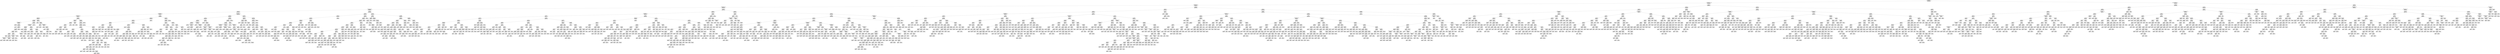 digraph Tree {
node [shape=box] ;
0 [label="total_pages_visited <= 12.5\ngini = 0.0628\nsamples = 252957\nvalue = [244746, 8211]"] ;
1 [label="total_pages_visited <= 10.5\ngini = 0.0199\nsamples = 244968\nvalue = [242506, 2462]"] ;
0 -> 1 [labeldistance=2.5, labelangle=45, headlabel="True"] ;
2 [label="total_pages_visited <= 8.5\ngini = 0.0104\nsamples = 237802\nvalue = [236553, 1249]"] ;
1 -> 2 ;
3 [label="total_pages_visited <= 6.5\ngini = 0.0047\nsamples = 221583\nvalue = [221057, 526]"] ;
2 -> 3 ;
4 [label="total_pages_visited <= 5.5\ngini = 0.0019\nsamples = 188757\nvalue = [188580, 177]"] ;
3 -> 4 ;
5 [label="new_user <= 0.5\ngini = 0.0011\nsamples = 164577\nvalue = [164487, 90]"] ;
4 -> 5 ;
6 [label="total_pages_visited <= 4.5\ngini = 0.0027\nsamples = 49559\nvalue = [49492, 67]"] ;
5 -> 6 ;
7 [label="total_pages_visited <= 3.5\ngini = 0.0014\nsamples = 40713\nvalue = [40684, 29]"] ;
6 -> 7 ;
8 [label="Germany <= 0.5\ngini = 0.0006\nsamples = 30781\nvalue = [30772, 9]"] ;
7 -> 8 ;
9 [label="age <= 19.5\ngini = 0.0005\nsamples = 29596\nvalue = [29589, 7]"] ;
8 -> 9 ;
10 [label="total_pages_visited <= 1.5\ngini = 0.0026\nsamples = 2341\nvalue = [2338, 3]"] ;
9 -> 10 ;
11 [label="gini = 0.0\nsamples = 696\nvalue = [696, 0]"] ;
10 -> 11 ;
12 [label="age <= 17.5\ngini = 0.0036\nsamples = 1645\nvalue = [1642, 3]"] ;
10 -> 12 ;
13 [label="gini = 0.0\nsamples = 471\nvalue = [471, 0]"] ;
12 -> 13 ;
14 [label="China <= 0.5\ngini = 0.0051\nsamples = 1174\nvalue = [1171, 3]"] ;
12 -> 14 ;
15 [label="Direct <= 0.5\ngini = 0.0068\nsamples = 874\nvalue = [871, 3]"] ;
14 -> 15 ;
16 [label="age <= 18.5\ngini = 0.009\nsamples = 661\nvalue = [658, 3]"] ;
15 -> 16 ;
17 [label="US <= 0.5\ngini = 0.0129\nsamples = 309\nvalue = [307, 2]"] ;
16 -> 17 ;
18 [label="gini = 0.0\nsamples = 65\nvalue = [65, 0]"] ;
17 -> 18 ;
19 [label="Ads <= 0.5\ngini = 0.0163\nsamples = 244\nvalue = [242, 2]"] ;
17 -> 19 ;
20 [label="total_pages_visited <= 2.5\ngini = 0.0129\nsamples = 154\nvalue = [153, 1]"] ;
19 -> 20 ;
21 [label="gini = 0.0\nsamples = 84\nvalue = [84, 0]"] ;
20 -> 21 ;
22 [label="gini = 0.0282\nsamples = 70\nvalue = [69, 1]"] ;
20 -> 22 ;
23 [label="total_pages_visited <= 2.5\ngini = 0.022\nsamples = 90\nvalue = [89, 1]"] ;
19 -> 23 ;
24 [label="gini = 0.0351\nsamples = 56\nvalue = [55, 1]"] ;
23 -> 24 ;
25 [label="gini = 0.0\nsamples = 34\nvalue = [34, 0]"] ;
23 -> 25 ;
26 [label="US <= 0.5\ngini = 0.0057\nsamples = 352\nvalue = [351, 1]"] ;
16 -> 26 ;
27 [label="total_pages_visited <= 2.5\ngini = 0.0328\nsamples = 60\nvalue = [59, 1]"] ;
26 -> 27 ;
28 [label="Seo <= 0.5\ngini = 0.074\nsamples = 26\nvalue = [25, 1]"] ;
27 -> 28 ;
29 [label="gini = 0.0\nsamples = 9\nvalue = [9, 0]"] ;
28 -> 29 ;
30 [label="gini = 0.1107\nsamples = 17\nvalue = [16, 1]"] ;
28 -> 30 ;
31 [label="gini = 0.0\nsamples = 34\nvalue = [34, 0]"] ;
27 -> 31 ;
32 [label="gini = 0.0\nsamples = 292\nvalue = [292, 0]"] ;
26 -> 32 ;
33 [label="gini = 0.0\nsamples = 213\nvalue = [213, 0]"] ;
15 -> 33 ;
34 [label="gini = 0.0\nsamples = 300\nvalue = [300, 0]"] ;
14 -> 34 ;
35 [label="age <= 28.5\ngini = 0.0003\nsamples = 27255\nvalue = [27251, 4]"] ;
9 -> 35 ;
36 [label="total_pages_visited <= 2.5\ngini = 0.0008\nsamples = 10485\nvalue = [10481, 4]"] ;
35 -> 36 ;
37 [label="Direct <= 0.5\ngini = 0.0003\nsamples = 6865\nvalue = [6864, 1]"] ;
36 -> 37 ;
38 [label="gini = 0.0\nsamples = 5266\nvalue = [5266, 0]"] ;
37 -> 38 ;
39 [label="age <= 24.5\ngini = 0.0012\nsamples = 1599\nvalue = [1598, 1]"] ;
37 -> 39 ;
40 [label="gini = 0.0\nsamples = 794\nvalue = [794, 0]"] ;
39 -> 40 ;
41 [label="age <= 25.5\ngini = 0.0025\nsamples = 805\nvalue = [804, 1]"] ;
39 -> 41 ;
42 [label="total_pages_visited <= 1.5\ngini = 0.011\nsamples = 180\nvalue = [179, 1]"] ;
41 -> 42 ;
43 [label="gini = 0.0\nsamples = 93\nvalue = [93, 0]"] ;
42 -> 43 ;
44 [label="US <= 0.5\ngini = 0.0227\nsamples = 87\nvalue = [86, 1]"] ;
42 -> 44 ;
45 [label="gini = 0.0\nsamples = 31\nvalue = [31, 0]"] ;
44 -> 45 ;
46 [label="gini = 0.0351\nsamples = 56\nvalue = [55, 1]"] ;
44 -> 46 ;
47 [label="gini = 0.0\nsamples = 625\nvalue = [625, 0]"] ;
41 -> 47 ;
48 [label="age <= 26.5\ngini = 0.0017\nsamples = 3620\nvalue = [3617, 3]"] ;
36 -> 48 ;
49 [label="age <= 23.5\ngini = 0.0007\nsamples = 2692\nvalue = [2691, 1]"] ;
48 -> 49 ;
50 [label="gini = 0.0\nsamples = 1446\nvalue = [1446, 0]"] ;
49 -> 50 ;
51 [label="age <= 24.5\ngini = 0.0016\nsamples = 1246\nvalue = [1245, 1]"] ;
49 -> 51 ;
52 [label="Seo <= 0.5\ngini = 0.0048\nsamples = 414\nvalue = [413, 1]"] ;
51 -> 52 ;
53 [label="gini = 0.0\nsamples = 208\nvalue = [208, 0]"] ;
52 -> 53 ;
54 [label="US <= 0.5\ngini = 0.0097\nsamples = 206\nvalue = [205, 1]"] ;
52 -> 54 ;
55 [label="gini = 0.0\nsamples = 83\nvalue = [83, 0]"] ;
54 -> 55 ;
56 [label="gini = 0.0161\nsamples = 123\nvalue = [122, 1]"] ;
54 -> 56 ;
57 [label="gini = 0.0\nsamples = 832\nvalue = [832, 0]"] ;
51 -> 57 ;
58 [label="UK <= 0.5\ngini = 0.0043\nsamples = 928\nvalue = [926, 2]"] ;
48 -> 58 ;
59 [label="Ads <= 0.5\ngini = 0.0025\nsamples = 793\nvalue = [792, 1]"] ;
58 -> 59 ;
60 [label="gini = 0.0\nsamples = 558\nvalue = [558, 0]"] ;
59 -> 60 ;
61 [label="age <= 27.5\ngini = 0.0085\nsamples = 235\nvalue = [234, 1]"] ;
59 -> 61 ;
62 [label="China <= 0.5\ngini = 0.0174\nsamples = 114\nvalue = [113, 1]"] ;
61 -> 62 ;
63 [label="gini = 0.0233\nsamples = 85\nvalue = [84, 1]"] ;
62 -> 63 ;
64 [label="gini = 0.0\nsamples = 29\nvalue = [29, 0]"] ;
62 -> 64 ;
65 [label="gini = 0.0\nsamples = 121\nvalue = [121, 0]"] ;
61 -> 65 ;
66 [label="Direct <= 0.5\ngini = 0.0147\nsamples = 135\nvalue = [134, 1]"] ;
58 -> 66 ;
67 [label="gini = 0.0\nsamples = 105\nvalue = [105, 0]"] ;
66 -> 67 ;
68 [label="age <= 27.5\ngini = 0.0644\nsamples = 30\nvalue = [29, 1]"] ;
66 -> 68 ;
69 [label="gini = 0.0\nsamples = 17\nvalue = [17, 0]"] ;
68 -> 69 ;
70 [label="gini = 0.142\nsamples = 13\nvalue = [12, 1]"] ;
68 -> 70 ;
71 [label="gini = 0.0\nsamples = 16770\nvalue = [16770, 0]"] ;
35 -> 71 ;
72 [label="age <= 30.5\ngini = 0.0034\nsamples = 1185\nvalue = [1183, 2]"] ;
8 -> 72 ;
73 [label="gini = 0.0\nsamples = 614\nvalue = [614, 0]"] ;
72 -> 73 ;
74 [label="age <= 31.5\ngini = 0.007\nsamples = 571\nvalue = [569, 2]"] ;
72 -> 74 ;
75 [label="Direct <= 0.5\ngini = 0.04\nsamples = 49\nvalue = [48, 1]"] ;
74 -> 75 ;
76 [label="gini = 0.0\nsamples = 39\nvalue = [39, 0]"] ;
75 -> 76 ;
77 [label="gini = 0.18\nsamples = 10\nvalue = [9, 1]"] ;
75 -> 77 ;
78 [label="total_pages_visited <= 2.5\ngini = 0.0038\nsamples = 522\nvalue = [521, 1]"] ;
74 -> 78 ;
79 [label="gini = 0.0\nsamples = 360\nvalue = [360, 0]"] ;
78 -> 79 ;
80 [label="Ads <= 0.5\ngini = 0.0123\nsamples = 162\nvalue = [161, 1]"] ;
78 -> 80 ;
81 [label="gini = 0.0\nsamples = 114\nvalue = [114, 0]"] ;
80 -> 81 ;
82 [label="age <= 36.5\ngini = 0.0408\nsamples = 48\nvalue = [47, 1]"] ;
80 -> 82 ;
83 [label="age <= 35.5\ngini = 0.074\nsamples = 26\nvalue = [25, 1]"] ;
82 -> 83 ;
84 [label="gini = 0.0\nsamples = 20\nvalue = [20, 0]"] ;
83 -> 84 ;
85 [label="gini = 0.2778\nsamples = 6\nvalue = [5, 1]"] ;
83 -> 85 ;
86 [label="gini = 0.0\nsamples = 22\nvalue = [22, 0]"] ;
82 -> 86 ;
87 [label="age <= 18.5\ngini = 0.004\nsamples = 9932\nvalue = [9912, 20]"] ;
7 -> 87 ;
88 [label="Germany <= 0.5\ngini = 0.0166\nsamples = 478\nvalue = [474, 4]"] ;
87 -> 88 ;
89 [label="Seo <= 0.5\ngini = 0.0131\nsamples = 456\nvalue = [453, 3]"] ;
88 -> 89 ;
90 [label="UK <= 0.5\ngini = 0.0261\nsamples = 227\nvalue = [224, 3]"] ;
89 -> 90 ;
91 [label="US <= 0.5\ngini = 0.0203\nsamples = 195\nvalue = [193, 2]"] ;
90 -> 91 ;
92 [label="gini = 0.0\nsamples = 49\nvalue = [49, 0]"] ;
91 -> 92 ;
93 [label="Direct <= 0.5\ngini = 0.027\nsamples = 146\nvalue = [144, 2]"] ;
91 -> 93 ;
94 [label="age <= 17.5\ngini = 0.0244\nsamples = 81\nvalue = [80, 1]"] ;
93 -> 94 ;
95 [label="gini = 0.0\nsamples = 39\nvalue = [39, 0]"] ;
94 -> 95 ;
96 [label="gini = 0.0465\nsamples = 42\nvalue = [41, 1]"] ;
94 -> 96 ;
97 [label="age <= 17.5\ngini = 0.0303\nsamples = 65\nvalue = [64, 1]"] ;
93 -> 97 ;
98 [label="gini = 0.0588\nsamples = 33\nvalue = [32, 1]"] ;
97 -> 98 ;
99 [label="gini = 0.0\nsamples = 32\nvalue = [32, 0]"] ;
97 -> 99 ;
100 [label="Ads <= 0.5\ngini = 0.0605\nsamples = 32\nvalue = [31, 1]"] ;
90 -> 100 ;
101 [label="gini = 0.0\nsamples = 18\nvalue = [18, 0]"] ;
100 -> 101 ;
102 [label="gini = 0.1327\nsamples = 14\nvalue = [13, 1]"] ;
100 -> 102 ;
103 [label="gini = 0.0\nsamples = 229\nvalue = [229, 0]"] ;
89 -> 103 ;
104 [label="age <= 17.5\ngini = 0.0868\nsamples = 22\nvalue = [21, 1]"] ;
88 -> 104 ;
105 [label="gini = 0.0\nsamples = 12\nvalue = [12, 0]"] ;
104 -> 105 ;
106 [label="gini = 0.18\nsamples = 10\nvalue = [9, 1]"] ;
104 -> 106 ;
107 [label="China <= 0.5\ngini = 0.0034\nsamples = 9454\nvalue = [9438, 16]"] ;
87 -> 107 ;
108 [label="Direct <= 0.5\ngini = 0.0045\nsamples = 7082\nvalue = [7066, 16]"] ;
107 -> 108 ;
109 [label="Germany <= 0.5\ngini = 0.0059\nsamples = 5438\nvalue = [5422, 16]"] ;
108 -> 109 ;
110 [label="age <= 21.5\ngini = 0.0054\nsamples = 5163\nvalue = [5149, 14]"] ;
109 -> 110 ;
111 [label="Ads <= 0.5\ngini = 0.0113\nsamples = 529\nvalue = [526, 3]"] ;
110 -> 111 ;
112 [label="age <= 20.5\ngini = 0.0057\nsamples = 348\nvalue = [347, 1]"] ;
111 -> 112 ;
113 [label="gini = 0.0\nsamples = 221\nvalue = [221, 0]"] ;
112 -> 113 ;
114 [label="US <= 0.5\ngini = 0.0156\nsamples = 127\nvalue = [126, 1]"] ;
112 -> 114 ;
115 [label="gini = 0.0\nsamples = 23\nvalue = [23, 0]"] ;
114 -> 115 ;
116 [label="gini = 0.019\nsamples = 104\nvalue = [103, 1]"] ;
114 -> 116 ;
117 [label="age <= 19.5\ngini = 0.0219\nsamples = 181\nvalue = [179, 2]"] ;
111 -> 117 ;
118 [label="gini = 0.0\nsamples = 55\nvalue = [55, 0]"] ;
117 -> 118 ;
119 [label="US <= 0.5\ngini = 0.0312\nsamples = 126\nvalue = [124, 2]"] ;
117 -> 119 ;
120 [label="gini = 0.0\nsamples = 23\nvalue = [23, 0]"] ;
119 -> 120 ;
121 [label="age <= 20.5\ngini = 0.0381\nsamples = 103\nvalue = [101, 2]"] ;
119 -> 121 ;
122 [label="gini = 0.037\nsamples = 53\nvalue = [52, 1]"] ;
121 -> 122 ;
123 [label="gini = 0.0392\nsamples = 50\nvalue = [49, 1]"] ;
121 -> 123 ;
124 [label="Seo <= 0.5\ngini = 0.0047\nsamples = 4634\nvalue = [4623, 11]"] ;
110 -> 124 ;
125 [label="age <= 23.5\ngini = 0.0025\nsamples = 1625\nvalue = [1623, 2]"] ;
124 -> 125 ;
126 [label="age <= 22.5\ngini = 0.0136\nsamples = 146\nvalue = [145, 1]"] ;
125 -> 126 ;
127 [label="gini = 0.0\nsamples = 69\nvalue = [69, 0]"] ;
126 -> 127 ;
128 [label="UK <= 0.5\ngini = 0.0256\nsamples = 77\nvalue = [76, 1]"] ;
126 -> 128 ;
129 [label="gini = 0.0322\nsamples = 61\nvalue = [60, 1]"] ;
128 -> 129 ;
130 [label="gini = 0.0\nsamples = 16\nvalue = [16, 0]"] ;
128 -> 130 ;
131 [label="age <= 35.5\ngini = 0.0014\nsamples = 1479\nvalue = [1478, 1]"] ;
125 -> 131 ;
132 [label="gini = 0.0\nsamples = 969\nvalue = [969, 0]"] ;
131 -> 132 ;
133 [label="age <= 36.5\ngini = 0.0039\nsamples = 510\nvalue = [509, 1]"] ;
131 -> 133 ;
134 [label="UK <= 0.5\ngini = 0.0312\nsamples = 63\nvalue = [62, 1]"] ;
133 -> 134 ;
135 [label="gini = 0.0476\nsamples = 41\nvalue = [40, 1]"] ;
134 -> 135 ;
136 [label="gini = 0.0\nsamples = 22\nvalue = [22, 0]"] ;
134 -> 136 ;
137 [label="gini = 0.0\nsamples = 447\nvalue = [447, 0]"] ;
133 -> 137 ;
138 [label="age <= 24.5\ngini = 0.006\nsamples = 3009\nvalue = [3000, 9]"] ;
124 -> 138 ;
139 [label="gini = 0.0\nsamples = 414\nvalue = [414, 0]"] ;
138 -> 139 ;
140 [label="age <= 26.5\ngini = 0.0069\nsamples = 2595\nvalue = [2586, 9]"] ;
138 -> 140 ;
141 [label="UK <= 0.5\ngini = 0.0126\nsamples = 316\nvalue = [314, 2]"] ;
140 -> 141 ;
142 [label="age <= 25.5\ngini = 0.0157\nsamples = 253\nvalue = [251, 2]"] ;
141 -> 142 ;
143 [label="gini = 0.0152\nsamples = 131\nvalue = [130, 1]"] ;
142 -> 143 ;
144 [label="gini = 0.0163\nsamples = 122\nvalue = [121, 1]"] ;
142 -> 144 ;
145 [label="gini = 0.0\nsamples = 63\nvalue = [63, 0]"] ;
141 -> 145 ;
146 [label="age <= 28.5\ngini = 0.0061\nsamples = 2279\nvalue = [2272, 7]"] ;
140 -> 146 ;
147 [label="gini = 0.0\nsamples = 290\nvalue = [290, 0]"] ;
146 -> 147 ;
148 [label="age <= 38.5\ngini = 0.007\nsamples = 1989\nvalue = [1982, 7]"] ;
146 -> 148 ;
149 [label="age <= 36.5\ngini = 0.0088\nsamples = 1362\nvalue = [1356, 6]"] ;
148 -> 149 ;
150 [label="age <= 33.5\ngini = 0.0068\nsamples = 1181\nvalue = [1177, 4]"] ;
149 -> 150 ;
151 [label="age <= 30.5\ngini = 0.0101\nsamples = 785\nvalue = [781, 4]"] ;
150 -> 151 ;
152 [label="age <= 29.5\ngini = 0.0065\nsamples = 307\nvalue = [306, 1]"] ;
151 -> 152 ;
153 [label="UK <= 0.5\ngini = 0.0135\nsamples = 147\nvalue = [146, 1]"] ;
152 -> 153 ;
154 [label="gini = 0.018\nsamples = 110\nvalue = [109, 1]"] ;
153 -> 154 ;
155 [label="gini = 0.0\nsamples = 37\nvalue = [37, 0]"] ;
153 -> 155 ;
156 [label="gini = 0.0\nsamples = 160\nvalue = [160, 0]"] ;
152 -> 156 ;
157 [label="US <= 0.5\ngini = 0.0125\nsamples = 478\nvalue = [475, 3]"] ;
151 -> 157 ;
158 [label="age <= 31.5\ngini = 0.02\nsamples = 99\nvalue = [98, 1]"] ;
157 -> 158 ;
159 [label="gini = 0.0487\nsamples = 40\nvalue = [39, 1]"] ;
158 -> 159 ;
160 [label="gini = 0.0\nsamples = 59\nvalue = [59, 0]"] ;
158 -> 160 ;
161 [label="age <= 31.5\ngini = 0.0105\nsamples = 379\nvalue = [377, 2]"] ;
157 -> 161 ;
162 [label="gini = 0.0\nsamples = 106\nvalue = [106, 0]"] ;
161 -> 162 ;
163 [label="age <= 32.5\ngini = 0.0145\nsamples = 273\nvalue = [271, 2]"] ;
161 -> 163 ;
164 [label="gini = 0.0136\nsamples = 146\nvalue = [145, 1]"] ;
163 -> 164 ;
165 [label="gini = 0.0156\nsamples = 127\nvalue = [126, 1]"] ;
163 -> 165 ;
166 [label="gini = 0.0\nsamples = 396\nvalue = [396, 0]"] ;
150 -> 166 ;
167 [label="UK <= 0.5\ngini = 0.0219\nsamples = 181\nvalue = [179, 2]"] ;
149 -> 167 ;
168 [label="age <= 37.5\ngini = 0.0134\nsamples = 148\nvalue = [147, 1]"] ;
167 -> 168 ;
169 [label="gini = 0.0247\nsamples = 80\nvalue = [79, 1]"] ;
168 -> 169 ;
170 [label="gini = 0.0\nsamples = 68\nvalue = [68, 0]"] ;
168 -> 170 ;
171 [label="age <= 37.5\ngini = 0.0588\nsamples = 33\nvalue = [32, 1]"] ;
167 -> 171 ;
172 [label="gini = 0.0\nsamples = 7\nvalue = [7, 0]"] ;
171 -> 172 ;
173 [label="gini = 0.074\nsamples = 26\nvalue = [25, 1]"] ;
171 -> 173 ;
174 [label="age <= 44.5\ngini = 0.0032\nsamples = 627\nvalue = [626, 1]"] ;
148 -> 174 ;
175 [label="gini = 0.0\nsamples = 421\nvalue = [421, 0]"] ;
174 -> 175 ;
176 [label="age <= 45.5\ngini = 0.0097\nsamples = 206\nvalue = [205, 1]"] ;
174 -> 176 ;
177 [label="US <= 0.5\ngini = 0.054\nsamples = 36\nvalue = [35, 1]"] ;
176 -> 177 ;
178 [label="gini = 0.0\nsamples = 5\nvalue = [5, 0]"] ;
177 -> 178 ;
179 [label="gini = 0.0624\nsamples = 31\nvalue = [30, 1]"] ;
177 -> 179 ;
180 [label="gini = 0.0\nsamples = 170\nvalue = [170, 0]"] ;
176 -> 180 ;
181 [label="age <= 36.5\ngini = 0.0144\nsamples = 275\nvalue = [273, 2]"] ;
109 -> 181 ;
182 [label="age <= 35.5\ngini = 0.0191\nsamples = 207\nvalue = [205, 2]"] ;
181 -> 182 ;
183 [label="age <= 25.5\ngini = 0.0102\nsamples = 196\nvalue = [195, 1]"] ;
182 -> 183 ;
184 [label="age <= 24.5\ngini = 0.0267\nsamples = 74\nvalue = [73, 1]"] ;
183 -> 184 ;
185 [label="gini = 0.0\nsamples = 58\nvalue = [58, 0]"] ;
184 -> 185 ;
186 [label="gini = 0.1172\nsamples = 16\nvalue = [15, 1]"] ;
184 -> 186 ;
187 [label="gini = 0.0\nsamples = 122\nvalue = [122, 0]"] ;
183 -> 187 ;
188 [label="gini = 0.1653\nsamples = 11\nvalue = [10, 1]"] ;
182 -> 188 ;
189 [label="gini = 0.0\nsamples = 68\nvalue = [68, 0]"] ;
181 -> 189 ;
190 [label="gini = 0.0\nsamples = 1644\nvalue = [1644, 0]"] ;
108 -> 190 ;
191 [label="gini = 0.0\nsamples = 2372\nvalue = [2372, 0]"] ;
107 -> 191 ;
192 [label="age <= 26.5\ngini = 0.0086\nsamples = 8846\nvalue = [8808, 38]"] ;
6 -> 192 ;
193 [label="China <= 0.5\ngini = 0.0168\nsamples = 3075\nvalue = [3049, 26]"] ;
192 -> 193 ;
194 [label="age <= 18.5\ngini = 0.0221\nsamples = 2325\nvalue = [2299, 26]"] ;
193 -> 194 ;
195 [label="UK <= 0.5\ngini = 0.0408\nsamples = 384\nvalue = [376, 8]"] ;
194 -> 195 ;
196 [label="Seo <= 0.5\ngini = 0.0192\nsamples = 310\nvalue = [307, 3]"] ;
195 -> 196 ;
197 [label="gini = 0.0\nsamples = 161\nvalue = [161, 0]"] ;
196 -> 197 ;
198 [label="age <= 17.5\ngini = 0.0395\nsamples = 149\nvalue = [146, 3]"] ;
196 -> 198 ;
199 [label="Germany <= 0.5\ngini = 0.0731\nsamples = 79\nvalue = [76, 3]"] ;
198 -> 199 ;
200 [label="gini = 0.0778\nsamples = 74\nvalue = [71, 3]"] ;
199 -> 200 ;
201 [label="gini = 0.0\nsamples = 5\nvalue = [5, 0]"] ;
199 -> 201 ;
202 [label="gini = 0.0\nsamples = 70\nvalue = [70, 0]"] ;
198 -> 202 ;
203 [label="Seo <= 0.5\ngini = 0.126\nsamples = 74\nvalue = [69, 5]"] ;
195 -> 203 ;
204 [label="age <= 17.5\ngini = 0.1884\nsamples = 38\nvalue = [34, 4]"] ;
203 -> 204 ;
205 [label="gini = 0.0\nsamples = 16\nvalue = [16, 0]"] ;
204 -> 205 ;
206 [label="Direct <= 0.5\ngini = 0.2975\nsamples = 22\nvalue = [18, 4]"] ;
204 -> 206 ;
207 [label="gini = 0.3457\nsamples = 9\nvalue = [7, 2]"] ;
206 -> 207 ;
208 [label="gini = 0.2604\nsamples = 13\nvalue = [11, 2]"] ;
206 -> 208 ;
209 [label="age <= 17.5\ngini = 0.054\nsamples = 36\nvalue = [35, 1]"] ;
203 -> 209 ;
210 [label="gini = 0.1327\nsamples = 14\nvalue = [13, 1]"] ;
209 -> 210 ;
211 [label="gini = 0.0\nsamples = 22\nvalue = [22, 0]"] ;
209 -> 211 ;
212 [label="Direct <= 0.5\ngini = 0.0184\nsamples = 1941\nvalue = [1923, 18]"] ;
194 -> 212 ;
213 [label="age <= 19.5\ngini = 0.0148\nsamples = 1479\nvalue = [1468, 11]"] ;
212 -> 213 ;
214 [label="gini = 0.0\nsamples = 143\nvalue = [143, 0]"] ;
213 -> 214 ;
215 [label="age <= 22.5\ngini = 0.0163\nsamples = 1336\nvalue = [1325, 11]"] ;
213 -> 215 ;
216 [label="age <= 21.5\ngini = 0.0236\nsamples = 502\nvalue = [496, 6]"] ;
215 -> 216 ;
217 [label="Ads <= 0.5\ngini = 0.0122\nsamples = 325\nvalue = [323, 2]"] ;
216 -> 217 ;
218 [label="US <= 0.5\ngini = 0.0196\nsamples = 202\nvalue = [200, 2]"] ;
217 -> 218 ;
219 [label="gini = 0.0\nsamples = 53\nvalue = [53, 0]"] ;
218 -> 219 ;
220 [label="age <= 20.5\ngini = 0.0265\nsamples = 149\nvalue = [147, 2]"] ;
218 -> 220 ;
221 [label="gini = 0.0333\nsamples = 59\nvalue = [58, 1]"] ;
220 -> 221 ;
222 [label="gini = 0.022\nsamples = 90\nvalue = [89, 1]"] ;
220 -> 222 ;
223 [label="gini = 0.0\nsamples = 123\nvalue = [123, 0]"] ;
217 -> 223 ;
224 [label="Seo <= 0.5\ngini = 0.0442\nsamples = 177\nvalue = [173, 4]"] ;
216 -> 224 ;
225 [label="US <= 0.5\ngini = 0.088\nsamples = 65\nvalue = [62, 3]"] ;
224 -> 225 ;
226 [label="gini = 0.0\nsamples = 21\nvalue = [21, 0]"] ;
225 -> 226 ;
227 [label="gini = 0.1271\nsamples = 44\nvalue = [41, 3]"] ;
225 -> 227 ;
228 [label="US <= 0.5\ngini = 0.0177\nsamples = 112\nvalue = [111, 1]"] ;
224 -> 228 ;
229 [label="gini = 0.0\nsamples = 29\nvalue = [29, 0]"] ;
228 -> 229 ;
230 [label="gini = 0.0238\nsamples = 83\nvalue = [82, 1]"] ;
228 -> 230 ;
231 [label="UK <= 0.5\ngini = 0.0119\nsamples = 834\nvalue = [829, 5]"] ;
215 -> 231 ;
232 [label="age <= 24.5\ngini = 0.0091\nsamples = 655\nvalue = [652, 3]"] ;
231 -> 232 ;
233 [label="Seo <= 0.5\ngini = 0.0132\nsamples = 301\nvalue = [299, 2]"] ;
232 -> 233 ;
234 [label="age <= 23.5\ngini = 0.0187\nsamples = 106\nvalue = [105, 1]"] ;
233 -> 234 ;
235 [label="US <= 0.5\ngini = 0.0392\nsamples = 50\nvalue = [49, 1]"] ;
234 -> 235 ;
236 [label="gini = 0.0\nsamples = 4\nvalue = [4, 0]"] ;
235 -> 236 ;
237 [label="gini = 0.0425\nsamples = 46\nvalue = [45, 1]"] ;
235 -> 237 ;
238 [label="gini = 0.0\nsamples = 56\nvalue = [56, 0]"] ;
234 -> 238 ;
239 [label="age <= 23.5\ngini = 0.0102\nsamples = 195\nvalue = [194, 1]"] ;
233 -> 239 ;
240 [label="gini = 0.0\nsamples = 102\nvalue = [102, 0]"] ;
239 -> 240 ;
241 [label="Germany <= 0.5\ngini = 0.0213\nsamples = 93\nvalue = [92, 1]"] ;
239 -> 241 ;
242 [label="gini = 0.023\nsamples = 86\nvalue = [85, 1]"] ;
241 -> 242 ;
243 [label="gini = 0.0\nsamples = 7\nvalue = [7, 0]"] ;
241 -> 243 ;
244 [label="age <= 25.5\ngini = 0.0056\nsamples = 354\nvalue = [353, 1]"] ;
232 -> 244 ;
245 [label="gini = 0.0\nsamples = 169\nvalue = [169, 0]"] ;
244 -> 245 ;
246 [label="Ads <= 0.5\ngini = 0.0108\nsamples = 185\nvalue = [184, 1]"] ;
244 -> 246 ;
247 [label="US <= 0.5\ngini = 0.0159\nsamples = 125\nvalue = [124, 1]"] ;
246 -> 247 ;
248 [label="gini = 0.0\nsamples = 10\nvalue = [10, 0]"] ;
247 -> 248 ;
249 [label="gini = 0.0172\nsamples = 115\nvalue = [114, 1]"] ;
247 -> 249 ;
250 [label="gini = 0.0\nsamples = 60\nvalue = [60, 0]"] ;
246 -> 250 ;
251 [label="age <= 24.5\ngini = 0.0221\nsamples = 179\nvalue = [177, 2]"] ;
231 -> 251 ;
252 [label="gini = 0.0\nsamples = 88\nvalue = [88, 0]"] ;
251 -> 252 ;
253 [label="Ads <= 0.5\ngini = 0.043\nsamples = 91\nvalue = [89, 2]"] ;
251 -> 253 ;
254 [label="age <= 25.5\ngini = 0.0624\nsamples = 62\nvalue = [60, 2]"] ;
253 -> 254 ;
255 [label="gini = 0.0605\nsamples = 32\nvalue = [31, 1]"] ;
254 -> 255 ;
256 [label="gini = 0.0644\nsamples = 30\nvalue = [29, 1]"] ;
254 -> 256 ;
257 [label="gini = 0.0\nsamples = 29\nvalue = [29, 0]"] ;
253 -> 257 ;
258 [label="age <= 25.5\ngini = 0.0298\nsamples = 462\nvalue = [455, 7]"] ;
212 -> 258 ;
259 [label="UK <= 0.5\ngini = 0.0213\nsamples = 372\nvalue = [368, 4]"] ;
258 -> 259 ;
260 [label="age <= 19.5\ngini = 0.0132\nsamples = 301\nvalue = [299, 2]"] ;
259 -> 260 ;
261 [label="US <= 0.5\ngini = 0.0571\nsamples = 34\nvalue = [33, 1]"] ;
260 -> 261 ;
262 [label="gini = 0.0\nsamples = 2\nvalue = [2, 0]"] ;
261 -> 262 ;
263 [label="gini = 0.0605\nsamples = 32\nvalue = [31, 1]"] ;
261 -> 263 ;
264 [label="age <= 23.5\ngini = 0.0075\nsamples = 267\nvalue = [266, 1]"] ;
260 -> 264 ;
265 [label="age <= 22.5\ngini = 0.013\nsamples = 153\nvalue = [152, 1]"] ;
264 -> 265 ;
266 [label="gini = 0.0\nsamples = 101\nvalue = [101, 0]"] ;
265 -> 266 ;
267 [label="US <= 0.5\ngini = 0.0377\nsamples = 52\nvalue = [51, 1]"] ;
265 -> 267 ;
268 [label="gini = 0.0\nsamples = 6\nvalue = [6, 0]"] ;
267 -> 268 ;
269 [label="gini = 0.0425\nsamples = 46\nvalue = [45, 1]"] ;
267 -> 269 ;
270 [label="gini = 0.0\nsamples = 114\nvalue = [114, 0]"] ;
264 -> 270 ;
271 [label="age <= 21.5\ngini = 0.0548\nsamples = 71\nvalue = [69, 2]"] ;
259 -> 271 ;
272 [label="gini = 0.0\nsamples = 27\nvalue = [27, 0]"] ;
271 -> 272 ;
273 [label="age <= 22.5\ngini = 0.0868\nsamples = 44\nvalue = [42, 2]"] ;
271 -> 273 ;
274 [label="gini = 0.18\nsamples = 10\nvalue = [9, 1]"] ;
273 -> 274 ;
275 [label="age <= 24.5\ngini = 0.0571\nsamples = 34\nvalue = [33, 1]"] ;
273 -> 275 ;
276 [label="age <= 23.5\ngini = 0.0868\nsamples = 22\nvalue = [21, 1]"] ;
275 -> 276 ;
277 [label="gini = 0.0\nsamples = 10\nvalue = [10, 0]"] ;
276 -> 277 ;
278 [label="gini = 0.1528\nsamples = 12\nvalue = [11, 1]"] ;
276 -> 278 ;
279 [label="gini = 0.0\nsamples = 12\nvalue = [12, 0]"] ;
275 -> 279 ;
280 [label="US <= 0.5\ngini = 0.0644\nsamples = 90\nvalue = [87, 3]"] ;
258 -> 280 ;
281 [label="gini = 0.0\nsamples = 17\nvalue = [17, 0]"] ;
280 -> 281 ;
282 [label="gini = 0.0788\nsamples = 73\nvalue = [70, 3]"] ;
280 -> 282 ;
283 [label="gini = 0.0\nsamples = 750\nvalue = [750, 0]"] ;
193 -> 283 ;
284 [label="China <= 0.5\ngini = 0.0042\nsamples = 5771\nvalue = [5759, 12]"] ;
192 -> 284 ;
285 [label="age <= 35.5\ngini = 0.0055\nsamples = 4316\nvalue = [4304, 12]"] ;
284 -> 285 ;
286 [label="age <= 27.5\ngini = 0.0081\nsamples = 2471\nvalue = [2461, 10]"] ;
285 -> 286 ;
287 [label="gini = 0.0\nsamples = 276\nvalue = [276, 0]"] ;
286 -> 287 ;
288 [label="age <= 28.5\ngini = 0.0091\nsamples = 2195\nvalue = [2185, 10]"] ;
286 -> 288 ;
289 [label="Germany <= 0.5\ngini = 0.0222\nsamples = 267\nvalue = [264, 3]"] ;
288 -> 289 ;
290 [label="UK <= 0.5\ngini = 0.0157\nsamples = 252\nvalue = [250, 2]"] ;
289 -> 290 ;
291 [label="Seo <= 0.5\ngini = 0.0095\nsamples = 209\nvalue = [208, 1]"] ;
290 -> 291 ;
292 [label="gini = 0.0\nsamples = 105\nvalue = [105, 0]"] ;
291 -> 292 ;
293 [label="gini = 0.019\nsamples = 104\nvalue = [103, 1]"] ;
291 -> 293 ;
294 [label="Ads <= 0.5\ngini = 0.0454\nsamples = 43\nvalue = [42, 1]"] ;
290 -> 294 ;
295 [label="gini = 0.0\nsamples = 26\nvalue = [26, 0]"] ;
294 -> 295 ;
296 [label="gini = 0.1107\nsamples = 17\nvalue = [16, 1]"] ;
294 -> 296 ;
297 [label="gini = 0.1244\nsamples = 15\nvalue = [14, 1]"] ;
289 -> 297 ;
298 [label="age <= 34.5\ngini = 0.0072\nsamples = 1928\nvalue = [1921, 7]"] ;
288 -> 298 ;
299 [label="Seo <= 0.5\ngini = 0.0059\nsamples = 1679\nvalue = [1674, 5]"] ;
298 -> 299 ;
300 [label="US <= 0.5\ngini = 0.0094\nsamples = 849\nvalue = [845, 4]"] ;
299 -> 300 ;
301 [label="gini = 0.0\nsamples = 199\nvalue = [199, 0]"] ;
300 -> 301 ;
302 [label="age <= 32.5\ngini = 0.0122\nsamples = 650\nvalue = [646, 4]"] ;
300 -> 302 ;
303 [label="age <= 31.5\ngini = 0.0085\nsamples = 468\nvalue = [466, 2]"] ;
302 -> 303 ;
304 [label="age <= 29.5\ngini = 0.0112\nsamples = 354\nvalue = [352, 2]"] ;
303 -> 304 ;
305 [label="gini = 0.0\nsamples = 112\nvalue = [112, 0]"] ;
304 -> 305 ;
306 [label="Ads <= 0.5\ngini = 0.0164\nsamples = 242\nvalue = [240, 2]"] ;
304 -> 306 ;
307 [label="age <= 30.5\ngini = 0.0172\nsamples = 115\nvalue = [114, 1]"] ;
306 -> 307 ;
308 [label="gini = 0.0\nsamples = 54\nvalue = [54, 0]"] ;
307 -> 308 ;
309 [label="gini = 0.0322\nsamples = 61\nvalue = [60, 1]"] ;
307 -> 309 ;
310 [label="age <= 30.5\ngini = 0.0156\nsamples = 127\nvalue = [126, 1]"] ;
306 -> 310 ;
311 [label="gini = 0.0308\nsamples = 64\nvalue = [63, 1]"] ;
310 -> 311 ;
312 [label="gini = 0.0\nsamples = 63\nvalue = [63, 0]"] ;
310 -> 312 ;
313 [label="gini = 0.0\nsamples = 114\nvalue = [114, 0]"] ;
303 -> 313 ;
314 [label="age <= 33.5\ngini = 0.0217\nsamples = 182\nvalue = [180, 2]"] ;
302 -> 314 ;
315 [label="Direct <= 0.5\ngini = 0.0412\nsamples = 95\nvalue = [93, 2]"] ;
314 -> 315 ;
316 [label="gini = 0.0425\nsamples = 46\nvalue = [45, 1]"] ;
315 -> 316 ;
317 [label="gini = 0.04\nsamples = 49\nvalue = [48, 1]"] ;
315 -> 317 ;
318 [label="gini = 0.0\nsamples = 87\nvalue = [87, 0]"] ;
314 -> 318 ;
319 [label="age <= 30.5\ngini = 0.0024\nsamples = 830\nvalue = [829, 1]"] ;
299 -> 319 ;
320 [label="age <= 29.5\ngini = 0.0069\nsamples = 287\nvalue = [286, 1]"] ;
319 -> 320 ;
321 [label="gini = 0.0\nsamples = 150\nvalue = [150, 0]"] ;
320 -> 321 ;
322 [label="US <= 0.5\ngini = 0.0145\nsamples = 137\nvalue = [136, 1]"] ;
320 -> 322 ;
323 [label="gini = 0.0\nsamples = 36\nvalue = [36, 0]"] ;
322 -> 323 ;
324 [label="gini = 0.0196\nsamples = 101\nvalue = [100, 1]"] ;
322 -> 324 ;
325 [label="gini = 0.0\nsamples = 543\nvalue = [543, 0]"] ;
319 -> 325 ;
326 [label="Seo <= 0.5\ngini = 0.0159\nsamples = 249\nvalue = [247, 2]"] ;
298 -> 326 ;
327 [label="gini = 0.0\nsamples = 130\nvalue = [130, 0]"] ;
326 -> 327 ;
328 [label="UK <= 0.5\ngini = 0.033\nsamples = 119\nvalue = [117, 2]"] ;
326 -> 328 ;
329 [label="Germany <= 0.5\ngini = 0.0213\nsamples = 93\nvalue = [92, 1]"] ;
328 -> 329 ;
330 [label="gini = 0.0227\nsamples = 87\nvalue = [86, 1]"] ;
329 -> 330 ;
331 [label="gini = 0.0\nsamples = 6\nvalue = [6, 0]"] ;
329 -> 331 ;
332 [label="gini = 0.074\nsamples = 26\nvalue = [25, 1]"] ;
328 -> 332 ;
333 [label="Ads <= 0.5\ngini = 0.0022\nsamples = 1845\nvalue = [1843, 2]"] ;
285 -> 333 ;
334 [label="gini = 0.0\nsamples = 1330\nvalue = [1330, 0]"] ;
333 -> 334 ;
335 [label="age <= 41.5\ngini = 0.0077\nsamples = 515\nvalue = [513, 2]"] ;
333 -> 335 ;
336 [label="gini = 0.0\nsamples = 299\nvalue = [299, 0]"] ;
335 -> 336 ;
337 [label="age <= 43.5\ngini = 0.0183\nsamples = 216\nvalue = [214, 2]"] ;
335 -> 337 ;
338 [label="US <= 0.5\ngini = 0.0519\nsamples = 75\nvalue = [73, 2]"] ;
337 -> 338 ;
339 [label="gini = 0.0\nsamples = 12\nvalue = [12, 0]"] ;
338 -> 339 ;
340 [label="age <= 42.5\ngini = 0.0615\nsamples = 63\nvalue = [61, 2]"] ;
338 -> 340 ;
341 [label="gini = 0.0571\nsamples = 34\nvalue = [33, 1]"] ;
340 -> 341 ;
342 [label="gini = 0.0666\nsamples = 29\nvalue = [28, 1]"] ;
340 -> 342 ;
343 [label="gini = 0.0\nsamples = 141\nvalue = [141, 0]"] ;
337 -> 343 ;
344 [label="gini = 0.0\nsamples = 1455\nvalue = [1455, 0]"] ;
284 -> 344 ;
345 [label="total_pages_visited <= 4.5\ngini = 0.0004\nsamples = 115018\nvalue = [114995, 23]"] ;
5 -> 345 ;
346 [label="age <= 22.5\ngini = 0.0003\nsamples = 94834\nvalue = [94822, 12]"] ;
345 -> 346 ;
347 [label="UK <= 0.5\ngini = 0.0008\nsamples = 16899\nvalue = [16892, 7]"] ;
346 -> 347 ;
348 [label="Ads <= 0.5\ngini = 0.0006\nsamples = 14324\nvalue = [14320, 4]"] ;
347 -> 348 ;
349 [label="age <= 21.5\ngini = 0.0002\nsamples = 10295\nvalue = [10294, 1]"] ;
348 -> 349 ;
350 [label="gini = 0.0\nsamples = 8183\nvalue = [8183, 0]"] ;
349 -> 350 ;
351 [label="total_pages_visited <= 3.5\ngini = 0.0009\nsamples = 2112\nvalue = [2111, 1]"] ;
349 -> 351 ;
352 [label="gini = 0.0\nsamples = 1596\nvalue = [1596, 0]"] ;
351 -> 352 ;
353 [label="Direct <= 0.5\ngini = 0.0039\nsamples = 516\nvalue = [515, 1]"] ;
351 -> 353 ;
354 [label="US <= 0.5\ngini = 0.0058\nsamples = 345\nvalue = [344, 1]"] ;
353 -> 354 ;
355 [label="gini = 0.0\nsamples = 103\nvalue = [103, 0]"] ;
354 -> 355 ;
356 [label="gini = 0.0082\nsamples = 242\nvalue = [241, 1]"] ;
354 -> 356 ;
357 [label="gini = 0.0\nsamples = 171\nvalue = [171, 0]"] ;
353 -> 357 ;
358 [label="total_pages_visited <= 2.5\ngini = 0.0015\nsamples = 4029\nvalue = [4026, 3]"] ;
348 -> 358 ;
359 [label="gini = 0.0\nsamples = 1973\nvalue = [1973, 0]"] ;
358 -> 359 ;
360 [label="total_pages_visited <= 3.5\ngini = 0.0029\nsamples = 2056\nvalue = [2053, 3]"] ;
358 -> 360 ;
361 [label="age <= 20.5\ngini = 0.0055\nsamples = 1079\nvalue = [1076, 3]"] ;
360 -> 361 ;
362 [label="age <= 18.5\ngini = 0.0092\nsamples = 648\nvalue = [645, 3]"] ;
361 -> 362 ;
363 [label="gini = 0.0\nsamples = 295\nvalue = [295, 0]"] ;
362 -> 363 ;
364 [label="US <= 0.5\ngini = 0.0169\nsamples = 353\nvalue = [350, 3]"] ;
362 -> 364 ;
365 [label="gini = 0.0\nsamples = 113\nvalue = [113, 0]"] ;
364 -> 365 ;
366 [label="age <= 19.5\ngini = 0.0247\nsamples = 240\nvalue = [237, 3]"] ;
364 -> 366 ;
367 [label="gini = 0.0308\nsamples = 128\nvalue = [126, 2]"] ;
366 -> 367 ;
368 [label="gini = 0.0177\nsamples = 112\nvalue = [111, 1]"] ;
366 -> 368 ;
369 [label="gini = 0.0\nsamples = 431\nvalue = [431, 0]"] ;
361 -> 369 ;
370 [label="gini = 0.0\nsamples = 977\nvalue = [977, 0]"] ;
360 -> 370 ;
371 [label="Seo <= 0.5\ngini = 0.0023\nsamples = 2575\nvalue = [2572, 3]"] ;
347 -> 371 ;
372 [label="gini = 0.0\nsamples = 1344\nvalue = [1344, 0]"] ;
371 -> 372 ;
373 [label="age <= 18.5\ngini = 0.0049\nsamples = 1231\nvalue = [1228, 3]"] ;
371 -> 373 ;
374 [label="gini = 0.0\nsamples = 353\nvalue = [353, 0]"] ;
373 -> 374 ;
375 [label="age <= 19.5\ngini = 0.0068\nsamples = 878\nvalue = [875, 3]"] ;
373 -> 375 ;
376 [label="total_pages_visited <= 2.5\ngini = 0.0189\nsamples = 210\nvalue = [208, 2]"] ;
375 -> 376 ;
377 [label="gini = 0.0\nsamples = 109\nvalue = [109, 0]"] ;
376 -> 377 ;
378 [label="total_pages_visited <= 3.5\ngini = 0.0388\nsamples = 101\nvalue = [99, 2]"] ;
376 -> 378 ;
379 [label="gini = 0.0328\nsamples = 60\nvalue = [59, 1]"] ;
378 -> 379 ;
380 [label="gini = 0.0476\nsamples = 41\nvalue = [40, 1]"] ;
378 -> 380 ;
381 [label="total_pages_visited <= 2.5\ngini = 0.003\nsamples = 668\nvalue = [667, 1]"] ;
375 -> 381 ;
382 [label="total_pages_visited <= 1.5\ngini = 0.0061\nsamples = 328\nvalue = [327, 1]"] ;
381 -> 382 ;
383 [label="gini = 0.0\nsamples = 162\nvalue = [162, 0]"] ;
382 -> 383 ;
384 [label="age <= 21.5\ngini = 0.012\nsamples = 166\nvalue = [165, 1]"] ;
382 -> 384 ;
385 [label="age <= 20.5\ngini = 0.0187\nsamples = 106\nvalue = [105, 1]"] ;
384 -> 385 ;
386 [label="gini = 0.0\nsamples = 45\nvalue = [45, 0]"] ;
385 -> 386 ;
387 [label="gini = 0.0322\nsamples = 61\nvalue = [60, 1]"] ;
385 -> 387 ;
388 [label="gini = 0.0\nsamples = 60\nvalue = [60, 0]"] ;
384 -> 388 ;
389 [label="gini = 0.0\nsamples = 340\nvalue = [340, 0]"] ;
381 -> 389 ;
390 [label="age <= 33.5\ngini = 0.0001\nsamples = 77935\nvalue = [77930, 5]"] ;
346 -> 390 ;
391 [label="age <= 32.5\ngini = 0.0002\nsamples = 44757\nvalue = [44752, 5]"] ;
390 -> 391 ;
392 [label="UK <= 0.5\ngini = 0.0001\nsamples = 40936\nvalue = [40933, 3]"] ;
391 -> 392 ;
393 [label="total_pages_visited <= 3.5\ngini = 0.0001\nsamples = 34785\nvalue = [34784, 1]"] ;
392 -> 393 ;
394 [label="gini = 0.0\nsamples = 26413\nvalue = [26413, 0]"] ;
393 -> 394 ;
395 [label="age <= 25.5\ngini = 0.0002\nsamples = 8372\nvalue = [8371, 1]"] ;
393 -> 395 ;
396 [label="age <= 24.5\ngini = 0.0009\nsamples = 2320\nvalue = [2319, 1]"] ;
395 -> 396 ;
397 [label="gini = 0.0\nsamples = 1471\nvalue = [1471, 0]"] ;
396 -> 397 ;
398 [label="Seo <= 0.5\ngini = 0.0024\nsamples = 849\nvalue = [848, 1]"] ;
396 -> 398 ;
399 [label="gini = 0.0\nsamples = 452\nvalue = [452, 0]"] ;
398 -> 399 ;
400 [label="US <= 0.5\ngini = 0.005\nsamples = 397\nvalue = [396, 1]"] ;
398 -> 400 ;
401 [label="gini = 0.0\nsamples = 136\nvalue = [136, 0]"] ;
400 -> 401 ;
402 [label="gini = 0.0076\nsamples = 261\nvalue = [260, 1]"] ;
400 -> 402 ;
403 [label="gini = 0.0\nsamples = 6052\nvalue = [6052, 0]"] ;
395 -> 403 ;
404 [label="total_pages_visited <= 2.5\ngini = 0.0007\nsamples = 6151\nvalue = [6149, 2]"] ;
392 -> 404 ;
405 [label="total_pages_visited <= 1.5\ngini = 0.0013\nsamples = 3056\nvalue = [3054, 2]"] ;
404 -> 405 ;
406 [label="gini = 0.0\nsamples = 1490\nvalue = [1490, 0]"] ;
405 -> 406 ;
407 [label="age <= 30.5\ngini = 0.0026\nsamples = 1566\nvalue = [1564, 2]"] ;
405 -> 407 ;
408 [label="age <= 25.5\ngini = 0.0016\nsamples = 1266\nvalue = [1265, 1]"] ;
407 -> 408 ;
409 [label="age <= 24.5\ngini = 0.0048\nsamples = 415\nvalue = [414, 1]"] ;
408 -> 409 ;
410 [label="gini = 0.0\nsamples = 272\nvalue = [272, 0]"] ;
409 -> 410 ;
411 [label="Seo <= 0.5\ngini = 0.0139\nsamples = 143\nvalue = [142, 1]"] ;
409 -> 411 ;
412 [label="gini = 0.0\nsamples = 79\nvalue = [79, 0]"] ;
411 -> 412 ;
413 [label="gini = 0.0308\nsamples = 64\nvalue = [63, 1]"] ;
411 -> 413 ;
414 [label="gini = 0.0\nsamples = 851\nvalue = [851, 0]"] ;
408 -> 414 ;
415 [label="Direct <= 0.5\ngini = 0.0066\nsamples = 300\nvalue = [299, 1]"] ;
407 -> 415 ;
416 [label="gini = 0.0\nsamples = 231\nvalue = [231, 0]"] ;
415 -> 416 ;
417 [label="age <= 31.5\ngini = 0.0286\nsamples = 69\nvalue = [68, 1]"] ;
415 -> 417 ;
418 [label="gini = 0.0487\nsamples = 40\nvalue = [39, 1]"] ;
417 -> 418 ;
419 [label="gini = 0.0\nsamples = 29\nvalue = [29, 0]"] ;
417 -> 419 ;
420 [label="gini = 0.0\nsamples = 3095\nvalue = [3095, 0]"] ;
404 -> 420 ;
421 [label="US <= 0.5\ngini = 0.001\nsamples = 3821\nvalue = [3819, 2]"] ;
391 -> 421 ;
422 [label="gini = 0.0\nsamples = 1641\nvalue = [1641, 0]"] ;
421 -> 422 ;
423 [label="total_pages_visited <= 3.5\ngini = 0.0018\nsamples = 2180\nvalue = [2178, 2]"] ;
421 -> 423 ;
424 [label="Ads <= 0.5\ngini = 0.0012\nsamples = 1647\nvalue = [1646, 1]"] ;
423 -> 424 ;
425 [label="gini = 0.0\nsamples = 1206\nvalue = [1206, 0]"] ;
424 -> 425 ;
426 [label="total_pages_visited <= 1.5\ngini = 0.0045\nsamples = 441\nvalue = [440, 1]"] ;
424 -> 426 ;
427 [label="gini = 0.0\nsamples = 149\nvalue = [149, 0]"] ;
426 -> 427 ;
428 [label="total_pages_visited <= 2.5\ngini = 0.0068\nsamples = 292\nvalue = [291, 1]"] ;
426 -> 428 ;
429 [label="gini = 0.0131\nsamples = 152\nvalue = [151, 1]"] ;
428 -> 429 ;
430 [label="gini = 0.0\nsamples = 140\nvalue = [140, 0]"] ;
428 -> 430 ;
431 [label="Seo <= 0.5\ngini = 0.0037\nsamples = 533\nvalue = [532, 1]"] ;
423 -> 431 ;
432 [label="gini = 0.0\nsamples = 293\nvalue = [293, 0]"] ;
431 -> 432 ;
433 [label="gini = 0.0083\nsamples = 240\nvalue = [239, 1]"] ;
431 -> 433 ;
434 [label="gini = 0.0\nsamples = 33178\nvalue = [33178, 0]"] ;
390 -> 434 ;
435 [label="age <= 18.5\ngini = 0.0011\nsamples = 20184\nvalue = [20173, 11]"] ;
345 -> 435 ;
436 [label="Germany <= 0.5\ngini = 0.0038\nsamples = 1045\nvalue = [1043, 2]"] ;
435 -> 436 ;
437 [label="Direct <= 0.5\ngini = 0.002\nsamples = 999\nvalue = [998, 1]"] ;
436 -> 437 ;
438 [label="gini = 0.0\nsamples = 771\nvalue = [771, 0]"] ;
437 -> 438 ;
439 [label="age <= 17.5\ngini = 0.0087\nsamples = 228\nvalue = [227, 1]"] ;
437 -> 439 ;
440 [label="US <= 0.5\ngini = 0.0211\nsamples = 94\nvalue = [93, 1]"] ;
439 -> 440 ;
441 [label="gini = 0.0\nsamples = 43\nvalue = [43, 0]"] ;
440 -> 441 ;
442 [label="gini = 0.0384\nsamples = 51\nvalue = [50, 1]"] ;
440 -> 442 ;
443 [label="gini = 0.0\nsamples = 134\nvalue = [134, 0]"] ;
439 -> 443 ;
444 [label="Ads <= 0.5\ngini = 0.0425\nsamples = 46\nvalue = [45, 1]"] ;
436 -> 444 ;
445 [label="gini = 0.0\nsamples = 26\nvalue = [26, 0]"] ;
444 -> 445 ;
446 [label="age <= 17.5\ngini = 0.095\nsamples = 20\nvalue = [19, 1]"] ;
444 -> 446 ;
447 [label="gini = 0.0\nsamples = 9\nvalue = [9, 0]"] ;
446 -> 447 ;
448 [label="gini = 0.1653\nsamples = 11\nvalue = [10, 1]"] ;
446 -> 448 ;
449 [label="China <= 0.5\ngini = 0.0009\nsamples = 19139\nvalue = [19130, 9]"] ;
435 -> 449 ;
450 [label="age <= 36.5\ngini = 0.0013\nsamples = 14337\nvalue = [14328, 9]"] ;
449 -> 450 ;
451 [label="age <= 30.5\ngini = 0.0017\nsamples = 10754\nvalue = [10745, 9]"] ;
450 -> 451 ;
452 [label="age <= 26.5\ngini = 0.0011\nsamples = 7221\nvalue = [7217, 4]"] ;
451 -> 452 ;
453 [label="Ads <= 0.5\ngini = 0.0018\nsamples = 4505\nvalue = [4501, 4]"] ;
452 -> 453 ;
454 [label="US <= 0.5\ngini = 0.0024\nsamples = 3287\nvalue = [3283, 4]"] ;
453 -> 454 ;
455 [label="gini = 0.0\nsamples = 868\nvalue = [868, 0]"] ;
454 -> 455 ;
456 [label="age <= 20.5\ngini = 0.0033\nsamples = 2419\nvalue = [2415, 4]"] ;
454 -> 456 ;
457 [label="gini = 0.0\nsamples = 495\nvalue = [495, 0]"] ;
456 -> 457 ;
458 [label="age <= 22.5\ngini = 0.0041\nsamples = 1924\nvalue = [1920, 4]"] ;
456 -> 458 ;
459 [label="Direct <= 0.5\ngini = 0.0068\nsamples = 589\nvalue = [587, 2]"] ;
458 -> 459 ;
460 [label="age <= 21.5\ngini = 0.0094\nsamples = 424\nvalue = [422, 2]"] ;
459 -> 460 ;
461 [label="gini = 0.01\nsamples = 200\nvalue = [199, 1]"] ;
460 -> 461 ;
462 [label="gini = 0.0089\nsamples = 224\nvalue = [223, 1]"] ;
460 -> 462 ;
463 [label="gini = 0.0\nsamples = 165\nvalue = [165, 0]"] ;
459 -> 463 ;
464 [label="age <= 24.5\ngini = 0.003\nsamples = 1335\nvalue = [1333, 2]"] ;
458 -> 464 ;
465 [label="gini = 0.0\nsamples = 650\nvalue = [650, 0]"] ;
464 -> 465 ;
466 [label="Seo <= 0.5\ngini = 0.0058\nsamples = 685\nvalue = [683, 2]"] ;
464 -> 466 ;
467 [label="age <= 25.5\ngini = 0.0097\nsamples = 206\nvalue = [205, 1]"] ;
466 -> 467 ;
468 [label="gini = 0.0194\nsamples = 102\nvalue = [101, 1]"] ;
467 -> 468 ;
469 [label="gini = 0.0\nsamples = 104\nvalue = [104, 0]"] ;
467 -> 469 ;
470 [label="age <= 25.5\ngini = 0.0042\nsamples = 479\nvalue = [478, 1]"] ;
466 -> 470 ;
471 [label="gini = 0.0\nsamples = 222\nvalue = [222, 0]"] ;
470 -> 471 ;
472 [label="gini = 0.0078\nsamples = 257\nvalue = [256, 1]"] ;
470 -> 472 ;
473 [label="gini = 0.0\nsamples = 1218\nvalue = [1218, 0]"] ;
453 -> 473 ;
474 [label="gini = 0.0\nsamples = 2716\nvalue = [2716, 0]"] ;
452 -> 474 ;
475 [label="UK <= 0.5\ngini = 0.0028\nsamples = 3533\nvalue = [3528, 5]"] ;
451 -> 475 ;
476 [label="age <= 31.5\ngini = 0.0014\nsamples = 2818\nvalue = [2816, 2]"] ;
475 -> 476 ;
477 [label="Direct <= 0.5\ngini = 0.0074\nsamples = 536\nvalue = [534, 2]"] ;
476 -> 477 ;
478 [label="Ads <= 0.5\ngini = 0.0048\nsamples = 416\nvalue = [415, 1]"] ;
477 -> 478 ;
479 [label="US <= 0.5\ngini = 0.0075\nsamples = 267\nvalue = [266, 1]"] ;
478 -> 479 ;
480 [label="gini = 0.0\nsamples = 18\nvalue = [18, 0]"] ;
479 -> 480 ;
481 [label="gini = 0.008\nsamples = 249\nvalue = [248, 1]"] ;
479 -> 481 ;
482 [label="gini = 0.0\nsamples = 149\nvalue = [149, 0]"] ;
478 -> 482 ;
483 [label="US <= 0.5\ngini = 0.0165\nsamples = 120\nvalue = [119, 1]"] ;
477 -> 483 ;
484 [label="gini = 0.0\nsamples = 7\nvalue = [7, 0]"] ;
483 -> 484 ;
485 [label="gini = 0.0175\nsamples = 113\nvalue = [112, 1]"] ;
483 -> 485 ;
486 [label="gini = 0.0\nsamples = 2282\nvalue = [2282, 0]"] ;
476 -> 486 ;
487 [label="age <= 34.5\ngini = 0.0084\nsamples = 715\nvalue = [712, 3]"] ;
475 -> 487 ;
488 [label="Direct <= 0.5\ngini = 0.0038\nsamples = 521\nvalue = [520, 1]"] ;
487 -> 488 ;
489 [label="gini = 0.0\nsamples = 413\nvalue = [413, 0]"] ;
488 -> 489 ;
490 [label="age <= 32.5\ngini = 0.0183\nsamples = 108\nvalue = [107, 1]"] ;
488 -> 490 ;
491 [label="age <= 31.5\ngini = 0.0392\nsamples = 50\nvalue = [49, 1]"] ;
490 -> 491 ;
492 [label="gini = 0.0\nsamples = 27\nvalue = [27, 0]"] ;
491 -> 492 ;
493 [label="gini = 0.0832\nsamples = 23\nvalue = [22, 1]"] ;
491 -> 493 ;
494 [label="gini = 0.0\nsamples = 58\nvalue = [58, 0]"] ;
490 -> 494 ;
495 [label="Direct <= 0.5\ngini = 0.0204\nsamples = 194\nvalue = [192, 2]"] ;
487 -> 495 ;
496 [label="Ads <= 0.5\ngini = 0.026\nsamples = 152\nvalue = [150, 2]"] ;
495 -> 496 ;
497 [label="age <= 35.5\ngini = 0.022\nsamples = 90\nvalue = [89, 1]"] ;
496 -> 497 ;
498 [label="gini = 0.04\nsamples = 49\nvalue = [48, 1]"] ;
497 -> 498 ;
499 [label="gini = 0.0\nsamples = 41\nvalue = [41, 0]"] ;
497 -> 499 ;
500 [label="age <= 35.5\ngini = 0.0317\nsamples = 62\nvalue = [61, 1]"] ;
496 -> 500 ;
501 [label="gini = 0.0\nsamples = 32\nvalue = [32, 0]"] ;
500 -> 501 ;
502 [label="gini = 0.0644\nsamples = 30\nvalue = [29, 1]"] ;
500 -> 502 ;
503 [label="gini = 0.0\nsamples = 42\nvalue = [42, 0]"] ;
495 -> 503 ;
504 [label="gini = 0.0\nsamples = 3583\nvalue = [3583, 0]"] ;
450 -> 504 ;
505 [label="gini = 0.0\nsamples = 4802\nvalue = [4802, 0]"] ;
449 -> 505 ;
506 [label="new_user <= 0.5\ngini = 0.0072\nsamples = 24180\nvalue = [24093, 87]"] ;
4 -> 506 ;
507 [label="age <= 26.5\ngini = 0.0157\nsamples = 7310\nvalue = [7252, 58]"] ;
506 -> 507 ;
508 [label="China <= 0.5\ngini = 0.0291\nsamples = 2505\nvalue = [2468, 37]"] ;
507 -> 508 ;
509 [label="Direct <= 0.5\ngini = 0.0399\nsamples = 1816\nvalue = [1779, 37]"] ;
508 -> 509 ;
510 [label="Germany <= 0.5\ngini = 0.0462\nsamples = 1396\nvalue = [1363, 33]"] ;
509 -> 510 ;
511 [label="age <= 19.5\ngini = 0.0428\nsamples = 1324\nvalue = [1295, 29]"] ;
510 -> 511 ;
512 [label="age <= 17.5\ngini = 0.0132\nsamples = 302\nvalue = [300, 2]"] ;
511 -> 512 ;
513 [label="US <= 0.5\ngini = 0.0396\nsamples = 99\nvalue = [97, 2]"] ;
512 -> 513 ;
514 [label="gini = 0.0\nsamples = 19\nvalue = [19, 0]"] ;
513 -> 514 ;
515 [label="Seo <= 0.5\ngini = 0.0487\nsamples = 80\nvalue = [78, 2]"] ;
513 -> 515 ;
516 [label="gini = 0.0689\nsamples = 28\nvalue = [27, 1]"] ;
515 -> 516 ;
517 [label="gini = 0.0377\nsamples = 52\nvalue = [51, 1]"] ;
515 -> 517 ;
518 [label="gini = 0.0\nsamples = 203\nvalue = [203, 0]"] ;
512 -> 518 ;
519 [label="UK <= 0.5\ngini = 0.0514\nsamples = 1022\nvalue = [995, 27]"] ;
511 -> 519 ;
520 [label="Ads <= 0.5\ngini = 0.0452\nsamples = 821\nvalue = [802, 19]"] ;
519 -> 520 ;
521 [label="age <= 24.5\ngini = 0.0393\nsamples = 548\nvalue = [537, 11]"] ;
520 -> 521 ;
522 [label="age <= 23.5\ngini = 0.0457\nsamples = 385\nvalue = [376, 9]"] ;
521 -> 522 ;
523 [label="age <= 22.5\ngini = 0.0393\nsamples = 299\nvalue = [293, 6]"] ;
522 -> 523 ;
524 [label="age <= 20.5\ngini = 0.0444\nsamples = 220\nvalue = [215, 5]"] ;
523 -> 524 ;
525 [label="gini = 0.0322\nsamples = 61\nvalue = [60, 1]"] ;
524 -> 525 ;
526 [label="age <= 21.5\ngini = 0.049\nsamples = 159\nvalue = [155, 4]"] ;
524 -> 526 ;
527 [label="gini = 0.0548\nsamples = 71\nvalue = [69, 2]"] ;
526 -> 527 ;
528 [label="gini = 0.0444\nsamples = 88\nvalue = [86, 2]"] ;
526 -> 528 ;
529 [label="gini = 0.025\nsamples = 79\nvalue = [78, 1]"] ;
523 -> 529 ;
530 [label="gini = 0.0673\nsamples = 86\nvalue = [83, 3]"] ;
522 -> 530 ;
531 [label="age <= 25.5\ngini = 0.0242\nsamples = 163\nvalue = [161, 2]"] ;
521 -> 531 ;
532 [label="gini = 0.0241\nsamples = 82\nvalue = [81, 1]"] ;
531 -> 532 ;
533 [label="gini = 0.0244\nsamples = 81\nvalue = [80, 1]"] ;
531 -> 533 ;
534 [label="age <= 20.5\ngini = 0.0569\nsamples = 273\nvalue = [265, 8]"] ;
520 -> 534 ;
535 [label="gini = 0.1207\nsamples = 31\nvalue = [29, 2]"] ;
534 -> 535 ;
536 [label="age <= 22.5\ngini = 0.0484\nsamples = 242\nvalue = [236, 6]"] ;
534 -> 536 ;
537 [label="gini = 0.0\nsamples = 75\nvalue = [75, 0]"] ;
536 -> 537 ;
538 [label="age <= 23.5\ngini = 0.0693\nsamples = 167\nvalue = [161, 6]"] ;
536 -> 538 ;
539 [label="gini = 0.1567\nsamples = 35\nvalue = [32, 3]"] ;
538 -> 539 ;
540 [label="age <= 24.5\ngini = 0.0444\nsamples = 132\nvalue = [129, 3]"] ;
538 -> 540 ;
541 [label="gini = 0.0\nsamples = 43\nvalue = [43, 0]"] ;
540 -> 541 ;
542 [label="age <= 25.5\ngini = 0.0651\nsamples = 89\nvalue = [86, 3]"] ;
540 -> 542 ;
543 [label="gini = 0.0832\nsamples = 46\nvalue = [44, 2]"] ;
542 -> 543 ;
544 [label="gini = 0.0454\nsamples = 43\nvalue = [42, 1]"] ;
542 -> 544 ;
545 [label="age <= 22.5\ngini = 0.0764\nsamples = 201\nvalue = [193, 8]"] ;
519 -> 545 ;
546 [label="age <= 21.5\ngini = 0.126\nsamples = 74\nvalue = [69, 5]"] ;
545 -> 546 ;
547 [label="age <= 20.5\ngini = 0.1014\nsamples = 56\nvalue = [53, 3]"] ;
546 -> 547 ;
548 [label="Ads <= 0.5\ngini = 0.1372\nsamples = 27\nvalue = [25, 2]"] ;
547 -> 548 ;
549 [label="gini = 0.0997\nsamples = 19\nvalue = [18, 1]"] ;
548 -> 549 ;
550 [label="gini = 0.2188\nsamples = 8\nvalue = [7, 1]"] ;
548 -> 550 ;
551 [label="Seo <= 0.5\ngini = 0.0666\nsamples = 29\nvalue = [28, 1]"] ;
547 -> 551 ;
552 [label="gini = 0.0\nsamples = 14\nvalue = [14, 0]"] ;
551 -> 552 ;
553 [label="gini = 0.1244\nsamples = 15\nvalue = [14, 1]"] ;
551 -> 553 ;
554 [label="gini = 0.1975\nsamples = 18\nvalue = [16, 2]"] ;
546 -> 554 ;
555 [label="Seo <= 0.5\ngini = 0.0461\nsamples = 127\nvalue = [124, 3]"] ;
545 -> 555 ;
556 [label="gini = 0.0\nsamples = 42\nvalue = [42, 0]"] ;
555 -> 556 ;
557 [label="age <= 23.5\ngini = 0.0681\nsamples = 85\nvalue = [82, 3]"] ;
555 -> 557 ;
558 [label="gini = 0.0997\nsamples = 19\nvalue = [18, 1]"] ;
557 -> 558 ;
559 [label="age <= 24.5\ngini = 0.0588\nsamples = 66\nvalue = [64, 2]"] ;
557 -> 559 ;
560 [label="gini = 0.0\nsamples = 20\nvalue = [20, 0]"] ;
559 -> 560 ;
561 [label="age <= 25.5\ngini = 0.0832\nsamples = 46\nvalue = [44, 2]"] ;
559 -> 561 ;
562 [label="gini = 0.0907\nsamples = 21\nvalue = [20, 1]"] ;
561 -> 562 ;
563 [label="gini = 0.0768\nsamples = 25\nvalue = [24, 1]"] ;
561 -> 563 ;
564 [label="age <= 20.5\ngini = 0.1049\nsamples = 72\nvalue = [68, 4]"] ;
510 -> 564 ;
565 [label="Seo <= 0.5\ngini = 0.2449\nsamples = 21\nvalue = [18, 3]"] ;
564 -> 565 ;
566 [label="gini = 0.2975\nsamples = 11\nvalue = [9, 2]"] ;
565 -> 566 ;
567 [label="gini = 0.18\nsamples = 10\nvalue = [9, 1]"] ;
565 -> 567 ;
568 [label="age <= 24.5\ngini = 0.0384\nsamples = 51\nvalue = [50, 1]"] ;
564 -> 568 ;
569 [label="gini = 0.0\nsamples = 35\nvalue = [35, 0]"] ;
568 -> 569 ;
570 [label="gini = 0.1172\nsamples = 16\nvalue = [15, 1]"] ;
568 -> 570 ;
571 [label="age <= 17.5\ngini = 0.0189\nsamples = 420\nvalue = [416, 4]"] ;
509 -> 571 ;
572 [label="UK <= 0.5\ngini = 0.0799\nsamples = 24\nvalue = [23, 1]"] ;
571 -> 572 ;
573 [label="gini = 0.0\nsamples = 18\nvalue = [18, 0]"] ;
572 -> 573 ;
574 [label="gini = 0.2778\nsamples = 6\nvalue = [5, 1]"] ;
572 -> 574 ;
575 [label="age <= 25.5\ngini = 0.015\nsamples = 396\nvalue = [393, 3]"] ;
571 -> 575 ;
576 [label="age <= 22.5\ngini = 0.0112\nsamples = 354\nvalue = [352, 2]"] ;
575 -> 576 ;
577 [label="age <= 20.5\ngini = 0.0204\nsamples = 194\nvalue = [192, 2]"] ;
576 -> 577 ;
578 [label="gini = 0.0\nsamples = 107\nvalue = [107, 0]"] ;
577 -> 578 ;
579 [label="US <= 0.5\ngini = 0.0449\nsamples = 87\nvalue = [85, 2]"] ;
577 -> 579 ;
580 [label="gini = 0.0\nsamples = 22\nvalue = [22, 0]"] ;
579 -> 580 ;
581 [label="age <= 21.5\ngini = 0.0596\nsamples = 65\nvalue = [63, 2]"] ;
579 -> 581 ;
582 [label="gini = 0.0526\nsamples = 37\nvalue = [36, 1]"] ;
581 -> 582 ;
583 [label="gini = 0.0689\nsamples = 28\nvalue = [27, 1]"] ;
581 -> 583 ;
584 [label="gini = 0.0\nsamples = 160\nvalue = [160, 0]"] ;
576 -> 584 ;
585 [label="US <= 0.5\ngini = 0.0465\nsamples = 42\nvalue = [41, 1]"] ;
575 -> 585 ;
586 [label="gini = 0.0\nsamples = 15\nvalue = [15, 0]"] ;
585 -> 586 ;
587 [label="gini = 0.0713\nsamples = 27\nvalue = [26, 1]"] ;
585 -> 587 ;
588 [label="gini = 0.0\nsamples = 689\nvalue = [689, 0]"] ;
508 -> 588 ;
589 [label="China <= 0.5\ngini = 0.0087\nsamples = 4805\nvalue = [4784, 21]"] ;
507 -> 589 ;
590 [label="age <= 41.5\ngini = 0.0115\nsamples = 3617\nvalue = [3596, 21]"] ;
589 -> 590 ;
591 [label="age <= 40.5\ngini = 0.0138\nsamples = 3028\nvalue = [3007, 21]"] ;
590 -> 591 ;
592 [label="UK <= 0.5\ngini = 0.013\nsamples = 2900\nvalue = [2881, 19]"] ;
591 -> 592 ;
593 [label="age <= 37.5\ngini = 0.0147\nsamples = 2300\nvalue = [2283, 17]"] ;
592 -> 593 ;
594 [label="age <= 36.5\ngini = 0.0159\nsamples = 1993\nvalue = [1977, 16]"] ;
593 -> 594 ;
595 [label="age <= 29.5\ngini = 0.0139\nsamples = 1856\nvalue = [1843, 13]"] ;
594 -> 595 ;
596 [label="age <= 28.5\ngini = 0.0195\nsamples = 610\nvalue = [604, 6]"] ;
595 -> 596 ;
597 [label="US <= 0.5\ngini = 0.0145\nsamples = 412\nvalue = [409, 3]"] ;
596 -> 597 ;
598 [label="Seo <= 0.5\ngini = 0.0555\nsamples = 35\nvalue = [34, 1]"] ;
597 -> 598 ;
599 [label="gini = 0.0\nsamples = 20\nvalue = [20, 0]"] ;
598 -> 599 ;
600 [label="gini = 0.1244\nsamples = 15\nvalue = [14, 1]"] ;
598 -> 600 ;
601 [label="Direct <= 0.5\ngini = 0.0106\nsamples = 377\nvalue = [375, 2]"] ;
597 -> 601 ;
602 [label="Ads <= 0.5\ngini = 0.0132\nsamples = 301\nvalue = [299, 2]"] ;
601 -> 602 ;
603 [label="age <= 27.5\ngini = 0.0103\nsamples = 193\nvalue = [192, 1]"] ;
602 -> 603 ;
604 [label="gini = 0.0208\nsamples = 95\nvalue = [94, 1]"] ;
603 -> 604 ;
605 [label="gini = 0.0\nsamples = 98\nvalue = [98, 0]"] ;
603 -> 605 ;
606 [label="age <= 27.5\ngini = 0.0183\nsamples = 108\nvalue = [107, 1]"] ;
602 -> 606 ;
607 [label="gini = 0.0\nsamples = 55\nvalue = [55, 0]"] ;
606 -> 607 ;
608 [label="gini = 0.037\nsamples = 53\nvalue = [52, 1]"] ;
606 -> 608 ;
609 [label="gini = 0.0\nsamples = 76\nvalue = [76, 0]"] ;
601 -> 609 ;
610 [label="Ads <= 0.5\ngini = 0.0298\nsamples = 198\nvalue = [195, 3]"] ;
596 -> 610 ;
611 [label="Germany <= 0.5\ngini = 0.0405\nsamples = 145\nvalue = [142, 3]"] ;
610 -> 611 ;
612 [label="Seo <= 0.5\ngini = 0.0438\nsamples = 134\nvalue = [131, 3]"] ;
611 -> 612 ;
613 [label="gini = 0.0425\nsamples = 46\nvalue = [45, 1]"] ;
612 -> 613 ;
614 [label="gini = 0.0444\nsamples = 88\nvalue = [86, 2]"] ;
612 -> 614 ;
615 [label="gini = 0.0\nsamples = 11\nvalue = [11, 0]"] ;
611 -> 615 ;
616 [label="gini = 0.0\nsamples = 53\nvalue = [53, 0]"] ;
610 -> 616 ;
617 [label="age <= 35.5\ngini = 0.0112\nsamples = 1246\nvalue = [1239, 7]"] ;
595 -> 617 ;
618 [label="Seo <= 0.5\ngini = 0.0092\nsamples = 1087\nvalue = [1082, 5]"] ;
617 -> 618 ;
619 [label="age <= 32.5\ngini = 0.0142\nsamples = 558\nvalue = [554, 4]"] ;
618 -> 619 ;
620 [label="Ads <= 0.5\ngini = 0.0067\nsamples = 297\nvalue = [296, 1]"] ;
619 -> 620 ;
621 [label="gini = 0.0\nsamples = 128\nvalue = [128, 0]"] ;
620 -> 621 ;
622 [label="age <= 30.5\ngini = 0.0118\nsamples = 169\nvalue = [168, 1]"] ;
620 -> 622 ;
623 [label="gini = 0.0\nsamples = 55\nvalue = [55, 0]"] ;
622 -> 623 ;
624 [label="age <= 31.5\ngini = 0.0174\nsamples = 114\nvalue = [113, 1]"] ;
622 -> 624 ;
625 [label="US <= 0.5\ngini = 0.0333\nsamples = 59\nvalue = [58, 1]"] ;
624 -> 625 ;
626 [label="gini = 0.0\nsamples = 5\nvalue = [5, 0]"] ;
625 -> 626 ;
627 [label="gini = 0.0364\nsamples = 54\nvalue = [53, 1]"] ;
625 -> 627 ;
628 [label="gini = 0.0\nsamples = 55\nvalue = [55, 0]"] ;
624 -> 628 ;
629 [label="age <= 33.5\ngini = 0.0227\nsamples = 261\nvalue = [258, 3]"] ;
619 -> 629 ;
630 [label="US <= 0.5\ngini = 0.0396\nsamples = 99\nvalue = [97, 2]"] ;
629 -> 630 ;
631 [label="gini = 0.0\nsamples = 8\nvalue = [8, 0]"] ;
630 -> 631 ;
632 [label="Ads <= 0.5\ngini = 0.043\nsamples = 91\nvalue = [89, 2]"] ;
630 -> 632 ;
633 [label="gini = 0.05\nsamples = 39\nvalue = [38, 1]"] ;
632 -> 633 ;
634 [label="gini = 0.0377\nsamples = 52\nvalue = [51, 1]"] ;
632 -> 634 ;
635 [label="Ads <= 0.5\ngini = 0.0123\nsamples = 162\nvalue = [161, 1]"] ;
629 -> 635 ;
636 [label="age <= 34.5\ngini = 0.0298\nsamples = 66\nvalue = [65, 1]"] ;
635 -> 636 ;
637 [label="gini = 0.0\nsamples = 32\nvalue = [32, 0]"] ;
636 -> 637 ;
638 [label="Germany <= 0.5\ngini = 0.0571\nsamples = 34\nvalue = [33, 1]"] ;
636 -> 638 ;
639 [label="gini = 0.0689\nsamples = 28\nvalue = [27, 1]"] ;
638 -> 639 ;
640 [label="gini = 0.0\nsamples = 6\nvalue = [6, 0]"] ;
638 -> 640 ;
641 [label="gini = 0.0\nsamples = 96\nvalue = [96, 0]"] ;
635 -> 641 ;
642 [label="age <= 31.5\ngini = 0.0038\nsamples = 529\nvalue = [528, 1]"] ;
618 -> 642 ;
643 [label="age <= 30.5\ngini = 0.0102\nsamples = 196\nvalue = [195, 1]"] ;
642 -> 643 ;
644 [label="gini = 0.0\nsamples = 103\nvalue = [103, 0]"] ;
643 -> 644 ;
645 [label="US <= 0.5\ngini = 0.0213\nsamples = 93\nvalue = [92, 1]"] ;
643 -> 645 ;
646 [label="gini = 0.0\nsamples = 6\nvalue = [6, 0]"] ;
645 -> 646 ;
647 [label="gini = 0.0227\nsamples = 87\nvalue = [86, 1]"] ;
645 -> 647 ;
648 [label="gini = 0.0\nsamples = 333\nvalue = [333, 0]"] ;
642 -> 648 ;
649 [label="Ads <= 0.5\ngini = 0.0248\nsamples = 159\nvalue = [157, 2]"] ;
617 -> 649 ;
650 [label="Direct <= 0.5\ngini = 0.0171\nsamples = 116\nvalue = [115, 1]"] ;
649 -> 650 ;
651 [label="Germany <= 0.5\ngini = 0.0238\nsamples = 83\nvalue = [82, 1]"] ;
650 -> 651 ;
652 [label="gini = 0.0256\nsamples = 77\nvalue = [76, 1]"] ;
651 -> 652 ;
653 [label="gini = 0.0\nsamples = 6\nvalue = [6, 0]"] ;
651 -> 653 ;
654 [label="gini = 0.0\nsamples = 33\nvalue = [33, 0]"] ;
650 -> 654 ;
655 [label="Germany <= 0.5\ngini = 0.0454\nsamples = 43\nvalue = [42, 1]"] ;
649 -> 655 ;
656 [label="gini = 0.05\nsamples = 39\nvalue = [38, 1]"] ;
655 -> 656 ;
657 [label="gini = 0.0\nsamples = 4\nvalue = [4, 0]"] ;
655 -> 657 ;
658 [label="Germany <= 0.5\ngini = 0.0428\nsamples = 137\nvalue = [134, 3]"] ;
594 -> 658 ;
659 [label="Seo <= 0.5\ngini = 0.0315\nsamples = 125\nvalue = [123, 2]"] ;
658 -> 659 ;
660 [label="Direct <= 0.5\ngini = 0.0644\nsamples = 60\nvalue = [58, 2]"] ;
659 -> 660 ;
661 [label="gini = 0.0571\nsamples = 34\nvalue = [33, 1]"] ;
660 -> 661 ;
662 [label="gini = 0.074\nsamples = 26\nvalue = [25, 1]"] ;
660 -> 662 ;
663 [label="gini = 0.0\nsamples = 65\nvalue = [65, 0]"] ;
659 -> 663 ;
664 [label="gini = 0.1528\nsamples = 12\nvalue = [11, 1]"] ;
658 -> 664 ;
665 [label="age <= 39.5\ngini = 0.0065\nsamples = 307\nvalue = [306, 1]"] ;
593 -> 665 ;
666 [label="gini = 0.0\nsamples = 210\nvalue = [210, 0]"] ;
665 -> 666 ;
667 [label="Seo <= 0.5\ngini = 0.0204\nsamples = 97\nvalue = [96, 1]"] ;
665 -> 667 ;
668 [label="gini = 0.0\nsamples = 57\nvalue = [57, 0]"] ;
667 -> 668 ;
669 [label="US <= 0.5\ngini = 0.0487\nsamples = 40\nvalue = [39, 1]"] ;
667 -> 669 ;
670 [label="gini = 0.0\nsamples = 4\nvalue = [4, 0]"] ;
669 -> 670 ;
671 [label="gini = 0.054\nsamples = 36\nvalue = [35, 1]"] ;
669 -> 671 ;
672 [label="age <= 31.5\ngini = 0.0066\nsamples = 600\nvalue = [598, 2]"] ;
592 -> 672 ;
673 [label="gini = 0.0\nsamples = 258\nvalue = [258, 0]"] ;
672 -> 673 ;
674 [label="age <= 34.5\ngini = 0.0116\nsamples = 342\nvalue = [340, 2]"] ;
672 -> 674 ;
675 [label="Ads <= 0.5\ngini = 0.029\nsamples = 136\nvalue = [134, 2]"] ;
674 -> 675 ;
676 [label="age <= 33.5\ngini = 0.04\nsamples = 98\nvalue = [96, 2]"] ;
675 -> 676 ;
677 [label="age <= 32.5\ngini = 0.0278\nsamples = 71\nvalue = [70, 1]"] ;
676 -> 677 ;
678 [label="Seo <= 0.5\ngini = 0.05\nsamples = 39\nvalue = [38, 1]"] ;
677 -> 678 ;
679 [label="gini = 0.0\nsamples = 13\nvalue = [13, 0]"] ;
678 -> 679 ;
680 [label="gini = 0.074\nsamples = 26\nvalue = [25, 1]"] ;
678 -> 680 ;
681 [label="gini = 0.0\nsamples = 32\nvalue = [32, 0]"] ;
677 -> 681 ;
682 [label="Direct <= 0.5\ngini = 0.0713\nsamples = 27\nvalue = [26, 1]"] ;
676 -> 682 ;
683 [label="gini = 0.0\nsamples = 12\nvalue = [12, 0]"] ;
682 -> 683 ;
684 [label="gini = 0.1244\nsamples = 15\nvalue = [14, 1]"] ;
682 -> 684 ;
685 [label="gini = 0.0\nsamples = 38\nvalue = [38, 0]"] ;
675 -> 685 ;
686 [label="gini = 0.0\nsamples = 206\nvalue = [206, 0]"] ;
674 -> 686 ;
687 [label="Direct <= 0.5\ngini = 0.0308\nsamples = 128\nvalue = [126, 2]"] ;
591 -> 687 ;
688 [label="UK <= 0.5\ngini = 0.0416\nsamples = 94\nvalue = [92, 2]"] ;
687 -> 688 ;
689 [label="Ads <= 0.5\ngini = 0.0282\nsamples = 70\nvalue = [69, 1]"] ;
688 -> 689 ;
690 [label="gini = 0.0\nsamples = 41\nvalue = [41, 0]"] ;
689 -> 690 ;
691 [label="US <= 0.5\ngini = 0.0666\nsamples = 29\nvalue = [28, 1]"] ;
689 -> 691 ;
692 [label="gini = 0.0\nsamples = 4\nvalue = [4, 0]"] ;
691 -> 692 ;
693 [label="gini = 0.0768\nsamples = 25\nvalue = [24, 1]"] ;
691 -> 693 ;
694 [label="Ads <= 0.5\ngini = 0.0799\nsamples = 24\nvalue = [23, 1]"] ;
688 -> 694 ;
695 [label="gini = 0.1244\nsamples = 15\nvalue = [14, 1]"] ;
694 -> 695 ;
696 [label="gini = 0.0\nsamples = 9\nvalue = [9, 0]"] ;
694 -> 696 ;
697 [label="gini = 0.0\nsamples = 34\nvalue = [34, 0]"] ;
687 -> 697 ;
698 [label="gini = 0.0\nsamples = 589\nvalue = [589, 0]"] ;
590 -> 698 ;
699 [label="gini = 0.0\nsamples = 1188\nvalue = [1188, 0]"] ;
589 -> 699 ;
700 [label="US <= 0.5\ngini = 0.0034\nsamples = 16870\nvalue = [16841, 29]"] ;
506 -> 700 ;
701 [label="age <= 20.5\ngini = 0.0011\nsamples = 7473\nvalue = [7469, 4]"] ;
700 -> 701 ;
702 [label="China <= 0.5\ngini = 0.0068\nsamples = 875\nvalue = [872, 3]"] ;
701 -> 702 ;
703 [label="Seo <= 0.5\ngini = 0.0155\nsamples = 384\nvalue = [381, 3]"] ;
702 -> 703 ;
704 [label="gini = 0.0\nsamples = 185\nvalue = [185, 0]"] ;
703 -> 704 ;
705 [label="age <= 17.5\ngini = 0.0297\nsamples = 199\nvalue = [196, 3]"] ;
703 -> 705 ;
706 [label="gini = 0.0\nsamples = 38\nvalue = [38, 0]"] ;
705 -> 706 ;
707 [label="Germany <= 0.5\ngini = 0.0366\nsamples = 161\nvalue = [158, 3]"] ;
705 -> 707 ;
708 [label="age <= 18.5\ngini = 0.0294\nsamples = 134\nvalue = [132, 2]"] ;
707 -> 708 ;
709 [label="gini = 0.0\nsamples = 36\nvalue = [36, 0]"] ;
708 -> 709 ;
710 [label="age <= 19.5\ngini = 0.04\nsamples = 98\nvalue = [96, 2]"] ;
708 -> 710 ;
711 [label="gini = 0.0465\nsamples = 42\nvalue = [41, 1]"] ;
710 -> 711 ;
712 [label="gini = 0.0351\nsamples = 56\nvalue = [55, 1]"] ;
710 -> 712 ;
713 [label="age <= 18.5\ngini = 0.0713\nsamples = 27\nvalue = [26, 1]"] ;
707 -> 713 ;
714 [label="gini = 0.2188\nsamples = 8\nvalue = [7, 1]"] ;
713 -> 714 ;
715 [label="gini = 0.0\nsamples = 19\nvalue = [19, 0]"] ;
713 -> 715 ;
716 [label="gini = 0.0\nsamples = 491\nvalue = [491, 0]"] ;
702 -> 716 ;
717 [label="Direct <= 0.5\ngini = 0.0003\nsamples = 6598\nvalue = [6597, 1]"] ;
701 -> 717 ;
718 [label="gini = 0.0\nsamples = 5052\nvalue = [5052, 0]"] ;
717 -> 718 ;
719 [label="age <= 28.5\ngini = 0.0013\nsamples = 1546\nvalue = [1545, 1]"] ;
717 -> 719 ;
720 [label="age <= 27.5\ngini = 0.0035\nsamples = 575\nvalue = [574, 1]"] ;
719 -> 720 ;
721 [label="gini = 0.0\nsamples = 500\nvalue = [500, 0]"] ;
720 -> 721 ;
722 [label="China <= 0.5\ngini = 0.0263\nsamples = 75\nvalue = [74, 1]"] ;
720 -> 722 ;
723 [label="gini = 0.0\nsamples = 34\nvalue = [34, 0]"] ;
722 -> 723 ;
724 [label="gini = 0.0476\nsamples = 41\nvalue = [40, 1]"] ;
722 -> 724 ;
725 [label="gini = 0.0\nsamples = 971\nvalue = [971, 0]"] ;
719 -> 725 ;
726 [label="age <= 33.5\ngini = 0.0053\nsamples = 9397\nvalue = [9372, 25]"] ;
700 -> 726 ;
727 [label="age <= 31.5\ngini = 0.0075\nsamples = 6073\nvalue = [6050, 23]"] ;
726 -> 727 ;
728 [label="Ads <= 0.5\ngini = 0.0065\nsamples = 5241\nvalue = [5224, 17]"] ;
727 -> 728 ;
729 [label="age <= 19.5\ngini = 0.008\nsamples = 3729\nvalue = [3714, 15]"] ;
728 -> 729 ;
730 [label="Direct <= 0.5\ngini = 0.0149\nsamples = 533\nvalue = [529, 4]"] ;
729 -> 730 ;
731 [label="age <= 18.5\ngini = 0.0213\nsamples = 371\nvalue = [367, 4]"] ;
730 -> 731 ;
732 [label="age <= 17.5\ngini = 0.0169\nsamples = 234\nvalue = [232, 2]"] ;
731 -> 732 ;
733 [label="gini = 0.0182\nsamples = 109\nvalue = [108, 1]"] ;
732 -> 733 ;
734 [label="gini = 0.0159\nsamples = 125\nvalue = [124, 1]"] ;
732 -> 734 ;
735 [label="gini = 0.0288\nsamples = 137\nvalue = [135, 2]"] ;
731 -> 735 ;
736 [label="gini = 0.0\nsamples = 162\nvalue = [162, 0]"] ;
730 -> 736 ;
737 [label="age <= 24.5\ngini = 0.0069\nsamples = 3196\nvalue = [3185, 11]"] ;
729 -> 737 ;
738 [label="Seo <= 0.5\ngini = 0.0033\nsamples = 1210\nvalue = [1208, 2]"] ;
737 -> 738 ;
739 [label="age <= 23.5\ngini = 0.0103\nsamples = 388\nvalue = [386, 2]"] ;
738 -> 739 ;
740 [label="age <= 20.5\ngini = 0.0136\nsamples = 292\nvalue = [290, 2]"] ;
739 -> 740 ;
741 [label="gini = 0.0\nsamples = 76\nvalue = [76, 0]"] ;
740 -> 741 ;
742 [label="age <= 21.5\ngini = 0.0183\nsamples = 216\nvalue = [214, 2]"] ;
740 -> 742 ;
743 [label="gini = 0.027\nsamples = 73\nvalue = [72, 1]"] ;
742 -> 743 ;
744 [label="age <= 22.5\ngini = 0.0139\nsamples = 143\nvalue = [142, 1]"] ;
742 -> 744 ;
745 [label="gini = 0.0\nsamples = 70\nvalue = [70, 0]"] ;
744 -> 745 ;
746 [label="gini = 0.027\nsamples = 73\nvalue = [72, 1]"] ;
744 -> 746 ;
747 [label="gini = 0.0\nsamples = 96\nvalue = [96, 0]"] ;
739 -> 747 ;
748 [label="gini = 0.0\nsamples = 822\nvalue = [822, 0]"] ;
738 -> 748 ;
749 [label="age <= 28.5\ngini = 0.009\nsamples = 1986\nvalue = [1977, 9]"] ;
737 -> 749 ;
750 [label="Direct <= 0.5\ngini = 0.0106\nsamples = 1122\nvalue = [1116, 6]"] ;
749 -> 750 ;
751 [label="age <= 25.5\ngini = 0.0133\nsamples = 748\nvalue = [743, 5]"] ;
750 -> 751 ;
752 [label="gini = 0.0\nsamples = 166\nvalue = [166, 0]"] ;
751 -> 752 ;
753 [label="age <= 26.5\ngini = 0.017\nsamples = 582\nvalue = [577, 5]"] ;
751 -> 753 ;
754 [label="gini = 0.0207\nsamples = 191\nvalue = [189, 2]"] ;
753 -> 754 ;
755 [label="age <= 27.5\ngini = 0.0152\nsamples = 391\nvalue = [388, 3]"] ;
753 -> 755 ;
756 [label="gini = 0.011\nsamples = 180\nvalue = [179, 1]"] ;
755 -> 756 ;
757 [label="gini = 0.0188\nsamples = 211\nvalue = [209, 2]"] ;
755 -> 757 ;
758 [label="age <= 25.5\ngini = 0.0053\nsamples = 374\nvalue = [373, 1]"] ;
750 -> 758 ;
759 [label="gini = 0.0241\nsamples = 82\nvalue = [81, 1]"] ;
758 -> 759 ;
760 [label="gini = 0.0\nsamples = 292\nvalue = [292, 0]"] ;
758 -> 760 ;
761 [label="Seo <= 0.5\ngini = 0.0069\nsamples = 864\nvalue = [861, 3]"] ;
749 -> 761 ;
762 [label="age <= 29.5\ngini = 0.0147\nsamples = 270\nvalue = [268, 2]"] ;
761 -> 762 ;
763 [label="gini = 0.0\nsamples = 89\nvalue = [89, 0]"] ;
762 -> 763 ;
764 [label="age <= 30.5\ngini = 0.0219\nsamples = 181\nvalue = [179, 2]"] ;
762 -> 764 ;
765 [label="gini = 0.0225\nsamples = 88\nvalue = [87, 1]"] ;
764 -> 765 ;
766 [label="gini = 0.0213\nsamples = 93\nvalue = [92, 1]"] ;
764 -> 766 ;
767 [label="age <= 29.5\ngini = 0.0034\nsamples = 594\nvalue = [593, 1]"] ;
761 -> 767 ;
768 [label="gini = 0.0102\nsamples = 196\nvalue = [195, 1]"] ;
767 -> 768 ;
769 [label="gini = 0.0\nsamples = 398\nvalue = [398, 0]"] ;
767 -> 769 ;
770 [label="age <= 22.5\ngini = 0.0026\nsamples = 1512\nvalue = [1510, 2]"] ;
728 -> 770 ;
771 [label="gini = 0.0\nsamples = 545\nvalue = [545, 0]"] ;
770 -> 771 ;
772 [label="age <= 23.5\ngini = 0.0041\nsamples = 967\nvalue = [965, 2]"] ;
770 -> 772 ;
773 [label="gini = 0.0215\nsamples = 92\nvalue = [91, 1]"] ;
772 -> 773 ;
774 [label="age <= 28.5\ngini = 0.0023\nsamples = 875\nvalue = [874, 1]"] ;
772 -> 774 ;
775 [label="gini = 0.0\nsamples = 537\nvalue = [537, 0]"] ;
774 -> 775 ;
776 [label="age <= 29.5\ngini = 0.0059\nsamples = 338\nvalue = [337, 1]"] ;
774 -> 776 ;
777 [label="gini = 0.0161\nsamples = 123\nvalue = [122, 1]"] ;
776 -> 777 ;
778 [label="gini = 0.0\nsamples = 215\nvalue = [215, 0]"] ;
776 -> 778 ;
779 [label="Direct <= 0.5\ngini = 0.0143\nsamples = 832\nvalue = [826, 6]"] ;
727 -> 779 ;
780 [label="age <= 32.5\ngini = 0.0178\nsamples = 668\nvalue = [662, 6]"] ;
779 -> 780 ;
781 [label="Ads <= 0.5\ngini = 0.0222\nsamples = 357\nvalue = [353, 4]"] ;
780 -> 781 ;
782 [label="gini = 0.0183\nsamples = 217\nvalue = [215, 2]"] ;
781 -> 782 ;
783 [label="gini = 0.0282\nsamples = 140\nvalue = [138, 2]"] ;
781 -> 783 ;
784 [label="Ads <= 0.5\ngini = 0.0128\nsamples = 311\nvalue = [309, 2]"] ;
780 -> 784 ;
785 [label="gini = 0.0105\nsamples = 189\nvalue = [188, 1]"] ;
784 -> 785 ;
786 [label="gini = 0.0163\nsamples = 122\nvalue = [121, 1]"] ;
784 -> 786 ;
787 [label="gini = 0.0\nsamples = 164\nvalue = [164, 0]"] ;
779 -> 787 ;
788 [label="age <= 38.5\ngini = 0.0012\nsamples = 3324\nvalue = [3322, 2]"] ;
726 -> 788 ;
789 [label="gini = 0.0\nsamples = 1643\nvalue = [1643, 0]"] ;
788 -> 789 ;
790 [label="age <= 41.5\ngini = 0.0024\nsamples = 1681\nvalue = [1679, 2]"] ;
788 -> 790 ;
791 [label="Seo <= 0.5\ngini = 0.0061\nsamples = 653\nvalue = [651, 2]"] ;
790 -> 791 ;
792 [label="gini = 0.0\nsamples = 338\nvalue = [338, 0]"] ;
791 -> 792 ;
793 [label="age <= 40.5\ngini = 0.0126\nsamples = 315\nvalue = [313, 2]"] ;
791 -> 793 ;
794 [label="age <= 39.5\ngini = 0.0089\nsamples = 224\nvalue = [223, 1]"] ;
793 -> 794 ;
795 [label="gini = 0.0163\nsamples = 122\nvalue = [121, 1]"] ;
794 -> 795 ;
796 [label="gini = 0.0\nsamples = 102\nvalue = [102, 0]"] ;
794 -> 796 ;
797 [label="gini = 0.0217\nsamples = 91\nvalue = [90, 1]"] ;
793 -> 797 ;
798 [label="gini = 0.0\nsamples = 1028\nvalue = [1028, 0]"] ;
790 -> 798 ;
799 [label="new_user <= 0.5\ngini = 0.021\nsamples = 32826\nvalue = [32477, 349]"] ;
3 -> 799 ;
800 [label="China <= 0.5\ngini = 0.0492\nsamples = 10112\nvalue = [9857, 255]"] ;
799 -> 800 ;
801 [label="total_pages_visited <= 7.5\ngini = 0.0635\nsamples = 7713\nvalue = [7460, 253]"] ;
800 -> 801 ;
802 [label="age <= 24.5\ngini = 0.04\nsamples = 4407\nvalue = [4317, 90]"] ;
801 -> 802 ;
803 [label="Ads <= 0.5\ngini = 0.0753\nsamples = 1149\nvalue = [1104, 45]"] ;
802 -> 803 ;
804 [label="age <= 21.5\ngini = 0.0841\nsamples = 818\nvalue = [782, 36]"] ;
803 -> 804 ;
805 [label="Germany <= 0.5\ngini = 0.0663\nsamples = 466\nvalue = [450, 16]"] ;
804 -> 805 ;
806 [label="age <= 19.5\ngini = 0.0615\nsamples = 441\nvalue = [427, 14]"] ;
805 -> 806 ;
807 [label="UK <= 0.5\ngini = 0.0734\nsamples = 236\nvalue = [227, 9]"] ;
806 -> 807 ;
808 [label="age <= 18.5\ngini = 0.0648\nsamples = 179\nvalue = [173, 6]"] ;
807 -> 808 ;
809 [label="age <= 17.5\ngini = 0.0521\nsamples = 112\nvalue = [109, 3]"] ;
808 -> 809 ;
810 [label="Seo <= 0.5\ngini = 0.0655\nsamples = 59\nvalue = [57, 2]"] ;
809 -> 810 ;
811 [label="gini = 0.1172\nsamples = 16\nvalue = [15, 1]"] ;
810 -> 811 ;
812 [label="gini = 0.0454\nsamples = 43\nvalue = [42, 1]"] ;
810 -> 812 ;
813 [label="Direct <= 0.5\ngini = 0.037\nsamples = 53\nvalue = [52, 1]"] ;
809 -> 813 ;
814 [label="gini = 0.0476\nsamples = 41\nvalue = [40, 1]"] ;
813 -> 814 ;
815 [label="gini = 0.0\nsamples = 12\nvalue = [12, 0]"] ;
813 -> 815 ;
816 [label="Seo <= 0.5\ngini = 0.0855\nsamples = 67\nvalue = [64, 3]"] ;
808 -> 816 ;
817 [label="gini = 0.0\nsamples = 21\nvalue = [21, 0]"] ;
816 -> 817 ;
818 [label="gini = 0.1219\nsamples = 46\nvalue = [43, 3]"] ;
816 -> 818 ;
819 [label="age <= 18.5\ngini = 0.0997\nsamples = 57\nvalue = [54, 3]"] ;
807 -> 819 ;
820 [label="Seo <= 0.5\ngini = 0.1284\nsamples = 29\nvalue = [27, 2]"] ;
819 -> 820 ;
821 [label="gini = 0.18\nsamples = 10\nvalue = [9, 1]"] ;
820 -> 821 ;
822 [label="gini = 0.0997\nsamples = 19\nvalue = [18, 1]"] ;
820 -> 822 ;
823 [label="Direct <= 0.5\ngini = 0.0689\nsamples = 28\nvalue = [27, 1]"] ;
819 -> 823 ;
824 [label="gini = 0.095\nsamples = 20\nvalue = [19, 1]"] ;
823 -> 824 ;
825 [label="gini = 0.0\nsamples = 8\nvalue = [8, 0]"] ;
823 -> 825 ;
826 [label="Direct <= 0.5\ngini = 0.0476\nsamples = 205\nvalue = [200, 5]"] ;
806 -> 826 ;
827 [label="UK <= 0.5\ngini = 0.0286\nsamples = 138\nvalue = [136, 2]"] ;
826 -> 827 ;
828 [label="age <= 20.5\ngini = 0.0374\nsamples = 105\nvalue = [103, 2]"] ;
827 -> 828 ;
829 [label="gini = 0.0377\nsamples = 52\nvalue = [51, 1]"] ;
828 -> 829 ;
830 [label="gini = 0.037\nsamples = 53\nvalue = [52, 1]"] ;
828 -> 830 ;
831 [label="gini = 0.0\nsamples = 33\nvalue = [33, 0]"] ;
827 -> 831 ;
832 [label="US <= 0.5\ngini = 0.0855\nsamples = 67\nvalue = [64, 3]"] ;
826 -> 832 ;
833 [label="gini = 0.1653\nsamples = 11\nvalue = [10, 1]"] ;
832 -> 833 ;
834 [label="age <= 20.5\ngini = 0.0689\nsamples = 56\nvalue = [54, 2]"] ;
832 -> 834 ;
835 [label="gini = 0.0689\nsamples = 28\nvalue = [27, 1]"] ;
834 -> 835 ;
836 [label="gini = 0.0689\nsamples = 28\nvalue = [27, 1]"] ;
834 -> 836 ;
837 [label="Direct <= 0.5\ngini = 0.1472\nsamples = 25\nvalue = [23, 2]"] ;
805 -> 837 ;
838 [label="age <= 18.5\ngini = 0.0907\nsamples = 21\nvalue = [20, 1]"] ;
837 -> 838 ;
839 [label="gini = 0.2449\nsamples = 7\nvalue = [6, 1]"] ;
838 -> 839 ;
840 [label="gini = 0.0\nsamples = 14\nvalue = [14, 0]"] ;
838 -> 840 ;
841 [label="gini = 0.375\nsamples = 4\nvalue = [3, 1]"] ;
837 -> 841 ;
842 [label="age <= 22.5\ngini = 0.1072\nsamples = 352\nvalue = [332, 20]"] ;
804 -> 842 ;
843 [label="US <= 0.5\ngini = 0.1683\nsamples = 97\nvalue = [88, 9]"] ;
842 -> 843 ;
844 [label="Direct <= 0.5\ngini = 0.0666\nsamples = 29\nvalue = [28, 1]"] ;
843 -> 844 ;
845 [label="gini = 0.1049\nsamples = 18\nvalue = [17, 1]"] ;
844 -> 845 ;
846 [label="gini = 0.0\nsamples = 11\nvalue = [11, 0]"] ;
844 -> 846 ;
847 [label="Seo <= 0.5\ngini = 0.2076\nsamples = 68\nvalue = [60, 8]"] ;
843 -> 847 ;
848 [label="gini = 0.1723\nsamples = 21\nvalue = [19, 2]"] ;
847 -> 848 ;
849 [label="gini = 0.2227\nsamples = 47\nvalue = [41, 6]"] ;
847 -> 849 ;
850 [label="UK <= 0.5\ngini = 0.0826\nsamples = 255\nvalue = [244, 11]"] ;
842 -> 850 ;
851 [label="age <= 23.5\ngini = 0.0679\nsamples = 199\nvalue = [192, 7]"] ;
850 -> 851 ;
852 [label="Direct <= 0.5\ngini = 0.0449\nsamples = 87\nvalue = [85, 2]"] ;
851 -> 852 ;
853 [label="US <= 0.5\ngini = 0.0644\nsamples = 60\nvalue = [58, 2]"] ;
852 -> 853 ;
854 [label="gini = 0.0\nsamples = 4\nvalue = [4, 0]"] ;
853 -> 854 ;
855 [label="gini = 0.0689\nsamples = 56\nvalue = [54, 2]"] ;
853 -> 855 ;
856 [label="gini = 0.0\nsamples = 27\nvalue = [27, 0]"] ;
852 -> 856 ;
857 [label="Germany <= 0.5\ngini = 0.0853\nsamples = 112\nvalue = [107, 5]"] ;
851 -> 857 ;
858 [label="Seo <= 0.5\ngini = 0.0907\nsamples = 105\nvalue = [100, 5]"] ;
857 -> 858 ;
859 [label="gini = 0.095\nsamples = 40\nvalue = [38, 2]"] ;
858 -> 859 ;
860 [label="gini = 0.088\nsamples = 65\nvalue = [62, 3]"] ;
858 -> 860 ;
861 [label="gini = 0.0\nsamples = 7\nvalue = [7, 0]"] ;
857 -> 861 ;
862 [label="Direct <= 0.5\ngini = 0.1327\nsamples = 56\nvalue = [52, 4]"] ;
850 -> 862 ;
863 [label="age <= 23.5\ngini = 0.149\nsamples = 37\nvalue = [34, 3]"] ;
862 -> 863 ;
864 [label="gini = 0.2188\nsamples = 16\nvalue = [14, 2]"] ;
863 -> 864 ;
865 [label="gini = 0.0907\nsamples = 21\nvalue = [20, 1]"] ;
863 -> 865 ;
866 [label="gini = 0.0997\nsamples = 19\nvalue = [18, 1]"] ;
862 -> 866 ;
867 [label="US <= 0.5\ngini = 0.0529\nsamples = 331\nvalue = [322, 9]"] ;
803 -> 867 ;
868 [label="age <= 18.5\ngini = 0.106\nsamples = 89\nvalue = [84, 5]"] ;
867 -> 868 ;
869 [label="gini = 0.1975\nsamples = 18\nvalue = [16, 2]"] ;
868 -> 869 ;
870 [label="age <= 23.5\ngini = 0.0809\nsamples = 71\nvalue = [68, 3]"] ;
868 -> 870 ;
871 [label="age <= 21.5\ngini = 0.0634\nsamples = 61\nvalue = [59, 2]"] ;
870 -> 871 ;
872 [label="age <= 20.5\ngini = 0.1139\nsamples = 33\nvalue = [31, 2]"] ;
871 -> 872 ;
873 [label="gini = 0.0\nsamples = 16\nvalue = [16, 0]"] ;
872 -> 873 ;
874 [label="gini = 0.2076\nsamples = 17\nvalue = [15, 2]"] ;
872 -> 874 ;
875 [label="gini = 0.0\nsamples = 28\nvalue = [28, 0]"] ;
871 -> 875 ;
876 [label="gini = 0.18\nsamples = 10\nvalue = [9, 1]"] ;
870 -> 876 ;
877 [label="age <= 22.5\ngini = 0.0325\nsamples = 242\nvalue = [238, 4]"] ;
867 -> 877 ;
878 [label="age <= 20.5\ngini = 0.05\nsamples = 156\nvalue = [152, 4]"] ;
877 -> 878 ;
879 [label="age <= 18.5\ngini = 0.0215\nsamples = 92\nvalue = [91, 1]"] ;
878 -> 879 ;
880 [label="gini = 0.0\nsamples = 40\nvalue = [40, 0]"] ;
879 -> 880 ;
881 [label="age <= 19.5\ngini = 0.0377\nsamples = 52\nvalue = [51, 1]"] ;
879 -> 881 ;
882 [label="gini = 0.0689\nsamples = 28\nvalue = [27, 1]"] ;
881 -> 882 ;
883 [label="gini = 0.0\nsamples = 24\nvalue = [24, 0]"] ;
881 -> 883 ;
884 [label="age <= 21.5\ngini = 0.0894\nsamples = 64\nvalue = [61, 3]"] ;
878 -> 884 ;
885 [label="gini = 0.1172\nsamples = 32\nvalue = [30, 2]"] ;
884 -> 885 ;
886 [label="gini = 0.0605\nsamples = 32\nvalue = [31, 1]"] ;
884 -> 886 ;
887 [label="gini = 0.0\nsamples = 86\nvalue = [86, 0]"] ;
877 -> 887 ;
888 [label="age <= 32.5\ngini = 0.0272\nsamples = 3258\nvalue = [3213, 45]"] ;
802 -> 888 ;
889 [label="age <= 27.5\ngini = 0.0409\nsamples = 1534\nvalue = [1502, 32]"] ;
888 -> 889 ;
890 [label="age <= 25.5\ngini = 0.0233\nsamples = 594\nvalue = [587, 7]"] ;
889 -> 890 ;
891 [label="Direct <= 0.5\ngini = 0.047\nsamples = 166\nvalue = [162, 4]"] ;
890 -> 891 ;
892 [label="UK <= 0.5\ngini = 0.0605\nsamples = 128\nvalue = [124, 4]"] ;
891 -> 892 ;
893 [label="Ads <= 0.5\ngini = 0.054\nsamples = 108\nvalue = [105, 3]"] ;
892 -> 893 ;
894 [label="Germany <= 0.5\ngini = 0.0303\nsamples = 65\nvalue = [64, 1]"] ;
893 -> 894 ;
895 [label="gini = 0.0312\nsamples = 63\nvalue = [62, 1]"] ;
894 -> 895 ;
896 [label="gini = 0.0\nsamples = 2\nvalue = [2, 0]"] ;
894 -> 896 ;
897 [label="Germany <= 0.5\ngini = 0.0887\nsamples = 43\nvalue = [41, 2]"] ;
893 -> 897 ;
898 [label="gini = 0.0973\nsamples = 39\nvalue = [37, 2]"] ;
897 -> 898 ;
899 [label="gini = 0.0\nsamples = 4\nvalue = [4, 0]"] ;
897 -> 899 ;
900 [label="Seo <= 0.5\ngini = 0.095\nsamples = 20\nvalue = [19, 1]"] ;
892 -> 900 ;
901 [label="gini = 0.0\nsamples = 9\nvalue = [9, 0]"] ;
900 -> 901 ;
902 [label="gini = 0.1653\nsamples = 11\nvalue = [10, 1]"] ;
900 -> 902 ;
903 [label="gini = 0.0\nsamples = 38\nvalue = [38, 0]"] ;
891 -> 903 ;
904 [label="Ads <= 0.5\ngini = 0.0139\nsamples = 428\nvalue = [425, 3]"] ;
890 -> 904 ;
905 [label="age <= 26.5\ngini = 0.0064\nsamples = 313\nvalue = [312, 1]"] ;
904 -> 905 ;
906 [label="gini = 0.0\nsamples = 141\nvalue = [141, 0]"] ;
905 -> 906 ;
907 [label="Seo <= 0.5\ngini = 0.0116\nsamples = 172\nvalue = [171, 1]"] ;
905 -> 907 ;
908 [label="gini = 0.0\nsamples = 48\nvalue = [48, 0]"] ;
907 -> 908 ;
909 [label="US <= 0.5\ngini = 0.016\nsamples = 124\nvalue = [123, 1]"] ;
907 -> 909 ;
910 [label="gini = 0.0\nsamples = 33\nvalue = [33, 0]"] ;
909 -> 910 ;
911 [label="gini = 0.0217\nsamples = 91\nvalue = [90, 1]"] ;
909 -> 911 ;
912 [label="UK <= 0.5\ngini = 0.0342\nsamples = 115\nvalue = [113, 2]"] ;
904 -> 912 ;
913 [label="age <= 26.5\ngini = 0.0227\nsamples = 87\nvalue = [86, 1]"] ;
912 -> 913 ;
914 [label="gini = 0.0\nsamples = 42\nvalue = [42, 0]"] ;
913 -> 914 ;
915 [label="Germany <= 0.5\ngini = 0.0435\nsamples = 45\nvalue = [44, 1]"] ;
913 -> 915 ;
916 [label="gini = 0.0454\nsamples = 43\nvalue = [42, 1]"] ;
915 -> 916 ;
917 [label="gini = 0.0\nsamples = 2\nvalue = [2, 0]"] ;
915 -> 917 ;
918 [label="age <= 26.5\ngini = 0.0689\nsamples = 28\nvalue = [27, 1]"] ;
912 -> 918 ;
919 [label="gini = 0.1653\nsamples = 11\nvalue = [10, 1]"] ;
918 -> 919 ;
920 [label="gini = 0.0\nsamples = 17\nvalue = [17, 0]"] ;
918 -> 920 ;
921 [label="age <= 29.5\ngini = 0.0518\nsamples = 940\nvalue = [915, 25]"] ;
889 -> 921 ;
922 [label="Direct <= 0.5\ngini = 0.0702\nsamples = 412\nvalue = [397, 15]"] ;
921 -> 922 ;
923 [label="Ads <= 0.5\ngini = 0.0902\nsamples = 317\nvalue = [302, 15]"] ;
922 -> 923 ;
924 [label="US <= 0.5\ngini = 0.104\nsamples = 218\nvalue = [206, 12]"] ;
923 -> 924 ;
925 [label="age <= 28.5\ngini = 0.0655\nsamples = 59\nvalue = [57, 2]"] ;
924 -> 925 ;
926 [label="UK <= 0.5\ngini = 0.1244\nsamples = 30\nvalue = [28, 2]"] ;
925 -> 926 ;
927 [label="gini = 0.0\nsamples = 4\nvalue = [4, 0]"] ;
926 -> 927 ;
928 [label="gini = 0.142\nsamples = 26\nvalue = [24, 2]"] ;
926 -> 928 ;
929 [label="gini = 0.0\nsamples = 29\nvalue = [29, 0]"] ;
925 -> 929 ;
930 [label="age <= 28.5\ngini = 0.1179\nsamples = 159\nvalue = [149, 10]"] ;
924 -> 930 ;
931 [label="gini = 0.0897\nsamples = 85\nvalue = [81, 4]"] ;
930 -> 931 ;
932 [label="gini = 0.149\nsamples = 74\nvalue = [68, 6]"] ;
930 -> 932 ;
933 [label="Germany <= 0.5\ngini = 0.0588\nsamples = 99\nvalue = [96, 3]"] ;
923 -> 933 ;
934 [label="age <= 28.5\ngini = 0.0435\nsamples = 90\nvalue = [88, 2]"] ;
933 -> 934 ;
935 [label="US <= 0.5\ngini = 0.0815\nsamples = 47\nvalue = [45, 2]"] ;
934 -> 935 ;
936 [label="gini = 0.0\nsamples = 7\nvalue = [7, 0]"] ;
935 -> 936 ;
937 [label="gini = 0.095\nsamples = 40\nvalue = [38, 2]"] ;
935 -> 937 ;
938 [label="gini = 0.0\nsamples = 43\nvalue = [43, 0]"] ;
934 -> 938 ;
939 [label="gini = 0.1975\nsamples = 9\nvalue = [8, 1]"] ;
933 -> 939 ;
940 [label="gini = 0.0\nsamples = 95\nvalue = [95, 0]"] ;
922 -> 940 ;
941 [label="US <= 0.5\ngini = 0.0372\nsamples = 528\nvalue = [518, 10]"] ;
921 -> 941 ;
942 [label="age <= 30.5\ngini = 0.0145\nsamples = 137\nvalue = [136, 1]"] ;
941 -> 942 ;
943 [label="Seo <= 0.5\ngini = 0.04\nsamples = 49\nvalue = [48, 1]"] ;
942 -> 943 ;
944 [label="gini = 0.0\nsamples = 27\nvalue = [27, 0]"] ;
943 -> 944 ;
945 [label="Germany <= 0.5\ngini = 0.0868\nsamples = 22\nvalue = [21, 1]"] ;
943 -> 945 ;
946 [label="gini = 0.095\nsamples = 20\nvalue = [19, 1]"] ;
945 -> 946 ;
947 [label="gini = 0.0\nsamples = 2\nvalue = [2, 0]"] ;
945 -> 947 ;
948 [label="gini = 0.0\nsamples = 88\nvalue = [88, 0]"] ;
942 -> 948 ;
949 [label="Direct <= 0.5\ngini = 0.045\nsamples = 391\nvalue = [382, 9]"] ;
941 -> 949 ;
950 [label="age <= 31.5\ngini = 0.0325\nsamples = 303\nvalue = [298, 5]"] ;
949 -> 950 ;
951 [label="Ads <= 0.5\ngini = 0.03\nsamples = 197\nvalue = [194, 3]"] ;
950 -> 951 ;
952 [label="age <= 30.5\ngini = 0.0174\nsamples = 114\nvalue = [113, 1]"] ;
951 -> 952 ;
953 [label="gini = 0.0294\nsamples = 67\nvalue = [66, 1]"] ;
952 -> 953 ;
954 [label="gini = 0.0\nsamples = 47\nvalue = [47, 0]"] ;
952 -> 954 ;
955 [label="age <= 30.5\ngini = 0.047\nsamples = 83\nvalue = [81, 2]"] ;
951 -> 955 ;
956 [label="gini = 0.0416\nsamples = 47\nvalue = [46, 1]"] ;
955 -> 956 ;
957 [label="gini = 0.054\nsamples = 36\nvalue = [35, 1]"] ;
955 -> 957 ;
958 [label="Ads <= 0.5\ngini = 0.037\nsamples = 106\nvalue = [104, 2]"] ;
950 -> 958 ;
959 [label="gini = 0.0634\nsamples = 61\nvalue = [59, 2]"] ;
958 -> 959 ;
960 [label="gini = 0.0\nsamples = 45\nvalue = [45, 0]"] ;
958 -> 960 ;
961 [label="age <= 30.5\ngini = 0.0868\nsamples = 88\nvalue = [84, 4]"] ;
949 -> 961 ;
962 [label="gini = 0.0526\nsamples = 37\nvalue = [36, 1]"] ;
961 -> 962 ;
963 [label="age <= 31.5\ngini = 0.1107\nsamples = 51\nvalue = [48, 3]"] ;
961 -> 963 ;
964 [label="gini = 0.1528\nsamples = 24\nvalue = [22, 2]"] ;
963 -> 964 ;
965 [label="gini = 0.0713\nsamples = 27\nvalue = [26, 1]"] ;
963 -> 965 ;
966 [label="age <= 38.5\ngini = 0.015\nsamples = 1724\nvalue = [1711, 13]"] ;
888 -> 966 ;
967 [label="Germany <= 0.5\ngini = 0.0216\nsamples = 916\nvalue = [906, 10]"] ;
966 -> 967 ;
968 [label="age <= 34.5\ngini = 0.0183\nsamples = 864\nvalue = [856, 8]"] ;
967 -> 968 ;
969 [label="age <= 33.5\ngini = 0.0061\nsamples = 328\nvalue = [327, 1]"] ;
968 -> 969 ;
970 [label="Seo <= 0.5\ngini = 0.0117\nsamples = 170\nvalue = [169, 1]"] ;
969 -> 970 ;
971 [label="gini = 0.0\nsamples = 84\nvalue = [84, 0]"] ;
970 -> 971 ;
972 [label="US <= 0.5\ngini = 0.023\nsamples = 86\nvalue = [85, 1]"] ;
970 -> 972 ;
973 [label="gini = 0.0\nsamples = 15\nvalue = [15, 0]"] ;
972 -> 973 ;
974 [label="gini = 0.0278\nsamples = 71\nvalue = [70, 1]"] ;
972 -> 974 ;
975 [label="gini = 0.0\nsamples = 158\nvalue = [158, 0]"] ;
969 -> 975 ;
976 [label="Seo <= 0.5\ngini = 0.0258\nsamples = 536\nvalue = [529, 7]"] ;
968 -> 976 ;
977 [label="age <= 35.5\ngini = 0.0145\nsamples = 273\nvalue = [271, 2]"] ;
976 -> 977 ;
978 [label="US <= 0.5\ngini = 0.0571\nsamples = 68\nvalue = [66, 2]"] ;
977 -> 978 ;
979 [label="gini = 0.0\nsamples = 15\nvalue = [15, 0]"] ;
978 -> 979 ;
980 [label="Direct <= 0.5\ngini = 0.0726\nsamples = 53\nvalue = [51, 2]"] ;
978 -> 980 ;
981 [label="gini = 0.074\nsamples = 26\nvalue = [25, 1]"] ;
980 -> 981 ;
982 [label="gini = 0.0713\nsamples = 27\nvalue = [26, 1]"] ;
980 -> 982 ;
983 [label="gini = 0.0\nsamples = 205\nvalue = [205, 0]"] ;
977 -> 983 ;
984 [label="age <= 37.5\ngini = 0.0373\nsamples = 263\nvalue = [258, 5]"] ;
976 -> 984 ;
985 [label="US <= 0.5\ngini = 0.0304\nsamples = 194\nvalue = [191, 3]"] ;
984 -> 985 ;
986 [label="age <= 36.5\ngini = 0.0364\nsamples = 54\nvalue = [53, 1]"] ;
985 -> 986 ;
987 [label="gini = 0.0\nsamples = 41\nvalue = [41, 0]"] ;
986 -> 987 ;
988 [label="gini = 0.142\nsamples = 13\nvalue = [12, 1]"] ;
986 -> 988 ;
989 [label="age <= 36.5\ngini = 0.0282\nsamples = 140\nvalue = [138, 2]"] ;
985 -> 989 ;
990 [label="age <= 35.5\ngini = 0.0444\nsamples = 88\nvalue = [86, 2]"] ;
989 -> 990 ;
991 [label="gini = 0.0408\nsamples = 48\nvalue = [47, 1]"] ;
990 -> 991 ;
992 [label="gini = 0.0487\nsamples = 40\nvalue = [39, 1]"] ;
990 -> 992 ;
993 [label="gini = 0.0\nsamples = 52\nvalue = [52, 0]"] ;
989 -> 993 ;
994 [label="UK <= 0.5\ngini = 0.0563\nsamples = 69\nvalue = [67, 2]"] ;
984 -> 994 ;
995 [label="gini = 0.0713\nsamples = 54\nvalue = [52, 2]"] ;
994 -> 995 ;
996 [label="gini = 0.0\nsamples = 15\nvalue = [15, 0]"] ;
994 -> 996 ;
997 [label="Seo <= 0.5\ngini = 0.074\nsamples = 52\nvalue = [50, 2]"] ;
967 -> 997 ;
998 [label="gini = 0.0\nsamples = 25\nvalue = [25, 0]"] ;
997 -> 998 ;
999 [label="age <= 35.5\ngini = 0.1372\nsamples = 27\nvalue = [25, 2]"] ;
997 -> 999 ;
1000 [label="gini = 0.2604\nsamples = 13\nvalue = [11, 2]"] ;
999 -> 1000 ;
1001 [label="gini = 0.0\nsamples = 14\nvalue = [14, 0]"] ;
999 -> 1001 ;
1002 [label="age <= 42.5\ngini = 0.0074\nsamples = 808\nvalue = [805, 3]"] ;
966 -> 1002 ;
1003 [label="gini = 0.0\nsamples = 397\nvalue = [397, 0]"] ;
1002 -> 1003 ;
1004 [label="Ads <= 0.5\ngini = 0.0145\nsamples = 411\nvalue = [408, 3]"] ;
1002 -> 1004 ;
1005 [label="age <= 43.5\ngini = 0.0068\nsamples = 291\nvalue = [290, 1]"] ;
1004 -> 1005 ;
1006 [label="Seo <= 0.5\ngini = 0.0476\nsamples = 41\nvalue = [40, 1]"] ;
1005 -> 1006 ;
1007 [label="gini = 0.0\nsamples = 12\nvalue = [12, 0]"] ;
1006 -> 1007 ;
1008 [label="US <= 0.5\ngini = 0.0666\nsamples = 29\nvalue = [28, 1]"] ;
1006 -> 1008 ;
1009 [label="gini = 0.0\nsamples = 4\nvalue = [4, 0]"] ;
1008 -> 1009 ;
1010 [label="gini = 0.0768\nsamples = 25\nvalue = [24, 1]"] ;
1008 -> 1010 ;
1011 [label="gini = 0.0\nsamples = 250\nvalue = [250, 0]"] ;
1005 -> 1011 ;
1012 [label="UK <= 0.5\ngini = 0.0328\nsamples = 120\nvalue = [118, 2]"] ;
1004 -> 1012 ;
1013 [label="age <= 47.5\ngini = 0.0204\nsamples = 97\nvalue = [96, 1]"] ;
1012 -> 1013 ;
1014 [label="gini = 0.0\nsamples = 62\nvalue = [62, 0]"] ;
1013 -> 1014 ;
1015 [label="age <= 48.5\ngini = 0.0555\nsamples = 35\nvalue = [34, 1]"] ;
1013 -> 1015 ;
1016 [label="gini = 0.2188\nsamples = 8\nvalue = [7, 1]"] ;
1015 -> 1016 ;
1017 [label="gini = 0.0\nsamples = 27\nvalue = [27, 0]"] ;
1015 -> 1017 ;
1018 [label="age <= 44.5\ngini = 0.0832\nsamples = 23\nvalue = [22, 1]"] ;
1012 -> 1018 ;
1019 [label="gini = 0.1975\nsamples = 9\nvalue = [8, 1]"] ;
1018 -> 1019 ;
1020 [label="gini = 0.0\nsamples = 14\nvalue = [14, 0]"] ;
1018 -> 1020 ;
1021 [label="age <= 20.5\ngini = 0.0937\nsamples = 3306\nvalue = [3143, 163]"] ;
801 -> 1021 ;
1022 [label="Germany <= 0.5\ngini = 0.1861\nsamples = 366\nvalue = [328, 38]"] ;
1021 -> 1022 ;
1023 [label="Seo <= 0.5\ngini = 0.1745\nsamples = 352\nvalue = [318, 34]"] ;
1022 -> 1023 ;
1024 [label="age <= 17.5\ngini = 0.1327\nsamples = 182\nvalue = [169, 13]"] ;
1023 -> 1024 ;
1025 [label="US <= 0.5\ngini = 0.2076\nsamples = 34\nvalue = [30, 4]"] ;
1024 -> 1025 ;
1026 [label="gini = 0.375\nsamples = 8\nvalue = [6, 2]"] ;
1025 -> 1026 ;
1027 [label="Ads <= 0.5\ngini = 0.142\nsamples = 26\nvalue = [24, 2]"] ;
1025 -> 1027 ;
1028 [label="gini = 0.1975\nsamples = 9\nvalue = [8, 1]"] ;
1027 -> 1028 ;
1029 [label="gini = 0.1107\nsamples = 17\nvalue = [16, 1]"] ;
1027 -> 1029 ;
1030 [label="Direct <= 0.5\ngini = 0.1142\nsamples = 148\nvalue = [139, 9]"] ;
1024 -> 1030 ;
1031 [label="age <= 18.5\ngini = 0.1562\nsamples = 82\nvalue = [75, 7]"] ;
1030 -> 1031 ;
1032 [label="UK <= 0.5\ngini = 0.2355\nsamples = 22\nvalue = [19, 3]"] ;
1031 -> 1032 ;
1033 [label="gini = 0.255\nsamples = 20\nvalue = [17, 3]"] ;
1032 -> 1033 ;
1034 [label="gini = 0.0\nsamples = 2\nvalue = [2, 0]"] ;
1032 -> 1034 ;
1035 [label="age <= 19.5\ngini = 0.1244\nsamples = 60\nvalue = [56, 4]"] ;
1031 -> 1035 ;
1036 [label="UK <= 0.5\ngini = 0.1567\nsamples = 35\nvalue = [32, 3]"] ;
1035 -> 1036 ;
1037 [label="gini = 0.1372\nsamples = 27\nvalue = [25, 2]"] ;
1036 -> 1037 ;
1038 [label="gini = 0.2188\nsamples = 8\nvalue = [7, 1]"] ;
1036 -> 1038 ;
1039 [label="US <= 0.5\ngini = 0.0768\nsamples = 25\nvalue = [24, 1]"] ;
1035 -> 1039 ;
1040 [label="gini = 0.0\nsamples = 6\nvalue = [6, 0]"] ;
1039 -> 1040 ;
1041 [label="gini = 0.0997\nsamples = 19\nvalue = [18, 1]"] ;
1039 -> 1041 ;
1042 [label="age <= 19.5\ngini = 0.0588\nsamples = 66\nvalue = [64, 2]"] ;
1030 -> 1042 ;
1043 [label="gini = 0.0\nsamples = 45\nvalue = [45, 0]"] ;
1042 -> 1043 ;
1044 [label="US <= 0.5\ngini = 0.1723\nsamples = 21\nvalue = [19, 2]"] ;
1042 -> 1044 ;
1045 [label="gini = 0.5\nsamples = 2\nvalue = [1, 1]"] ;
1044 -> 1045 ;
1046 [label="gini = 0.0997\nsamples = 19\nvalue = [18, 1]"] ;
1044 -> 1046 ;
1047 [label="age <= 18.5\ngini = 0.2165\nsamples = 170\nvalue = [149, 21]"] ;
1023 -> 1047 ;
1048 [label="age <= 17.5\ngini = 0.167\nsamples = 87\nvalue = [79, 8]"] ;
1047 -> 1048 ;
1049 [label="UK <= 0.5\ngini = 0.1356\nsamples = 41\nvalue = [38, 3]"] ;
1048 -> 1049 ;
1050 [label="gini = 0.1172\nsamples = 32\nvalue = [30, 2]"] ;
1049 -> 1050 ;
1051 [label="gini = 0.1975\nsamples = 9\nvalue = [8, 1]"] ;
1049 -> 1051 ;
1052 [label="UK <= 0.5\ngini = 0.1938\nsamples = 46\nvalue = [41, 5]"] ;
1048 -> 1052 ;
1053 [label="gini = 0.1975\nsamples = 36\nvalue = [32, 4]"] ;
1052 -> 1053 ;
1054 [label="gini = 0.18\nsamples = 10\nvalue = [9, 1]"] ;
1052 -> 1054 ;
1055 [label="age <= 19.5\ngini = 0.2642\nsamples = 83\nvalue = [70, 13]"] ;
1047 -> 1055 ;
1056 [label="UK <= 0.5\ngini = 0.3299\nsamples = 48\nvalue = [38, 10]"] ;
1055 -> 1056 ;
1057 [label="gini = 0.3141\nsamples = 41\nvalue = [33, 8]"] ;
1056 -> 1057 ;
1058 [label="gini = 0.4082\nsamples = 7\nvalue = [5, 2]"] ;
1056 -> 1058 ;
1059 [label="US <= 0.5\ngini = 0.1567\nsamples = 35\nvalue = [32, 3]"] ;
1055 -> 1059 ;
1060 [label="gini = 0.0\nsamples = 6\nvalue = [6, 0]"] ;
1059 -> 1060 ;
1061 [label="gini = 0.1855\nsamples = 29\nvalue = [26, 3]"] ;
1059 -> 1061 ;
1062 [label="gini = 0.4082\nsamples = 14\nvalue = [10, 4]"] ;
1022 -> 1062 ;
1063 [label="US <= 0.5\ngini = 0.0814\nsamples = 2940\nvalue = [2815, 125]"] ;
1021 -> 1063 ;
1064 [label="age <= 37.5\ngini = 0.1352\nsamples = 754\nvalue = [699, 55]"] ;
1063 -> 1064 ;
1065 [label="age <= 30.5\ngini = 0.1581\nsamples = 601\nvalue = [549, 52]"] ;
1064 -> 1065 ;
1066 [label="age <= 28.5\ngini = 0.1818\nsamples = 356\nvalue = [320, 36]"] ;
1065 -> 1066 ;
1067 [label="age <= 26.5\ngini = 0.169\nsamples = 279\nvalue = [253, 26]"] ;
1066 -> 1067 ;
1068 [label="Direct <= 0.5\ngini = 0.1784\nsamples = 202\nvalue = [182, 20]"] ;
1067 -> 1068 ;
1069 [label="Germany <= 0.5\ngini = 0.1874\nsamples = 172\nvalue = [154, 18]"] ;
1068 -> 1069 ;
1070 [label="age <= 23.5\ngini = 0.2103\nsamples = 134\nvalue = [118, 16]"] ;
1069 -> 1070 ;
1071 [label="age <= 22.5\ngini = 0.1505\nsamples = 61\nvalue = [56, 5]"] ;
1070 -> 1071 ;
1072 [label="Seo <= 0.5\ngini = 0.1356\nsamples = 41\nvalue = [38, 3]"] ;
1071 -> 1072 ;
1073 [label="gini = 0.0\nsamples = 13\nvalue = [13, 0]"] ;
1072 -> 1073 ;
1074 [label="age <= 21.5\ngini = 0.1913\nsamples = 28\nvalue = [25, 3]"] ;
1072 -> 1074 ;
1075 [label="gini = 0.2076\nsamples = 17\nvalue = [15, 2]"] ;
1074 -> 1075 ;
1076 [label="gini = 0.1653\nsamples = 11\nvalue = [10, 1]"] ;
1074 -> 1076 ;
1077 [label="Seo <= 0.5\ngini = 0.18\nsamples = 20\nvalue = [18, 2]"] ;
1071 -> 1077 ;
1078 [label="gini = 0.2778\nsamples = 12\nvalue = [10, 2]"] ;
1077 -> 1078 ;
1079 [label="gini = 0.0\nsamples = 8\nvalue = [8, 0]"] ;
1077 -> 1079 ;
1080 [label="age <= 24.5\ngini = 0.256\nsamples = 73\nvalue = [62, 11]"] ;
1070 -> 1080 ;
1081 [label="gini = 0.3457\nsamples = 18\nvalue = [14, 4]"] ;
1080 -> 1081 ;
1082 [label="age <= 25.5\ngini = 0.2221\nsamples = 55\nvalue = [48, 7]"] ;
1080 -> 1082 ;
1083 [label="Ads <= 0.5\ngini = 0.1748\nsamples = 31\nvalue = [28, 3]"] ;
1082 -> 1083 ;
1084 [label="gini = 0.095\nsamples = 20\nvalue = [19, 1]"] ;
1083 -> 1084 ;
1085 [label="gini = 0.2975\nsamples = 11\nvalue = [9, 2]"] ;
1083 -> 1085 ;
1086 [label="Seo <= 0.5\ngini = 0.2778\nsamples = 24\nvalue = [20, 4]"] ;
1082 -> 1086 ;
1087 [label="gini = 0.0\nsamples = 10\nvalue = [10, 0]"] ;
1086 -> 1087 ;
1088 [label="gini = 0.4082\nsamples = 14\nvalue = [10, 4]"] ;
1086 -> 1088 ;
1089 [label="age <= 23.5\ngini = 0.0997\nsamples = 38\nvalue = [36, 2]"] ;
1069 -> 1089 ;
1090 [label="gini = 0.2076\nsamples = 17\nvalue = [15, 2]"] ;
1089 -> 1090 ;
1091 [label="gini = 0.0\nsamples = 21\nvalue = [21, 0]"] ;
1089 -> 1091 ;
1092 [label="UK <= 0.5\ngini = 0.1244\nsamples = 30\nvalue = [28, 2]"] ;
1068 -> 1092 ;
1093 [label="gini = 0.4082\nsamples = 7\nvalue = [5, 2]"] ;
1092 -> 1093 ;
1094 [label="gini = 0.0\nsamples = 23\nvalue = [23, 0]"] ;
1092 -> 1094 ;
1095 [label="Direct <= 0.5\ngini = 0.1437\nsamples = 77\nvalue = [71, 6]"] ;
1067 -> 1095 ;
1096 [label="age <= 27.5\ngini = 0.1225\nsamples = 61\nvalue = [57, 4]"] ;
1095 -> 1096 ;
1097 [label="Ads <= 0.5\ngini = 0.0605\nsamples = 32\nvalue = [31, 1]"] ;
1096 -> 1097 ;
1098 [label="Germany <= 0.5\ngini = 0.095\nsamples = 20\nvalue = [19, 1]"] ;
1097 -> 1098 ;
1099 [label="gini = 0.1049\nsamples = 18\nvalue = [17, 1]"] ;
1098 -> 1099 ;
1100 [label="gini = 0.0\nsamples = 2\nvalue = [2, 0]"] ;
1098 -> 1100 ;
1101 [label="gini = 0.0\nsamples = 12\nvalue = [12, 0]"] ;
1097 -> 1101 ;
1102 [label="Germany <= 0.5\ngini = 0.1855\nsamples = 29\nvalue = [26, 3]"] ;
1096 -> 1102 ;
1103 [label="Seo <= 0.5\ngini = 0.1653\nsamples = 22\nvalue = [20, 2]"] ;
1102 -> 1103 ;
1104 [label="gini = 0.0\nsamples = 8\nvalue = [8, 0]"] ;
1103 -> 1104 ;
1105 [label="gini = 0.2449\nsamples = 14\nvalue = [12, 2]"] ;
1103 -> 1105 ;
1106 [label="gini = 0.2449\nsamples = 7\nvalue = [6, 1]"] ;
1102 -> 1106 ;
1107 [label="gini = 0.2188\nsamples = 16\nvalue = [14, 2]"] ;
1095 -> 1107 ;
1108 [label="Germany <= 0.5\ngini = 0.226\nsamples = 77\nvalue = [67, 10]"] ;
1066 -> 1108 ;
1109 [label="age <= 29.5\ngini = 0.2003\nsamples = 62\nvalue = [55, 7]"] ;
1108 -> 1109 ;
1110 [label="Seo <= 0.5\ngini = 0.2637\nsamples = 32\nvalue = [27, 5]"] ;
1109 -> 1110 ;
1111 [label="gini = 0.142\nsamples = 13\nvalue = [12, 1]"] ;
1110 -> 1111 ;
1112 [label="gini = 0.3324\nsamples = 19\nvalue = [15, 4]"] ;
1110 -> 1112 ;
1113 [label="Seo <= 0.5\ngini = 0.1244\nsamples = 30\nvalue = [28, 2]"] ;
1109 -> 1113 ;
1114 [label="gini = 0.2311\nsamples = 15\nvalue = [13, 2]"] ;
1113 -> 1114 ;
1115 [label="gini = 0.0\nsamples = 15\nvalue = [15, 0]"] ;
1113 -> 1115 ;
1116 [label="gini = 0.32\nsamples = 15\nvalue = [12, 3]"] ;
1108 -> 1116 ;
1117 [label="age <= 34.5\ngini = 0.1221\nsamples = 245\nvalue = [229, 16]"] ;
1065 -> 1117 ;
1118 [label="Ads <= 0.5\ngini = 0.0847\nsamples = 158\nvalue = [151, 7]"] ;
1117 -> 1118 ;
1119 [label="age <= 33.5\ngini = 0.0695\nsamples = 111\nvalue = [107, 4]"] ;
1118 -> 1119 ;
1120 [label="age <= 31.5\ngini = 0.084\nsamples = 91\nvalue = [87, 4]"] ;
1119 -> 1120 ;
1121 [label="Direct <= 0.5\ngini = 0.1139\nsamples = 33\nvalue = [31, 2]"] ;
1120 -> 1121 ;
1122 [label="UK <= 0.5\ngini = 0.1528\nsamples = 24\nvalue = [22, 2]"] ;
1121 -> 1122 ;
1123 [label="gini = 0.0\nsamples = 5\nvalue = [5, 0]"] ;
1122 -> 1123 ;
1124 [label="gini = 0.1884\nsamples = 19\nvalue = [17, 2]"] ;
1122 -> 1124 ;
1125 [label="gini = 0.0\nsamples = 9\nvalue = [9, 0]"] ;
1121 -> 1125 ;
1126 [label="Germany <= 0.5\ngini = 0.0666\nsamples = 58\nvalue = [56, 2]"] ;
1120 -> 1126 ;
1127 [label="age <= 32.5\ngini = 0.0435\nsamples = 45\nvalue = [44, 1]"] ;
1126 -> 1127 ;
1128 [label="gini = 0.0\nsamples = 27\nvalue = [27, 0]"] ;
1127 -> 1128 ;
1129 [label="gini = 0.1049\nsamples = 18\nvalue = [17, 1]"] ;
1127 -> 1129 ;
1130 [label="gini = 0.142\nsamples = 13\nvalue = [12, 1]"] ;
1126 -> 1130 ;
1131 [label="gini = 0.0\nsamples = 20\nvalue = [20, 0]"] ;
1119 -> 1131 ;
1132 [label="Germany <= 0.5\ngini = 0.1195\nsamples = 47\nvalue = [44, 3]"] ;
1118 -> 1132 ;
1133 [label="age <= 31.5\ngini = 0.18\nsamples = 30\nvalue = [27, 3]"] ;
1132 -> 1133 ;
1134 [label="gini = 0.0\nsamples = 4\nvalue = [4, 0]"] ;
1133 -> 1134 ;
1135 [label="age <= 32.5\ngini = 0.2041\nsamples = 26\nvalue = [23, 3]"] ;
1133 -> 1135 ;
1136 [label="gini = 0.18\nsamples = 10\nvalue = [9, 1]"] ;
1135 -> 1136 ;
1137 [label="gini = 0.2188\nsamples = 16\nvalue = [14, 2]"] ;
1135 -> 1137 ;
1138 [label="gini = 0.0\nsamples = 17\nvalue = [17, 0]"] ;
1132 -> 1138 ;
1139 [label="Germany <= 0.5\ngini = 0.1855\nsamples = 87\nvalue = [78, 9]"] ;
1117 -> 1139 ;
1140 [label="Seo <= 0.5\ngini = 0.1123\nsamples = 67\nvalue = [63, 4]"] ;
1139 -> 1140 ;
1141 [label="gini = 0.0\nsamples = 36\nvalue = [36, 0]"] ;
1140 -> 1141 ;
1142 [label="age <= 35.5\ngini = 0.2248\nsamples = 31\nvalue = [27, 4]"] ;
1140 -> 1142 ;
1143 [label="gini = 0.32\nsamples = 10\nvalue = [8, 2]"] ;
1142 -> 1143 ;
1144 [label="age <= 36.5\ngini = 0.1723\nsamples = 21\nvalue = [19, 2]"] ;
1142 -> 1144 ;
1145 [label="gini = 0.1975\nsamples = 9\nvalue = [8, 1]"] ;
1144 -> 1145 ;
1146 [label="gini = 0.1528\nsamples = 12\nvalue = [11, 1]"] ;
1144 -> 1146 ;
1147 [label="Direct <= 0.5\ngini = 0.375\nsamples = 20\nvalue = [15, 5]"] ;
1139 -> 1147 ;
1148 [label="gini = 0.2907\nsamples = 17\nvalue = [14, 3]"] ;
1147 -> 1148 ;
1149 [label="gini = 0.4444\nsamples = 3\nvalue = [1, 2]"] ;
1147 -> 1149 ;
1150 [label="Germany <= 0.5\ngini = 0.0384\nsamples = 153\nvalue = [150, 3]"] ;
1064 -> 1150 ;
1151 [label="Direct <= 0.5\ngini = 0.0161\nsamples = 123\nvalue = [122, 1]"] ;
1150 -> 1151 ;
1152 [label="gini = 0.0\nsamples = 102\nvalue = [102, 0]"] ;
1151 -> 1152 ;
1153 [label="age <= 40.0\ngini = 0.0907\nsamples = 21\nvalue = [20, 1]"] ;
1151 -> 1153 ;
1154 [label="gini = 0.18\nsamples = 10\nvalue = [9, 1]"] ;
1153 -> 1154 ;
1155 [label="gini = 0.0\nsamples = 11\nvalue = [11, 0]"] ;
1153 -> 1155 ;
1156 [label="age <= 38.5\ngini = 0.1244\nsamples = 30\nvalue = [28, 2]"] ;
1150 -> 1156 ;
1157 [label="gini = 0.4444\nsamples = 3\nvalue = [2, 1]"] ;
1156 -> 1157 ;
1158 [label="Seo <= 0.5\ngini = 0.0713\nsamples = 27\nvalue = [26, 1]"] ;
1156 -> 1158 ;
1159 [label="gini = 0.0\nsamples = 17\nvalue = [17, 0]"] ;
1158 -> 1159 ;
1160 [label="gini = 0.18\nsamples = 10\nvalue = [9, 1]"] ;
1158 -> 1160 ;
1161 [label="age <= 39.5\ngini = 0.062\nsamples = 2186\nvalue = [2116, 70]"] ;
1063 -> 1161 ;
1162 [label="age <= 25.5\ngini = 0.072\nsamples = 1817\nvalue = [1749, 68]"] ;
1161 -> 1162 ;
1163 [label="Ads <= 0.5\ngini = 0.0935\nsamples = 468\nvalue = [445, 23]"] ;
1162 -> 1163 ;
1164 [label="age <= 23.5\ngini = 0.1098\nsamples = 343\nvalue = [323, 20]"] ;
1163 -> 1164 ;
1165 [label="Seo <= 0.5\ngini = 0.1327\nsamples = 196\nvalue = [182, 14]"] ;
1164 -> 1165 ;
1166 [label="age <= 21.5\ngini = 0.0624\nsamples = 62\nvalue = [60, 2]"] ;
1165 -> 1166 ;
1167 [label="gini = 0.0\nsamples = 23\nvalue = [23, 0]"] ;
1166 -> 1167 ;
1168 [label="age <= 22.5\ngini = 0.0973\nsamples = 39\nvalue = [37, 2]"] ;
1166 -> 1168 ;
1169 [label="gini = 0.1049\nsamples = 18\nvalue = [17, 1]"] ;
1168 -> 1169 ;
1170 [label="gini = 0.0907\nsamples = 21\nvalue = [20, 1]"] ;
1168 -> 1170 ;
1171 [label="age <= 22.5\ngini = 0.1631\nsamples = 134\nvalue = [122, 12]"] ;
1165 -> 1171 ;
1172 [label="age <= 21.5\ngini = 0.1562\nsamples = 82\nvalue = [75, 7]"] ;
1171 -> 1172 ;
1173 [label="gini = 0.1653\nsamples = 33\nvalue = [30, 3]"] ;
1172 -> 1173 ;
1174 [label="gini = 0.1499\nsamples = 49\nvalue = [45, 4]"] ;
1172 -> 1174 ;
1175 [label="gini = 0.1738\nsamples = 52\nvalue = [47, 5]"] ;
1171 -> 1175 ;
1176 [label="Seo <= 0.5\ngini = 0.0783\nsamples = 147\nvalue = [141, 6]"] ;
1164 -> 1176 ;
1177 [label="age <= 24.5\ngini = 0.1172\nsamples = 48\nvalue = [45, 3]"] ;
1176 -> 1177 ;
1178 [label="gini = 0.095\nsamples = 20\nvalue = [19, 1]"] ;
1177 -> 1178 ;
1179 [label="gini = 0.1327\nsamples = 28\nvalue = [26, 2]"] ;
1177 -> 1179 ;
1180 [label="age <= 24.5\ngini = 0.0588\nsamples = 99\nvalue = [96, 3]"] ;
1176 -> 1180 ;
1181 [label="gini = 0.074\nsamples = 52\nvalue = [50, 2]"] ;
1180 -> 1181 ;
1182 [label="gini = 0.0416\nsamples = 47\nvalue = [46, 1]"] ;
1180 -> 1182 ;
1183 [label="age <= 24.5\ngini = 0.0468\nsamples = 125\nvalue = [122, 3]"] ;
1163 -> 1183 ;
1184 [label="age <= 23.5\ngini = 0.0196\nsamples = 101\nvalue = [100, 1]"] ;
1183 -> 1184 ;
1185 [label="gini = 0.0\nsamples = 72\nvalue = [72, 0]"] ;
1184 -> 1185 ;
1186 [label="gini = 0.0666\nsamples = 29\nvalue = [28, 1]"] ;
1184 -> 1186 ;
1187 [label="gini = 0.1528\nsamples = 24\nvalue = [22, 2]"] ;
1183 -> 1187 ;
1188 [label="age <= 38.5\ngini = 0.0645\nsamples = 1349\nvalue = [1304, 45]"] ;
1162 -> 1188 ;
1189 [label="age <= 34.5\ngini = 0.0621\nsamples = 1279\nvalue = [1238, 41]"] ;
1188 -> 1189 ;
1190 [label="age <= 32.5\ngini = 0.069\nsamples = 978\nvalue = [943, 35]"] ;
1189 -> 1190 ;
1191 [label="age <= 31.5\ngini = 0.0576\nsamples = 775\nvalue = [752, 23]"] ;
1190 -> 1191 ;
1192 [label="Ads <= 0.5\ngini = 0.0624\nsamples = 682\nvalue = [660, 22]"] ;
1191 -> 1192 ;
1193 [label="age <= 26.5\ngini = 0.056\nsamples = 486\nvalue = [472, 14]"] ;
1192 -> 1193 ;
1194 [label="Direct <= 0.5\ngini = 0.0917\nsamples = 83\nvalue = [79, 4]"] ;
1193 -> 1194 ;
1195 [label="gini = 0.1068\nsamples = 53\nvalue = [50, 3]"] ;
1194 -> 1195 ;
1196 [label="gini = 0.0644\nsamples = 30\nvalue = [29, 1]"] ;
1194 -> 1196 ;
1197 [label="age <= 29.5\ngini = 0.0484\nsamples = 403\nvalue = [393, 10]"] ;
1193 -> 1197 ;
1198 [label="Seo <= 0.5\ngini = 0.0346\nsamples = 227\nvalue = [223, 4]"] ;
1197 -> 1198 ;
1199 [label="age <= 27.5\ngini = 0.0788\nsamples = 73\nvalue = [70, 3]"] ;
1198 -> 1199 ;
1200 [label="gini = 0.1372\nsamples = 27\nvalue = [25, 2]"] ;
1199 -> 1200 ;
1201 [label="age <= 28.5\ngini = 0.0425\nsamples = 46\nvalue = [45, 1]"] ;
1199 -> 1201 ;
1202 [label="gini = 0.074\nsamples = 26\nvalue = [25, 1]"] ;
1201 -> 1202 ;
1203 [label="gini = 0.0\nsamples = 20\nvalue = [20, 0]"] ;
1201 -> 1203 ;
1204 [label="age <= 28.5\ngini = 0.0129\nsamples = 154\nvalue = [153, 1]"] ;
1198 -> 1204 ;
1205 [label="gini = 0.0\nsamples = 99\nvalue = [99, 0]"] ;
1204 -> 1205 ;
1206 [label="gini = 0.0357\nsamples = 55\nvalue = [54, 1]"] ;
1204 -> 1206 ;
1207 [label="Seo <= 0.5\ngini = 0.0659\nsamples = 176\nvalue = [170, 6]"] ;
1197 -> 1207 ;
1208 [label="gini = 0.0\nsamples = 45\nvalue = [45, 0]"] ;
1207 -> 1208 ;
1209 [label="age <= 30.5\ngini = 0.0874\nsamples = 131\nvalue = [125, 6]"] ;
1207 -> 1209 ;
1210 [label="gini = 0.0855\nsamples = 67\nvalue = [64, 3]"] ;
1209 -> 1210 ;
1211 [label="gini = 0.0894\nsamples = 64\nvalue = [61, 3]"] ;
1209 -> 1211 ;
1212 [label="age <= 28.5\ngini = 0.0783\nsamples = 196\nvalue = [188, 8]"] ;
1192 -> 1212 ;
1213 [label="age <= 26.5\ngini = 0.0439\nsamples = 89\nvalue = [87, 2]"] ;
1212 -> 1213 ;
1214 [label="gini = 0.0\nsamples = 27\nvalue = [27, 0]"] ;
1213 -> 1214 ;
1215 [label="age <= 27.5\ngini = 0.0624\nsamples = 62\nvalue = [60, 2]"] ;
1213 -> 1215 ;
1216 [label="gini = 0.074\nsamples = 26\nvalue = [25, 1]"] ;
1215 -> 1216 ;
1217 [label="gini = 0.054\nsamples = 36\nvalue = [35, 1]"] ;
1215 -> 1217 ;
1218 [label="age <= 29.5\ngini = 0.1059\nsamples = 107\nvalue = [101, 6]"] ;
1212 -> 1218 ;
1219 [label="gini = 0.1388\nsamples = 40\nvalue = [37, 3]"] ;
1218 -> 1219 ;
1220 [label="age <= 30.5\ngini = 0.0855\nsamples = 67\nvalue = [64, 3]"] ;
1218 -> 1220 ;
1221 [label="gini = 0.095\nsamples = 40\nvalue = [38, 2]"] ;
1220 -> 1221 ;
1222 [label="gini = 0.0713\nsamples = 27\nvalue = [26, 1]"] ;
1220 -> 1222 ;
1223 [label="Seo <= 0.5\ngini = 0.0213\nsamples = 93\nvalue = [92, 1]"] ;
1191 -> 1223 ;
1224 [label="gini = 0.0\nsamples = 43\nvalue = [43, 0]"] ;
1223 -> 1224 ;
1225 [label="gini = 0.0392\nsamples = 50\nvalue = [49, 1]"] ;
1223 -> 1225 ;
1226 [label="Direct <= 0.5\ngini = 0.1112\nsamples = 203\nvalue = [191, 12]"] ;
1190 -> 1226 ;
1227 [label="age <= 33.5\ngini = 0.1251\nsamples = 164\nvalue = [153, 11]"] ;
1226 -> 1227 ;
1228 [label="Ads <= 0.5\ngini = 0.1327\nsamples = 84\nvalue = [78, 6]"] ;
1227 -> 1228 ;
1229 [label="gini = 0.168\nsamples = 54\nvalue = [49, 5]"] ;
1228 -> 1229 ;
1230 [label="gini = 0.0644\nsamples = 30\nvalue = [29, 1]"] ;
1228 -> 1230 ;
1231 [label="Ads <= 0.5\ngini = 0.1172\nsamples = 80\nvalue = [75, 5]"] ;
1227 -> 1231 ;
1232 [label="gini = 0.074\nsamples = 52\nvalue = [50, 2]"] ;
1231 -> 1232 ;
1233 [label="gini = 0.1913\nsamples = 28\nvalue = [25, 3]"] ;
1231 -> 1233 ;
1234 [label="age <= 33.5\ngini = 0.05\nsamples = 39\nvalue = [38, 1]"] ;
1226 -> 1234 ;
1235 [label="gini = 0.1244\nsamples = 15\nvalue = [14, 1]"] ;
1234 -> 1235 ;
1236 [label="gini = 0.0\nsamples = 24\nvalue = [24, 0]"] ;
1234 -> 1236 ;
1237 [label="age <= 35.5\ngini = 0.0391\nsamples = 301\nvalue = [295, 6]"] ;
1189 -> 1237 ;
1238 [label="gini = 0.0\nsamples = 96\nvalue = [96, 0]"] ;
1237 -> 1238 ;
1239 [label="age <= 36.5\ngini = 0.0568\nsamples = 205\nvalue = [199, 6]"] ;
1237 -> 1239 ;
1240 [label="Direct <= 0.5\ngini = 0.0961\nsamples = 79\nvalue = [75, 4]"] ;
1239 -> 1240 ;
1241 [label="Seo <= 0.5\ngini = 0.0596\nsamples = 65\nvalue = [63, 2]"] ;
1240 -> 1241 ;
1242 [label="gini = 0.0\nsamples = 21\nvalue = [21, 0]"] ;
1241 -> 1242 ;
1243 [label="gini = 0.0868\nsamples = 44\nvalue = [42, 2]"] ;
1241 -> 1243 ;
1244 [label="gini = 0.2449\nsamples = 14\nvalue = [12, 2]"] ;
1240 -> 1244 ;
1245 [label="age <= 37.5\ngini = 0.0312\nsamples = 126\nvalue = [124, 2]"] ;
1239 -> 1245 ;
1246 [label="gini = 0.0\nsamples = 65\nvalue = [65, 0]"] ;
1245 -> 1246 ;
1247 [label="Seo <= 0.5\ngini = 0.0634\nsamples = 61\nvalue = [59, 2]"] ;
1245 -> 1247 ;
1248 [label="gini = 0.0\nsamples = 27\nvalue = [27, 0]"] ;
1247 -> 1248 ;
1249 [label="gini = 0.1107\nsamples = 34\nvalue = [32, 2]"] ;
1247 -> 1249 ;
1250 [label="Seo <= 0.5\ngini = 0.1078\nsamples = 70\nvalue = [66, 4]"] ;
1188 -> 1250 ;
1251 [label="Direct <= 0.5\ngini = 0.0928\nsamples = 41\nvalue = [39, 2]"] ;
1250 -> 1251 ;
1252 [label="gini = 0.0868\nsamples = 22\nvalue = [21, 1]"] ;
1251 -> 1252 ;
1253 [label="gini = 0.0997\nsamples = 19\nvalue = [18, 1]"] ;
1251 -> 1253 ;
1254 [label="gini = 0.1284\nsamples = 29\nvalue = [27, 2]"] ;
1250 -> 1254 ;
1255 [label="age <= 41.5\ngini = 0.0108\nsamples = 369\nvalue = [367, 2]"] ;
1161 -> 1255 ;
1256 [label="gini = 0.0\nsamples = 115\nvalue = [115, 0]"] ;
1255 -> 1256 ;
1257 [label="age <= 42.5\ngini = 0.0156\nsamples = 254\nvalue = [252, 2]"] ;
1255 -> 1257 ;
1258 [label="Ads <= 0.5\ngini = 0.0571\nsamples = 34\nvalue = [33, 1]"] ;
1257 -> 1258 ;
1259 [label="gini = 0.0\nsamples = 24\nvalue = [24, 0]"] ;
1258 -> 1259 ;
1260 [label="gini = 0.18\nsamples = 10\nvalue = [9, 1]"] ;
1258 -> 1260 ;
1261 [label="age <= 45.5\ngini = 0.009\nsamples = 220\nvalue = [219, 1]"] ;
1257 -> 1261 ;
1262 [label="age <= 44.5\ngini = 0.0185\nsamples = 107\nvalue = [106, 1]"] ;
1261 -> 1262 ;
1263 [label="gini = 0.0\nsamples = 72\nvalue = [72, 0]"] ;
1262 -> 1263 ;
1264 [label="Seo <= 0.5\ngini = 0.0555\nsamples = 35\nvalue = [34, 1]"] ;
1262 -> 1264 ;
1265 [label="gini = 0.0\nsamples = 16\nvalue = [16, 0]"] ;
1264 -> 1265 ;
1266 [label="gini = 0.0997\nsamples = 19\nvalue = [18, 1]"] ;
1264 -> 1266 ;
1267 [label="gini = 0.0\nsamples = 113\nvalue = [113, 0]"] ;
1261 -> 1267 ;
1268 [label="age <= 29.5\ngini = 0.0017\nsamples = 2399\nvalue = [2397, 2]"] ;
800 -> 1268 ;
1269 [label="age <= 28.5\ngini = 0.0035\nsamples = 1134\nvalue = [1132, 2]"] ;
1268 -> 1269 ;
1270 [label="age <= 25.5\ngini = 0.0019\nsamples = 1041\nvalue = [1040, 1]"] ;
1269 -> 1270 ;
1271 [label="gini = 0.0\nsamples = 711\nvalue = [711, 0]"] ;
1270 -> 1271 ;
1272 [label="age <= 26.5\ngini = 0.006\nsamples = 330\nvalue = [329, 1]"] ;
1270 -> 1272 ;
1273 [label="total_pages_visited <= 7.5\ngini = 0.0183\nsamples = 108\nvalue = [107, 1]"] ;
1272 -> 1273 ;
1274 [label="gini = 0.0\nsamples = 63\nvalue = [63, 0]"] ;
1273 -> 1274 ;
1275 [label="Seo <= 0.5\ngini = 0.0435\nsamples = 45\nvalue = [44, 1]"] ;
1273 -> 1275 ;
1276 [label="gini = 0.0\nsamples = 25\nvalue = [25, 0]"] ;
1275 -> 1276 ;
1277 [label="gini = 0.095\nsamples = 20\nvalue = [19, 1]"] ;
1275 -> 1277 ;
1278 [label="gini = 0.0\nsamples = 222\nvalue = [222, 0]"] ;
1272 -> 1278 ;
1279 [label="Ads <= 0.5\ngini = 0.0213\nsamples = 93\nvalue = [92, 1]"] ;
1269 -> 1279 ;
1280 [label="gini = 0.0\nsamples = 61\nvalue = [61, 0]"] ;
1279 -> 1280 ;
1281 [label="total_pages_visited <= 7.5\ngini = 0.0605\nsamples = 32\nvalue = [31, 1]"] ;
1279 -> 1281 ;
1282 [label="gini = 0.1049\nsamples = 18\nvalue = [17, 1]"] ;
1281 -> 1282 ;
1283 [label="gini = 0.0\nsamples = 14\nvalue = [14, 0]"] ;
1281 -> 1283 ;
1284 [label="gini = 0.0\nsamples = 1265\nvalue = [1265, 0]"] ;
1268 -> 1284 ;
1285 [label="age <= 17.5\ngini = 0.0082\nsamples = 22714\nvalue = [22620, 94]"] ;
799 -> 1285 ;
1286 [label="China <= 0.5\ngini = 0.038\nsamples = 568\nvalue = [557, 11]"] ;
1285 -> 1286 ;
1287 [label="Ads <= 0.5\ngini = 0.0521\nsamples = 411\nvalue = [400, 11]"] ;
1286 -> 1287 ;
1288 [label="total_pages_visited <= 7.5\ngini = 0.0642\nsamples = 301\nvalue = [291, 10]"] ;
1287 -> 1288 ;
1289 [label="Seo <= 0.5\ngini = 0.05\nsamples = 156\nvalue = [152, 4]"] ;
1288 -> 1289 ;
1290 [label="UK <= 0.5\ngini = 0.0849\nsamples = 45\nvalue = [43, 2]"] ;
1289 -> 1290 ;
1291 [label="Germany <= 0.5\ngini = 0.05\nsamples = 39\nvalue = [38, 1]"] ;
1290 -> 1291 ;
1292 [label="gini = 0.0526\nsamples = 37\nvalue = [36, 1]"] ;
1291 -> 1292 ;
1293 [label="gini = 0.0\nsamples = 2\nvalue = [2, 0]"] ;
1291 -> 1293 ;
1294 [label="gini = 0.2778\nsamples = 6\nvalue = [5, 1]"] ;
1290 -> 1294 ;
1295 [label="US <= 0.5\ngini = 0.0354\nsamples = 111\nvalue = [109, 2]"] ;
1289 -> 1295 ;
1296 [label="gini = 0.0\nsamples = 26\nvalue = [26, 0]"] ;
1295 -> 1296 ;
1297 [label="gini = 0.046\nsamples = 85\nvalue = [83, 2]"] ;
1295 -> 1297 ;
1298 [label="Seo <= 0.5\ngini = 0.0793\nsamples = 145\nvalue = [139, 6]"] ;
1288 -> 1298 ;
1299 [label="US <= 0.5\ngini = 0.0416\nsamples = 47\nvalue = [46, 1]"] ;
1298 -> 1299 ;
1300 [label="gini = 0.0\nsamples = 15\nvalue = [15, 0]"] ;
1299 -> 1300 ;
1301 [label="gini = 0.0605\nsamples = 32\nvalue = [31, 1]"] ;
1299 -> 1301 ;
1302 [label="Germany <= 0.5\ngini = 0.0968\nsamples = 98\nvalue = [93, 5]"] ;
1298 -> 1302 ;
1303 [label="UK <= 0.5\ngini = 0.1007\nsamples = 94\nvalue = [89, 5]"] ;
1302 -> 1303 ;
1304 [label="gini = 0.1049\nsamples = 72\nvalue = [68, 4]"] ;
1303 -> 1304 ;
1305 [label="gini = 0.0868\nsamples = 22\nvalue = [21, 1]"] ;
1303 -> 1305 ;
1306 [label="gini = 0.0\nsamples = 4\nvalue = [4, 0]"] ;
1302 -> 1306 ;
1307 [label="total_pages_visited <= 7.5\ngini = 0.018\nsamples = 110\nvalue = [109, 1]"] ;
1287 -> 1307 ;
1308 [label="gini = 0.0\nsamples = 56\nvalue = [56, 0]"] ;
1307 -> 1308 ;
1309 [label="US <= 0.5\ngini = 0.0364\nsamples = 54\nvalue = [53, 1]"] ;
1307 -> 1309 ;
1310 [label="gini = 0.0\nsamples = 17\nvalue = [17, 0]"] ;
1309 -> 1310 ;
1311 [label="gini = 0.0526\nsamples = 37\nvalue = [36, 1]"] ;
1309 -> 1311 ;
1312 [label="gini = 0.0\nsamples = 157\nvalue = [157, 0]"] ;
1286 -> 1312 ;
1313 [label="China <= 0.5\ngini = 0.0075\nsamples = 22146\nvalue = [22063, 83]"] ;
1285 -> 1313 ;
1314 [label="age <= 29.5\ngini = 0.0095\nsamples = 16708\nvalue = [16628, 80]"] ;
1313 -> 1314 ;
1315 [label="age <= 24.5\ngini = 0.0132\nsamples = 7833\nvalue = [7781, 52]"] ;
1314 -> 1315 ;
1316 [label="age <= 22.5\ngini = 0.0104\nsamples = 4023\nvalue = [4002, 21]"] ;
1315 -> 1316 ;
1317 [label="total_pages_visited <= 7.5\ngini = 0.0141\nsamples = 2668\nvalue = [2649, 19]"] ;
1316 -> 1317 ;
1318 [label="US <= 0.5\ngini = 0.0092\nsamples = 1514\nvalue = [1507, 7]"] ;
1317 -> 1318 ;
1319 [label="age <= 20.5\ngini = 0.0193\nsamples = 410\nvalue = [406, 4]"] ;
1318 -> 1319 ;
1320 [label="Seo <= 0.5\ngini = 0.0346\nsamples = 227\nvalue = [223, 4]"] ;
1319 -> 1320 ;
1321 [label="Germany <= 0.5\ngini = 0.0512\nsamples = 114\nvalue = [111, 3]"] ;
1320 -> 1321 ;
1322 [label="age <= 18.5\ngini = 0.0435\nsamples = 90\nvalue = [88, 2]"] ;
1321 -> 1322 ;
1323 [label="Direct <= 0.5\ngini = 0.0713\nsamples = 27\nvalue = [26, 1]"] ;
1322 -> 1323 ;
1324 [label="gini = 0.0997\nsamples = 19\nvalue = [18, 1]"] ;
1323 -> 1324 ;
1325 [label="gini = 0.0\nsamples = 8\nvalue = [8, 0]"] ;
1323 -> 1325 ;
1326 [label="age <= 19.5\ngini = 0.0312\nsamples = 63\nvalue = [62, 1]"] ;
1322 -> 1326 ;
1327 [label="gini = 0.0\nsamples = 33\nvalue = [33, 0]"] ;
1326 -> 1327 ;
1328 [label="Direct <= 0.5\ngini = 0.0644\nsamples = 30\nvalue = [29, 1]"] ;
1326 -> 1328 ;
1329 [label="gini = 0.0\nsamples = 15\nvalue = [15, 0]"] ;
1328 -> 1329 ;
1330 [label="gini = 0.1244\nsamples = 15\nvalue = [14, 1]"] ;
1328 -> 1330 ;
1331 [label="Ads <= 0.5\ngini = 0.0799\nsamples = 24\nvalue = [23, 1]"] ;
1321 -> 1331 ;
1332 [label="gini = 0.0\nsamples = 11\nvalue = [11, 0]"] ;
1331 -> 1332 ;
1333 [label="gini = 0.142\nsamples = 13\nvalue = [12, 1]"] ;
1331 -> 1333 ;
1334 [label="age <= 19.5\ngini = 0.0175\nsamples = 113\nvalue = [112, 1]"] ;
1320 -> 1334 ;
1335 [label="age <= 18.5\ngini = 0.029\nsamples = 68\nvalue = [67, 1]"] ;
1334 -> 1335 ;
1336 [label="gini = 0.0\nsamples = 34\nvalue = [34, 0]"] ;
1335 -> 1336 ;
1337 [label="Germany <= 0.5\ngini = 0.0571\nsamples = 34\nvalue = [33, 1]"] ;
1335 -> 1337 ;
1338 [label="gini = 0.0713\nsamples = 27\nvalue = [26, 1]"] ;
1337 -> 1338 ;
1339 [label="gini = 0.0\nsamples = 7\nvalue = [7, 0]"] ;
1337 -> 1339 ;
1340 [label="gini = 0.0\nsamples = 45\nvalue = [45, 0]"] ;
1334 -> 1340 ;
1341 [label="gini = 0.0\nsamples = 183\nvalue = [183, 0]"] ;
1319 -> 1341 ;
1342 [label="age <= 18.5\ngini = 0.0054\nsamples = 1104\nvalue = [1101, 3]"] ;
1318 -> 1342 ;
1343 [label="Direct <= 0.5\ngini = 0.0115\nsamples = 173\nvalue = [172, 1]"] ;
1342 -> 1343 ;
1344 [label="gini = 0.0\nsamples = 130\nvalue = [130, 0]"] ;
1343 -> 1344 ;
1345 [label="gini = 0.0454\nsamples = 43\nvalue = [42, 1]"] ;
1343 -> 1345 ;
1346 [label="Direct <= 0.5\ngini = 0.0043\nsamples = 931\nvalue = [929, 2]"] ;
1342 -> 1346 ;
1347 [label="age <= 19.5\ngini = 0.0057\nsamples = 704\nvalue = [702, 2]"] ;
1346 -> 1347 ;
1348 [label="gini = 0.0\nsamples = 152\nvalue = [152, 0]"] ;
1347 -> 1348 ;
1349 [label="age <= 20.5\ngini = 0.0072\nsamples = 552\nvalue = [550, 2]"] ;
1347 -> 1349 ;
1350 [label="Seo <= 0.5\ngini = 0.0113\nsamples = 176\nvalue = [175, 1]"] ;
1349 -> 1350 ;
1351 [label="gini = 0.0\nsamples = 55\nvalue = [55, 0]"] ;
1350 -> 1351 ;
1352 [label="gini = 0.0164\nsamples = 121\nvalue = [120, 1]"] ;
1350 -> 1352 ;
1353 [label="Ads <= 0.5\ngini = 0.0053\nsamples = 376\nvalue = [375, 1]"] ;
1349 -> 1353 ;
1354 [label="gini = 0.0\nsamples = 236\nvalue = [236, 0]"] ;
1353 -> 1354 ;
1355 [label="age <= 21.5\ngini = 0.0142\nsamples = 140\nvalue = [139, 1]"] ;
1353 -> 1355 ;
1356 [label="gini = 0.0\nsamples = 71\nvalue = [71, 0]"] ;
1355 -> 1356 ;
1357 [label="gini = 0.0286\nsamples = 69\nvalue = [68, 1]"] ;
1355 -> 1357 ;
1358 [label="gini = 0.0\nsamples = 227\nvalue = [227, 0]"] ;
1346 -> 1358 ;
1359 [label="Seo <= 0.5\ngini = 0.0206\nsamples = 1154\nvalue = [1142, 12]"] ;
1317 -> 1359 ;
1360 [label="UK <= 0.5\ngini = 0.0104\nsamples = 573\nvalue = [570, 3]"] ;
1359 -> 1360 ;
1361 [label="age <= 18.5\ngini = 0.0044\nsamples = 453\nvalue = [452, 1]"] ;
1360 -> 1361 ;
1362 [label="Direct <= 0.5\ngini = 0.0263\nsamples = 75\nvalue = [74, 1]"] ;
1361 -> 1362 ;
1363 [label="gini = 0.0\nsamples = 37\nvalue = [37, 0]"] ;
1362 -> 1363 ;
1364 [label="Germany <= 0.5\ngini = 0.0512\nsamples = 38\nvalue = [37, 1]"] ;
1362 -> 1364 ;
1365 [label="gini = 0.0526\nsamples = 37\nvalue = [36, 1]"] ;
1364 -> 1365 ;
1366 [label="gini = 0.0\nsamples = 1\nvalue = [1, 0]"] ;
1364 -> 1366 ;
1367 [label="gini = 0.0\nsamples = 378\nvalue = [378, 0]"] ;
1361 -> 1367 ;
1368 [label="age <= 21.5\ngini = 0.0328\nsamples = 120\nvalue = [118, 2]"] ;
1360 -> 1368 ;
1369 [label="age <= 18.5\ngini = 0.047\nsamples = 83\nvalue = [81, 2]"] ;
1368 -> 1369 ;
1370 [label="gini = 0.0\nsamples = 16\nvalue = [16, 0]"] ;
1369 -> 1370 ;
1371 [label="age <= 19.5\ngini = 0.0579\nsamples = 67\nvalue = [65, 2]"] ;
1369 -> 1371 ;
1372 [label="gini = 0.1172\nsamples = 16\nvalue = [15, 1]"] ;
1371 -> 1372 ;
1373 [label="Ads <= 0.5\ngini = 0.0384\nsamples = 51\nvalue = [50, 1]"] ;
1371 -> 1373 ;
1374 [label="gini = 0.0\nsamples = 18\nvalue = [18, 0]"] ;
1373 -> 1374 ;
1375 [label="age <= 20.5\ngini = 0.0588\nsamples = 33\nvalue = [32, 1]"] ;
1373 -> 1375 ;
1376 [label="gini = 0.0\nsamples = 11\nvalue = [11, 0]"] ;
1375 -> 1376 ;
1377 [label="gini = 0.0868\nsamples = 22\nvalue = [21, 1]"] ;
1375 -> 1377 ;
1378 [label="gini = 0.0\nsamples = 37\nvalue = [37, 0]"] ;
1368 -> 1378 ;
1379 [label="age <= 19.5\ngini = 0.0305\nsamples = 581\nvalue = [572, 9]"] ;
1359 -> 1379 ;
1380 [label="age <= 18.5\ngini = 0.0106\nsamples = 187\nvalue = [186, 1]"] ;
1379 -> 1380 ;
1381 [label="US <= 0.5\ngini = 0.0253\nsamples = 78\nvalue = [77, 1]"] ;
1380 -> 1381 ;
1382 [label="gini = 0.0\nsamples = 16\nvalue = [16, 0]"] ;
1381 -> 1382 ;
1383 [label="gini = 0.0317\nsamples = 62\nvalue = [61, 1]"] ;
1381 -> 1383 ;
1384 [label="gini = 0.0\nsamples = 109\nvalue = [109, 0]"] ;
1380 -> 1384 ;
1385 [label="Germany <= 0.5\ngini = 0.0398\nsamples = 394\nvalue = [386, 8]"] ;
1379 -> 1385 ;
1386 [label="age <= 21.5\ngini = 0.0415\nsamples = 377\nvalue = [369, 8]"] ;
1385 -> 1386 ;
1387 [label="US <= 0.5\ngini = 0.046\nsamples = 255\nvalue = [249, 6]"] ;
1386 -> 1387 ;
1388 [label="age <= 20.5\ngini = 0.0726\nsamples = 53\nvalue = [51, 2]"] ;
1387 -> 1388 ;
1389 [label="gini = 0.074\nsamples = 26\nvalue = [25, 1]"] ;
1388 -> 1389 ;
1390 [label="gini = 0.0713\nsamples = 27\nvalue = [26, 1]"] ;
1388 -> 1390 ;
1391 [label="age <= 20.5\ngini = 0.0388\nsamples = 202\nvalue = [198, 4]"] ;
1387 -> 1391 ;
1392 [label="gini = 0.0384\nsamples = 102\nvalue = [100, 2]"] ;
1391 -> 1392 ;
1393 [label="gini = 0.0392\nsamples = 100\nvalue = [98, 2]"] ;
1391 -> 1393 ;
1394 [label="US <= 0.5\ngini = 0.0322\nsamples = 122\nvalue = [120, 2]"] ;
1386 -> 1394 ;
1395 [label="gini = 0.0\nsamples = 28\nvalue = [28, 0]"] ;
1394 -> 1395 ;
1396 [label="gini = 0.0416\nsamples = 94\nvalue = [92, 2]"] ;
1394 -> 1396 ;
1397 [label="gini = 0.0\nsamples = 17\nvalue = [17, 0]"] ;
1385 -> 1397 ;
1398 [label="total_pages_visited <= 7.5\ngini = 0.0029\nsamples = 1355\nvalue = [1353, 2]"] ;
1316 -> 1398 ;
1399 [label="gini = 0.0\nsamples = 768\nvalue = [768, 0]"] ;
1398 -> 1399 ;
1400 [label="age <= 23.5\ngini = 0.0068\nsamples = 587\nvalue = [585, 2]"] ;
1398 -> 1400 ;
1401 [label="Seo <= 0.5\ngini = 0.0143\nsamples = 278\nvalue = [276, 2]"] ;
1400 -> 1401 ;
1402 [label="US <= 0.5\ngini = 0.0286\nsamples = 138\nvalue = [136, 2]"] ;
1401 -> 1402 ;
1403 [label="gini = 0.0\nsamples = 39\nvalue = [39, 0]"] ;
1402 -> 1403 ;
1404 [label="Direct <= 0.5\ngini = 0.0396\nsamples = 99\nvalue = [97, 2]"] ;
1402 -> 1404 ;
1405 [label="gini = 0.037\nsamples = 53\nvalue = [52, 1]"] ;
1404 -> 1405 ;
1406 [label="gini = 0.0425\nsamples = 46\nvalue = [45, 1]"] ;
1404 -> 1406 ;
1407 [label="gini = 0.0\nsamples = 140\nvalue = [140, 0]"] ;
1401 -> 1407 ;
1408 [label="gini = 0.0\nsamples = 309\nvalue = [309, 0]"] ;
1400 -> 1408 ;
1409 [label="Seo <= 0.5\ngini = 0.0161\nsamples = 3810\nvalue = [3779, 31]"] ;
1315 -> 1409 ;
1410 [label="total_pages_visited <= 7.5\ngini = 0.0189\nsamples = 1988\nvalue = [1969, 19]"] ;
1409 -> 1410 ;
1411 [label="age <= 28.5\ngini = 0.014\nsamples = 1135\nvalue = [1127, 8]"] ;
1410 -> 1411 ;
1412 [label="Germany <= 0.5\ngini = 0.0087\nsamples = 918\nvalue = [914, 4]"] ;
1411 -> 1412 ;
1413 [label="age <= 26.5\ngini = 0.007\nsamples = 858\nvalue = [855, 3]"] ;
1412 -> 1413 ;
1414 [label="US <= 0.5\ngini = 0.0092\nsamples = 433\nvalue = [431, 2]"] ;
1413 -> 1414 ;
1415 [label="Direct <= 0.5\ngini = 0.0225\nsamples = 88\nvalue = [87, 1]"] ;
1414 -> 1415 ;
1416 [label="gini = 0.0\nsamples = 46\nvalue = [46, 0]"] ;
1415 -> 1416 ;
1417 [label="age <= 25.5\ngini = 0.0465\nsamples = 42\nvalue = [41, 1]"] ;
1415 -> 1417 ;
1418 [label="gini = 0.0\nsamples = 14\nvalue = [14, 0]"] ;
1417 -> 1418 ;
1419 [label="gini = 0.0689\nsamples = 28\nvalue = [27, 1]"] ;
1417 -> 1419 ;
1420 [label="age <= 25.5\ngini = 0.0058\nsamples = 345\nvalue = [344, 1]"] ;
1414 -> 1420 ;
1421 [label="Direct <= 0.5\ngini = 0.0105\nsamples = 189\nvalue = [188, 1]"] ;
1420 -> 1421 ;
1422 [label="gini = 0.0179\nsamples = 111\nvalue = [110, 1]"] ;
1421 -> 1422 ;
1423 [label="gini = 0.0\nsamples = 78\nvalue = [78, 0]"] ;
1421 -> 1423 ;
1424 [label="gini = 0.0\nsamples = 156\nvalue = [156, 0]"] ;
1420 -> 1424 ;
1425 [label="age <= 27.5\ngini = 0.0047\nsamples = 425\nvalue = [424, 1]"] ;
1413 -> 1425 ;
1426 [label="gini = 0.0\nsamples = 220\nvalue = [220, 0]"] ;
1425 -> 1426 ;
1427 [label="Ads <= 0.5\ngini = 0.0097\nsamples = 205\nvalue = [204, 1]"] ;
1425 -> 1427 ;
1428 [label="gini = 0.0\nsamples = 89\nvalue = [89, 0]"] ;
1427 -> 1428 ;
1429 [label="UK <= 0.5\ngini = 0.0171\nsamples = 116\nvalue = [115, 1]"] ;
1427 -> 1429 ;
1430 [label="gini = 0.0227\nsamples = 87\nvalue = [86, 1]"] ;
1429 -> 1430 ;
1431 [label="gini = 0.0\nsamples = 29\nvalue = [29, 0]"] ;
1429 -> 1431 ;
1432 [label="age <= 26.5\ngini = 0.0328\nsamples = 60\nvalue = [59, 1]"] ;
1412 -> 1432 ;
1433 [label="gini = 0.0\nsamples = 33\nvalue = [33, 0]"] ;
1432 -> 1433 ;
1434 [label="age <= 27.5\ngini = 0.0713\nsamples = 27\nvalue = [26, 1]"] ;
1432 -> 1434 ;
1435 [label="gini = 0.18\nsamples = 10\nvalue = [9, 1]"] ;
1434 -> 1435 ;
1436 [label="gini = 0.0\nsamples = 17\nvalue = [17, 0]"] ;
1434 -> 1436 ;
1437 [label="US <= 0.5\ngini = 0.0362\nsamples = 217\nvalue = [213, 4]"] ;
1411 -> 1437 ;
1438 [label="gini = 0.0\nsamples = 65\nvalue = [65, 0]"] ;
1437 -> 1438 ;
1439 [label="Ads <= 0.5\ngini = 0.0512\nsamples = 152\nvalue = [148, 4]"] ;
1437 -> 1439 ;
1440 [label="gini = 0.0308\nsamples = 64\nvalue = [63, 1]"] ;
1439 -> 1440 ;
1441 [label="gini = 0.0659\nsamples = 88\nvalue = [85, 3]"] ;
1439 -> 1441 ;
1442 [label="age <= 26.5\ngini = 0.0255\nsamples = 853\nvalue = [842, 11]"] ;
1410 -> 1442 ;
1443 [label="Ads <= 0.5\ngini = 0.0415\nsamples = 330\nvalue = [323, 7]"] ;
1442 -> 1443 ;
1444 [label="US <= 0.5\ngini = 0.027\nsamples = 146\nvalue = [144, 2]"] ;
1443 -> 1444 ;
1445 [label="gini = 0.0\nsamples = 37\nvalue = [37, 0]"] ;
1444 -> 1445 ;
1446 [label="age <= 25.5\ngini = 0.036\nsamples = 109\nvalue = [107, 2]"] ;
1444 -> 1446 ;
1447 [label="gini = 0.0384\nsamples = 51\nvalue = [50, 1]"] ;
1446 -> 1447 ;
1448 [label="gini = 0.0339\nsamples = 58\nvalue = [57, 1]"] ;
1446 -> 1448 ;
1449 [label="Germany <= 0.5\ngini = 0.0529\nsamples = 184\nvalue = [179, 5]"] ;
1443 -> 1449 ;
1450 [label="age <= 25.5\ngini = 0.0555\nsamples = 175\nvalue = [170, 5]"] ;
1449 -> 1450 ;
1451 [label="US <= 0.5\ngini = 0.0454\nsamples = 86\nvalue = [84, 2]"] ;
1450 -> 1451 ;
1452 [label="gini = 0.1172\nsamples = 16\nvalue = [15, 1]"] ;
1451 -> 1452 ;
1453 [label="gini = 0.0282\nsamples = 70\nvalue = [69, 1]"] ;
1451 -> 1453 ;
1454 [label="UK <= 0.5\ngini = 0.0651\nsamples = 89\nvalue = [86, 3]"] ;
1450 -> 1454 ;
1455 [label="gini = 0.0758\nsamples = 76\nvalue = [73, 3]"] ;
1454 -> 1455 ;
1456 [label="gini = 0.0\nsamples = 13\nvalue = [13, 0]"] ;
1454 -> 1456 ;
1457 [label="gini = 0.0\nsamples = 9\nvalue = [9, 0]"] ;
1449 -> 1457 ;
1458 [label="Ads <= 0.5\ngini = 0.0152\nsamples = 523\nvalue = [519, 4]"] ;
1442 -> 1458 ;
1459 [label="Germany <= 0.5\ngini = 0.0314\nsamples = 251\nvalue = [247, 4]"] ;
1458 -> 1459 ;
1460 [label="UK <= 0.5\ngini = 0.0251\nsamples = 236\nvalue = [233, 3]"] ;
1459 -> 1460 ;
1461 [label="age <= 27.5\ngini = 0.0311\nsamples = 190\nvalue = [187, 3]"] ;
1460 -> 1461 ;
1462 [label="gini = 0.0286\nsamples = 69\nvalue = [68, 1]"] ;
1461 -> 1462 ;
1463 [label="age <= 28.5\ngini = 0.0325\nsamples = 121\nvalue = [119, 2]"] ;
1461 -> 1463 ;
1464 [label="gini = 0.0339\nsamples = 58\nvalue = [57, 1]"] ;
1463 -> 1464 ;
1465 [label="gini = 0.0312\nsamples = 63\nvalue = [62, 1]"] ;
1463 -> 1465 ;
1466 [label="gini = 0.0\nsamples = 46\nvalue = [46, 0]"] ;
1460 -> 1466 ;
1467 [label="gini = 0.1244\nsamples = 15\nvalue = [14, 1]"] ;
1459 -> 1467 ;
1468 [label="gini = 0.0\nsamples = 272\nvalue = [272, 0]"] ;
1458 -> 1468 ;
1469 [label="US <= 0.5\ngini = 0.0131\nsamples = 1822\nvalue = [1810, 12]"] ;
1409 -> 1469 ;
1470 [label="age <= 25.5\ngini = 0.0257\nsamples = 461\nvalue = [455, 6]"] ;
1469 -> 1470 ;
1471 [label="total_pages_visited <= 7.5\ngini = 0.0454\nsamples = 86\nvalue = [84, 2]"] ;
1470 -> 1471 ;
1472 [label="UK <= 0.5\ngini = 0.0832\nsamples = 46\nvalue = [44, 2]"] ;
1471 -> 1472 ;
1473 [label="gini = 0.1975\nsamples = 9\nvalue = [8, 1]"] ;
1472 -> 1473 ;
1474 [label="gini = 0.0526\nsamples = 37\nvalue = [36, 1]"] ;
1472 -> 1474 ;
1475 [label="gini = 0.0\nsamples = 40\nvalue = [40, 0]"] ;
1471 -> 1475 ;
1476 [label="UK <= 0.5\ngini = 0.0211\nsamples = 375\nvalue = [371, 4]"] ;
1470 -> 1476 ;
1477 [label="gini = 0.0\nsamples = 77\nvalue = [77, 0]"] ;
1476 -> 1477 ;
1478 [label="total_pages_visited <= 7.5\ngini = 0.0265\nsamples = 298\nvalue = [294, 4]"] ;
1476 -> 1478 ;
1479 [label="age <= 28.5\ngini = 0.0222\nsamples = 178\nvalue = [176, 2]"] ;
1478 -> 1479 ;
1480 [label="age <= 27.5\ngini = 0.0282\nsamples = 140\nvalue = [138, 2]"] ;
1479 -> 1480 ;
1481 [label="age <= 26.5\ngini = 0.0192\nsamples = 103\nvalue = [102, 1]"] ;
1480 -> 1481 ;
1482 [label="gini = 0.0357\nsamples = 55\nvalue = [54, 1]"] ;
1481 -> 1482 ;
1483 [label="gini = 0.0\nsamples = 48\nvalue = [48, 0]"] ;
1481 -> 1483 ;
1484 [label="gini = 0.0526\nsamples = 37\nvalue = [36, 1]"] ;
1480 -> 1484 ;
1485 [label="gini = 0.0\nsamples = 38\nvalue = [38, 0]"] ;
1479 -> 1485 ;
1486 [label="age <= 28.5\ngini = 0.0328\nsamples = 120\nvalue = [118, 2]"] ;
1478 -> 1486 ;
1487 [label="age <= 26.5\ngini = 0.0213\nsamples = 93\nvalue = [92, 1]"] ;
1486 -> 1487 ;
1488 [label="gini = 0.0\nsamples = 34\nvalue = [34, 0]"] ;
1487 -> 1488 ;
1489 [label="age <= 27.5\ngini = 0.0333\nsamples = 59\nvalue = [58, 1]"] ;
1487 -> 1489 ;
1490 [label="gini = 0.0713\nsamples = 27\nvalue = [26, 1]"] ;
1489 -> 1490 ;
1491 [label="gini = 0.0\nsamples = 32\nvalue = [32, 0]"] ;
1489 -> 1491 ;
1492 [label="gini = 0.0713\nsamples = 27\nvalue = [26, 1]"] ;
1486 -> 1492 ;
1493 [label="total_pages_visited <= 7.5\ngini = 0.0088\nsamples = 1361\nvalue = [1355, 6]"] ;
1469 -> 1493 ;
1494 [label="age <= 25.5\ngini = 0.013\nsamples = 763\nvalue = [758, 5]"] ;
1493 -> 1494 ;
1495 [label="gini = 0.0282\nsamples = 140\nvalue = [138, 2]"] ;
1494 -> 1495 ;
1496 [label="age <= 26.5\ngini = 0.0096\nsamples = 623\nvalue = [620, 3]"] ;
1494 -> 1496 ;
1497 [label="gini = 0.0\nsamples = 165\nvalue = [165, 0]"] ;
1496 -> 1497 ;
1498 [label="age <= 28.5\ngini = 0.013\nsamples = 458\nvalue = [455, 3]"] ;
1496 -> 1498 ;
1499 [label="age <= 27.5\ngini = 0.0189\nsamples = 315\nvalue = [312, 3]"] ;
1498 -> 1499 ;
1500 [label="gini = 0.0145\nsamples = 137\nvalue = [136, 1]"] ;
1499 -> 1500 ;
1501 [label="gini = 0.0222\nsamples = 178\nvalue = [176, 2]"] ;
1499 -> 1501 ;
1502 [label="gini = 0.0\nsamples = 143\nvalue = [143, 0]"] ;
1498 -> 1502 ;
1503 [label="age <= 28.5\ngini = 0.0033\nsamples = 598\nvalue = [597, 1]"] ;
1493 -> 1503 ;
1504 [label="gini = 0.0\nsamples = 466\nvalue = [466, 0]"] ;
1503 -> 1504 ;
1505 [label="gini = 0.015\nsamples = 132\nvalue = [131, 1]"] ;
1503 -> 1505 ;
1506 [label="age <= 33.5\ngini = 0.0063\nsamples = 8875\nvalue = [8847, 28]"] ;
1314 -> 1506 ;
1507 [label="UK <= 0.5\ngini = 0.0088\nsamples = 2948\nvalue = [2935, 13]"] ;
1506 -> 1507 ;
1508 [label="age <= 30.5\ngini = 0.0059\nsamples = 2354\nvalue = [2347, 7]"] ;
1507 -> 1508 ;
1509 [label="gini = 0.0\nsamples = 639\nvalue = [639, 0]"] ;
1508 -> 1509 ;
1510 [label="Direct <= 0.5\ngini = 0.0081\nsamples = 1715\nvalue = [1708, 7]"] ;
1508 -> 1510 ;
1511 [label="Germany <= 0.5\ngini = 0.0106\nsamples = 1317\nvalue = [1310, 7]"] ;
1510 -> 1511 ;
1512 [label="age <= 32.5\ngini = 0.0114\nsamples = 1225\nvalue = [1218, 7]"] ;
1511 -> 1512 ;
1513 [label="total_pages_visited <= 7.5\ngini = 0.0096\nsamples = 832\nvalue = [828, 4]"] ;
1512 -> 1513 ;
1514 [label="Seo <= 0.5\ngini = 0.0043\nsamples = 463\nvalue = [462, 1]"] ;
1513 -> 1514 ;
1515 [label="age <= 31.5\ngini = 0.0127\nsamples = 157\nvalue = [156, 1]"] ;
1514 -> 1515 ;
1516 [label="gini = 0.0267\nsamples = 74\nvalue = [73, 1]"] ;
1515 -> 1516 ;
1517 [label="gini = 0.0\nsamples = 83\nvalue = [83, 0]"] ;
1515 -> 1517 ;
1518 [label="gini = 0.0\nsamples = 306\nvalue = [306, 0]"] ;
1514 -> 1518 ;
1519 [label="Seo <= 0.5\ngini = 0.0161\nsamples = 369\nvalue = [366, 3]"] ;
1513 -> 1519 ;
1520 [label="gini = 0.0\nsamples = 125\nvalue = [125, 0]"] ;
1519 -> 1520 ;
1521 [label="age <= 31.5\ngini = 0.0243\nsamples = 244\nvalue = [241, 3]"] ;
1519 -> 1521 ;
1522 [label="gini = 0.015\nsamples = 132\nvalue = [131, 1]"] ;
1521 -> 1522 ;
1523 [label="gini = 0.0351\nsamples = 112\nvalue = [110, 2]"] ;
1521 -> 1523 ;
1524 [label="total_pages_visited <= 7.5\ngini = 0.0152\nsamples = 393\nvalue = [390, 3]"] ;
1512 -> 1524 ;
1525 [label="Seo <= 0.5\ngini = 0.0247\nsamples = 240\nvalue = [237, 3]"] ;
1524 -> 1525 ;
1526 [label="gini = 0.0208\nsamples = 95\nvalue = [94, 1]"] ;
1525 -> 1526 ;
1527 [label="gini = 0.0272\nsamples = 145\nvalue = [143, 2]"] ;
1525 -> 1527 ;
1528 [label="gini = 0.0\nsamples = 153\nvalue = [153, 0]"] ;
1524 -> 1528 ;
1529 [label="gini = 0.0\nsamples = 92\nvalue = [92, 0]"] ;
1511 -> 1529 ;
1530 [label="gini = 0.0\nsamples = 398\nvalue = [398, 0]"] ;
1510 -> 1530 ;
1531 [label="age <= 30.5\ngini = 0.02\nsamples = 594\nvalue = [588, 6]"] ;
1507 -> 1531 ;
1532 [label="Seo <= 0.5\ngini = 0.027\nsamples = 146\nvalue = [144, 2]"] ;
1531 -> 1532 ;
1533 [label="gini = 0.0\nsamples = 78\nvalue = [78, 0]"] ;
1532 -> 1533 ;
1534 [label="total_pages_visited <= 7.5\ngini = 0.0571\nsamples = 68\nvalue = [66, 2]"] ;
1532 -> 1534 ;
1535 [label="gini = 0.0454\nsamples = 43\nvalue = [42, 1]"] ;
1534 -> 1535 ;
1536 [label="gini = 0.0768\nsamples = 25\nvalue = [24, 1]"] ;
1534 -> 1536 ;
1537 [label="Ads <= 0.5\ngini = 0.0177\nsamples = 448\nvalue = [444, 4]"] ;
1531 -> 1537 ;
1538 [label="age <= 31.5\ngini = 0.0121\nsamples = 329\nvalue = [327, 2]"] ;
1537 -> 1538 ;
1539 [label="gini = 0.0\nsamples = 114\nvalue = [114, 0]"] ;
1538 -> 1539 ;
1540 [label="Seo <= 0.5\ngini = 0.0184\nsamples = 215\nvalue = [213, 2]"] ;
1538 -> 1540 ;
1541 [label="age <= 32.5\ngini = 0.025\nsamples = 79\nvalue = [78, 1]"] ;
1540 -> 1541 ;
1542 [label="total_pages_visited <= 7.5\ngini = 0.0465\nsamples = 42\nvalue = [41, 1]"] ;
1541 -> 1542 ;
1543 [label="gini = 0.0713\nsamples = 27\nvalue = [26, 1]"] ;
1542 -> 1543 ;
1544 [label="gini = 0.0\nsamples = 15\nvalue = [15, 0]"] ;
1542 -> 1544 ;
1545 [label="gini = 0.0\nsamples = 37\nvalue = [37, 0]"] ;
1541 -> 1545 ;
1546 [label="total_pages_visited <= 7.5\ngini = 0.0146\nsamples = 136\nvalue = [135, 1]"] ;
1540 -> 1546 ;
1547 [label="gini = 0.0\nsamples = 81\nvalue = [81, 0]"] ;
1546 -> 1547 ;
1548 [label="age <= 32.5\ngini = 0.0357\nsamples = 55\nvalue = [54, 1]"] ;
1546 -> 1548 ;
1549 [label="gini = 0.0\nsamples = 21\nvalue = [21, 0]"] ;
1548 -> 1549 ;
1550 [label="gini = 0.0571\nsamples = 34\nvalue = [33, 1]"] ;
1548 -> 1550 ;
1551 [label="total_pages_visited <= 7.5\ngini = 0.033\nsamples = 119\nvalue = [117, 2]"] ;
1537 -> 1551 ;
1552 [label="age <= 31.5\ngini = 0.0533\nsamples = 73\nvalue = [71, 2]"] ;
1551 -> 1552 ;
1553 [label="gini = 0.0832\nsamples = 23\nvalue = [22, 1]"] ;
1552 -> 1553 ;
1554 [label="age <= 32.5\ngini = 0.0392\nsamples = 50\nvalue = [49, 1]"] ;
1552 -> 1554 ;
1555 [label="gini = 0.0\nsamples = 22\nvalue = [22, 0]"] ;
1554 -> 1555 ;
1556 [label="gini = 0.0689\nsamples = 28\nvalue = [27, 1]"] ;
1554 -> 1556 ;
1557 [label="gini = 0.0\nsamples = 46\nvalue = [46, 0]"] ;
1551 -> 1557 ;
1558 [label="age <= 47.5\ngini = 0.005\nsamples = 5927\nvalue = [5912, 15]"] ;
1506 -> 1558 ;
1559 [label="age <= 45.5\ngini = 0.0055\nsamples = 5406\nvalue = [5391, 15]"] ;
1558 -> 1559 ;
1560 [label="age <= 43.5\ngini = 0.0051\nsamples = 5097\nvalue = [5084, 13]"] ;
1559 -> 1560 ;
1561 [label="age <= 42.5\ngini = 0.0056\nsamples = 4666\nvalue = [4653, 13]"] ;
1560 -> 1561 ;
1562 [label="Direct <= 0.5\ngini = 0.005\nsamples = 4411\nvalue = [4400, 11]"] ;
1561 -> 1562 ;
1563 [label="age <= 34.5\ngini = 0.0041\nsamples = 3384\nvalue = [3377, 7]"] ;
1562 -> 1563 ;
1564 [label="US <= 0.5\ngini = 0.0078\nsamples = 509\nvalue = [507, 2]"] ;
1563 -> 1564 ;
1565 [label="gini = 0.0\nsamples = 122\nvalue = [122, 0]"] ;
1564 -> 1565 ;
1566 [label="Seo <= 0.5\ngini = 0.0103\nsamples = 387\nvalue = [385, 2]"] ;
1564 -> 1566 ;
1567 [label="total_pages_visited <= 7.5\ngini = 0.0137\nsamples = 145\nvalue = [144, 1]"] ;
1566 -> 1567 ;
1568 [label="gini = 0.0241\nsamples = 82\nvalue = [81, 1]"] ;
1567 -> 1568 ;
1569 [label="gini = 0.0\nsamples = 63\nvalue = [63, 0]"] ;
1567 -> 1569 ;
1570 [label="total_pages_visited <= 7.5\ngini = 0.0082\nsamples = 242\nvalue = [241, 1]"] ;
1566 -> 1570 ;
1571 [label="gini = 0.0\nsamples = 140\nvalue = [140, 0]"] ;
1570 -> 1571 ;
1572 [label="gini = 0.0194\nsamples = 102\nvalue = [101, 1]"] ;
1570 -> 1572 ;
1573 [label="total_pages_visited <= 7.5\ngini = 0.0035\nsamples = 2875\nvalue = [2870, 5]"] ;
1563 -> 1573 ;
1574 [label="age <= 37.5\ngini = 0.0048\nsamples = 1661\nvalue = [1657, 4]"] ;
1573 -> 1574 ;
1575 [label="UK <= 0.5\ngini = 0.0078\nsamples = 769\nvalue = [766, 3]"] ;
1574 -> 1575 ;
1576 [label="age <= 35.5\ngini = 0.0065\nsamples = 609\nvalue = [607, 2]"] ;
1575 -> 1576 ;
1577 [label="gini = 0.0\nsamples = 233\nvalue = [233, 0]"] ;
1576 -> 1577 ;
1578 [label="Germany <= 0.5\ngini = 0.0106\nsamples = 376\nvalue = [374, 2]"] ;
1576 -> 1578 ;
1579 [label="Seo <= 0.5\ngini = 0.0113\nsamples = 353\nvalue = [351, 2]"] ;
1578 -> 1579 ;
1580 [label="age <= 36.5\ngini = 0.0136\nsamples = 146\nvalue = [145, 1]"] ;
1579 -> 1580 ;
1581 [label="gini = 0.0256\nsamples = 77\nvalue = [76, 1]"] ;
1580 -> 1581 ;
1582 [label="gini = 0.0\nsamples = 69\nvalue = [69, 0]"] ;
1580 -> 1582 ;
1583 [label="age <= 36.5\ngini = 0.0096\nsamples = 207\nvalue = [206, 1]"] ;
1579 -> 1583 ;
1584 [label="gini = 0.0\nsamples = 113\nvalue = [113, 0]"] ;
1583 -> 1584 ;
1585 [label="gini = 0.0211\nsamples = 94\nvalue = [93, 1]"] ;
1583 -> 1585 ;
1586 [label="gini = 0.0\nsamples = 23\nvalue = [23, 0]"] ;
1578 -> 1586 ;
1587 [label="age <= 35.5\ngini = 0.0124\nsamples = 160\nvalue = [159, 1]"] ;
1575 -> 1587 ;
1588 [label="Seo <= 0.5\ngini = 0.0345\nsamples = 57\nvalue = [56, 1]"] ;
1587 -> 1588 ;
1589 [label="gini = 0.0\nsamples = 18\nvalue = [18, 0]"] ;
1588 -> 1589 ;
1590 [label="gini = 0.05\nsamples = 39\nvalue = [38, 1]"] ;
1588 -> 1590 ;
1591 [label="gini = 0.0\nsamples = 103\nvalue = [103, 0]"] ;
1587 -> 1591 ;
1592 [label="age <= 40.5\ngini = 0.0022\nsamples = 892\nvalue = [891, 1]"] ;
1574 -> 1592 ;
1593 [label="gini = 0.0\nsamples = 580\nvalue = [580, 0]"] ;
1592 -> 1593 ;
1594 [label="age <= 41.5\ngini = 0.0064\nsamples = 312\nvalue = [311, 1]"] ;
1592 -> 1594 ;
1595 [label="Seo <= 0.5\ngini = 0.0126\nsamples = 158\nvalue = [157, 1]"] ;
1594 -> 1595 ;
1596 [label="gini = 0.0\nsamples = 59\nvalue = [59, 0]"] ;
1595 -> 1596 ;
1597 [label="US <= 0.5\ngini = 0.02\nsamples = 99\nvalue = [98, 1]"] ;
1595 -> 1597 ;
1598 [label="gini = 0.0\nsamples = 17\nvalue = [17, 0]"] ;
1597 -> 1598 ;
1599 [label="gini = 0.0241\nsamples = 82\nvalue = [81, 1]"] ;
1597 -> 1599 ;
1600 [label="gini = 0.0\nsamples = 154\nvalue = [154, 0]"] ;
1594 -> 1600 ;
1601 [label="age <= 39.5\ngini = 0.0016\nsamples = 1214\nvalue = [1213, 1]"] ;
1573 -> 1601 ;
1602 [label="gini = 0.0\nsamples = 884\nvalue = [884, 0]"] ;
1601 -> 1602 ;
1603 [label="Seo <= 0.5\ngini = 0.006\nsamples = 330\nvalue = [329, 1]"] ;
1601 -> 1603 ;
1604 [label="age <= 40.5\ngini = 0.0192\nsamples = 103\nvalue = [102, 1]"] ;
1603 -> 1604 ;
1605 [label="US <= 0.5\ngini = 0.0425\nsamples = 46\nvalue = [45, 1]"] ;
1604 -> 1605 ;
1606 [label="gini = 0.0\nsamples = 12\nvalue = [12, 0]"] ;
1605 -> 1606 ;
1607 [label="gini = 0.0571\nsamples = 34\nvalue = [33, 1]"] ;
1605 -> 1607 ;
1608 [label="gini = 0.0\nsamples = 57\nvalue = [57, 0]"] ;
1604 -> 1608 ;
1609 [label="gini = 0.0\nsamples = 227\nvalue = [227, 0]"] ;
1603 -> 1609 ;
1610 [label="total_pages_visited <= 7.5\ngini = 0.0078\nsamples = 1027\nvalue = [1023, 4]"] ;
1562 -> 1610 ;
1611 [label="age <= 38.5\ngini = 0.0034\nsamples = 586\nvalue = [585, 1]"] ;
1610 -> 1611 ;
1612 [label="gini = 0.0\nsamples = 375\nvalue = [375, 0]"] ;
1611 -> 1612 ;
1613 [label="age <= 39.5\ngini = 0.0094\nsamples = 211\nvalue = [210, 1]"] ;
1611 -> 1613 ;
1614 [label="US <= 0.5\ngini = 0.027\nsamples = 73\nvalue = [72, 1]"] ;
1613 -> 1614 ;
1615 [label="gini = 0.0\nsamples = 15\nvalue = [15, 0]"] ;
1614 -> 1615 ;
1616 [label="gini = 0.0339\nsamples = 58\nvalue = [57, 1]"] ;
1614 -> 1616 ;
1617 [label="gini = 0.0\nsamples = 138\nvalue = [138, 0]"] ;
1613 -> 1617 ;
1618 [label="age <= 36.5\ngini = 0.0135\nsamples = 441\nvalue = [438, 3]"] ;
1610 -> 1618 ;
1619 [label="age <= 34.5\ngini = 0.0214\nsamples = 185\nvalue = [183, 2]"] ;
1618 -> 1619 ;
1620 [label="gini = 0.0\nsamples = 67\nvalue = [67, 0]"] ;
1619 -> 1620 ;
1621 [label="US <= 0.5\ngini = 0.0333\nsamples = 118\nvalue = [116, 2]"] ;
1619 -> 1621 ;
1622 [label="gini = 0.0\nsamples = 32\nvalue = [32, 0]"] ;
1621 -> 1622 ;
1623 [label="age <= 35.5\ngini = 0.0454\nsamples = 86\nvalue = [84, 2]"] ;
1621 -> 1623 ;
1624 [label="gini = 0.0351\nsamples = 56\nvalue = [55, 1]"] ;
1623 -> 1624 ;
1625 [label="gini = 0.0644\nsamples = 30\nvalue = [29, 1]"] ;
1623 -> 1625 ;
1626 [label="UK <= 0.5\ngini = 0.0078\nsamples = 256\nvalue = [255, 1]"] ;
1618 -> 1626 ;
1627 [label="gini = 0.0\nsamples = 203\nvalue = [203, 0]"] ;
1626 -> 1627 ;
1628 [label="age <= 39.5\ngini = 0.037\nsamples = 53\nvalue = [52, 1]"] ;
1626 -> 1628 ;
1629 [label="gini = 0.0\nsamples = 31\nvalue = [31, 0]"] ;
1628 -> 1629 ;
1630 [label="age <= 40.5\ngini = 0.0868\nsamples = 22\nvalue = [21, 1]"] ;
1628 -> 1630 ;
1631 [label="gini = 0.2449\nsamples = 7\nvalue = [6, 1]"] ;
1630 -> 1631 ;
1632 [label="gini = 0.0\nsamples = 15\nvalue = [15, 0]"] ;
1630 -> 1632 ;
1633 [label="Direct <= 0.5\ngini = 0.0156\nsamples = 255\nvalue = [253, 2]"] ;
1561 -> 1633 ;
1634 [label="US <= 0.5\ngini = 0.0207\nsamples = 191\nvalue = [189, 2]"] ;
1633 -> 1634 ;
1635 [label="gini = 0.0\nsamples = 42\nvalue = [42, 0]"] ;
1634 -> 1635 ;
1636 [label="total_pages_visited <= 7.5\ngini = 0.0265\nsamples = 149\nvalue = [147, 2]"] ;
1634 -> 1636 ;
1637 [label="Ads <= 0.5\ngini = 0.0217\nsamples = 91\nvalue = [90, 1]"] ;
1636 -> 1637 ;
1638 [label="gini = 0.0377\nsamples = 52\nvalue = [51, 1]"] ;
1637 -> 1638 ;
1639 [label="gini = 0.0\nsamples = 39\nvalue = [39, 0]"] ;
1637 -> 1639 ;
1640 [label="Seo <= 0.5\ngini = 0.0339\nsamples = 58\nvalue = [57, 1]"] ;
1636 -> 1640 ;
1641 [label="gini = 0.0868\nsamples = 22\nvalue = [21, 1]"] ;
1640 -> 1641 ;
1642 [label="gini = 0.0\nsamples = 36\nvalue = [36, 0]"] ;
1640 -> 1642 ;
1643 [label="gini = 0.0\nsamples = 64\nvalue = [64, 0]"] ;
1633 -> 1643 ;
1644 [label="gini = 0.0\nsamples = 431\nvalue = [431, 0]"] ;
1560 -> 1644 ;
1645 [label="Germany <= 0.5\ngini = 0.0129\nsamples = 309\nvalue = [307, 2]"] ;
1559 -> 1645 ;
1646 [label="Ads <= 0.5\ngini = 0.0066\nsamples = 300\nvalue = [299, 1]"] ;
1645 -> 1646 ;
1647 [label="gini = 0.0\nsamples = 206\nvalue = [206, 0]"] ;
1646 -> 1647 ;
1648 [label="age <= 46.5\ngini = 0.0211\nsamples = 94\nvalue = [93, 1]"] ;
1646 -> 1648 ;
1649 [label="gini = 0.0\nsamples = 54\nvalue = [54, 0]"] ;
1648 -> 1649 ;
1650 [label="total_pages_visited <= 7.5\ngini = 0.0487\nsamples = 40\nvalue = [39, 1]"] ;
1648 -> 1650 ;
1651 [label="US <= 0.5\ngini = 0.0689\nsamples = 28\nvalue = [27, 1]"] ;
1650 -> 1651 ;
1652 [label="gini = 0.0\nsamples = 7\nvalue = [7, 0]"] ;
1651 -> 1652 ;
1653 [label="gini = 0.0907\nsamples = 21\nvalue = [20, 1]"] ;
1651 -> 1653 ;
1654 [label="gini = 0.0\nsamples = 12\nvalue = [12, 0]"] ;
1650 -> 1654 ;
1655 [label="gini = 0.1975\nsamples = 9\nvalue = [8, 1]"] ;
1645 -> 1655 ;
1656 [label="gini = 0.0\nsamples = 521\nvalue = [521, 0]"] ;
1558 -> 1656 ;
1657 [label="total_pages_visited <= 7.5\ngini = 0.0011\nsamples = 5438\nvalue = [5435, 3]"] ;
1313 -> 1657 ;
1658 [label="gini = 0.0\nsamples = 3076\nvalue = [3076, 0]"] ;
1657 -> 1658 ;
1659 [label="age <= 29.5\ngini = 0.0025\nsamples = 2362\nvalue = [2359, 3]"] ;
1657 -> 1659 ;
1660 [label="Seo <= 0.5\ngini = 0.0055\nsamples = 1092\nvalue = [1089, 3]"] ;
1659 -> 1660 ;
1661 [label="age <= 28.5\ngini = 0.0105\nsamples = 568\nvalue = [565, 3]"] ;
1660 -> 1661 ;
1662 [label="Ads <= 0.5\ngini = 0.0076\nsamples = 521\nvalue = [519, 2]"] ;
1661 -> 1662 ;
1663 [label="gini = 0.0\nsamples = 209\nvalue = [209, 0]"] ;
1662 -> 1663 ;
1664 [label="age <= 22.5\ngini = 0.0127\nsamples = 312\nvalue = [310, 2]"] ;
1662 -> 1664 ;
1665 [label="gini = 0.0\nsamples = 114\nvalue = [114, 0]"] ;
1664 -> 1665 ;
1666 [label="age <= 23.5\ngini = 0.02\nsamples = 198\nvalue = [196, 2]"] ;
1664 -> 1666 ;
1667 [label="gini = 0.05\nsamples = 39\nvalue = [38, 1]"] ;
1666 -> 1667 ;
1668 [label="age <= 26.5\ngini = 0.0125\nsamples = 159\nvalue = [158, 1]"] ;
1666 -> 1668 ;
1669 [label="gini = 0.0\nsamples = 86\nvalue = [86, 0]"] ;
1668 -> 1669 ;
1670 [label="age <= 27.5\ngini = 0.027\nsamples = 73\nvalue = [72, 1]"] ;
1668 -> 1670 ;
1671 [label="gini = 0.0588\nsamples = 33\nvalue = [32, 1]"] ;
1670 -> 1671 ;
1672 [label="gini = 0.0\nsamples = 40\nvalue = [40, 0]"] ;
1670 -> 1672 ;
1673 [label="Ads <= 0.5\ngini = 0.0416\nsamples = 47\nvalue = [46, 1]"] ;
1661 -> 1673 ;
1674 [label="gini = 0.0907\nsamples = 21\nvalue = [20, 1]"] ;
1673 -> 1674 ;
1675 [label="gini = 0.0\nsamples = 26\nvalue = [26, 0]"] ;
1673 -> 1675 ;
1676 [label="gini = 0.0\nsamples = 524\nvalue = [524, 0]"] ;
1660 -> 1676 ;
1677 [label="gini = 0.0\nsamples = 1270\nvalue = [1270, 0]"] ;
1659 -> 1677 ;
1678 [label="new_user <= 0.5\ngini = 0.0852\nsamples = 16219\nvalue = [15496, 723]"] ;
2 -> 1678 ;
1679 [label="China <= 0.5\ngini = 0.169\nsamples = 5227\nvalue = [4740, 487]"] ;
1678 -> 1679 ;
1680 [label="age <= 25.5\ngini = 0.2123\nsamples = 4026\nvalue = [3540, 486]"] ;
1679 -> 1680 ;
1681 [label="total_pages_visited <= 9.5\ngini = 0.3333\nsamples = 1297\nvalue = [1023, 274]"] ;
1680 -> 1681 ;
1682 [label="US <= 0.5\ngini = 0.2883\nsamples = 733\nvalue = [605, 128]"] ;
1681 -> 1682 ;
1683 [label="age <= 20.5\ngini = 0.3843\nsamples = 185\nvalue = [137, 48]"] ;
1682 -> 1683 ;
1684 [label="age <= 19.5\ngini = 0.4717\nsamples = 63\nvalue = [39, 24]"] ;
1683 -> 1684 ;
1685 [label="age <= 18.5\ngini = 0.4218\nsamples = 43\nvalue = [30, 13]"] ;
1684 -> 1685 ;
1686 [label="age <= 17.5\ngini = 0.4829\nsamples = 27\nvalue = [16, 11]"] ;
1685 -> 1686 ;
1687 [label="gini = 0.4444\nsamples = 15\nvalue = [10, 5]"] ;
1686 -> 1687 ;
1688 [label="gini = 0.5\nsamples = 12\nvalue = [6, 6]"] ;
1686 -> 1688 ;
1689 [label="gini = 0.2188\nsamples = 16\nvalue = [14, 2]"] ;
1685 -> 1689 ;
1690 [label="Seo <= 0.5\ngini = 0.495\nsamples = 20\nvalue = [9, 11]"] ;
1684 -> 1690 ;
1691 [label="gini = 0.375\nsamples = 12\nvalue = [9, 3]"] ;
1690 -> 1691 ;
1692 [label="gini = 0.0\nsamples = 8\nvalue = [0, 8]"] ;
1690 -> 1692 ;
1693 [label="Ads <= 0.5\ngini = 0.316\nsamples = 122\nvalue = [98, 24]"] ;
1683 -> 1693 ;
1694 [label="UK <= 0.5\ngini = 0.2401\nsamples = 86\nvalue = [74, 12]"] ;
1693 -> 1694 ;
1695 [label="gini = 0.0\nsamples = 17\nvalue = [17, 0]"] ;
1694 -> 1695 ;
1696 [label="age <= 23.5\ngini = 0.2873\nsamples = 69\nvalue = [57, 12]"] ;
1694 -> 1696 ;
1697 [label="Direct <= 0.5\ngini = 0.258\nsamples = 46\nvalue = [39, 7]"] ;
1696 -> 1697 ;
1698 [label="age <= 22.5\ngini = 0.32\nsamples = 25\nvalue = [20, 5]"] ;
1697 -> 1698 ;
1699 [label="gini = 0.355\nsamples = 13\nvalue = [10, 3]"] ;
1698 -> 1699 ;
1700 [label="gini = 0.2778\nsamples = 12\nvalue = [10, 2]"] ;
1698 -> 1700 ;
1701 [label="age <= 22.5\ngini = 0.1723\nsamples = 21\nvalue = [19, 2]"] ;
1697 -> 1701 ;
1702 [label="gini = 0.2076\nsamples = 17\nvalue = [15, 2]"] ;
1701 -> 1702 ;
1703 [label="gini = 0.0\nsamples = 4\nvalue = [4, 0]"] ;
1701 -> 1703 ;
1704 [label="Direct <= 0.5\ngini = 0.3403\nsamples = 23\nvalue = [18, 5]"] ;
1696 -> 1704 ;
1705 [label="gini = 0.32\nsamples = 15\nvalue = [12, 3]"] ;
1704 -> 1705 ;
1706 [label="gini = 0.375\nsamples = 8\nvalue = [6, 2]"] ;
1704 -> 1706 ;
1707 [label="age <= 23.5\ngini = 0.4444\nsamples = 36\nvalue = [24, 12]"] ;
1693 -> 1707 ;
1708 [label="gini = 0.4875\nsamples = 19\nvalue = [11, 8]"] ;
1707 -> 1708 ;
1709 [label="gini = 0.3599\nsamples = 17\nvalue = [13, 4]"] ;
1707 -> 1709 ;
1710 [label="age <= 18.5\ngini = 0.2493\nsamples = 548\nvalue = [468, 80]"] ;
1682 -> 1710 ;
1711 [label="Seo <= 0.5\ngini = 0.3343\nsamples = 99\nvalue = [78, 21]"] ;
1710 -> 1711 ;
1712 [label="age <= 17.5\ngini = 0.3848\nsamples = 50\nvalue = [37, 13]"] ;
1711 -> 1712 ;
1713 [label="Ads <= 0.5\ngini = 0.4444\nsamples = 24\nvalue = [16, 8]"] ;
1712 -> 1713 ;
1714 [label="gini = 0.4444\nsamples = 12\nvalue = [8, 4]"] ;
1713 -> 1714 ;
1715 [label="gini = 0.4444\nsamples = 12\nvalue = [8, 4]"] ;
1713 -> 1715 ;
1716 [label="Direct <= 0.5\ngini = 0.3107\nsamples = 26\nvalue = [21, 5]"] ;
1712 -> 1716 ;
1717 [label="gini = 0.32\nsamples = 15\nvalue = [12, 3]"] ;
1716 -> 1717 ;
1718 [label="gini = 0.2975\nsamples = 11\nvalue = [9, 2]"] ;
1716 -> 1718 ;
1719 [label="age <= 17.5\ngini = 0.2732\nsamples = 49\nvalue = [41, 8]"] ;
1711 -> 1719 ;
1720 [label="gini = 0.1653\nsamples = 22\nvalue = [20, 2]"] ;
1719 -> 1720 ;
1721 [label="gini = 0.3457\nsamples = 27\nvalue = [21, 6]"] ;
1719 -> 1721 ;
1722 [label="Direct <= 0.5\ngini = 0.2283\nsamples = 449\nvalue = [390, 59]"] ;
1710 -> 1722 ;
1723 [label="age <= 23.5\ngini = 0.2495\nsamples = 356\nvalue = [304, 52]"] ;
1722 -> 1723 ;
1724 [label="Ads <= 0.5\ngini = 0.2731\nsamples = 239\nvalue = [200, 39]"] ;
1723 -> 1724 ;
1725 [label="age <= 19.5\ngini = 0.2568\nsamples = 152\nvalue = [129, 23]"] ;
1724 -> 1725 ;
1726 [label="gini = 0.1723\nsamples = 21\nvalue = [19, 2]"] ;
1725 -> 1726 ;
1727 [label="age <= 22.5\ngini = 0.2692\nsamples = 131\nvalue = [110, 21]"] ;
1725 -> 1727 ;
1728 [label="age <= 21.5\ngini = 0.2891\nsamples = 97\nvalue = [80, 17]"] ;
1727 -> 1728 ;
1729 [label="age <= 20.5\ngini = 0.2585\nsamples = 59\nvalue = [50, 9]"] ;
1728 -> 1729 ;
1730 [label="gini = 0.2509\nsamples = 34\nvalue = [29, 5]"] ;
1729 -> 1730 ;
1731 [label="gini = 0.2688\nsamples = 25\nvalue = [21, 4]"] ;
1729 -> 1731 ;
1732 [label="gini = 0.3324\nsamples = 38\nvalue = [30, 8]"] ;
1728 -> 1732 ;
1733 [label="gini = 0.2076\nsamples = 34\nvalue = [30, 4]"] ;
1727 -> 1733 ;
1734 [label="age <= 21.5\ngini = 0.3002\nsamples = 87\nvalue = [71, 16]"] ;
1724 -> 1734 ;
1735 [label="age <= 20.5\ngini = 0.3503\nsamples = 53\nvalue = [41, 12]"] ;
1734 -> 1735 ;
1736 [label="age <= 19.5\ngini = 0.3068\nsamples = 37\nvalue = [30, 7]"] ;
1735 -> 1736 ;
1737 [label="gini = 0.2778\nsamples = 24\nvalue = [20, 4]"] ;
1736 -> 1737 ;
1738 [label="gini = 0.355\nsamples = 13\nvalue = [10, 3]"] ;
1736 -> 1738 ;
1739 [label="gini = 0.4297\nsamples = 16\nvalue = [11, 5]"] ;
1735 -> 1739 ;
1740 [label="age <= 22.5\ngini = 0.2076\nsamples = 34\nvalue = [30, 4]"] ;
1734 -> 1740 ;
1741 [label="gini = 0.0997\nsamples = 19\nvalue = [18, 1]"] ;
1740 -> 1741 ;
1742 [label="gini = 0.32\nsamples = 15\nvalue = [12, 3]"] ;
1740 -> 1742 ;
1743 [label="age <= 24.5\ngini = 0.1975\nsamples = 117\nvalue = [104, 13]"] ;
1723 -> 1743 ;
1744 [label="Seo <= 0.5\ngini = 0.1576\nsamples = 58\nvalue = [53, 5]"] ;
1743 -> 1744 ;
1745 [label="gini = 0.095\nsamples = 20\nvalue = [19, 1]"] ;
1744 -> 1745 ;
1746 [label="gini = 0.1884\nsamples = 38\nvalue = [34, 4]"] ;
1744 -> 1746 ;
1747 [label="Ads <= 0.5\ngini = 0.2344\nsamples = 59\nvalue = [51, 8]"] ;
1743 -> 1747 ;
1748 [label="gini = 0.2235\nsamples = 39\nvalue = [34, 5]"] ;
1747 -> 1748 ;
1749 [label="gini = 0.255\nsamples = 20\nvalue = [17, 3]"] ;
1747 -> 1749 ;
1750 [label="age <= 21.5\ngini = 0.1392\nsamples = 93\nvalue = [86, 7]"] ;
1722 -> 1750 ;
1751 [label="age <= 19.5\ngini = 0.0476\nsamples = 41\nvalue = [40, 1]"] ;
1750 -> 1751 ;
1752 [label="gini = 0.18\nsamples = 10\nvalue = [9, 1]"] ;
1751 -> 1752 ;
1753 [label="gini = 0.0\nsamples = 31\nvalue = [31, 0]"] ;
1751 -> 1753 ;
1754 [label="age <= 22.5\ngini = 0.2041\nsamples = 52\nvalue = [46, 6]"] ;
1750 -> 1754 ;
1755 [label="gini = 0.32\nsamples = 15\nvalue = [12, 3]"] ;
1754 -> 1755 ;
1756 [label="age <= 24.5\ngini = 0.149\nsamples = 37\nvalue = [34, 3]"] ;
1754 -> 1756 ;
1757 [label="age <= 23.5\ngini = 0.0768\nsamples = 25\nvalue = [24, 1]"] ;
1756 -> 1757 ;
1758 [label="gini = 0.1327\nsamples = 14\nvalue = [13, 1]"] ;
1757 -> 1758 ;
1759 [label="gini = 0.0\nsamples = 11\nvalue = [11, 0]"] ;
1757 -> 1759 ;
1760 [label="gini = 0.2778\nsamples = 12\nvalue = [10, 2]"] ;
1756 -> 1760 ;
1761 [label="age <= 24.5\ngini = 0.3837\nsamples = 564\nvalue = [418, 146]"] ;
1681 -> 1761 ;
1762 [label="US <= 0.5\ngini = 0.399\nsamples = 494\nvalue = [358, 136]"] ;
1761 -> 1762 ;
1763 [label="age <= 20.5\ngini = 0.4348\nsamples = 144\nvalue = [98, 46]"] ;
1762 -> 1763 ;
1764 [label="UK <= 0.5\ngini = 0.4602\nsamples = 78\nvalue = [50, 28]"] ;
1763 -> 1764 ;
1765 [label="gini = 0.4938\nsamples = 18\nvalue = [10, 8]"] ;
1764 -> 1765 ;
1766 [label="age <= 18.5\ngini = 0.4444\nsamples = 60\nvalue = [40, 20]"] ;
1764 -> 1766 ;
1767 [label="Ads <= 0.5\ngini = 0.4132\nsamples = 24\nvalue = [17, 7]"] ;
1766 -> 1767 ;
1768 [label="gini = 0.4297\nsamples = 16\nvalue = [11, 5]"] ;
1767 -> 1768 ;
1769 [label="gini = 0.375\nsamples = 8\nvalue = [6, 2]"] ;
1767 -> 1769 ;
1770 [label="age <= 19.5\ngini = 0.4614\nsamples = 36\nvalue = [23, 13]"] ;
1766 -> 1770 ;
1771 [label="gini = 0.48\nsamples = 15\nvalue = [9, 6]"] ;
1770 -> 1771 ;
1772 [label="Ads <= 0.5\ngini = 0.4444\nsamples = 21\nvalue = [14, 7]"] ;
1770 -> 1772 ;
1773 [label="gini = 0.375\nsamples = 12\nvalue = [9, 3]"] ;
1772 -> 1773 ;
1774 [label="gini = 0.4938\nsamples = 9\nvalue = [5, 4]"] ;
1772 -> 1774 ;
1775 [label="Ads <= 0.5\ngini = 0.3967\nsamples = 66\nvalue = [48, 18]"] ;
1763 -> 1775 ;
1776 [label="Seo <= 0.5\ngini = 0.3249\nsamples = 49\nvalue = [39, 10]"] ;
1775 -> 1776 ;
1777 [label="gini = 0.4012\nsamples = 18\nvalue = [13, 5]"] ;
1776 -> 1777 ;
1778 [label="age <= 22.5\ngini = 0.2706\nsamples = 31\nvalue = [26, 5]"] ;
1776 -> 1778 ;
1779 [label="Germany <= 0.5\ngini = 0.1723\nsamples = 21\nvalue = [19, 2]"] ;
1778 -> 1779 ;
1780 [label="gini = 0.2076\nsamples = 17\nvalue = [15, 2]"] ;
1779 -> 1780 ;
1781 [label="gini = 0.0\nsamples = 4\nvalue = [4, 0]"] ;
1779 -> 1781 ;
1782 [label="gini = 0.42\nsamples = 10\nvalue = [7, 3]"] ;
1778 -> 1782 ;
1783 [label="gini = 0.4983\nsamples = 17\nvalue = [9, 8]"] ;
1775 -> 1783 ;
1784 [label="age <= 23.5\ngini = 0.382\nsamples = 350\nvalue = [260, 90]"] ;
1762 -> 1784 ;
1785 [label="Ads <= 0.5\ngini = 0.3903\nsamples = 301\nvalue = [221, 80]"] ;
1784 -> 1785 ;
1786 [label="age <= 19.5\ngini = 0.4048\nsamples = 220\nvalue = [158, 62]"] ;
1785 -> 1786 ;
1787 [label="age <= 18.5\ngini = 0.4362\nsamples = 84\nvalue = [57, 27]"] ;
1786 -> 1787 ;
1788 [label="age <= 17.5\ngini = 0.4102\nsamples = 59\nvalue = [42, 17]"] ;
1787 -> 1788 ;
1789 [label="Direct <= 0.5\ngini = 0.4362\nsamples = 28\nvalue = [19, 9]"] ;
1788 -> 1789 ;
1790 [label="gini = 0.4688\nsamples = 16\nvalue = [10, 6]"] ;
1789 -> 1790 ;
1791 [label="gini = 0.375\nsamples = 12\nvalue = [9, 3]"] ;
1789 -> 1791 ;
1792 [label="Direct <= 0.5\ngini = 0.3829\nsamples = 31\nvalue = [23, 8]"] ;
1788 -> 1792 ;
1793 [label="gini = 0.3324\nsamples = 19\nvalue = [15, 4]"] ;
1792 -> 1793 ;
1794 [label="gini = 0.4444\nsamples = 12\nvalue = [8, 4]"] ;
1792 -> 1794 ;
1795 [label="Direct <= 0.5\ngini = 0.48\nsamples = 25\nvalue = [15, 10]"] ;
1787 -> 1795 ;
1796 [label="gini = 0.4983\nsamples = 17\nvalue = [9, 8]"] ;
1795 -> 1796 ;
1797 [label="gini = 0.375\nsamples = 8\nvalue = [6, 2]"] ;
1795 -> 1797 ;
1798 [label="age <= 20.5\ngini = 0.3822\nsamples = 136\nvalue = [101, 35]"] ;
1786 -> 1798 ;
1799 [label="Direct <= 0.5\ngini = 0.32\nsamples = 35\nvalue = [28, 7]"] ;
1798 -> 1799 ;
1800 [label="gini = 0.32\nsamples = 25\nvalue = [20, 5]"] ;
1799 -> 1800 ;
1801 [label="gini = 0.32\nsamples = 10\nvalue = [8, 2]"] ;
1799 -> 1801 ;
1802 [label="age <= 21.5\ngini = 0.4007\nsamples = 101\nvalue = [73, 28]"] ;
1798 -> 1802 ;
1803 [label="Seo <= 0.5\ngini = 0.4664\nsamples = 27\nvalue = [17, 10]"] ;
1802 -> 1803 ;
1804 [label="gini = 0.355\nsamples = 13\nvalue = [10, 3]"] ;
1803 -> 1804 ;
1805 [label="gini = 0.5\nsamples = 14\nvalue = [7, 7]"] ;
1803 -> 1805 ;
1806 [label="Seo <= 0.5\ngini = 0.3682\nsamples = 74\nvalue = [56, 18]"] ;
1802 -> 1806 ;
1807 [label="gini = 0.4753\nsamples = 18\nvalue = [11, 7]"] ;
1806 -> 1807 ;
1808 [label="age <= 22.5\ngini = 0.3157\nsamples = 56\nvalue = [45, 11]"] ;
1806 -> 1808 ;
1809 [label="gini = 0.2524\nsamples = 27\nvalue = [23, 4]"] ;
1808 -> 1809 ;
1810 [label="gini = 0.3662\nsamples = 29\nvalue = [22, 7]"] ;
1808 -> 1810 ;
1811 [label="age <= 21.5\ngini = 0.3457\nsamples = 81\nvalue = [63, 18]"] ;
1785 -> 1811 ;
1812 [label="age <= 17.5\ngini = 0.2055\nsamples = 43\nvalue = [38, 5]"] ;
1811 -> 1812 ;
1813 [label="gini = 0.375\nsamples = 4\nvalue = [3, 1]"] ;
1812 -> 1813 ;
1814 [label="age <= 19.5\ngini = 0.1841\nsamples = 39\nvalue = [35, 4]"] ;
1812 -> 1814 ;
1815 [label="age <= 18.5\ngini = 0.095\nsamples = 20\nvalue = [19, 1]"] ;
1814 -> 1815 ;
1816 [label="gini = 0.18\nsamples = 10\nvalue = [9, 1]"] ;
1815 -> 1816 ;
1817 [label="gini = 0.0\nsamples = 10\nvalue = [10, 0]"] ;
1815 -> 1817 ;
1818 [label="gini = 0.2659\nsamples = 19\nvalue = [16, 3]"] ;
1814 -> 1818 ;
1819 [label="age <= 22.5\ngini = 0.4501\nsamples = 38\nvalue = [25, 13]"] ;
1811 -> 1819 ;
1820 [label="gini = 0.48\nsamples = 20\nvalue = [12, 8]"] ;
1819 -> 1820 ;
1821 [label="gini = 0.4012\nsamples = 18\nvalue = [13, 5]"] ;
1819 -> 1821 ;
1822 [label="Direct <= 0.5\ngini = 0.3249\nsamples = 49\nvalue = [39, 10]"] ;
1784 -> 1822 ;
1823 [label="Ads <= 0.5\ngini = 0.3813\nsamples = 39\nvalue = [29, 10]"] ;
1822 -> 1823 ;
1824 [label="gini = 0.32\nsamples = 20\nvalue = [16, 4]"] ;
1823 -> 1824 ;
1825 [label="gini = 0.4321\nsamples = 19\nvalue = [13, 6]"] ;
1823 -> 1825 ;
1826 [label="gini = 0.0\nsamples = 10\nvalue = [10, 0]"] ;
1822 -> 1826 ;
1827 [label="Direct <= 0.5\ngini = 0.2449\nsamples = 70\nvalue = [60, 10]"] ;
1761 -> 1827 ;
1828 [label="Seo <= 0.5\ngini = 0.3062\nsamples = 53\nvalue = [43, 10]"] ;
1827 -> 1828 ;
1829 [label="gini = 0.2311\nsamples = 15\nvalue = [13, 2]"] ;
1828 -> 1829 ;
1830 [label="US <= 0.5\ngini = 0.3324\nsamples = 38\nvalue = [30, 8]"] ;
1828 -> 1830 ;
1831 [label="gini = 0.32\nsamples = 10\nvalue = [8, 2]"] ;
1830 -> 1831 ;
1832 [label="gini = 0.3367\nsamples = 28\nvalue = [22, 6]"] ;
1830 -> 1832 ;
1833 [label="gini = 0.0\nsamples = 17\nvalue = [17, 0]"] ;
1827 -> 1833 ;
1834 [label="age <= 31.5\ngini = 0.1433\nsamples = 2729\nvalue = [2517, 212]"] ;
1680 -> 1834 ;
1835 [label="total_pages_visited <= 9.5\ngini = 0.2043\nsamples = 1048\nvalue = [927, 121]"] ;
1834 -> 1835 ;
1836 [label="Seo <= 0.5\ngini = 0.1441\nsamples = 627\nvalue = [578, 49]"] ;
1835 -> 1836 ;
1837 [label="age <= 26.5\ngini = 0.1027\nsamples = 313\nvalue = [296, 17]"] ;
1836 -> 1837 ;
1838 [label="UK <= 0.5\ngini = 0.2142\nsamples = 41\nvalue = [36, 5]"] ;
1837 -> 1838 ;
1839 [label="Ads <= 0.5\ngini = 0.2248\nsamples = 31\nvalue = [27, 4]"] ;
1838 -> 1839 ;
1840 [label="gini = 0.2975\nsamples = 11\nvalue = [9, 2]"] ;
1839 -> 1840 ;
1841 [label="gini = 0.18\nsamples = 20\nvalue = [18, 2]"] ;
1839 -> 1841 ;
1842 [label="gini = 0.18\nsamples = 10\nvalue = [9, 1]"] ;
1838 -> 1842 ;
1843 [label="UK <= 0.5\ngini = 0.0843\nsamples = 272\nvalue = [260, 12]"] ;
1837 -> 1843 ;
1844 [label="age <= 30.5\ngini = 0.0971\nsamples = 215\nvalue = [204, 11]"] ;
1843 -> 1844 ;
1845 [label="Ads <= 0.5\ngini = 0.0845\nsamples = 181\nvalue = [173, 8]"] ;
1844 -> 1845 ;
1846 [label="US <= 0.5\ngini = 0.0519\nsamples = 75\nvalue = [73, 2]"] ;
1845 -> 1846 ;
1847 [label="gini = 0.32\nsamples = 5\nvalue = [4, 1]"] ;
1846 -> 1847 ;
1848 [label="age <= 28.5\ngini = 0.0282\nsamples = 70\nvalue = [69, 1]"] ;
1846 -> 1848 ;
1849 [label="age <= 27.5\ngini = 0.0713\nsamples = 27\nvalue = [26, 1]"] ;
1848 -> 1849 ;
1850 [label="gini = 0.0\nsamples = 13\nvalue = [13, 0]"] ;
1849 -> 1850 ;
1851 [label="gini = 0.1327\nsamples = 14\nvalue = [13, 1]"] ;
1849 -> 1851 ;
1852 [label="gini = 0.0\nsamples = 43\nvalue = [43, 0]"] ;
1848 -> 1852 ;
1853 [label="US <= 0.5\ngini = 0.1068\nsamples = 106\nvalue = [100, 6]"] ;
1845 -> 1853 ;
1854 [label="gini = 0.0\nsamples = 6\nvalue = [6, 0]"] ;
1853 -> 1854 ;
1855 [label="age <= 27.5\ngini = 0.1128\nsamples = 100\nvalue = [94, 6]"] ;
1853 -> 1855 ;
1856 [label="gini = 0.0768\nsamples = 25\nvalue = [24, 1]"] ;
1855 -> 1856 ;
1857 [label="age <= 29.5\ngini = 0.1244\nsamples = 75\nvalue = [70, 5]"] ;
1855 -> 1857 ;
1858 [label="age <= 28.5\ngini = 0.142\nsamples = 52\nvalue = [48, 4]"] ;
1857 -> 1858 ;
1859 [label="gini = 0.1327\nsamples = 28\nvalue = [26, 2]"] ;
1858 -> 1859 ;
1860 [label="gini = 0.1528\nsamples = 24\nvalue = [22, 2]"] ;
1858 -> 1860 ;
1861 [label="gini = 0.0832\nsamples = 23\nvalue = [22, 1]"] ;
1857 -> 1861 ;
1862 [label="US <= 0.5\ngini = 0.1609\nsamples = 34\nvalue = [31, 3]"] ;
1844 -> 1862 ;
1863 [label="gini = 0.0\nsamples = 2\nvalue = [2, 0]"] ;
1862 -> 1863 ;
1864 [label="Direct <= 0.5\ngini = 0.1699\nsamples = 32\nvalue = [29, 3]"] ;
1862 -> 1864 ;
1865 [label="gini = 0.1723\nsamples = 21\nvalue = [19, 2]"] ;
1864 -> 1865 ;
1866 [label="gini = 0.1653\nsamples = 11\nvalue = [10, 1]"] ;
1864 -> 1866 ;
1867 [label="age <= 29.5\ngini = 0.0345\nsamples = 57\nvalue = [56, 1]"] ;
1843 -> 1867 ;
1868 [label="age <= 28.5\ngini = 0.0588\nsamples = 33\nvalue = [32, 1]"] ;
1867 -> 1868 ;
1869 [label="gini = 0.0\nsamples = 19\nvalue = [19, 0]"] ;
1868 -> 1869 ;
1870 [label="gini = 0.1327\nsamples = 14\nvalue = [13, 1]"] ;
1868 -> 1870 ;
1871 [label="gini = 0.0\nsamples = 24\nvalue = [24, 0]"] ;
1867 -> 1871 ;
1872 [label="age <= 26.5\ngini = 0.1831\nsamples = 314\nvalue = [282, 32]"] ;
1836 -> 1872 ;
1873 [label="US <= 0.5\ngini = 0.0921\nsamples = 62\nvalue = [59, 3]"] ;
1872 -> 1873 ;
1874 [label="gini = 0.2604\nsamples = 13\nvalue = [11, 2]"] ;
1873 -> 1874 ;
1875 [label="gini = 0.04\nsamples = 49\nvalue = [48, 1]"] ;
1873 -> 1875 ;
1876 [label="age <= 27.5\ngini = 0.2037\nsamples = 252\nvalue = [223, 29]"] ;
1872 -> 1876 ;
1877 [label="US <= 0.5\ngini = 0.2934\nsamples = 56\nvalue = [46, 10]"] ;
1876 -> 1877 ;
1878 [label="gini = 0.4082\nsamples = 14\nvalue = [10, 4]"] ;
1877 -> 1878 ;
1879 [label="gini = 0.2449\nsamples = 42\nvalue = [36, 6]"] ;
1877 -> 1879 ;
1880 [label="UK <= 0.5\ngini = 0.1751\nsamples = 196\nvalue = [177, 19]"] ;
1876 -> 1880 ;
1881 [label="age <= 30.5\ngini = 0.1884\nsamples = 152\nvalue = [136, 16]"] ;
1880 -> 1881 ;
1882 [label="age <= 29.5\ngini = 0.1815\nsamples = 109\nvalue = [98, 11]"] ;
1881 -> 1882 ;
1883 [label="US <= 0.5\ngini = 0.1884\nsamples = 76\nvalue = [68, 8]"] ;
1882 -> 1883 ;
1884 [label="gini = 0.32\nsamples = 5\nvalue = [4, 1]"] ;
1883 -> 1884 ;
1885 [label="age <= 28.5\ngini = 0.1777\nsamples = 71\nvalue = [64, 7]"] ;
1883 -> 1885 ;
1886 [label="gini = 0.142\nsamples = 39\nvalue = [36, 3]"] ;
1885 -> 1886 ;
1887 [label="gini = 0.2188\nsamples = 32\nvalue = [28, 4]"] ;
1885 -> 1887 ;
1888 [label="Germany <= 0.5\ngini = 0.1653\nsamples = 33\nvalue = [30, 3]"] ;
1882 -> 1888 ;
1889 [label="gini = 0.1855\nsamples = 29\nvalue = [26, 3]"] ;
1888 -> 1889 ;
1890 [label="gini = 0.0\nsamples = 4\nvalue = [4, 0]"] ;
1888 -> 1890 ;
1891 [label="US <= 0.5\ngini = 0.2055\nsamples = 43\nvalue = [38, 5]"] ;
1881 -> 1891 ;
1892 [label="gini = 0.2449\nsamples = 7\nvalue = [6, 1]"] ;
1891 -> 1892 ;
1893 [label="gini = 0.1975\nsamples = 36\nvalue = [32, 4]"] ;
1891 -> 1893 ;
1894 [label="age <= 30.5\ngini = 0.1271\nsamples = 44\nvalue = [41, 3]"] ;
1880 -> 1894 ;
1895 [label="age <= 28.5\ngini = 0.1609\nsamples = 34\nvalue = [31, 3]"] ;
1894 -> 1895 ;
1896 [label="gini = 0.0\nsamples = 9\nvalue = [9, 0]"] ;
1895 -> 1896 ;
1897 [label="age <= 29.5\ngini = 0.2112\nsamples = 25\nvalue = [22, 3]"] ;
1895 -> 1897 ;
1898 [label="gini = 0.2975\nsamples = 11\nvalue = [9, 2]"] ;
1897 -> 1898 ;
1899 [label="gini = 0.1327\nsamples = 14\nvalue = [13, 1]"] ;
1897 -> 1899 ;
1900 [label="gini = 0.0\nsamples = 10\nvalue = [10, 0]"] ;
1894 -> 1900 ;
1901 [label="Direct <= 0.5\ngini = 0.2835\nsamples = 421\nvalue = [349, 72]"] ;
1835 -> 1901 ;
1902 [label="age <= 28.5\ngini = 0.3055\nsamples = 303\nvalue = [246, 57]"] ;
1901 -> 1902 ;
1903 [label="Ads <= 0.5\ngini = 0.3562\nsamples = 138\nvalue = [106, 32]"] ;
1902 -> 1903 ;
1904 [label="UK <= 0.5\ngini = 0.381\nsamples = 82\nvalue = [61, 21]"] ;
1903 -> 1904 ;
1905 [label="age <= 26.5\ngini = 0.355\nsamples = 65\nvalue = [50, 15]"] ;
1904 -> 1905 ;
1906 [label="gini = 0.4082\nsamples = 28\nvalue = [20, 8]"] ;
1905 -> 1906 ;
1907 [label="age <= 27.5\ngini = 0.3068\nsamples = 37\nvalue = [30, 7]"] ;
1905 -> 1907 ;
1908 [label="gini = 0.1975\nsamples = 18\nvalue = [16, 2]"] ;
1907 -> 1908 ;
1909 [label="gini = 0.3878\nsamples = 19\nvalue = [14, 5]"] ;
1907 -> 1909 ;
1910 [label="gini = 0.4567\nsamples = 17\nvalue = [11, 6]"] ;
1904 -> 1910 ;
1911 [label="Germany <= 0.5\ngini = 0.3157\nsamples = 56\nvalue = [45, 11]"] ;
1903 -> 1911 ;
1912 [label="age <= 27.5\ngini = 0.3018\nsamples = 54\nvalue = [44, 10]"] ;
1911 -> 1912 ;
1913 [label="UK <= 0.5\ngini = 0.2449\nsamples = 35\nvalue = [30, 5]"] ;
1912 -> 1913 ;
1914 [label="age <= 26.5\ngini = 0.2706\nsamples = 31\nvalue = [26, 5]"] ;
1913 -> 1914 ;
1915 [label="gini = 0.355\nsamples = 13\nvalue = [10, 3]"] ;
1914 -> 1915 ;
1916 [label="gini = 0.1975\nsamples = 18\nvalue = [16, 2]"] ;
1914 -> 1916 ;
1917 [label="gini = 0.0\nsamples = 4\nvalue = [4, 0]"] ;
1913 -> 1917 ;
1918 [label="gini = 0.3878\nsamples = 19\nvalue = [14, 5]"] ;
1912 -> 1918 ;
1919 [label="gini = 0.5\nsamples = 2\nvalue = [1, 1]"] ;
1911 -> 1919 ;
1920 [label="Germany <= 0.5\ngini = 0.2571\nsamples = 165\nvalue = [140, 25]"] ;
1902 -> 1920 ;
1921 [label="age <= 30.5\ngini = 0.2436\nsamples = 155\nvalue = [133, 22]"] ;
1920 -> 1921 ;
1922 [label="US <= 0.5\ngini = 0.2152\nsamples = 106\nvalue = [93, 13]"] ;
1921 -> 1922 ;
1923 [label="Ads <= 0.5\ngini = 0.2873\nsamples = 23\nvalue = [19, 4]"] ;
1922 -> 1923 ;
1924 [label="gini = 0.3967\nsamples = 11\nvalue = [8, 3]"] ;
1923 -> 1924 ;
1925 [label="gini = 0.1528\nsamples = 12\nvalue = [11, 1]"] ;
1923 -> 1925 ;
1926 [label="age <= 29.5\ngini = 0.1934\nsamples = 83\nvalue = [74, 9]"] ;
1922 -> 1926 ;
1927 [label="Seo <= 0.5\ngini = 0.2311\nsamples = 45\nvalue = [39, 6]"] ;
1926 -> 1927 ;
1928 [label="gini = 0.3599\nsamples = 17\nvalue = [13, 4]"] ;
1927 -> 1928 ;
1929 [label="gini = 0.1327\nsamples = 28\nvalue = [26, 2]"] ;
1927 -> 1929 ;
1930 [label="Ads <= 0.5\ngini = 0.1454\nsamples = 38\nvalue = [35, 3]"] ;
1926 -> 1930 ;
1931 [label="gini = 0.2112\nsamples = 25\nvalue = [22, 3]"] ;
1930 -> 1931 ;
1932 [label="gini = 0.0\nsamples = 13\nvalue = [13, 0]"] ;
1930 -> 1932 ;
1933 [label="Seo <= 0.5\ngini = 0.2999\nsamples = 49\nvalue = [40, 9]"] ;
1921 -> 1933 ;
1934 [label="gini = 0.2659\nsamples = 19\nvalue = [16, 3]"] ;
1933 -> 1934 ;
1935 [label="US <= 0.5\ngini = 0.32\nsamples = 30\nvalue = [24, 6]"] ;
1933 -> 1935 ;
1936 [label="gini = 0.4444\nsamples = 6\nvalue = [4, 2]"] ;
1935 -> 1936 ;
1937 [label="gini = 0.2778\nsamples = 24\nvalue = [20, 4]"] ;
1935 -> 1937 ;
1938 [label="gini = 0.42\nsamples = 10\nvalue = [7, 3]"] ;
1920 -> 1938 ;
1939 [label="age <= 27.5\ngini = 0.2219\nsamples = 118\nvalue = [103, 15]"] ;
1901 -> 1939 ;
1940 [label="Germany <= 0.5\ngini = 0.1454\nsamples = 38\nvalue = [35, 3]"] ;
1939 -> 1940 ;
1941 [label="US <= 0.5\ngini = 0.1078\nsamples = 35\nvalue = [33, 2]"] ;
1940 -> 1941 ;
1942 [label="gini = 0.0\nsamples = 7\nvalue = [7, 0]"] ;
1941 -> 1942 ;
1943 [label="age <= 26.5\ngini = 0.1327\nsamples = 28\nvalue = [26, 2]"] ;
1941 -> 1943 ;
1944 [label="gini = 0.1653\nsamples = 11\nvalue = [10, 1]"] ;
1943 -> 1944 ;
1945 [label="gini = 0.1107\nsamples = 17\nvalue = [16, 1]"] ;
1943 -> 1945 ;
1946 [label="gini = 0.4444\nsamples = 3\nvalue = [2, 1]"] ;
1940 -> 1946 ;
1947 [label="age <= 29.5\ngini = 0.255\nsamples = 80\nvalue = [68, 12]"] ;
1939 -> 1947 ;
1948 [label="Germany <= 0.5\ngini = 0.3084\nsamples = 42\nvalue = [34, 8]"] ;
1947 -> 1948 ;
1949 [label="age <= 28.5\ngini = 0.3261\nsamples = 39\nvalue = [31, 8]"] ;
1948 -> 1949 ;
1950 [label="gini = 0.3599\nsamples = 17\nvalue = [13, 4]"] ;
1949 -> 1950 ;
1951 [label="gini = 0.2975\nsamples = 22\nvalue = [18, 4]"] ;
1949 -> 1951 ;
1952 [label="gini = 0.0\nsamples = 3\nvalue = [3, 0]"] ;
1948 -> 1952 ;
1953 [label="Germany <= 0.5\ngini = 0.1884\nsamples = 38\nvalue = [34, 4]"] ;
1947 -> 1953 ;
1954 [label="age <= 30.5\ngini = 0.1928\nsamples = 37\nvalue = [33, 4]"] ;
1953 -> 1954 ;
1955 [label="US <= 0.5\ngini = 0.18\nsamples = 20\nvalue = [18, 2]"] ;
1954 -> 1955 ;
1956 [label="gini = 0.0\nsamples = 2\nvalue = [2, 0]"] ;
1955 -> 1956 ;
1957 [label="gini = 0.1975\nsamples = 18\nvalue = [16, 2]"] ;
1955 -> 1957 ;
1958 [label="gini = 0.2076\nsamples = 17\nvalue = [15, 2]"] ;
1954 -> 1958 ;
1959 [label="gini = 0.0\nsamples = 1\nvalue = [1, 0]"] ;
1953 -> 1959 ;
1960 [label="US <= 0.5\ngini = 0.1024\nsamples = 1681\nvalue = [1590, 91]"] ;
1834 -> 1960 ;
1961 [label="age <= 39.5\ngini = 0.1336\nsamples = 403\nvalue = [374, 29]"] ;
1960 -> 1961 ;
1962 [label="age <= 35.5\ngini = 0.1607\nsamples = 261\nvalue = [238, 23]"] ;
1961 -> 1962 ;
1963 [label="total_pages_visited <= 9.5\ngini = 0.1823\nsamples = 138\nvalue = [124, 14]"] ;
1962 -> 1963 ;
1964 [label="Germany <= 0.5\ngini = 0.2119\nsamples = 83\nvalue = [73, 10]"] ;
1963 -> 1964 ;
1965 [label="Ads <= 0.5\ngini = 0.2297\nsamples = 68\nvalue = [59, 9]"] ;
1964 -> 1965 ;
1966 [label="age <= 32.5\ngini = 0.2076\nsamples = 51\nvalue = [45, 6]"] ;
1965 -> 1966 ;
1967 [label="gini = 0.2907\nsamples = 17\nvalue = [14, 3]"] ;
1966 -> 1967 ;
1968 [label="age <= 34.5\ngini = 0.1609\nsamples = 34\nvalue = [31, 3]"] ;
1966 -> 1968 ;
1969 [label="gini = 0.0997\nsamples = 19\nvalue = [18, 1]"] ;
1968 -> 1969 ;
1970 [label="gini = 0.2311\nsamples = 15\nvalue = [13, 2]"] ;
1968 -> 1970 ;
1971 [label="gini = 0.2907\nsamples = 17\nvalue = [14, 3]"] ;
1965 -> 1971 ;
1972 [label="gini = 0.1244\nsamples = 15\nvalue = [14, 1]"] ;
1964 -> 1972 ;
1973 [label="age <= 32.5\ngini = 0.1349\nsamples = 55\nvalue = [51, 4]"] ;
1963 -> 1973 ;
1974 [label="Ads <= 0.5\ngini = 0.0832\nsamples = 23\nvalue = [22, 1]"] ;
1973 -> 1974 ;
1975 [label="gini = 0.0\nsamples = 15\nvalue = [15, 0]"] ;
1974 -> 1975 ;
1976 [label="gini = 0.2188\nsamples = 8\nvalue = [7, 1]"] ;
1974 -> 1976 ;
1977 [label="Ads <= 0.5\ngini = 0.1699\nsamples = 32\nvalue = [29, 3]"] ;
1973 -> 1977 ;
1978 [label="gini = 0.2659\nsamples = 19\nvalue = [16, 3]"] ;
1977 -> 1978 ;
1979 [label="gini = 0.0\nsamples = 13\nvalue = [13, 0]"] ;
1977 -> 1979 ;
1980 [label="Germany <= 0.5\ngini = 0.1356\nsamples = 123\nvalue = [114, 9]"] ;
1962 -> 1980 ;
1981 [label="age <= 38.5\ngini = 0.115\nsamples = 98\nvalue = [92, 6]"] ;
1980 -> 1981 ;
1982 [label="age <= 36.5\ngini = 0.0894\nsamples = 64\nvalue = [61, 3]"] ;
1981 -> 1982 ;
1983 [label="Ads <= 0.5\ngini = 0.1588\nsamples = 23\nvalue = [21, 2]"] ;
1982 -> 1983 ;
1984 [label="gini = 0.1975\nsamples = 18\nvalue = [16, 2]"] ;
1983 -> 1984 ;
1985 [label="gini = 0.0\nsamples = 5\nvalue = [5, 0]"] ;
1983 -> 1985 ;
1986 [label="Ads <= 0.5\ngini = 0.0476\nsamples = 41\nvalue = [40, 1]"] ;
1982 -> 1986 ;
1987 [label="gini = 0.0\nsamples = 29\nvalue = [29, 0]"] ;
1986 -> 1987 ;
1988 [label="gini = 0.1528\nsamples = 12\nvalue = [11, 1]"] ;
1986 -> 1988 ;
1989 [label="Ads <= 0.5\ngini = 0.1609\nsamples = 34\nvalue = [31, 3]"] ;
1981 -> 1989 ;
1990 [label="total_pages_visited <= 9.5\ngini = 0.1913\nsamples = 28\nvalue = [25, 3]"] ;
1989 -> 1990 ;
1991 [label="gini = 0.2311\nsamples = 15\nvalue = [13, 2]"] ;
1990 -> 1991 ;
1992 [label="gini = 0.142\nsamples = 13\nvalue = [12, 1]"] ;
1990 -> 1992 ;
1993 [label="gini = 0.0\nsamples = 6\nvalue = [6, 0]"] ;
1989 -> 1993 ;
1994 [label="age <= 36.5\ngini = 0.2112\nsamples = 25\nvalue = [22, 3]"] ;
1980 -> 1994 ;
1995 [label="gini = 0.0\nsamples = 8\nvalue = [8, 0]"] ;
1994 -> 1995 ;
1996 [label="gini = 0.2907\nsamples = 17\nvalue = [14, 3]"] ;
1994 -> 1996 ;
1997 [label="total_pages_visited <= 9.5\ngini = 0.0809\nsamples = 142\nvalue = [136, 6]"] ;
1961 -> 1997 ;
1998 [label="gini = 0.0\nsamples = 84\nvalue = [84, 0]"] ;
1997 -> 1998 ;
1999 [label="Direct <= 0.5\ngini = 0.1855\nsamples = 58\nvalue = [52, 6]"] ;
1997 -> 1999 ;
2000 [label="age <= 41.5\ngini = 0.2449\nsamples = 42\nvalue = [36, 6]"] ;
1999 -> 2000 ;
2001 [label="gini = 0.1327\nsamples = 14\nvalue = [13, 1]"] ;
2000 -> 2001 ;
2002 [label="age <= 42.5\ngini = 0.2934\nsamples = 28\nvalue = [23, 5]"] ;
2000 -> 2002 ;
2003 [label="gini = 0.5\nsamples = 4\nvalue = [2, 2]"] ;
2002 -> 2003 ;
2004 [label="age <= 50.5\ngini = 0.2188\nsamples = 24\nvalue = [21, 3]"] ;
2002 -> 2004 ;
2005 [label="age <= 49.0\ngini = 0.255\nsamples = 20\nvalue = [17, 3]"] ;
2004 -> 2005 ;
2006 [label="gini = 0.1975\nsamples = 18\nvalue = [16, 2]"] ;
2005 -> 2006 ;
2007 [label="gini = 0.5\nsamples = 2\nvalue = [1, 1]"] ;
2005 -> 2007 ;
2008 [label="gini = 0.0\nsamples = 4\nvalue = [4, 0]"] ;
2004 -> 2008 ;
2009 [label="gini = 0.0\nsamples = 16\nvalue = [16, 0]"] ;
1999 -> 2009 ;
2010 [label="age <= 60.5\ngini = 0.0923\nsamples = 1278\nvalue = [1216, 62]"] ;
1960 -> 2010 ;
2011 [label="Direct <= 0.5\ngini = 0.0912\nsamples = 1274\nvalue = [1213, 61]"] ;
2010 -> 2011 ;
2012 [label="age <= 46.5\ngini = 0.0997\nsamples = 969\nvalue = [918, 51]"] ;
2011 -> 2012 ;
2013 [label="age <= 45.5\ngini = 0.1049\nsamples = 900\nvalue = [850, 50]"] ;
2012 -> 2013 ;
2014 [label="age <= 44.5\ngini = 0.1014\nsamples = 877\nvalue = [830, 47]"] ;
2013 -> 2014 ;
2015 [label="age <= 32.5\ngini = 0.1048\nsamples = 847\nvalue = [800, 47]"] ;
2014 -> 2015 ;
2016 [label="total_pages_visited <= 9.5\ngini = 0.1384\nsamples = 107\nvalue = [99, 8]"] ;
2015 -> 2016 ;
2017 [label="Ads <= 0.5\ngini = 0.1509\nsamples = 73\nvalue = [67, 6]"] ;
2016 -> 2017 ;
2018 [label="gini = 0.1446\nsamples = 51\nvalue = [47, 4]"] ;
2017 -> 2018 ;
2019 [label="gini = 0.1653\nsamples = 22\nvalue = [20, 2]"] ;
2017 -> 2019 ;
2020 [label="Seo <= 0.5\ngini = 0.1107\nsamples = 34\nvalue = [32, 2]"] ;
2016 -> 2020 ;
2021 [label="gini = 0.1244\nsamples = 15\nvalue = [14, 1]"] ;
2020 -> 2021 ;
2022 [label="gini = 0.0997\nsamples = 19\nvalue = [18, 1]"] ;
2020 -> 2022 ;
2023 [label="age <= 33.5\ngini = 0.0999\nsamples = 740\nvalue = [701, 39]"] ;
2015 -> 2023 ;
2024 [label="Seo <= 0.5\ngini = 0.0618\nsamples = 94\nvalue = [91, 3]"] ;
2023 -> 2024 ;
2025 [label="gini = 0.0\nsamples = 36\nvalue = [36, 0]"] ;
2024 -> 2025 ;
2026 [label="total_pages_visited <= 9.5\ngini = 0.0981\nsamples = 58\nvalue = [55, 3]"] ;
2024 -> 2026 ;
2027 [label="gini = 0.0644\nsamples = 30\nvalue = [29, 1]"] ;
2026 -> 2027 ;
2028 [label="gini = 0.1327\nsamples = 28\nvalue = [26, 2]"] ;
2026 -> 2028 ;
2029 [label="age <= 40.5\ngini = 0.1052\nsamples = 646\nvalue = [610, 36]"] ;
2023 -> 2029 ;
2030 [label="age <= 38.5\ngini = 0.1115\nsamples = 506\nvalue = [476, 30]"] ;
2029 -> 2030 ;
2031 [label="total_pages_visited <= 9.5\ngini = 0.0964\nsamples = 394\nvalue = [374, 20]"] ;
2030 -> 2031 ;
2032 [label="Seo <= 0.5\ngini = 0.0716\nsamples = 242\nvalue = [233, 9]"] ;
2031 -> 2032 ;
2033 [label="age <= 35.5\ngini = 0.1083\nsamples = 87\nvalue = [82, 5]"] ;
2032 -> 2033 ;
2034 [label="age <= 34.5\ngini = 0.1588\nsamples = 46\nvalue = [42, 4]"] ;
2033 -> 2034 ;
2035 [label="gini = 0.0713\nsamples = 27\nvalue = [26, 1]"] ;
2034 -> 2035 ;
2036 [label="gini = 0.2659\nsamples = 19\nvalue = [16, 3]"] ;
2034 -> 2036 ;
2037 [label="age <= 37.5\ngini = 0.0476\nsamples = 41\nvalue = [40, 1]"] ;
2033 -> 2037 ;
2038 [label="gini = 0.0\nsamples = 25\nvalue = [25, 0]"] ;
2037 -> 2038 ;
2039 [label="gini = 0.1172\nsamples = 16\nvalue = [15, 1]"] ;
2037 -> 2039 ;
2040 [label="age <= 37.5\ngini = 0.0503\nsamples = 155\nvalue = [151, 4]"] ;
2032 -> 2040 ;
2041 [label="age <= 36.5\ngini = 0.0592\nsamples = 131\nvalue = [127, 4]"] ;
2040 -> 2041 ;
2042 [label="age <= 35.5\ngini = 0.0384\nsamples = 102\nvalue = [100, 2]"] ;
2041 -> 2042 ;
2043 [label="age <= 34.5\ngini = 0.0298\nsamples = 66\nvalue = [65, 1]"] ;
2042 -> 2043 ;
2044 [label="gini = 0.0487\nsamples = 40\nvalue = [39, 1]"] ;
2043 -> 2044 ;
2045 [label="gini = 0.0\nsamples = 26\nvalue = [26, 0]"] ;
2043 -> 2045 ;
2046 [label="gini = 0.054\nsamples = 36\nvalue = [35, 1]"] ;
2042 -> 2046 ;
2047 [label="gini = 0.1284\nsamples = 29\nvalue = [27, 2]"] ;
2041 -> 2047 ;
2048 [label="gini = 0.0\nsamples = 24\nvalue = [24, 0]"] ;
2040 -> 2048 ;
2049 [label="age <= 36.5\ngini = 0.1343\nsamples = 152\nvalue = [141, 11]"] ;
2031 -> 2049 ;
2050 [label="age <= 35.5\ngini = 0.1855\nsamples = 87\nvalue = [78, 9]"] ;
2049 -> 2050 ;
2051 [label="Ads <= 0.5\ngini = 0.1551\nsamples = 59\nvalue = [54, 5]"] ;
2050 -> 2051 ;
2052 [label="age <= 34.5\ngini = 0.1528\nsamples = 36\nvalue = [33, 3]"] ;
2051 -> 2052 ;
2053 [label="gini = 0.1653\nsamples = 22\nvalue = [20, 2]"] ;
2052 -> 2053 ;
2054 [label="gini = 0.1327\nsamples = 14\nvalue = [13, 1]"] ;
2052 -> 2054 ;
2055 [label="age <= 34.5\ngini = 0.1588\nsamples = 23\nvalue = [21, 2]"] ;
2051 -> 2055 ;
2056 [label="gini = 0.142\nsamples = 13\nvalue = [12, 1]"] ;
2055 -> 2056 ;
2057 [label="gini = 0.18\nsamples = 10\nvalue = [9, 1]"] ;
2055 -> 2057 ;
2058 [label="Ads <= 0.5\ngini = 0.2449\nsamples = 28\nvalue = [24, 4]"] ;
2050 -> 2058 ;
2059 [label="gini = 0.2076\nsamples = 17\nvalue = [15, 2]"] ;
2058 -> 2059 ;
2060 [label="gini = 0.2975\nsamples = 11\nvalue = [9, 2]"] ;
2058 -> 2060 ;
2061 [label="age <= 37.5\ngini = 0.0596\nsamples = 65\nvalue = [63, 2]"] ;
2049 -> 2061 ;
2062 [label="Seo <= 0.5\ngini = 0.1078\nsamples = 35\nvalue = [33, 2]"] ;
2061 -> 2062 ;
2063 [label="gini = 0.1653\nsamples = 11\nvalue = [10, 1]"] ;
2062 -> 2063 ;
2064 [label="gini = 0.0799\nsamples = 24\nvalue = [23, 1]"] ;
2062 -> 2064 ;
2065 [label="gini = 0.0\nsamples = 30\nvalue = [30, 0]"] ;
2061 -> 2065 ;
2066 [label="Seo <= 0.5\ngini = 0.1626\nsamples = 112\nvalue = [102, 10]"] ;
2030 -> 2066 ;
2067 [label="age <= 39.5\ngini = 0.0512\nsamples = 38\nvalue = [37, 1]"] ;
2066 -> 2067 ;
2068 [label="gini = 0.0\nsamples = 19\nvalue = [19, 0]"] ;
2067 -> 2068 ;
2069 [label="gini = 0.0997\nsamples = 19\nvalue = [18, 1]"] ;
2067 -> 2069 ;
2070 [label="total_pages_visited <= 9.5\ngini = 0.2137\nsamples = 74\nvalue = [65, 9]"] ;
2066 -> 2070 ;
2071 [label="age <= 39.5\ngini = 0.1975\nsamples = 45\nvalue = [40, 5]"] ;
2070 -> 2071 ;
2072 [label="gini = 0.2355\nsamples = 22\nvalue = [19, 3]"] ;
2071 -> 2072 ;
2073 [label="gini = 0.1588\nsamples = 23\nvalue = [21, 2]"] ;
2071 -> 2073 ;
2074 [label="age <= 39.5\ngini = 0.2378\nsamples = 29\nvalue = [25, 4]"] ;
2070 -> 2074 ;
2075 [label="gini = 0.2188\nsamples = 16\nvalue = [14, 2]"] ;
2074 -> 2075 ;
2076 [label="gini = 0.2604\nsamples = 13\nvalue = [11, 2]"] ;
2074 -> 2076 ;
2077 [label="total_pages_visited <= 9.5\ngini = 0.082\nsamples = 140\nvalue = [134, 6]"] ;
2029 -> 2077 ;
2078 [label="age <= 42.5\ngini = 0.12\nsamples = 78\nvalue = [73, 5]"] ;
2077 -> 2078 ;
2079 [label="age <= 41.5\ngini = 0.0416\nsamples = 47\nvalue = [46, 1]"] ;
2078 -> 2079 ;
2080 [label="gini = 0.0\nsamples = 21\nvalue = [21, 0]"] ;
2079 -> 2080 ;
2081 [label="Ads <= 0.5\ngini = 0.074\nsamples = 26\nvalue = [25, 1]"] ;
2079 -> 2081 ;
2082 [label="gini = 0.095\nsamples = 20\nvalue = [19, 1]"] ;
2081 -> 2082 ;
2083 [label="gini = 0.0\nsamples = 6\nvalue = [6, 0]"] ;
2081 -> 2083 ;
2084 [label="Ads <= 0.5\ngini = 0.2248\nsamples = 31\nvalue = [27, 4]"] ;
2078 -> 2084 ;
2085 [label="age <= 43.5\ngini = 0.0907\nsamples = 21\nvalue = [20, 1]"] ;
2084 -> 2085 ;
2086 [label="gini = 0.18\nsamples = 10\nvalue = [9, 1]"] ;
2085 -> 2086 ;
2087 [label="gini = 0.0\nsamples = 11\nvalue = [11, 0]"] ;
2085 -> 2087 ;
2088 [label="gini = 0.42\nsamples = 10\nvalue = [7, 3]"] ;
2084 -> 2088 ;
2089 [label="age <= 41.5\ngini = 0.0317\nsamples = 62\nvalue = [61, 1]"] ;
2077 -> 2089 ;
2090 [label="Seo <= 0.5\ngini = 0.095\nsamples = 20\nvalue = [19, 1]"] ;
2089 -> 2090 ;
2091 [label="gini = 0.0\nsamples = 6\nvalue = [6, 0]"] ;
2090 -> 2091 ;
2092 [label="gini = 0.1327\nsamples = 14\nvalue = [13, 1]"] ;
2090 -> 2092 ;
2093 [label="gini = 0.0\nsamples = 42\nvalue = [42, 0]"] ;
2089 -> 2093 ;
2094 [label="gini = 0.0\nsamples = 30\nvalue = [30, 0]"] ;
2014 -> 2094 ;
2095 [label="Seo <= 0.5\ngini = 0.2268\nsamples = 23\nvalue = [20, 3]"] ;
2013 -> 2095 ;
2096 [label="gini = 0.32\nsamples = 5\nvalue = [4, 1]"] ;
2095 -> 2096 ;
2097 [label="gini = 0.1975\nsamples = 18\nvalue = [16, 2]"] ;
2095 -> 2097 ;
2098 [label="age <= 54.5\ngini = 0.0286\nsamples = 69\nvalue = [68, 1]"] ;
2012 -> 2098 ;
2099 [label="gini = 0.0\nsamples = 61\nvalue = [61, 0]"] ;
2098 -> 2099 ;
2100 [label="gini = 0.2188\nsamples = 8\nvalue = [7, 1]"] ;
2098 -> 2100 ;
2101 [label="age <= 34.5\ngini = 0.0634\nsamples = 305\nvalue = [295, 10]"] ;
2011 -> 2101 ;
2102 [label="age <= 32.5\ngini = 0.095\nsamples = 100\nvalue = [95, 5]"] ;
2101 -> 2102 ;
2103 [label="total_pages_visited <= 9.5\ngini = 0.054\nsamples = 36\nvalue = [35, 1]"] ;
2102 -> 2103 ;
2104 [label="gini = 0.0\nsamples = 23\nvalue = [23, 0]"] ;
2103 -> 2104 ;
2105 [label="gini = 0.142\nsamples = 13\nvalue = [12, 1]"] ;
2103 -> 2105 ;
2106 [label="age <= 33.5\ngini = 0.1172\nsamples = 64\nvalue = [60, 4]"] ;
2102 -> 2106 ;
2107 [label="total_pages_visited <= 9.5\ngini = 0.142\nsamples = 39\nvalue = [36, 3]"] ;
2106 -> 2107 ;
2108 [label="gini = 0.1723\nsamples = 21\nvalue = [19, 2]"] ;
2107 -> 2108 ;
2109 [label="gini = 0.1049\nsamples = 18\nvalue = [17, 1]"] ;
2107 -> 2109 ;
2110 [label="total_pages_visited <= 9.5\ngini = 0.0768\nsamples = 25\nvalue = [24, 1]"] ;
2106 -> 2110 ;
2111 [label="gini = 0.095\nsamples = 20\nvalue = [19, 1]"] ;
2110 -> 2111 ;
2112 [label="gini = 0.0\nsamples = 5\nvalue = [5, 0]"] ;
2110 -> 2112 ;
2113 [label="age <= 49.5\ngini = 0.0476\nsamples = 205\nvalue = [200, 5]"] ;
2101 -> 2113 ;
2114 [label="age <= 42.5\ngini = 0.0404\nsamples = 194\nvalue = [190, 4]"] ;
2113 -> 2114 ;
2115 [label="age <= 38.5\ngini = 0.0529\nsamples = 147\nvalue = [143, 4]"] ;
2114 -> 2115 ;
2116 [label="age <= 36.5\ngini = 0.022\nsamples = 90\nvalue = [89, 1]"] ;
2115 -> 2116 ;
2117 [label="age <= 35.5\ngini = 0.037\nsamples = 53\nvalue = [52, 1]"] ;
2116 -> 2117 ;
2118 [label="gini = 0.0\nsamples = 26\nvalue = [26, 0]"] ;
2117 -> 2118 ;
2119 [label="total_pages_visited <= 9.5\ngini = 0.0713\nsamples = 27\nvalue = [26, 1]"] ;
2117 -> 2119 ;
2120 [label="gini = 0.0768\nsamples = 25\nvalue = [24, 1]"] ;
2119 -> 2120 ;
2121 [label="gini = 0.0\nsamples = 2\nvalue = [2, 0]"] ;
2119 -> 2121 ;
2122 [label="gini = 0.0\nsamples = 37\nvalue = [37, 0]"] ;
2116 -> 2122 ;
2123 [label="total_pages_visited <= 9.5\ngini = 0.0997\nsamples = 57\nvalue = [54, 3]"] ;
2115 -> 2123 ;
2124 [label="age <= 39.5\ngini = 0.0555\nsamples = 35\nvalue = [34, 1]"] ;
2123 -> 2124 ;
2125 [label="gini = 0.18\nsamples = 10\nvalue = [9, 1]"] ;
2124 -> 2125 ;
2126 [label="gini = 0.0\nsamples = 25\nvalue = [25, 0]"] ;
2124 -> 2126 ;
2127 [label="age <= 40.5\ngini = 0.1653\nsamples = 22\nvalue = [20, 2]"] ;
2123 -> 2127 ;
2128 [label="gini = 0.0\nsamples = 10\nvalue = [10, 0]"] ;
2127 -> 2128 ;
2129 [label="gini = 0.2778\nsamples = 12\nvalue = [10, 2]"] ;
2127 -> 2129 ;
2130 [label="gini = 0.0\nsamples = 47\nvalue = [47, 0]"] ;
2114 -> 2130 ;
2131 [label="gini = 0.1653\nsamples = 11\nvalue = [10, 1]"] ;
2113 -> 2131 ;
2132 [label="gini = 0.375\nsamples = 4\nvalue = [3, 1]"] ;
2010 -> 2132 ;
2133 [label="Ads <= 0.5\ngini = 0.0017\nsamples = 1201\nvalue = [1200, 1]"] ;
1679 -> 2133 ;
2134 [label="gini = 0.0\nsamples = 876\nvalue = [876, 0]"] ;
2133 -> 2134 ;
2135 [label="age <= 27.5\ngini = 0.0061\nsamples = 325\nvalue = [324, 1]"] ;
2133 -> 2135 ;
2136 [label="age <= 26.5\ngini = 0.0163\nsamples = 122\nvalue = [121, 1]"] ;
2135 -> 2136 ;
2137 [label="gini = 0.0\nsamples = 109\nvalue = [109, 0]"] ;
2136 -> 2137 ;
2138 [label="gini = 0.142\nsamples = 13\nvalue = [12, 1]"] ;
2136 -> 2138 ;
2139 [label="gini = 0.0\nsamples = 203\nvalue = [203, 0]"] ;
2135 -> 2139 ;
2140 [label="China <= 0.5\ngini = 0.042\nsamples = 10992\nvalue = [10756, 236]"] ;
1678 -> 2140 ;
2141 [label="age <= 22.5\ngini = 0.0548\nsamples = 8328\nvalue = [8093, 235]"] ;
2140 -> 2141 ;
2142 [label="total_pages_visited <= 9.5\ngini = 0.1114\nsamples = 1503\nvalue = [1414, 89]"] ;
2141 -> 2142 ;
2143 [label="age <= 17.5\ngini = 0.0751\nsamples = 896\nvalue = [861, 35]"] ;
2142 -> 2143 ;
2144 [label="Direct <= 0.5\ngini = 0.0174\nsamples = 114\nvalue = [113, 1]"] ;
2143 -> 2144 ;
2145 [label="gini = 0.0\nsamples = 83\nvalue = [83, 0]"] ;
2144 -> 2145 ;
2146 [label="US <= 0.5\ngini = 0.0624\nsamples = 31\nvalue = [30, 1]"] ;
2144 -> 2146 ;
2147 [label="gini = 0.0\nsamples = 13\nvalue = [13, 0]"] ;
2146 -> 2147 ;
2148 [label="gini = 0.1049\nsamples = 18\nvalue = [17, 1]"] ;
2146 -> 2148 ;
2149 [label="Germany <= 0.5\ngini = 0.0832\nsamples = 782\nvalue = [748, 34]"] ;
2143 -> 2149 ;
2150 [label="age <= 20.5\ngini = 0.0777\nsamples = 741\nvalue = [711, 30]"] ;
2149 -> 2150 ;
2151 [label="age <= 18.5\ngini = 0.0903\nsamples = 422\nvalue = [402, 20]"] ;
2150 -> 2151 ;
2152 [label="UK <= 0.5\ngini = 0.0825\nsamples = 116\nvalue = [111, 5]"] ;
2151 -> 2152 ;
2153 [label="Ads <= 0.5\ngini = 0.046\nsamples = 85\nvalue = [83, 2]"] ;
2152 -> 2153 ;
2154 [label="Seo <= 0.5\ngini = 0.029\nsamples = 68\nvalue = [67, 1]"] ;
2153 -> 2154 ;
2155 [label="gini = 0.0\nsamples = 20\nvalue = [20, 0]"] ;
2154 -> 2155 ;
2156 [label="gini = 0.0408\nsamples = 48\nvalue = [47, 1]"] ;
2154 -> 2156 ;
2157 [label="gini = 0.1107\nsamples = 17\nvalue = [16, 1]"] ;
2153 -> 2157 ;
2158 [label="Ads <= 0.5\ngini = 0.1748\nsamples = 31\nvalue = [28, 3]"] ;
2152 -> 2158 ;
2159 [label="Direct <= 0.5\ngini = 0.2268\nsamples = 23\nvalue = [20, 3]"] ;
2158 -> 2159 ;
2160 [label="gini = 0.2311\nsamples = 15\nvalue = [13, 2]"] ;
2159 -> 2160 ;
2161 [label="gini = 0.2188\nsamples = 8\nvalue = [7, 1]"] ;
2159 -> 2161 ;
2162 [label="gini = 0.0\nsamples = 8\nvalue = [8, 0]"] ;
2158 -> 2162 ;
2163 [label="UK <= 0.5\ngini = 0.0932\nsamples = 306\nvalue = [291, 15]"] ;
2151 -> 2163 ;
2164 [label="Seo <= 0.5\ngini = 0.1086\nsamples = 243\nvalue = [229, 14]"] ;
2163 -> 2164 ;
2165 [label="age <= 19.5\ngini = 0.1244\nsamples = 120\nvalue = [112, 8]"] ;
2164 -> 2165 ;
2166 [label="Direct <= 0.5\ngini = 0.1528\nsamples = 60\nvalue = [55, 5]"] ;
2165 -> 2166 ;
2167 [label="gini = 0.1139\nsamples = 33\nvalue = [31, 2]"] ;
2166 -> 2167 ;
2168 [label="gini = 0.1975\nsamples = 27\nvalue = [24, 3]"] ;
2166 -> 2168 ;
2169 [label="Direct <= 0.5\ngini = 0.095\nsamples = 60\nvalue = [57, 3]"] ;
2165 -> 2169 ;
2170 [label="gini = 0.1327\nsamples = 28\nvalue = [26, 2]"] ;
2169 -> 2170 ;
2171 [label="gini = 0.0605\nsamples = 32\nvalue = [31, 1]"] ;
2169 -> 2171 ;
2172 [label="age <= 19.5\ngini = 0.0928\nsamples = 123\nvalue = [117, 6]"] ;
2164 -> 2172 ;
2173 [label="gini = 0.0935\nsamples = 61\nvalue = [58, 3]"] ;
2172 -> 2173 ;
2174 [label="gini = 0.0921\nsamples = 62\nvalue = [59, 3]"] ;
2172 -> 2174 ;
2175 [label="age <= 19.5\ngini = 0.0312\nsamples = 63\nvalue = [62, 1]"] ;
2163 -> 2175 ;
2176 [label="gini = 0.0\nsamples = 31\nvalue = [31, 0]"] ;
2175 -> 2176 ;
2177 [label="Seo <= 0.5\ngini = 0.0605\nsamples = 32\nvalue = [31, 1]"] ;
2175 -> 2177 ;
2178 [label="gini = 0.0\nsamples = 17\nvalue = [17, 0]"] ;
2177 -> 2178 ;
2179 [label="gini = 0.1244\nsamples = 15\nvalue = [14, 1]"] ;
2177 -> 2179 ;
2180 [label="Ads <= 0.5\ngini = 0.0607\nsamples = 319\nvalue = [309, 10]"] ;
2150 -> 2180 ;
2181 [label="US <= 0.5\ngini = 0.068\nsamples = 227\nvalue = [219, 8]"] ;
2180 -> 2181 ;
2182 [label="Seo <= 0.5\ngini = 0.0997\nsamples = 57\nvalue = [54, 3]"] ;
2181 -> 2182 ;
2183 [label="gini = 0.1528\nsamples = 12\nvalue = [11, 1]"] ;
2182 -> 2183 ;
2184 [label="age <= 21.5\ngini = 0.0849\nsamples = 45\nvalue = [43, 2]"] ;
2182 -> 2184 ;
2185 [label="gini = 0.0868\nsamples = 22\nvalue = [21, 1]"] ;
2184 -> 2185 ;
2186 [label="gini = 0.0832\nsamples = 23\nvalue = [22, 1]"] ;
2184 -> 2186 ;
2187 [label="age <= 21.5\ngini = 0.0571\nsamples = 170\nvalue = [165, 5]"] ;
2181 -> 2187 ;
2188 [label="Seo <= 0.5\ngini = 0.046\nsamples = 85\nvalue = [83, 2]"] ;
2187 -> 2188 ;
2189 [label="gini = 0.0644\nsamples = 30\nvalue = [29, 1]"] ;
2188 -> 2189 ;
2190 [label="gini = 0.0357\nsamples = 55\nvalue = [54, 1]"] ;
2188 -> 2190 ;
2191 [label="Direct <= 0.5\ngini = 0.0681\nsamples = 85\nvalue = [82, 3]"] ;
2187 -> 2191 ;
2192 [label="gini = 0.0677\nsamples = 57\nvalue = [55, 2]"] ;
2191 -> 2192 ;
2193 [label="gini = 0.0689\nsamples = 28\nvalue = [27, 1]"] ;
2191 -> 2193 ;
2194 [label="UK <= 0.5\ngini = 0.0425\nsamples = 92\nvalue = [90, 2]"] ;
2180 -> 2194 ;
2195 [label="age <= 21.5\ngini = 0.05\nsamples = 78\nvalue = [76, 2]"] ;
2194 -> 2195 ;
2196 [label="gini = 0.0605\nsamples = 32\nvalue = [31, 1]"] ;
2195 -> 2196 ;
2197 [label="gini = 0.0425\nsamples = 46\nvalue = [45, 1]"] ;
2195 -> 2197 ;
2198 [label="gini = 0.0\nsamples = 14\nvalue = [14, 0]"] ;
2194 -> 2198 ;
2199 [label="Seo <= 0.5\ngini = 0.1761\nsamples = 41\nvalue = [37, 4]"] ;
2149 -> 2199 ;
2200 [label="age <= 21.5\ngini = 0.0666\nsamples = 29\nvalue = [28, 1]"] ;
2199 -> 2200 ;
2201 [label="gini = 0.0\nsamples = 24\nvalue = [24, 0]"] ;
2200 -> 2201 ;
2202 [label="gini = 0.32\nsamples = 5\nvalue = [4, 1]"] ;
2200 -> 2202 ;
2203 [label="gini = 0.375\nsamples = 12\nvalue = [9, 3]"] ;
2199 -> 2203 ;
2204 [label="age <= 18.5\ngini = 0.1621\nsamples = 607\nvalue = [553, 54]"] ;
2142 -> 2204 ;
2205 [label="Seo <= 0.5\ngini = 0.2045\nsamples = 173\nvalue = [153, 20]"] ;
2204 -> 2205 ;
2206 [label="Germany <= 0.5\ngini = 0.2975\nsamples = 88\nvalue = [72, 16]"] ;
2205 -> 2206 ;
2207 [label="Ads <= 0.5\ngini = 0.2804\nsamples = 83\nvalue = [69, 14]"] ;
2206 -> 2207 ;
2208 [label="age <= 17.5\ngini = 0.1975\nsamples = 36\nvalue = [32, 4]"] ;
2207 -> 2208 ;
2209 [label="gini = 0.0\nsamples = 14\nvalue = [14, 0]"] ;
2208 -> 2209 ;
2210 [label="UK <= 0.5\ngini = 0.2975\nsamples = 22\nvalue = [18, 4]"] ;
2208 -> 2210 ;
2211 [label="gini = 0.2449\nsamples = 14\nvalue = [12, 2]"] ;
2210 -> 2211 ;
2212 [label="gini = 0.375\nsamples = 8\nvalue = [6, 2]"] ;
2210 -> 2212 ;
2213 [label="UK <= 0.5\ngini = 0.335\nsamples = 47\nvalue = [37, 10]"] ;
2207 -> 2213 ;
2214 [label="age <= 17.5\ngini = 0.3488\nsamples = 40\nvalue = [31, 9]"] ;
2213 -> 2214 ;
2215 [label="gini = 0.2659\nsamples = 19\nvalue = [16, 3]"] ;
2214 -> 2215 ;
2216 [label="gini = 0.4082\nsamples = 21\nvalue = [15, 6]"] ;
2214 -> 2216 ;
2217 [label="gini = 0.2449\nsamples = 7\nvalue = [6, 1]"] ;
2213 -> 2217 ;
2218 [label="gini = 0.48\nsamples = 5\nvalue = [3, 2]"] ;
2206 -> 2218 ;
2219 [label="Germany <= 0.5\ngini = 0.0897\nsamples = 85\nvalue = [81, 4]"] ;
2205 -> 2219 ;
2220 [label="US <= 0.5\ngini = 0.0973\nsamples = 78\nvalue = [74, 4]"] ;
2219 -> 2220 ;
2221 [label="gini = 0.1049\nsamples = 18\nvalue = [17, 1]"] ;
2220 -> 2221 ;
2222 [label="age <= 17.5\ngini = 0.095\nsamples = 60\nvalue = [57, 3]"] ;
2220 -> 2222 ;
2223 [label="gini = 0.1244\nsamples = 30\nvalue = [28, 2]"] ;
2222 -> 2223 ;
2224 [label="gini = 0.0644\nsamples = 30\nvalue = [29, 1]"] ;
2222 -> 2224 ;
2225 [label="gini = 0.0\nsamples = 7\nvalue = [7, 0]"] ;
2219 -> 2225 ;
2226 [label="age <= 19.5\ngini = 0.1444\nsamples = 434\nvalue = [400, 34]"] ;
2204 -> 2226 ;
2227 [label="Seo <= 0.5\ngini = 0.1078\nsamples = 105\nvalue = [99, 6]"] ;
2226 -> 2227 ;
2228 [label="Direct <= 0.5\ngini = 0.1576\nsamples = 58\nvalue = [53, 5]"] ;
2227 -> 2228 ;
2229 [label="US <= 0.5\ngini = 0.1244\nsamples = 30\nvalue = [28, 2]"] ;
2228 -> 2229 ;
2230 [label="gini = 0.0\nsamples = 5\nvalue = [5, 0]"] ;
2229 -> 2230 ;
2231 [label="gini = 0.1472\nsamples = 25\nvalue = [23, 2]"] ;
2229 -> 2231 ;
2232 [label="US <= 0.5\ngini = 0.1913\nsamples = 28\nvalue = [25, 3]"] ;
2228 -> 2232 ;
2233 [label="gini = 0.2449\nsamples = 7\nvalue = [6, 1]"] ;
2232 -> 2233 ;
2234 [label="gini = 0.1723\nsamples = 21\nvalue = [19, 2]"] ;
2232 -> 2234 ;
2235 [label="US <= 0.5\ngini = 0.0416\nsamples = 47\nvalue = [46, 1]"] ;
2227 -> 2235 ;
2236 [label="gini = 0.0\nsamples = 8\nvalue = [8, 0]"] ;
2235 -> 2236 ;
2237 [label="gini = 0.05\nsamples = 39\nvalue = [38, 1]"] ;
2235 -> 2237 ;
2238 [label="Seo <= 0.5\ngini = 0.1557\nsamples = 329\nvalue = [301, 28]"] ;
2226 -> 2238 ;
2239 [label="Germany <= 0.5\ngini = 0.1251\nsamples = 164\nvalue = [153, 11]"] ;
2238 -> 2239 ;
2240 [label="US <= 0.5\ngini = 0.1385\nsamples = 147\nvalue = [136, 11]"] ;
2239 -> 2240 ;
2241 [label="Direct <= 0.5\ngini = 0.18\nsamples = 40\nvalue = [36, 4]"] ;
2240 -> 2241 ;
2242 [label="age <= 21.5\ngini = 0.2188\nsamples = 24\nvalue = [21, 3]"] ;
2241 -> 2242 ;
2243 [label="gini = 0.2659\nsamples = 19\nvalue = [16, 3]"] ;
2242 -> 2243 ;
2244 [label="gini = 0.0\nsamples = 5\nvalue = [5, 0]"] ;
2242 -> 2244 ;
2245 [label="gini = 0.1172\nsamples = 16\nvalue = [15, 1]"] ;
2241 -> 2245 ;
2246 [label="age <= 20.5\ngini = 0.1223\nsamples = 107\nvalue = [100, 7]"] ;
2240 -> 2246 ;
2247 [label="Direct <= 0.5\ngini = 0.1609\nsamples = 34\nvalue = [31, 3]"] ;
2246 -> 2247 ;
2248 [label="gini = 0.1975\nsamples = 18\nvalue = [16, 2]"] ;
2247 -> 2248 ;
2249 [label="gini = 0.1172\nsamples = 16\nvalue = [15, 1]"] ;
2247 -> 2249 ;
2250 [label="Direct <= 0.5\ngini = 0.1036\nsamples = 73\nvalue = [69, 4]"] ;
2246 -> 2250 ;
2251 [label="age <= 21.5\ngini = 0.0928\nsamples = 41\nvalue = [39, 2]"] ;
2250 -> 2251 ;
2252 [label="gini = 0.0907\nsamples = 21\nvalue = [20, 1]"] ;
2251 -> 2252 ;
2253 [label="gini = 0.095\nsamples = 20\nvalue = [19, 1]"] ;
2251 -> 2253 ;
2254 [label="age <= 21.5\ngini = 0.1172\nsamples = 32\nvalue = [30, 2]"] ;
2250 -> 2254 ;
2255 [label="gini = 0.1244\nsamples = 15\nvalue = [14, 1]"] ;
2254 -> 2255 ;
2256 [label="gini = 0.1107\nsamples = 17\nvalue = [16, 1]"] ;
2254 -> 2256 ;
2257 [label="gini = 0.0\nsamples = 17\nvalue = [17, 0]"] ;
2239 -> 2257 ;
2258 [label="Germany <= 0.5\ngini = 0.1848\nsamples = 165\nvalue = [148, 17]"] ;
2238 -> 2258 ;
2259 [label="age <= 21.5\ngini = 0.1748\nsamples = 155\nvalue = [140, 15]"] ;
2258 -> 2259 ;
2260 [label="US <= 0.5\ngini = 0.1528\nsamples = 96\nvalue = [88, 8]"] ;
2259 -> 2260 ;
2261 [label="age <= 20.5\ngini = 0.18\nsamples = 30\nvalue = [27, 3]"] ;
2260 -> 2261 ;
2262 [label="gini = 0.1528\nsamples = 12\nvalue = [11, 1]"] ;
2261 -> 2262 ;
2263 [label="gini = 0.1975\nsamples = 18\nvalue = [16, 2]"] ;
2261 -> 2263 ;
2264 [label="age <= 20.5\ngini = 0.14\nsamples = 66\nvalue = [61, 5]"] ;
2260 -> 2264 ;
2265 [label="gini = 0.1567\nsamples = 35\nvalue = [32, 3]"] ;
2264 -> 2265 ;
2266 [label="gini = 0.1207\nsamples = 31\nvalue = [29, 2]"] ;
2264 -> 2266 ;
2267 [label="UK <= 0.5\ngini = 0.2091\nsamples = 59\nvalue = [52, 7]"] ;
2259 -> 2267 ;
2268 [label="gini = 0.1975\nsamples = 45\nvalue = [40, 5]"] ;
2267 -> 2268 ;
2269 [label="gini = 0.2449\nsamples = 14\nvalue = [12, 2]"] ;
2267 -> 2269 ;
2270 [label="gini = 0.32\nsamples = 10\nvalue = [8, 2]"] ;
2258 -> 2270 ;
2271 [label="age <= 34.5\ngini = 0.0419\nsamples = 6825\nvalue = [6679, 146]"] ;
2141 -> 2271 ;
2272 [label="US <= 0.5\ngini = 0.0513\nsamples = 4289\nvalue = [4176, 113]"] ;
2271 -> 2272 ;
2273 [label="total_pages_visited <= 9.5\ngini = 0.0849\nsamples = 1081\nvalue = [1033, 48]"] ;
2272 -> 2273 ;
2274 [label="Ads <= 0.5\ngini = 0.0624\nsamples = 651\nvalue = [630, 21]"] ;
2273 -> 2274 ;
2275 [label="age <= 27.5\ngini = 0.08\nsamples = 479\nvalue = [459, 20]"] ;
2274 -> 2275 ;
2276 [label="Germany <= 0.5\ngini = 0.1294\nsamples = 187\nvalue = [174, 13]"] ;
2275 -> 2276 ;
2277 [label="Direct <= 0.5\ngini = 0.1499\nsamples = 147\nvalue = [135, 12]"] ;
2276 -> 2277 ;
2278 [label="age <= 25.5\ngini = 0.1298\nsamples = 86\nvalue = [80, 6]"] ;
2277 -> 2278 ;
2279 [label="age <= 24.5\ngini = 0.0832\nsamples = 46\nvalue = [44, 2]"] ;
2278 -> 2279 ;
2280 [label="age <= 23.5\ngini = 0.1107\nsamples = 34\nvalue = [32, 2]"] ;
2279 -> 2280 ;
2281 [label="gini = 0.0997\nsamples = 19\nvalue = [18, 1]"] ;
2280 -> 2281 ;
2282 [label="gini = 0.1244\nsamples = 15\nvalue = [14, 1]"] ;
2280 -> 2282 ;
2283 [label="gini = 0.0\nsamples = 12\nvalue = [12, 0]"] ;
2279 -> 2283 ;
2284 [label="age <= 26.5\ngini = 0.18\nsamples = 40\nvalue = [36, 4]"] ;
2278 -> 2284 ;
2285 [label="gini = 0.2355\nsamples = 22\nvalue = [19, 3]"] ;
2284 -> 2285 ;
2286 [label="gini = 0.1049\nsamples = 18\nvalue = [17, 1]"] ;
2284 -> 2286 ;
2287 [label="age <= 24.5\ngini = 0.1774\nsamples = 61\nvalue = [55, 6]"] ;
2277 -> 2287 ;
2288 [label="age <= 23.5\ngini = 0.2524\nsamples = 27\nvalue = [23, 4]"] ;
2287 -> 2288 ;
2289 [label="gini = 0.1327\nsamples = 14\nvalue = [13, 1]"] ;
2288 -> 2289 ;
2290 [label="gini = 0.355\nsamples = 13\nvalue = [10, 3]"] ;
2288 -> 2290 ;
2291 [label="age <= 26.5\ngini = 0.1107\nsamples = 34\nvalue = [32, 2]"] ;
2287 -> 2291 ;
2292 [label="age <= 25.5\ngini = 0.0868\nsamples = 22\nvalue = [21, 1]"] ;
2291 -> 2292 ;
2293 [label="gini = 0.142\nsamples = 13\nvalue = [12, 1]"] ;
2292 -> 2293 ;
2294 [label="gini = 0.0\nsamples = 9\nvalue = [9, 0]"] ;
2292 -> 2294 ;
2295 [label="gini = 0.1528\nsamples = 12\nvalue = [11, 1]"] ;
2291 -> 2295 ;
2296 [label="age <= 25.5\ngini = 0.0487\nsamples = 40\nvalue = [39, 1]"] ;
2276 -> 2296 ;
2297 [label="age <= 24.5\ngini = 0.0799\nsamples = 24\nvalue = [23, 1]"] ;
2296 -> 2297 ;
2298 [label="gini = 0.0\nsamples = 15\nvalue = [15, 0]"] ;
2297 -> 2298 ;
2299 [label="gini = 0.1975\nsamples = 9\nvalue = [8, 1]"] ;
2297 -> 2299 ;
2300 [label="gini = 0.0\nsamples = 16\nvalue = [16, 0]"] ;
2296 -> 2300 ;
2301 [label="age <= 33.5\ngini = 0.0468\nsamples = 292\nvalue = [285, 7]"] ;
2275 -> 2301 ;
2302 [label="age <= 28.5\ngini = 0.0387\nsamples = 253\nvalue = [248, 5]"] ;
2301 -> 2302 ;
2303 [label="gini = 0.0\nsamples = 46\nvalue = [46, 0]"] ;
2302 -> 2303 ;
2304 [label="age <= 31.5\ngini = 0.0471\nsamples = 207\nvalue = [202, 5]"] ;
2302 -> 2304 ;
2305 [label="age <= 30.5\ngini = 0.0639\nsamples = 121\nvalue = [117, 4]"] ;
2304 -> 2305 ;
2306 [label="Seo <= 0.5\ngini = 0.0465\nsamples = 84\nvalue = [82, 2]"] ;
2305 -> 2306 ;
2307 [label="gini = 0.0\nsamples = 21\nvalue = [21, 0]"] ;
2306 -> 2307 ;
2308 [label="UK <= 0.5\ngini = 0.0615\nsamples = 63\nvalue = [61, 2]"] ;
2306 -> 2308 ;
2309 [label="gini = 0.0\nsamples = 15\nvalue = [15, 0]"] ;
2308 -> 2309 ;
2310 [label="age <= 29.5\ngini = 0.0799\nsamples = 48\nvalue = [46, 2]"] ;
2308 -> 2310 ;
2311 [label="gini = 0.095\nsamples = 20\nvalue = [19, 1]"] ;
2310 -> 2311 ;
2312 [label="gini = 0.0689\nsamples = 28\nvalue = [27, 1]"] ;
2310 -> 2312 ;
2313 [label="Germany <= 0.5\ngini = 0.1023\nsamples = 37\nvalue = [35, 2]"] ;
2305 -> 2313 ;
2314 [label="Seo <= 0.5\ngini = 0.0624\nsamples = 31\nvalue = [30, 1]"] ;
2313 -> 2314 ;
2315 [label="gini = 0.18\nsamples = 10\nvalue = [9, 1]"] ;
2314 -> 2315 ;
2316 [label="gini = 0.0\nsamples = 21\nvalue = [21, 0]"] ;
2314 -> 2316 ;
2317 [label="gini = 0.2778\nsamples = 6\nvalue = [5, 1]"] ;
2313 -> 2317 ;
2318 [label="age <= 32.5\ngini = 0.023\nsamples = 86\nvalue = [85, 1]"] ;
2304 -> 2318 ;
2319 [label="gini = 0.0\nsamples = 49\nvalue = [49, 0]"] ;
2318 -> 2319 ;
2320 [label="Seo <= 0.5\ngini = 0.0526\nsamples = 37\nvalue = [36, 1]"] ;
2318 -> 2320 ;
2321 [label="gini = 0.0\nsamples = 15\nvalue = [15, 0]"] ;
2320 -> 2321 ;
2322 [label="UK <= 0.5\ngini = 0.0868\nsamples = 22\nvalue = [21, 1]"] ;
2320 -> 2322 ;
2323 [label="gini = 0.0\nsamples = 6\nvalue = [6, 0]"] ;
2322 -> 2323 ;
2324 [label="gini = 0.1172\nsamples = 16\nvalue = [15, 1]"] ;
2322 -> 2324 ;
2325 [label="UK <= 0.5\ngini = 0.0973\nsamples = 39\nvalue = [37, 2]"] ;
2301 -> 2325 ;
2326 [label="gini = 0.1244\nsamples = 15\nvalue = [14, 1]"] ;
2325 -> 2326 ;
2327 [label="Seo <= 0.5\ngini = 0.0799\nsamples = 24\nvalue = [23, 1]"] ;
2325 -> 2327 ;
2328 [label="gini = 0.0\nsamples = 9\nvalue = [9, 0]"] ;
2327 -> 2328 ;
2329 [label="gini = 0.1244\nsamples = 15\nvalue = [14, 1]"] ;
2327 -> 2329 ;
2330 [label="Germany <= 0.5\ngini = 0.0116\nsamples = 172\nvalue = [171, 1]"] ;
2274 -> 2330 ;
2331 [label="gini = 0.0\nsamples = 130\nvalue = [130, 0]"] ;
2330 -> 2331 ;
2332 [label="age <= 30.5\ngini = 0.0465\nsamples = 42\nvalue = [41, 1]"] ;
2330 -> 2332 ;
2333 [label="gini = 0.0\nsamples = 28\nvalue = [28, 0]"] ;
2332 -> 2333 ;
2334 [label="gini = 0.1327\nsamples = 14\nvalue = [13, 1]"] ;
2332 -> 2334 ;
2335 [label="age <= 33.5\ngini = 0.1177\nsamples = 430\nvalue = [403, 27]"] ;
2273 -> 2335 ;
2336 [label="age <= 24.5\ngini = 0.1042\nsamples = 399\nvalue = [377, 22]"] ;
2335 -> 2336 ;
2337 [label="Direct <= 0.5\ngini = 0.1509\nsamples = 73\nvalue = [67, 6]"] ;
2336 -> 2337 ;
2338 [label="Ads <= 0.5\ngini = 0.18\nsamples = 60\nvalue = [54, 6]"] ;
2337 -> 2338 ;
2339 [label="age <= 23.5\ngini = 0.162\nsamples = 45\nvalue = [41, 4]"] ;
2338 -> 2339 ;
2340 [label="UK <= 0.5\ngini = 0.2378\nsamples = 29\nvalue = [25, 4]"] ;
2339 -> 2340 ;
2341 [label="gini = 0.2188\nsamples = 8\nvalue = [7, 1]"] ;
2340 -> 2341 ;
2342 [label="gini = 0.2449\nsamples = 21\nvalue = [18, 3]"] ;
2340 -> 2342 ;
2343 [label="gini = 0.0\nsamples = 16\nvalue = [16, 0]"] ;
2339 -> 2343 ;
2344 [label="gini = 0.2311\nsamples = 15\nvalue = [13, 2]"] ;
2338 -> 2344 ;
2345 [label="gini = 0.0\nsamples = 13\nvalue = [13, 0]"] ;
2337 -> 2345 ;
2346 [label="age <= 26.5\ngini = 0.0933\nsamples = 326\nvalue = [310, 16]"] ;
2336 -> 2346 ;
2347 [label="age <= 25.5\ngini = 0.0494\nsamples = 79\nvalue = [77, 2]"] ;
2346 -> 2347 ;
2348 [label="UK <= 0.5\ngini = 0.0928\nsamples = 41\nvalue = [39, 2]"] ;
2347 -> 2348 ;
2349 [label="gini = 0.0\nsamples = 11\nvalue = [11, 0]"] ;
2348 -> 2349 ;
2350 [label="Direct <= 0.5\ngini = 0.1244\nsamples = 30\nvalue = [28, 2]"] ;
2348 -> 2350 ;
2351 [label="Seo <= 0.5\ngini = 0.1472\nsamples = 25\nvalue = [23, 2]"] ;
2350 -> 2351 ;
2352 [label="gini = 0.18\nsamples = 10\nvalue = [9, 1]"] ;
2351 -> 2352 ;
2353 [label="gini = 0.1244\nsamples = 15\nvalue = [14, 1]"] ;
2351 -> 2353 ;
2354 [label="gini = 0.0\nsamples = 5\nvalue = [5, 0]"] ;
2350 -> 2354 ;
2355 [label="gini = 0.0\nsamples = 38\nvalue = [38, 0]"] ;
2347 -> 2355 ;
2356 [label="age <= 27.5\ngini = 0.1069\nsamples = 247\nvalue = [233, 14]"] ;
2346 -> 2356 ;
2357 [label="Seo <= 0.5\ngini = 0.2041\nsamples = 26\nvalue = [23, 3]"] ;
2356 -> 2357 ;
2358 [label="gini = 0.355\nsamples = 13\nvalue = [10, 3]"] ;
2357 -> 2358 ;
2359 [label="gini = 0.0\nsamples = 13\nvalue = [13, 0]"] ;
2357 -> 2359 ;
2360 [label="UK <= 0.5\ngini = 0.0946\nsamples = 221\nvalue = [210, 11]"] ;
2356 -> 2360 ;
2361 [label="age <= 29.5\ngini = 0.1626\nsamples = 56\nvalue = [51, 5]"] ;
2360 -> 2361 ;
2362 [label="gini = 0.0\nsamples = 15\nvalue = [15, 0]"] ;
2361 -> 2362 ;
2363 [label="age <= 30.5\ngini = 0.2142\nsamples = 41\nvalue = [36, 5]"] ;
2361 -> 2363 ;
2364 [label="gini = 0.48\nsamples = 5\nvalue = [3, 2]"] ;
2363 -> 2364 ;
2365 [label="Ads <= 0.5\ngini = 0.1528\nsamples = 36\nvalue = [33, 3]"] ;
2363 -> 2365 ;
2366 [label="age <= 32.5\ngini = 0.0768\nsamples = 25\nvalue = [24, 1]"] ;
2365 -> 2366 ;
2367 [label="gini = 0.0\nsamples = 18\nvalue = [18, 0]"] ;
2366 -> 2367 ;
2368 [label="gini = 0.2449\nsamples = 7\nvalue = [6, 1]"] ;
2366 -> 2368 ;
2369 [label="gini = 0.2975\nsamples = 11\nvalue = [9, 2]"] ;
2365 -> 2369 ;
2370 [label="age <= 29.5\ngini = 0.0701\nsamples = 165\nvalue = [159, 6]"] ;
2360 -> 2370 ;
2371 [label="Direct <= 0.5\ngini = 0.1244\nsamples = 60\nvalue = [56, 4]"] ;
2370 -> 2371 ;
2372 [label="age <= 28.5\ngini = 0.1195\nsamples = 47\nvalue = [44, 3]"] ;
2371 -> 2372 ;
2373 [label="Ads <= 0.5\ngini = 0.0832\nsamples = 23\nvalue = [22, 1]"] ;
2372 -> 2373 ;
2374 [label="gini = 0.1244\nsamples = 15\nvalue = [14, 1]"] ;
2373 -> 2374 ;
2375 [label="gini = 0.0\nsamples = 8\nvalue = [8, 0]"] ;
2373 -> 2375 ;
2376 [label="Seo <= 0.5\ngini = 0.1528\nsamples = 24\nvalue = [22, 2]"] ;
2372 -> 2376 ;
2377 [label="gini = 0.1975\nsamples = 9\nvalue = [8, 1]"] ;
2376 -> 2377 ;
2378 [label="gini = 0.1244\nsamples = 15\nvalue = [14, 1]"] ;
2376 -> 2378 ;
2379 [label="gini = 0.142\nsamples = 13\nvalue = [12, 1]"] ;
2371 -> 2379 ;
2380 [label="age <= 31.5\ngini = 0.0374\nsamples = 105\nvalue = [103, 2]"] ;
2370 -> 2380 ;
2381 [label="gini = 0.0\nsamples = 56\nvalue = [56, 0]"] ;
2380 -> 2381 ;
2382 [label="age <= 32.5\ngini = 0.0783\nsamples = 49\nvalue = [47, 2]"] ;
2380 -> 2382 ;
2383 [label="Seo <= 0.5\ngini = 0.1472\nsamples = 25\nvalue = [23, 2]"] ;
2382 -> 2383 ;
2384 [label="gini = 0.0\nsamples = 11\nvalue = [11, 0]"] ;
2383 -> 2384 ;
2385 [label="gini = 0.2449\nsamples = 14\nvalue = [12, 2]"] ;
2383 -> 2385 ;
2386 [label="gini = 0.0\nsamples = 24\nvalue = [24, 0]"] ;
2382 -> 2386 ;
2387 [label="UK <= 0.5\ngini = 0.2706\nsamples = 31\nvalue = [26, 5]"] ;
2335 -> 2387 ;
2388 [label="gini = 0.3457\nsamples = 9\nvalue = [7, 2]"] ;
2387 -> 2388 ;
2389 [label="Ads <= 0.5\ngini = 0.2355\nsamples = 22\nvalue = [19, 3]"] ;
2387 -> 2389 ;
2390 [label="gini = 0.2604\nsamples = 13\nvalue = [11, 2]"] ;
2389 -> 2390 ;
2391 [label="gini = 0.1975\nsamples = 9\nvalue = [8, 1]"] ;
2389 -> 2391 ;
2392 [label="total_pages_visited <= 9.5\ngini = 0.0397\nsamples = 3208\nvalue = [3143, 65]"] ;
2272 -> 2392 ;
2393 [label="Seo <= 0.5\ngini = 0.0291\nsamples = 1962\nvalue = [1933, 29]"] ;
2392 -> 2393 ;
2394 [label="age <= 32.5\ngini = 0.0181\nsamples = 985\nvalue = [976, 9]"] ;
2393 -> 2394 ;
2395 [label="age <= 30.5\ngini = 0.0124\nsamples = 801\nvalue = [796, 5]"] ;
2394 -> 2395 ;
2396 [label="age <= 24.5\ngini = 0.0154\nsamples = 645\nvalue = [640, 5]"] ;
2395 -> 2396 ;
2397 [label="gini = 0.0\nsamples = 142\nvalue = [142, 0]"] ;
2396 -> 2397 ;
2398 [label="Direct <= 0.5\ngini = 0.0197\nsamples = 503\nvalue = [498, 5]"] ;
2396 -> 2398 ;
2399 [label="age <= 27.5\ngini = 0.0144\nsamples = 275\nvalue = [273, 2]"] ;
2398 -> 2399 ;
2400 [label="gini = 0.0\nsamples = 134\nvalue = [134, 0]"] ;
2399 -> 2400 ;
2401 [label="age <= 29.5\ngini = 0.028\nsamples = 141\nvalue = [139, 2]"] ;
2399 -> 2401 ;
2402 [label="age <= 28.5\ngini = 0.0211\nsamples = 94\nvalue = [93, 1]"] ;
2401 -> 2402 ;
2403 [label="gini = 0.0384\nsamples = 51\nvalue = [50, 1]"] ;
2402 -> 2403 ;
2404 [label="gini = 0.0\nsamples = 43\nvalue = [43, 0]"] ;
2402 -> 2404 ;
2405 [label="gini = 0.0416\nsamples = 47\nvalue = [46, 1]"] ;
2401 -> 2405 ;
2406 [label="age <= 27.5\ngini = 0.026\nsamples = 228\nvalue = [225, 3]"] ;
2398 -> 2406 ;
2407 [label="age <= 25.5\ngini = 0.0526\nsamples = 111\nvalue = [108, 3]"] ;
2406 -> 2407 ;
2408 [label="gini = 0.0555\nsamples = 35\nvalue = [34, 1]"] ;
2407 -> 2408 ;
2409 [label="age <= 26.5\ngini = 0.0512\nsamples = 76\nvalue = [74, 2]"] ;
2407 -> 2409 ;
2410 [label="gini = 0.0526\nsamples = 37\nvalue = [36, 1]"] ;
2409 -> 2410 ;
2411 [label="gini = 0.05\nsamples = 39\nvalue = [38, 1]"] ;
2409 -> 2411 ;
2412 [label="gini = 0.0\nsamples = 117\nvalue = [117, 0]"] ;
2406 -> 2412 ;
2413 [label="gini = 0.0\nsamples = 156\nvalue = [156, 0]"] ;
2395 -> 2413 ;
2414 [label="age <= 33.5\ngini = 0.0425\nsamples = 184\nvalue = [180, 4]"] ;
2394 -> 2414 ;
2415 [label="Direct <= 0.5\ngini = 0.0791\nsamples = 97\nvalue = [93, 4]"] ;
2414 -> 2415 ;
2416 [label="gini = 0.0726\nsamples = 53\nvalue = [51, 2]"] ;
2415 -> 2416 ;
2417 [label="gini = 0.0868\nsamples = 44\nvalue = [42, 2]"] ;
2415 -> 2417 ;
2418 [label="gini = 0.0\nsamples = 87\nvalue = [87, 0]"] ;
2414 -> 2418 ;
2419 [label="age <= 33.5\ngini = 0.0401\nsamples = 977\nvalue = [957, 20]"] ;
2393 -> 2419 ;
2420 [label="age <= 29.5\ngini = 0.0428\nsamples = 915\nvalue = [895, 20]"] ;
2419 -> 2420 ;
2421 [label="age <= 28.5\ngini = 0.0386\nsamples = 559\nvalue = [548, 11]"] ;
2420 -> 2421 ;
2422 [label="age <= 26.5\ngini = 0.0406\nsamples = 483\nvalue = [473, 10]"] ;
2421 -> 2422 ;
2423 [label="age <= 25.5\ngini = 0.0358\nsamples = 329\nvalue = [323, 6]"] ;
2422 -> 2423 ;
2424 [label="age <= 23.5\ngini = 0.04\nsamples = 245\nvalue = [240, 5]"] ;
2423 -> 2424 ;
2425 [label="gini = 0.0482\nsamples = 81\nvalue = [79, 2]"] ;
2424 -> 2425 ;
2426 [label="age <= 24.5\ngini = 0.0359\nsamples = 164\nvalue = [161, 3]"] ;
2424 -> 2426 ;
2427 [label="gini = 0.0241\nsamples = 82\nvalue = [81, 1]"] ;
2426 -> 2427 ;
2428 [label="gini = 0.0476\nsamples = 82\nvalue = [80, 2]"] ;
2426 -> 2428 ;
2429 [label="gini = 0.0235\nsamples = 84\nvalue = [83, 1]"] ;
2423 -> 2429 ;
2430 [label="age <= 27.5\ngini = 0.0506\nsamples = 154\nvalue = [150, 4]"] ;
2422 -> 2430 ;
2431 [label="gini = 0.0533\nsamples = 73\nvalue = [71, 2]"] ;
2430 -> 2431 ;
2432 [label="gini = 0.0482\nsamples = 81\nvalue = [79, 2]"] ;
2430 -> 2432 ;
2433 [label="gini = 0.026\nsamples = 76\nvalue = [75, 1]"] ;
2421 -> 2433 ;
2434 [label="age <= 32.5\ngini = 0.0493\nsamples = 356\nvalue = [347, 9]"] ;
2420 -> 2434 ;
2435 [label="age <= 31.5\ngini = 0.0553\nsamples = 281\nvalue = [273, 8]"] ;
2434 -> 2435 ;
2436 [label="age <= 30.5\ngini = 0.0467\nsamples = 209\nvalue = [204, 5]"] ;
2435 -> 2436 ;
2437 [label="gini = 0.0576\nsamples = 101\nvalue = [98, 3]"] ;
2436 -> 2437 ;
2438 [label="gini = 0.0364\nsamples = 108\nvalue = [106, 2]"] ;
2436 -> 2438 ;
2439 [label="gini = 0.0799\nsamples = 72\nvalue = [69, 3]"] ;
2435 -> 2439 ;
2440 [label="gini = 0.0263\nsamples = 75\nvalue = [74, 1]"] ;
2434 -> 2440 ;
2441 [label="gini = 0.0\nsamples = 62\nvalue = [62, 0]"] ;
2419 -> 2441 ;
2442 [label="age <= 25.5\ngini = 0.0561\nsamples = 1246\nvalue = [1210, 36]"] ;
2392 -> 2442 ;
2443 [label="age <= 23.5\ngini = 0.0913\nsamples = 271\nvalue = [258, 13]"] ;
2442 -> 2443 ;
2444 [label="Direct <= 0.5\ngini = 0.1049\nsamples = 90\nvalue = [85, 5]"] ;
2443 -> 2444 ;
2445 [label="Seo <= 0.5\ngini = 0.0868\nsamples = 66\nvalue = [63, 3]"] ;
2444 -> 2445 ;
2446 [label="gini = 0.0907\nsamples = 21\nvalue = [20, 1]"] ;
2445 -> 2446 ;
2447 [label="gini = 0.0849\nsamples = 45\nvalue = [43, 2]"] ;
2445 -> 2447 ;
2448 [label="gini = 0.1528\nsamples = 24\nvalue = [22, 2]"] ;
2444 -> 2448 ;
2449 [label="Direct <= 0.5\ngini = 0.0845\nsamples = 181\nvalue = [173, 8]"] ;
2443 -> 2449 ;
2450 [label="Seo <= 0.5\ngini = 0.097\nsamples = 137\nvalue = [130, 7]"] ;
2449 -> 2450 ;
2451 [label="age <= 24.5\ngini = 0.1023\nsamples = 37\nvalue = [35, 2]"] ;
2450 -> 2451 ;
2452 [label="gini = 0.2076\nsamples = 17\nvalue = [15, 2]"] ;
2451 -> 2452 ;
2453 [label="gini = 0.0\nsamples = 20\nvalue = [20, 0]"] ;
2451 -> 2453 ;
2454 [label="age <= 24.5\ngini = 0.095\nsamples = 100\nvalue = [95, 5]"] ;
2450 -> 2454 ;
2455 [label="gini = 0.0465\nsamples = 42\nvalue = [41, 1]"] ;
2454 -> 2455 ;
2456 [label="gini = 0.1284\nsamples = 58\nvalue = [54, 4]"] ;
2454 -> 2456 ;
2457 [label="age <= 24.5\ngini = 0.0444\nsamples = 44\nvalue = [43, 1]"] ;
2449 -> 2457 ;
2458 [label="gini = 0.0768\nsamples = 25\nvalue = [24, 1]"] ;
2457 -> 2458 ;
2459 [label="gini = 0.0\nsamples = 19\nvalue = [19, 0]"] ;
2457 -> 2459 ;
2460 [label="age <= 27.5\ngini = 0.0461\nsamples = 975\nvalue = [952, 23]"] ;
2442 -> 2460 ;
2461 [label="Direct <= 0.5\ngini = 0.0608\nsamples = 223\nvalue = [216, 7]"] ;
2460 -> 2461 ;
2462 [label="age <= 26.5\ngini = 0.0693\nsamples = 167\nvalue = [161, 6]"] ;
2461 -> 2462 ;
2463 [label="Ads <= 0.5\ngini = 0.0631\nsamples = 92\nvalue = [89, 3]"] ;
2462 -> 2463 ;
2464 [label="gini = 0.0644\nsamples = 60\nvalue = [58, 2]"] ;
2463 -> 2464 ;
2465 [label="gini = 0.0605\nsamples = 32\nvalue = [31, 1]"] ;
2463 -> 2465 ;
2466 [label="Ads <= 0.5\ngini = 0.0768\nsamples = 75\nvalue = [72, 3]"] ;
2462 -> 2466 ;
2467 [label="gini = 0.0799\nsamples = 48\nvalue = [46, 2]"] ;
2466 -> 2467 ;
2468 [label="gini = 0.0713\nsamples = 27\nvalue = [26, 1]"] ;
2466 -> 2468 ;
2469 [label="age <= 26.5\ngini = 0.0351\nsamples = 56\nvalue = [55, 1]"] ;
2461 -> 2469 ;
2470 [label="gini = 0.0\nsamples = 31\nvalue = [31, 0]"] ;
2469 -> 2470 ;
2471 [label="gini = 0.0768\nsamples = 25\nvalue = [24, 1]"] ;
2469 -> 2471 ;
2472 [label="Ads <= 0.5\ngini = 0.0416\nsamples = 752\nvalue = [736, 16]"] ;
2460 -> 2472 ;
2473 [label="age <= 30.5\ngini = 0.0349\nsamples = 507\nvalue = [498, 9]"] ;
2472 -> 2473 ;
2474 [label="Seo <= 0.5\ngini = 0.0254\nsamples = 233\nvalue = [230, 3]"] ;
2473 -> 2474 ;
2475 [label="age <= 29.5\ngini = 0.054\nsamples = 72\nvalue = [70, 2]"] ;
2474 -> 2475 ;
2476 [label="age <= 28.5\ngini = 0.0754\nsamples = 51\nvalue = [49, 2]"] ;
2475 -> 2476 ;
2477 [label="gini = 0.095\nsamples = 20\nvalue = [19, 1]"] ;
2476 -> 2477 ;
2478 [label="gini = 0.0624\nsamples = 31\nvalue = [30, 1]"] ;
2476 -> 2478 ;
2479 [label="gini = 0.0\nsamples = 21\nvalue = [21, 0]"] ;
2475 -> 2479 ;
2480 [label="age <= 29.5\ngini = 0.0123\nsamples = 161\nvalue = [160, 1]"] ;
2474 -> 2480 ;
2481 [label="gini = 0.0\nsamples = 95\nvalue = [95, 0]"] ;
2480 -> 2481 ;
2482 [label="gini = 0.0298\nsamples = 66\nvalue = [65, 1]"] ;
2480 -> 2482 ;
2483 [label="Direct <= 0.5\ngini = 0.0428\nsamples = 274\nvalue = [268, 6]"] ;
2473 -> 2483 ;
2484 [label="age <= 31.5\ngini = 0.0526\nsamples = 185\nvalue = [180, 5]"] ;
2483 -> 2484 ;
2485 [label="gini = 0.0768\nsamples = 50\nvalue = [48, 2]"] ;
2484 -> 2485 ;
2486 [label="age <= 32.5\ngini = 0.0435\nsamples = 135\nvalue = [132, 3]"] ;
2484 -> 2486 ;
2487 [label="gini = 0.0476\nsamples = 41\nvalue = [40, 1]"] ;
2486 -> 2487 ;
2488 [label="age <= 33.5\ngini = 0.0416\nsamples = 94\nvalue = [92, 2]"] ;
2486 -> 2488 ;
2489 [label="gini = 0.0408\nsamples = 48\nvalue = [47, 1]"] ;
2488 -> 2489 ;
2490 [label="gini = 0.0425\nsamples = 46\nvalue = [45, 1]"] ;
2488 -> 2490 ;
2491 [label="age <= 32.5\ngini = 0.0222\nsamples = 89\nvalue = [88, 1]"] ;
2483 -> 2491 ;
2492 [label="gini = 0.0\nsamples = 40\nvalue = [40, 0]"] ;
2491 -> 2492 ;
2493 [label="age <= 33.5\ngini = 0.04\nsamples = 49\nvalue = [48, 1]"] ;
2491 -> 2493 ;
2494 [label="gini = 0.0799\nsamples = 24\nvalue = [23, 1]"] ;
2493 -> 2494 ;
2495 [label="gini = 0.0\nsamples = 25\nvalue = [25, 0]"] ;
2493 -> 2495 ;
2496 [label="age <= 30.5\ngini = 0.0555\nsamples = 245\nvalue = [238, 7]"] ;
2472 -> 2496 ;
2497 [label="age <= 29.5\ngini = 0.0832\nsamples = 92\nvalue = [88, 4]"] ;
2496 -> 2497 ;
2498 [label="age <= 28.5\ngini = 0.0312\nsamples = 63\nvalue = [62, 1]"] ;
2497 -> 2498 ;
2499 [label="gini = 0.0476\nsamples = 41\nvalue = [40, 1]"] ;
2498 -> 2499 ;
2500 [label="gini = 0.0\nsamples = 22\nvalue = [22, 0]"] ;
2498 -> 2500 ;
2501 [label="gini = 0.1855\nsamples = 29\nvalue = [26, 3]"] ;
2497 -> 2501 ;
2502 [label="age <= 33.5\ngini = 0.0384\nsamples = 153\nvalue = [150, 3]"] ;
2496 -> 2502 ;
2503 [label="age <= 31.5\ngini = 0.0171\nsamples = 116\nvalue = [115, 1]"] ;
2502 -> 2503 ;
2504 [label="gini = 0.0\nsamples = 38\nvalue = [38, 0]"] ;
2503 -> 2504 ;
2505 [label="age <= 32.5\ngini = 0.0253\nsamples = 78\nvalue = [77, 1]"] ;
2503 -> 2505 ;
2506 [label="gini = 0.0476\nsamples = 41\nvalue = [40, 1]"] ;
2505 -> 2506 ;
2507 [label="gini = 0.0\nsamples = 37\nvalue = [37, 0]"] ;
2505 -> 2507 ;
2508 [label="gini = 0.1023\nsamples = 37\nvalue = [35, 2]"] ;
2502 -> 2508 ;
2509 [label="age <= 59.0\ngini = 0.0257\nsamples = 2536\nvalue = [2503, 33]"] ;
2271 -> 2509 ;
2510 [label="Direct <= 0.5\ngini = 0.025\nsamples = 2532\nvalue = [2500, 32]"] ;
2509 -> 2510 ;
2511 [label="UK <= 0.5\ngini = 0.0213\nsamples = 1949\nvalue = [1928, 21]"] ;
2510 -> 2511 ;
2512 [label="age <= 39.5\ngini = 0.024\nsamples = 1562\nvalue = [1543, 19]"] ;
2511 -> 2512 ;
2513 [label="age <= 38.5\ngini = 0.0299\nsamples = 791\nvalue = [779, 12]"] ;
2512 -> 2513 ;
2514 [label="Seo <= 0.5\ngini = 0.0238\nsamples = 663\nvalue = [655, 8]"] ;
2513 -> 2514 ;
2515 [label="age <= 37.5\ngini = 0.0395\nsamples = 248\nvalue = [243, 5]"] ;
2514 -> 2515 ;
2516 [label="total_pages_visited <= 9.5\ngini = 0.049\nsamples = 199\nvalue = [194, 5]"] ;
2515 -> 2516 ;
2517 [label="age <= 36.5\ngini = 0.0333\nsamples = 118\nvalue = [116, 2]"] ;
2516 -> 2517 ;
2518 [label="US <= 0.5\ngini = 0.0465\nsamples = 84\nvalue = [82, 2]"] ;
2517 -> 2518 ;
2519 [label="gini = 0.0\nsamples = 5\nvalue = [5, 0]"] ;
2518 -> 2519 ;
2520 [label="age <= 35.5\ngini = 0.0494\nsamples = 79\nvalue = [77, 2]"] ;
2518 -> 2520 ;
2521 [label="gini = 0.0512\nsamples = 38\nvalue = [37, 1]"] ;
2520 -> 2521 ;
2522 [label="gini = 0.0476\nsamples = 41\nvalue = [40, 1]"] ;
2520 -> 2522 ;
2523 [label="gini = 0.0\nsamples = 34\nvalue = [34, 0]"] ;
2517 -> 2523 ;
2524 [label="age <= 36.5\ngini = 0.0713\nsamples = 81\nvalue = [78, 3]"] ;
2516 -> 2524 ;
2525 [label="US <= 0.5\ngini = 0.0596\nsamples = 65\nvalue = [63, 2]"] ;
2524 -> 2525 ;
2526 [label="gini = 0.0\nsamples = 3\nvalue = [3, 0]"] ;
2525 -> 2526 ;
2527 [label="age <= 35.5\ngini = 0.0624\nsamples = 62\nvalue = [60, 2]"] ;
2525 -> 2527 ;
2528 [label="gini = 0.0588\nsamples = 33\nvalue = [32, 1]"] ;
2527 -> 2528 ;
2529 [label="gini = 0.0666\nsamples = 29\nvalue = [28, 1]"] ;
2527 -> 2529 ;
2530 [label="gini = 0.1172\nsamples = 16\nvalue = [15, 1]"] ;
2524 -> 2530 ;
2531 [label="gini = 0.0\nsamples = 49\nvalue = [49, 0]"] ;
2515 -> 2531 ;
2532 [label="Germany <= 0.5\ngini = 0.0144\nsamples = 415\nvalue = [412, 3]"] ;
2514 -> 2532 ;
2533 [label="age <= 36.5\ngini = 0.0157\nsamples = 378\nvalue = [375, 3]"] ;
2532 -> 2533 ;
2534 [label="total_pages_visited <= 9.5\ngini = 0.0194\nsamples = 204\nvalue = [202, 2]"] ;
2533 -> 2534 ;
2535 [label="age <= 35.5\ngini = 0.0292\nsamples = 135\nvalue = [133, 2]"] ;
2534 -> 2535 ;
2536 [label="gini = 0.0263\nsamples = 75\nvalue = [74, 1]"] ;
2535 -> 2536 ;
2537 [label="gini = 0.0328\nsamples = 60\nvalue = [59, 1]"] ;
2535 -> 2537 ;
2538 [label="gini = 0.0\nsamples = 69\nvalue = [69, 0]"] ;
2534 -> 2538 ;
2539 [label="total_pages_visited <= 9.5\ngini = 0.0114\nsamples = 174\nvalue = [173, 1]"] ;
2533 -> 2539 ;
2540 [label="gini = 0.0\nsamples = 102\nvalue = [102, 0]"] ;
2539 -> 2540 ;
2541 [label="age <= 37.5\ngini = 0.0274\nsamples = 72\nvalue = [71, 1]"] ;
2539 -> 2541 ;
2542 [label="gini = 0.0\nsamples = 36\nvalue = [36, 0]"] ;
2541 -> 2542 ;
2543 [label="gini = 0.054\nsamples = 36\nvalue = [35, 1]"] ;
2541 -> 2543 ;
2544 [label="gini = 0.0\nsamples = 37\nvalue = [37, 0]"] ;
2532 -> 2544 ;
2545 [label="Germany <= 0.5\ngini = 0.0605\nsamples = 128\nvalue = [124, 4]"] ;
2513 -> 2545 ;
2546 [label="Seo <= 0.5\ngini = 0.0487\nsamples = 120\nvalue = [117, 3]"] ;
2545 -> 2546 ;
2547 [label="gini = 0.0\nsamples = 27\nvalue = [27, 0]"] ;
2546 -> 2547 ;
2548 [label="total_pages_visited <= 9.5\ngini = 0.0624\nsamples = 93\nvalue = [90, 3]"] ;
2546 -> 2548 ;
2549 [label="gini = 0.0726\nsamples = 53\nvalue = [51, 2]"] ;
2548 -> 2549 ;
2550 [label="gini = 0.0487\nsamples = 40\nvalue = [39, 1]"] ;
2548 -> 2550 ;
2551 [label="gini = 0.2188\nsamples = 8\nvalue = [7, 1]"] ;
2545 -> 2551 ;
2552 [label="age <= 47.5\ngini = 0.018\nsamples = 771\nvalue = [764, 7]"] ;
2512 -> 2552 ;
2553 [label="age <= 43.5\ngini = 0.0134\nsamples = 594\nvalue = [590, 4]"] ;
2552 -> 2553 ;
2554 [label="age <= 41.5\ngini = 0.0197\nsamples = 403\nvalue = [399, 4]"] ;
2553 -> 2554 ;
2555 [label="age <= 40.5\ngini = 0.0087\nsamples = 228\nvalue = [227, 1]"] ;
2554 -> 2555 ;
2556 [label="total_pages_visited <= 9.5\ngini = 0.0164\nsamples = 121\nvalue = [120, 1]"] ;
2555 -> 2556 ;
2557 [label="Ads <= 0.5\ngini = 0.0282\nsamples = 70\nvalue = [69, 1]"] ;
2556 -> 2557 ;
2558 [label="US <= 0.5\ngini = 0.0465\nsamples = 42\nvalue = [41, 1]"] ;
2557 -> 2558 ;
2559 [label="gini = 0.0\nsamples = 4\nvalue = [4, 0]"] ;
2558 -> 2559 ;
2560 [label="gini = 0.0512\nsamples = 38\nvalue = [37, 1]"] ;
2558 -> 2560 ;
2561 [label="gini = 0.0\nsamples = 28\nvalue = [28, 0]"] ;
2557 -> 2561 ;
2562 [label="gini = 0.0\nsamples = 51\nvalue = [51, 0]"] ;
2556 -> 2562 ;
2563 [label="gini = 0.0\nsamples = 107\nvalue = [107, 0]"] ;
2555 -> 2563 ;
2564 [label="Seo <= 0.5\ngini = 0.0337\nsamples = 175\nvalue = [172, 3]"] ;
2554 -> 2564 ;
2565 [label="age <= 42.5\ngini = 0.0634\nsamples = 61\nvalue = [59, 2]"] ;
2564 -> 2565 ;
2566 [label="total_pages_visited <= 9.5\ngini = 0.142\nsamples = 26\nvalue = [24, 2]"] ;
2565 -> 2566 ;
2567 [label="gini = 0.2449\nsamples = 14\nvalue = [12, 2]"] ;
2566 -> 2567 ;
2568 [label="gini = 0.0\nsamples = 12\nvalue = [12, 0]"] ;
2566 -> 2568 ;
2569 [label="gini = 0.0\nsamples = 35\nvalue = [35, 0]"] ;
2565 -> 2569 ;
2570 [label="total_pages_visited <= 9.5\ngini = 0.0174\nsamples = 114\nvalue = [113, 1]"] ;
2564 -> 2570 ;
2571 [label="gini = 0.0\nsamples = 66\nvalue = [66, 0]"] ;
2570 -> 2571 ;
2572 [label="age <= 42.5\ngini = 0.0408\nsamples = 48\nvalue = [47, 1]"] ;
2570 -> 2572 ;
2573 [label="gini = 0.0\nsamples = 20\nvalue = [20, 0]"] ;
2572 -> 2573 ;
2574 [label="Germany <= 0.5\ngini = 0.0689\nsamples = 28\nvalue = [27, 1]"] ;
2572 -> 2574 ;
2575 [label="gini = 0.074\nsamples = 26\nvalue = [25, 1]"] ;
2574 -> 2575 ;
2576 [label="gini = 0.0\nsamples = 2\nvalue = [2, 0]"] ;
2574 -> 2576 ;
2577 [label="gini = 0.0\nsamples = 191\nvalue = [191, 0]"] ;
2553 -> 2577 ;
2578 [label="Germany <= 0.5\ngini = 0.0333\nsamples = 177\nvalue = [174, 3]"] ;
2552 -> 2578 ;
2579 [label="Ads <= 0.5\ngini = 0.0241\nsamples = 164\nvalue = [162, 2]"] ;
2578 -> 2579 ;
2580 [label="age <= 51.5\ngini = 0.0404\nsamples = 97\nvalue = [95, 2]"] ;
2579 -> 2580 ;
2581 [label="age <= 50.5\ngini = 0.0579\nsamples = 67\nvalue = [65, 2]"] ;
2580 -> 2581 ;
2582 [label="total_pages_visited <= 9.5\ngini = 0.0384\nsamples = 51\nvalue = [50, 1]"] ;
2581 -> 2582 ;
2583 [label="age <= 49.5\ngini = 0.0644\nsamples = 30\nvalue = [29, 1]"] ;
2582 -> 2583 ;
2584 [label="gini = 0.1172\nsamples = 16\nvalue = [15, 1]"] ;
2583 -> 2584 ;
2585 [label="gini = 0.0\nsamples = 14\nvalue = [14, 0]"] ;
2583 -> 2585 ;
2586 [label="gini = 0.0\nsamples = 21\nvalue = [21, 0]"] ;
2582 -> 2586 ;
2587 [label="gini = 0.1172\nsamples = 16\nvalue = [15, 1]"] ;
2581 -> 2587 ;
2588 [label="gini = 0.0\nsamples = 30\nvalue = [30, 0]"] ;
2580 -> 2588 ;
2589 [label="gini = 0.0\nsamples = 67\nvalue = [67, 0]"] ;
2579 -> 2589 ;
2590 [label="gini = 0.142\nsamples = 13\nvalue = [12, 1]"] ;
2578 -> 2590 ;
2591 [label="age <= 40.5\ngini = 0.0103\nsamples = 387\nvalue = [385, 2]"] ;
2511 -> 2591 ;
2592 [label="gini = 0.0\nsamples = 224\nvalue = [224, 0]"] ;
2591 -> 2592 ;
2593 [label="age <= 44.5\ngini = 0.0242\nsamples = 163\nvalue = [161, 2]"] ;
2591 -> 2593 ;
2594 [label="age <= 43.5\ngini = 0.0416\nsamples = 94\nvalue = [92, 2]"] ;
2593 -> 2594 ;
2595 [label="age <= 41.5\ngini = 0.0263\nsamples = 75\nvalue = [74, 1]"] ;
2594 -> 2595 ;
2596 [label="total_pages_visited <= 9.5\ngini = 0.0571\nsamples = 34\nvalue = [33, 1]"] ;
2595 -> 2596 ;
2597 [label="Seo <= 0.5\ngini = 0.0868\nsamples = 22\nvalue = [21, 1]"] ;
2596 -> 2597 ;
2598 [label="gini = 0.0\nsamples = 8\nvalue = [8, 0]"] ;
2597 -> 2598 ;
2599 [label="gini = 0.1327\nsamples = 14\nvalue = [13, 1]"] ;
2597 -> 2599 ;
2600 [label="gini = 0.0\nsamples = 12\nvalue = [12, 0]"] ;
2596 -> 2600 ;
2601 [label="gini = 0.0\nsamples = 41\nvalue = [41, 0]"] ;
2595 -> 2601 ;
2602 [label="gini = 0.0997\nsamples = 19\nvalue = [18, 1]"] ;
2594 -> 2602 ;
2603 [label="gini = 0.0\nsamples = 69\nvalue = [69, 0]"] ;
2593 -> 2603 ;
2604 [label="age <= 41.5\ngini = 0.037\nsamples = 583\nvalue = [572, 11]"] ;
2510 -> 2604 ;
2605 [label="age <= 38.5\ngini = 0.0269\nsamples = 367\nvalue = [362, 5]"] ;
2604 -> 2605 ;
2606 [label="Germany <= 0.5\ngini = 0.042\nsamples = 233\nvalue = [228, 5]"] ;
2605 -> 2606 ;
2607 [label="total_pages_visited <= 9.5\ngini = 0.0359\nsamples = 219\nvalue = [215, 4]"] ;
2606 -> 2607 ;
2608 [label="age <= 36.5\ngini = 0.0143\nsamples = 139\nvalue = [138, 1]"] ;
2607 -> 2608 ;
2609 [label="age <= 35.5\ngini = 0.025\nsamples = 79\nvalue = [78, 1]"] ;
2608 -> 2609 ;
2610 [label="gini = 0.0\nsamples = 46\nvalue = [46, 0]"] ;
2609 -> 2610 ;
2611 [label="US <= 0.5\ngini = 0.0588\nsamples = 33\nvalue = [32, 1]"] ;
2609 -> 2611 ;
2612 [label="gini = 0.0\nsamples = 6\nvalue = [6, 0]"] ;
2611 -> 2612 ;
2613 [label="gini = 0.0713\nsamples = 27\nvalue = [26, 1]"] ;
2611 -> 2613 ;
2614 [label="gini = 0.0\nsamples = 60\nvalue = [60, 0]"] ;
2608 -> 2614 ;
2615 [label="US <= 0.5\ngini = 0.0722\nsamples = 80\nvalue = [77, 3]"] ;
2607 -> 2615 ;
2616 [label="gini = 0.0\nsamples = 19\nvalue = [19, 0]"] ;
2615 -> 2616 ;
2617 [label="age <= 36.5\ngini = 0.0935\nsamples = 61\nvalue = [58, 3]"] ;
2615 -> 2617 ;
2618 [label="age <= 35.5\ngini = 0.142\nsamples = 26\nvalue = [24, 2]"] ;
2617 -> 2618 ;
2619 [label="gini = 0.1049\nsamples = 18\nvalue = [17, 1]"] ;
2618 -> 2619 ;
2620 [label="gini = 0.2188\nsamples = 8\nvalue = [7, 1]"] ;
2618 -> 2620 ;
2621 [label="age <= 37.5\ngini = 0.0555\nsamples = 35\nvalue = [34, 1]"] ;
2617 -> 2621 ;
2622 [label="gini = 0.0\nsamples = 12\nvalue = [12, 0]"] ;
2621 -> 2622 ;
2623 [label="gini = 0.0832\nsamples = 23\nvalue = [22, 1]"] ;
2621 -> 2623 ;
2624 [label="gini = 0.1327\nsamples = 14\nvalue = [13, 1]"] ;
2606 -> 2624 ;
2625 [label="gini = 0.0\nsamples = 134\nvalue = [134, 0]"] ;
2605 -> 2625 ;
2626 [label="age <= 43.5\ngini = 0.054\nsamples = 216\nvalue = [210, 6]"] ;
2604 -> 2626 ;
2627 [label="total_pages_visited <= 9.5\ngini = 0.1207\nsamples = 62\nvalue = [58, 4]"] ;
2626 -> 2627 ;
2628 [label="age <= 42.5\ngini = 0.2024\nsamples = 35\nvalue = [31, 4]"] ;
2627 -> 2628 ;
2629 [label="UK <= 0.5\ngini = 0.1723\nsamples = 21\nvalue = [19, 2]"] ;
2628 -> 2629 ;
2630 [label="gini = 0.1244\nsamples = 15\nvalue = [14, 1]"] ;
2629 -> 2630 ;
2631 [label="gini = 0.2778\nsamples = 6\nvalue = [5, 1]"] ;
2629 -> 2631 ;
2632 [label="gini = 0.2449\nsamples = 14\nvalue = [12, 2]"] ;
2628 -> 2632 ;
2633 [label="gini = 0.0\nsamples = 27\nvalue = [27, 0]"] ;
2627 -> 2633 ;
2634 [label="total_pages_visited <= 9.5\ngini = 0.0256\nsamples = 154\nvalue = [152, 2]"] ;
2626 -> 2634 ;
2635 [label="gini = 0.0\nsamples = 85\nvalue = [85, 0]"] ;
2634 -> 2635 ;
2636 [label="age <= 47.5\ngini = 0.0563\nsamples = 69\nvalue = [67, 2]"] ;
2634 -> 2636 ;
2637 [label="age <= 45.5\ngini = 0.0997\nsamples = 38\nvalue = [36, 2]"] ;
2636 -> 2637 ;
2638 [label="gini = 0.0\nsamples = 19\nvalue = [19, 0]"] ;
2637 -> 2638 ;
2639 [label="gini = 0.1884\nsamples = 19\nvalue = [17, 2]"] ;
2637 -> 2639 ;
2640 [label="gini = 0.0\nsamples = 31\nvalue = [31, 0]"] ;
2636 -> 2640 ;
2641 [label="gini = 0.375\nsamples = 4\nvalue = [3, 1]"] ;
2509 -> 2641 ;
2642 [label="age <= 32.5\ngini = 0.0008\nsamples = 2664\nvalue = [2663, 1]"] ;
2140 -> 2642 ;
2643 [label="gini = 0.0\nsamples = 1634\nvalue = [1634, 0]"] ;
2642 -> 2643 ;
2644 [label="age <= 33.5\ngini = 0.0019\nsamples = 1030\nvalue = [1029, 1]"] ;
2642 -> 2644 ;
2645 [label="total_pages_visited <= 9.5\ngini = 0.0187\nsamples = 106\nvalue = [105, 1]"] ;
2644 -> 2645 ;
2646 [label="gini = 0.0\nsamples = 67\nvalue = [67, 0]"] ;
2645 -> 2646 ;
2647 [label="Seo <= 0.5\ngini = 0.05\nsamples = 39\nvalue = [38, 1]"] ;
2645 -> 2647 ;
2648 [label="gini = 0.0\nsamples = 17\nvalue = [17, 0]"] ;
2647 -> 2648 ;
2649 [label="gini = 0.0868\nsamples = 22\nvalue = [21, 1]"] ;
2647 -> 2649 ;
2650 [label="gini = 0.0\nsamples = 924\nvalue = [924, 0]"] ;
2644 -> 2650 ;
2651 [label="new_user <= 0.5\ngini = 0.2812\nsamples = 7166\nvalue = [5953, 1213]"] ;
1 -> 2651 ;
2652 [label="China <= 0.5\ngini = 0.4376\nsamples = 2669\nvalue = [1806, 863]"] ;
2651 -> 2652 ;
2653 [label="age <= 29.5\ngini = 0.4741\nsamples = 2203\nvalue = [1352, 851]"] ;
2652 -> 2653 ;
2654 [label="total_pages_visited <= 11.5\ngini = 0.4999\nsamples = 1236\nvalue = [625, 611]"] ;
2653 -> 2654 ;
2655 [label="US <= 0.5\ngini = 0.4611\nsamples = 663\nvalue = [424, 239]"] ;
2654 -> 2655 ;
2656 [label="UK <= 0.5\ngini = 0.4977\nsamples = 191\nvalue = [102, 89]"] ;
2655 -> 2656 ;
2657 [label="Direct <= 0.5\ngini = 0.4926\nsamples = 41\nvalue = [18, 23]"] ;
2656 -> 2657 ;
2658 [label="age <= 27.5\ngini = 0.4669\nsamples = 35\nvalue = [13, 22]"] ;
2657 -> 2658 ;
2659 [label="age <= 23.5\ngini = 0.487\nsamples = 31\nvalue = [13, 18]"] ;
2658 -> 2659 ;
2660 [label="gini = 0.4444\nsamples = 15\nvalue = [5, 10]"] ;
2659 -> 2660 ;
2661 [label="gini = 0.5\nsamples = 16\nvalue = [8, 8]"] ;
2659 -> 2661 ;
2662 [label="gini = 0.0\nsamples = 4\nvalue = [0, 4]"] ;
2658 -> 2662 ;
2663 [label="gini = 0.2778\nsamples = 6\nvalue = [5, 1]"] ;
2657 -> 2663 ;
2664 [label="age <= 22.5\ngini = 0.4928\nsamples = 150\nvalue = [84, 66]"] ;
2656 -> 2664 ;
2665 [label="Ads <= 0.5\ngini = 0.4999\nsamples = 61\nvalue = [31, 30]"] ;
2664 -> 2665 ;
2666 [label="Seo <= 0.5\ngini = 0.4898\nsamples = 42\nvalue = [24, 18]"] ;
2665 -> 2666 ;
2667 [label="gini = 0.4628\nsamples = 11\nvalue = [7, 4]"] ;
2666 -> 2667 ;
2668 [label="age <= 20.5\ngini = 0.4953\nsamples = 31\nvalue = [17, 14]"] ;
2666 -> 2668 ;
2669 [label="gini = 0.4654\nsamples = 19\nvalue = [12, 7]"] ;
2668 -> 2669 ;
2670 [label="gini = 0.4861\nsamples = 12\nvalue = [5, 7]"] ;
2668 -> 2670 ;
2671 [label="gini = 0.4654\nsamples = 19\nvalue = [7, 12]"] ;
2665 -> 2671 ;
2672 [label="age <= 25.5\ngini = 0.4818\nsamples = 89\nvalue = [53, 36]"] ;
2664 -> 2672 ;
2673 [label="Ads <= 0.5\ngini = 0.4506\nsamples = 35\nvalue = [23, 12]"] ;
2672 -> 2673 ;
2674 [label="age <= 24.5\ngini = 0.4352\nsamples = 25\nvalue = [17, 8]"] ;
2673 -> 2674 ;
2675 [label="gini = 0.4012\nsamples = 18\nvalue = [13, 5]"] ;
2674 -> 2675 ;
2676 [label="gini = 0.4898\nsamples = 7\nvalue = [4, 3]"] ;
2674 -> 2676 ;
2677 [label="gini = 0.48\nsamples = 10\nvalue = [6, 4]"] ;
2673 -> 2677 ;
2678 [label="age <= 26.5\ngini = 0.4938\nsamples = 54\nvalue = [30, 24]"] ;
2672 -> 2678 ;
2679 [label="gini = 0.4898\nsamples = 14\nvalue = [6, 8]"] ;
2678 -> 2679 ;
2680 [label="age <= 27.5\ngini = 0.48\nsamples = 40\nvalue = [24, 16]"] ;
2678 -> 2680 ;
2681 [label="gini = 0.4082\nsamples = 14\nvalue = [10, 4]"] ;
2680 -> 2681 ;
2682 [label="Direct <= 0.5\ngini = 0.497\nsamples = 26\nvalue = [14, 12]"] ;
2680 -> 2682 ;
2683 [label="age <= 28.5\ngini = 0.4898\nsamples = 21\nvalue = [12, 9]"] ;
2682 -> 2683 ;
2684 [label="gini = 0.4628\nsamples = 11\nvalue = [7, 4]"] ;
2683 -> 2684 ;
2685 [label="gini = 0.5\nsamples = 10\nvalue = [5, 5]"] ;
2683 -> 2685 ;
2686 [label="gini = 0.48\nsamples = 5\nvalue = [2, 3]"] ;
2682 -> 2686 ;
2687 [label="age <= 21.5\ngini = 0.4336\nsamples = 472\nvalue = [322, 150]"] ;
2655 -> 2687 ;
2688 [label="age <= 17.5\ngini = 0.4664\nsamples = 162\nvalue = [102, 60]"] ;
2687 -> 2688 ;
2689 [label="Ads <= 0.5\ngini = 0.3995\nsamples = 29\nvalue = [21, 8]"] ;
2688 -> 2689 ;
2690 [label="Direct <= 0.5\ngini = 0.4132\nsamples = 24\nvalue = [17, 7]"] ;
2689 -> 2690 ;
2691 [label="gini = 0.4082\nsamples = 21\nvalue = [15, 6]"] ;
2690 -> 2691 ;
2692 [label="gini = 0.4444\nsamples = 3\nvalue = [2, 1]"] ;
2690 -> 2692 ;
2693 [label="gini = 0.32\nsamples = 5\nvalue = [4, 1]"] ;
2689 -> 2693 ;
2694 [label="Direct <= 0.5\ngini = 0.4762\nsamples = 133\nvalue = [81, 52]"] ;
2688 -> 2694 ;
2695 [label="age <= 18.5\ngini = 0.4869\nsamples = 105\nvalue = [61, 44]"] ;
2694 -> 2695 ;
2696 [label="Seo <= 0.5\ngini = 0.477\nsamples = 28\nvalue = [17, 11]"] ;
2695 -> 2696 ;
2697 [label="gini = 0.4898\nsamples = 7\nvalue = [4, 3]"] ;
2696 -> 2697 ;
2698 [label="gini = 0.4717\nsamples = 21\nvalue = [13, 8]"] ;
2696 -> 2698 ;
2699 [label="age <= 20.5\ngini = 0.4898\nsamples = 77\nvalue = [44, 33]"] ;
2695 -> 2699 ;
2700 [label="Ads <= 0.5\ngini = 0.4943\nsamples = 47\nvalue = [26, 21]"] ;
2699 -> 2700 ;
2701 [label="age <= 19.5\ngini = 0.4844\nsamples = 34\nvalue = [20, 14]"] ;
2700 -> 2701 ;
2702 [label="gini = 0.4844\nsamples = 17\nvalue = [10, 7]"] ;
2701 -> 2702 ;
2703 [label="gini = 0.4844\nsamples = 17\nvalue = [10, 7]"] ;
2701 -> 2703 ;
2704 [label="gini = 0.497\nsamples = 13\nvalue = [6, 7]"] ;
2700 -> 2704 ;
2705 [label="Seo <= 0.5\ngini = 0.48\nsamples = 30\nvalue = [18, 12]"] ;
2699 -> 2705 ;
2706 [label="gini = 0.42\nsamples = 10\nvalue = [7, 3]"] ;
2705 -> 2706 ;
2707 [label="gini = 0.495\nsamples = 20\nvalue = [11, 9]"] ;
2705 -> 2707 ;
2708 [label="age <= 20.5\ngini = 0.4082\nsamples = 28\nvalue = [20, 8]"] ;
2694 -> 2708 ;
2709 [label="gini = 0.3324\nsamples = 19\nvalue = [15, 4]"] ;
2708 -> 2709 ;
2710 [label="gini = 0.4938\nsamples = 9\nvalue = [5, 4]"] ;
2708 -> 2710 ;
2711 [label="Ads <= 0.5\ngini = 0.4121\nsamples = 310\nvalue = [220, 90]"] ;
2687 -> 2711 ;
2712 [label="age <= 26.5\ngini = 0.3914\nsamples = 221\nvalue = [162, 59]"] ;
2711 -> 2712 ;
2713 [label="Seo <= 0.5\ngini = 0.4106\nsamples = 149\nvalue = [106, 43]"] ;
2712 -> 2713 ;
2714 [label="age <= 25.5\ngini = 0.4522\nsamples = 55\nvalue = [36, 19]"] ;
2713 -> 2714 ;
2715 [label="age <= 22.5\ngini = 0.414\nsamples = 41\nvalue = [29, 12]"] ;
2714 -> 2715 ;
2716 [label="gini = 0.4922\nsamples = 16\nvalue = [9, 7]"] ;
2715 -> 2716 ;
2717 [label="age <= 23.5\ngini = 0.32\nsamples = 25\nvalue = [20, 5]"] ;
2715 -> 2717 ;
2718 [label="gini = 0.0\nsamples = 6\nvalue = [6, 0]"] ;
2717 -> 2718 ;
2719 [label="gini = 0.3878\nsamples = 19\nvalue = [14, 5]"] ;
2717 -> 2719 ;
2720 [label="gini = 0.5\nsamples = 14\nvalue = [7, 7]"] ;
2714 -> 2720 ;
2721 [label="age <= 22.5\ngini = 0.3803\nsamples = 94\nvalue = [70, 24]"] ;
2713 -> 2721 ;
2722 [label="gini = 0.0\nsamples = 12\nvalue = [12, 0]"] ;
2721 -> 2722 ;
2723 [label="age <= 25.5\ngini = 0.414\nsamples = 82\nvalue = [58, 24]"] ;
2721 -> 2723 ;
2724 [label="age <= 24.5\ngini = 0.4555\nsamples = 57\nvalue = [37, 20]"] ;
2723 -> 2724 ;
2725 [label="age <= 23.5\ngini = 0.4775\nsamples = 33\nvalue = [20, 13]"] ;
2724 -> 2725 ;
2726 [label="gini = 0.4537\nsamples = 23\nvalue = [15, 8]"] ;
2725 -> 2726 ;
2727 [label="gini = 0.5\nsamples = 10\nvalue = [5, 5]"] ;
2725 -> 2727 ;
2728 [label="gini = 0.4132\nsamples = 24\nvalue = [17, 7]"] ;
2724 -> 2728 ;
2729 [label="gini = 0.2688\nsamples = 25\nvalue = [21, 4]"] ;
2723 -> 2729 ;
2730 [label="Direct <= 0.5\ngini = 0.3457\nsamples = 72\nvalue = [56, 16]"] ;
2712 -> 2730 ;
2731 [label="age <= 27.5\ngini = 0.3848\nsamples = 50\nvalue = [37, 13]"] ;
2730 -> 2731 ;
2732 [label="gini = 0.2188\nsamples = 8\nvalue = [7, 1]"] ;
2731 -> 2732 ;
2733 [label="age <= 28.5\ngini = 0.4082\nsamples = 42\nvalue = [30, 12]"] ;
2731 -> 2733 ;
2734 [label="gini = 0.3967\nsamples = 22\nvalue = [16, 6]"] ;
2733 -> 2734 ;
2735 [label="gini = 0.42\nsamples = 20\nvalue = [14, 6]"] ;
2733 -> 2735 ;
2736 [label="age <= 28.5\ngini = 0.2355\nsamples = 22\nvalue = [19, 3]"] ;
2730 -> 2736 ;
2737 [label="gini = 0.2604\nsamples = 13\nvalue = [11, 2]"] ;
2736 -> 2737 ;
2738 [label="gini = 0.1975\nsamples = 9\nvalue = [8, 1]"] ;
2736 -> 2738 ;
2739 [label="age <= 28.5\ngini = 0.454\nsamples = 89\nvalue = [58, 31]"] ;
2711 -> 2739 ;
2740 [label="age <= 22.5\ngini = 0.4387\nsamples = 80\nvalue = [54, 26]"] ;
2739 -> 2740 ;
2741 [label="gini = 0.4959\nsamples = 11\nvalue = [6, 5]"] ;
2740 -> 2741 ;
2742 [label="age <= 23.5\ngini = 0.4234\nsamples = 69\nvalue = [48, 21]"] ;
2740 -> 2742 ;
2743 [label="gini = 0.18\nsamples = 10\nvalue = [9, 1]"] ;
2742 -> 2743 ;
2744 [label="age <= 24.5\ngini = 0.4481\nsamples = 59\nvalue = [39, 20]"] ;
2742 -> 2744 ;
2745 [label="gini = 0.48\nsamples = 10\nvalue = [6, 4]"] ;
2744 -> 2745 ;
2746 [label="age <= 25.5\ngini = 0.4398\nsamples = 49\nvalue = [33, 16]"] ;
2744 -> 2746 ;
2747 [label="gini = 0.4012\nsamples = 18\nvalue = [13, 5]"] ;
2746 -> 2747 ;
2748 [label="age <= 26.5\ngini = 0.4579\nsamples = 31\nvalue = [20, 11]"] ;
2746 -> 2748 ;
2749 [label="gini = 0.4734\nsamples = 13\nvalue = [8, 5]"] ;
2748 -> 2749 ;
2750 [label="gini = 0.4444\nsamples = 18\nvalue = [12, 6]"] ;
2748 -> 2750 ;
2751 [label="gini = 0.4938\nsamples = 9\nvalue = [4, 5]"] ;
2739 -> 2751 ;
2752 [label="Direct <= 0.5\ngini = 0.4555\nsamples = 573\nvalue = [201, 372]"] ;
2654 -> 2752 ;
2753 [label="Germany <= 0.5\ngini = 0.4287\nsamples = 437\nvalue = [136, 301]"] ;
2752 -> 2753 ;
2754 [label="UK <= 0.5\ngini = 0.4366\nsamples = 410\nvalue = [132, 278]"] ;
2753 -> 2754 ;
2755 [label="age <= 18.5\ngini = 0.4481\nsamples = 301\nvalue = [102, 199]"] ;
2754 -> 2755 ;
2756 [label="Seo <= 0.5\ngini = 0.355\nsamples = 26\nvalue = [6, 20]"] ;
2755 -> 2756 ;
2757 [label="gini = 0.2188\nsamples = 8\nvalue = [1, 7]"] ;
2756 -> 2757 ;
2758 [label="gini = 0.4012\nsamples = 18\nvalue = [5, 13]"] ;
2756 -> 2758 ;
2759 [label="age <= 22.5\ngini = 0.4545\nsamples = 275\nvalue = [96, 179]"] ;
2755 -> 2759 ;
2760 [label="age <= 19.5\ngini = 0.4844\nsamples = 85\nvalue = [35, 50]"] ;
2759 -> 2760 ;
2761 [label="gini = 0.5\nsamples = 18\nvalue = [9, 9]"] ;
2760 -> 2761 ;
2762 [label="age <= 20.5\ngini = 0.4749\nsamples = 67\nvalue = [26, 41]"] ;
2760 -> 2762 ;
2763 [label="gini = 0.4321\nsamples = 19\nvalue = [6, 13]"] ;
2762 -> 2763 ;
2764 [label="Seo <= 0.5\ngini = 0.4861\nsamples = 48\nvalue = [20, 28]"] ;
2762 -> 2764 ;
2765 [label="age <= 21.5\ngini = 0.4688\nsamples = 24\nvalue = [9, 15]"] ;
2764 -> 2765 ;
2766 [label="gini = 0.48\nsamples = 10\nvalue = [4, 6]"] ;
2765 -> 2766 ;
2767 [label="gini = 0.4592\nsamples = 14\nvalue = [5, 9]"] ;
2765 -> 2767 ;
2768 [label="age <= 21.5\ngini = 0.4965\nsamples = 24\nvalue = [11, 13]"] ;
2764 -> 2768 ;
2769 [label="gini = 0.497\nsamples = 13\nvalue = [6, 7]"] ;
2768 -> 2769 ;
2770 [label="gini = 0.4959\nsamples = 11\nvalue = [5, 6]"] ;
2768 -> 2770 ;
2771 [label="age <= 24.5\ngini = 0.436\nsamples = 190\nvalue = [61, 129]"] ;
2759 -> 2771 ;
2772 [label="Ads <= 0.5\ngini = 0.4144\nsamples = 58\nvalue = [17, 41]"] ;
2771 -> 2772 ;
2773 [label="age <= 23.5\ngini = 0.3457\nsamples = 36\nvalue = [8, 28]"] ;
2772 -> 2773 ;
2774 [label="gini = 0.3047\nsamples = 16\nvalue = [3, 13]"] ;
2773 -> 2774 ;
2775 [label="gini = 0.375\nsamples = 20\nvalue = [5, 15]"] ;
2773 -> 2775 ;
2776 [label="age <= 23.5\ngini = 0.4835\nsamples = 22\nvalue = [9, 13]"] ;
2772 -> 2776 ;
2777 [label="gini = 0.4938\nsamples = 9\nvalue = [4, 5]"] ;
2776 -> 2777 ;
2778 [label="gini = 0.4734\nsamples = 13\nvalue = [5, 8]"] ;
2776 -> 2778 ;
2779 [label="Ads <= 0.5\ngini = 0.4444\nsamples = 132\nvalue = [44, 88]"] ;
2771 -> 2779 ;
2780 [label="age <= 25.5\ngini = 0.4518\nsamples = 87\nvalue = [30, 57]"] ;
2779 -> 2780 ;
2781 [label="gini = 0.4444\nsamples = 21\nvalue = [7, 14]"] ;
2780 -> 2781 ;
2782 [label="age <= 26.5\ngini = 0.4541\nsamples = 66\nvalue = [23, 43]"] ;
2780 -> 2782 ;
2783 [label="gini = 0.4688\nsamples = 16\nvalue = [6, 10]"] ;
2782 -> 2783 ;
2784 [label="age <= 28.5\ngini = 0.4488\nsamples = 50\nvalue = [17, 33]"] ;
2782 -> 2784 ;
2785 [label="age <= 27.5\ngini = 0.4444\nsamples = 30\nvalue = [10, 20]"] ;
2784 -> 2785 ;
2786 [label="gini = 0.4444\nsamples = 15\nvalue = [5, 10]"] ;
2785 -> 2786 ;
2787 [label="gini = 0.4444\nsamples = 15\nvalue = [5, 10]"] ;
2785 -> 2787 ;
2788 [label="gini = 0.455\nsamples = 20\nvalue = [7, 13]"] ;
2784 -> 2788 ;
2789 [label="age <= 28.5\ngini = 0.4286\nsamples = 45\nvalue = [14, 31]"] ;
2779 -> 2789 ;
2790 [label="age <= 26.5\ngini = 0.4444\nsamples = 36\nvalue = [12, 24]"] ;
2789 -> 2790 ;
2791 [label="gini = 0.4152\nsamples = 17\nvalue = [5, 12]"] ;
2790 -> 2791 ;
2792 [label="gini = 0.4654\nsamples = 19\nvalue = [7, 12]"] ;
2790 -> 2792 ;
2793 [label="gini = 0.3457\nsamples = 9\nvalue = [2, 7]"] ;
2789 -> 2793 ;
2794 [label="age <= 23.5\ngini = 0.399\nsamples = 109\nvalue = [30, 79]"] ;
2754 -> 2794 ;
2795 [label="age <= 17.5\ngini = 0.3011\nsamples = 65\nvalue = [12, 53]"] ;
2794 -> 2795 ;
2796 [label="gini = 0.4688\nsamples = 8\nvalue = [3, 5]"] ;
2795 -> 2796 ;
2797 [label="Ads <= 0.5\ngini = 0.2659\nsamples = 57\nvalue = [9, 48]"] ;
2795 -> 2797 ;
2798 [label="age <= 21.5\ngini = 0.3282\nsamples = 29\nvalue = [6, 23]"] ;
2797 -> 2798 ;
2799 [label="age <= 19.5\ngini = 0.18\nsamples = 20\nvalue = [2, 18]"] ;
2798 -> 2799 ;
2800 [label="gini = 0.0\nsamples = 4\nvalue = [0, 4]"] ;
2799 -> 2800 ;
2801 [label="gini = 0.2188\nsamples = 16\nvalue = [2, 14]"] ;
2799 -> 2801 ;
2802 [label="gini = 0.4938\nsamples = 9\nvalue = [4, 5]"] ;
2798 -> 2802 ;
2803 [label="age <= 19.5\ngini = 0.1913\nsamples = 28\nvalue = [3, 25]"] ;
2797 -> 2803 ;
2804 [label="gini = 0.4444\nsamples = 9\nvalue = [3, 6]"] ;
2803 -> 2804 ;
2805 [label="gini = 0.0\nsamples = 19\nvalue = [0, 19]"] ;
2803 -> 2805 ;
2806 [label="age <= 25.5\ngini = 0.4835\nsamples = 44\nvalue = [18, 26]"] ;
2794 -> 2806 ;
2807 [label="gini = 0.5\nsamples = 14\nvalue = [7, 7]"] ;
2806 -> 2807 ;
2808 [label="age <= 28.5\ngini = 0.4644\nsamples = 30\nvalue = [11, 19]"] ;
2806 -> 2808 ;
2809 [label="gini = 0.4012\nsamples = 18\nvalue = [5, 13]"] ;
2808 -> 2809 ;
2810 [label="gini = 0.5\nsamples = 12\nvalue = [6, 6]"] ;
2808 -> 2810 ;
2811 [label="Ads <= 0.5\ngini = 0.2524\nsamples = 27\nvalue = [4, 23]"] ;
2753 -> 2811 ;
2812 [label="gini = 0.3599\nsamples = 17\nvalue = [4, 13]"] ;
2811 -> 2812 ;
2813 [label="gini = 0.0\nsamples = 10\nvalue = [0, 10]"] ;
2811 -> 2813 ;
2814 [label="US <= 0.5\ngini = 0.499\nsamples = 136\nvalue = [65, 71]"] ;
2752 -> 2814 ;
2815 [label="age <= 25.5\ngini = 0.4444\nsamples = 42\nvalue = [14, 28]"] ;
2814 -> 2815 ;
2816 [label="age <= 22.5\ngini = 0.3829\nsamples = 31\nvalue = [8, 23]"] ;
2815 -> 2816 ;
2817 [label="gini = 0.4753\nsamples = 18\nvalue = [7, 11]"] ;
2816 -> 2817 ;
2818 [label="gini = 0.142\nsamples = 13\nvalue = [1, 12]"] ;
2816 -> 2818 ;
2819 [label="gini = 0.4959\nsamples = 11\nvalue = [6, 5]"] ;
2815 -> 2819 ;
2820 [label="age <= 20.5\ngini = 0.4964\nsamples = 94\nvalue = [51, 43]"] ;
2814 -> 2820 ;
2821 [label="age <= 19.5\ngini = 0.48\nsamples = 25\nvalue = [10, 15]"] ;
2820 -> 2821 ;
2822 [label="age <= 18.5\ngini = 0.5\nsamples = 20\nvalue = [10, 10]"] ;
2821 -> 2822 ;
2823 [label="gini = 0.4959\nsamples = 11\nvalue = [6, 5]"] ;
2822 -> 2823 ;
2824 [label="gini = 0.4938\nsamples = 9\nvalue = [4, 5]"] ;
2822 -> 2824 ;
2825 [label="gini = 0.0\nsamples = 5\nvalue = [0, 5]"] ;
2821 -> 2825 ;
2826 [label="age <= 28.5\ngini = 0.4823\nsamples = 69\nvalue = [41, 28]"] ;
2820 -> 2826 ;
2827 [label="age <= 26.5\ngini = 0.4848\nsamples = 63\nvalue = [37, 26]"] ;
2826 -> 2827 ;
2828 [label="age <= 25.5\ngini = 0.48\nsamples = 50\nvalue = [30, 20]"] ;
2827 -> 2828 ;
2829 [label="age <= 23.5\ngini = 0.4867\nsamples = 43\nvalue = [25, 18]"] ;
2828 -> 2829 ;
2830 [label="age <= 21.5\ngini = 0.477\nsamples = 28\nvalue = [17, 11]"] ;
2829 -> 2830 ;
2831 [label="gini = 0.4898\nsamples = 14\nvalue = [8, 6]"] ;
2830 -> 2831 ;
2832 [label="gini = 0.4592\nsamples = 14\nvalue = [9, 5]"] ;
2830 -> 2832 ;
2833 [label="gini = 0.4978\nsamples = 15\nvalue = [8, 7]"] ;
2829 -> 2833 ;
2834 [label="gini = 0.4082\nsamples = 7\nvalue = [5, 2]"] ;
2828 -> 2834 ;
2835 [label="gini = 0.497\nsamples = 13\nvalue = [7, 6]"] ;
2827 -> 2835 ;
2836 [label="gini = 0.4444\nsamples = 6\nvalue = [4, 2]"] ;
2826 -> 2836 ;
2837 [label="total_pages_visited <= 11.5\ngini = 0.3732\nsamples = 967\nvalue = [727, 240]"] ;
2653 -> 2837 ;
2838 [label="age <= 36.5\ngini = 0.314\nsamples = 569\nvalue = [458, 111]"] ;
2837 -> 2838 ;
2839 [label="Ads <= 0.5\ngini = 0.3579\nsamples = 317\nvalue = [243, 74]"] ;
2838 -> 2839 ;
2840 [label="age <= 35.5\ngini = 0.3157\nsamples = 224\nvalue = [180, 44]"] ;
2839 -> 2840 ;
2841 [label="age <= 33.5\ngini = 0.3282\nsamples = 203\nvalue = [161, 42]"] ;
2840 -> 2841 ;
2842 [label="age <= 31.5\ngini = 0.2975\nsamples = 143\nvalue = [117, 26]"] ;
2841 -> 2842 ;
2843 [label="age <= 30.5\ngini = 0.3562\nsamples = 69\nvalue = [53, 16]"] ;
2842 -> 2843 ;
2844 [label="UK <= 0.5\ngini = 0.255\nsamples = 40\nvalue = [34, 6]"] ;
2843 -> 2844 ;
2845 [label="Seo <= 0.5\ngini = 0.2112\nsamples = 25\nvalue = [22, 3]"] ;
2844 -> 2845 ;
2846 [label="gini = 0.0\nsamples = 6\nvalue = [6, 0]"] ;
2845 -> 2846 ;
2847 [label="gini = 0.2659\nsamples = 19\nvalue = [16, 3]"] ;
2845 -> 2847 ;
2848 [label="gini = 0.32\nsamples = 15\nvalue = [12, 3]"] ;
2844 -> 2848 ;
2849 [label="Direct <= 0.5\ngini = 0.4518\nsamples = 29\nvalue = [19, 10]"] ;
2843 -> 2849 ;
2850 [label="US <= 0.5\ngini = 0.4717\nsamples = 21\nvalue = [13, 8]"] ;
2849 -> 2850 ;
2851 [label="gini = 0.5\nsamples = 6\nvalue = [3, 3]"] ;
2850 -> 2851 ;
2852 [label="gini = 0.4444\nsamples = 15\nvalue = [10, 5]"] ;
2850 -> 2852 ;
2853 [label="gini = 0.375\nsamples = 8\nvalue = [6, 2]"] ;
2849 -> 2853 ;
2854 [label="age <= 32.5\ngini = 0.2337\nsamples = 74\nvalue = [64, 10]"] ;
2842 -> 2854 ;
2855 [label="Direct <= 0.5\ngini = 0.1653\nsamples = 44\nvalue = [40, 4]"] ;
2854 -> 2855 ;
2856 [label="UK <= 0.5\ngini = 0.2378\nsamples = 29\nvalue = [25, 4]"] ;
2855 -> 2856 ;
2857 [label="US <= 0.5\ngini = 0.1653\nsamples = 22\nvalue = [20, 2]"] ;
2856 -> 2857 ;
2858 [label="gini = 0.0\nsamples = 1\nvalue = [1, 0]"] ;
2857 -> 2858 ;
2859 [label="gini = 0.1723\nsamples = 21\nvalue = [19, 2]"] ;
2857 -> 2859 ;
2860 [label="gini = 0.4082\nsamples = 7\nvalue = [5, 2]"] ;
2856 -> 2860 ;
2861 [label="gini = 0.0\nsamples = 15\nvalue = [15, 0]"] ;
2855 -> 2861 ;
2862 [label="Direct <= 0.5\ngini = 0.32\nsamples = 30\nvalue = [24, 6]"] ;
2854 -> 2862 ;
2863 [label="gini = 0.2076\nsamples = 17\nvalue = [15, 2]"] ;
2862 -> 2863 ;
2864 [label="gini = 0.426\nsamples = 13\nvalue = [9, 4]"] ;
2862 -> 2864 ;
2865 [label="Seo <= 0.5\ngini = 0.3911\nsamples = 60\nvalue = [44, 16]"] ;
2841 -> 2865 ;
2866 [label="gini = 0.3047\nsamples = 16\nvalue = [13, 3]"] ;
2865 -> 2866 ;
2867 [label="age <= 34.5\ngini = 0.4163\nsamples = 44\nvalue = [31, 13]"] ;
2865 -> 2867 ;
2868 [label="UK <= 0.5\ngini = 0.455\nsamples = 20\nvalue = [13, 7]"] ;
2867 -> 2868 ;
2869 [label="gini = 0.4688\nsamples = 16\nvalue = [10, 6]"] ;
2868 -> 2869 ;
2870 [label="gini = 0.375\nsamples = 4\nvalue = [3, 1]"] ;
2868 -> 2870 ;
2871 [label="Germany <= 0.5\ngini = 0.375\nsamples = 24\nvalue = [18, 6]"] ;
2867 -> 2871 ;
2872 [label="gini = 0.3878\nsamples = 19\nvalue = [14, 5]"] ;
2871 -> 2872 ;
2873 [label="gini = 0.32\nsamples = 5\nvalue = [4, 1]"] ;
2871 -> 2873 ;
2874 [label="Direct <= 0.5\ngini = 0.1723\nsamples = 21\nvalue = [19, 2]"] ;
2840 -> 2874 ;
2875 [label="gini = 0.1172\nsamples = 16\nvalue = [15, 1]"] ;
2874 -> 2875 ;
2876 [label="gini = 0.32\nsamples = 5\nvalue = [4, 1]"] ;
2874 -> 2876 ;
2877 [label="US <= 0.5\ngini = 0.437\nsamples = 93\nvalue = [63, 30]"] ;
2839 -> 2877 ;
2878 [label="age <= 32.5\ngini = 0.4915\nsamples = 23\nvalue = [13, 10]"] ;
2877 -> 2878 ;
2879 [label="gini = 0.3967\nsamples = 11\nvalue = [3, 8]"] ;
2878 -> 2879 ;
2880 [label="gini = 0.2778\nsamples = 12\nvalue = [10, 2]"] ;
2878 -> 2880 ;
2881 [label="age <= 35.5\ngini = 0.4082\nsamples = 70\nvalue = [50, 20]"] ;
2877 -> 2881 ;
2882 [label="age <= 30.5\ngini = 0.3668\nsamples = 62\nvalue = [47, 15]"] ;
2881 -> 2882 ;
2883 [label="gini = 0.2449\nsamples = 14\nvalue = [12, 2]"] ;
2882 -> 2883 ;
2884 [label="age <= 32.5\ngini = 0.395\nsamples = 48\nvalue = [35, 13]"] ;
2882 -> 2884 ;
2885 [label="age <= 31.5\ngini = 0.4352\nsamples = 25\nvalue = [17, 8]"] ;
2884 -> 2885 ;
2886 [label="gini = 0.375\nsamples = 12\nvalue = [9, 3]"] ;
2885 -> 2886 ;
2887 [label="gini = 0.4734\nsamples = 13\nvalue = [8, 5]"] ;
2885 -> 2887 ;
2888 [label="age <= 34.5\ngini = 0.3403\nsamples = 23\nvalue = [18, 5]"] ;
2884 -> 2888 ;
2889 [label="gini = 0.2604\nsamples = 13\nvalue = [11, 2]"] ;
2888 -> 2889 ;
2890 [label="gini = 0.42\nsamples = 10\nvalue = [7, 3]"] ;
2888 -> 2890 ;
2891 [label="gini = 0.4688\nsamples = 8\nvalue = [3, 5]"] ;
2881 -> 2891 ;
2892 [label="age <= 50.5\ngini = 0.2505\nsamples = 252\nvalue = [215, 37]"] ;
2838 -> 2892 ;
2893 [label="US <= 0.5\ngini = 0.2635\nsamples = 237\nvalue = [200, 37]"] ;
2892 -> 2893 ;
2894 [label="age <= 37.5\ngini = 0.3333\nsamples = 71\nvalue = [56, 15]"] ;
2893 -> 2894 ;
2895 [label="gini = 0.4938\nsamples = 9\nvalue = [5, 4]"] ;
2894 -> 2895 ;
2896 [label="Ads <= 0.5\ngini = 0.2919\nsamples = 62\nvalue = [51, 11]"] ;
2894 -> 2896 ;
2897 [label="age <= 43.5\ngini = 0.2098\nsamples = 42\nvalue = [37, 5]"] ;
2896 -> 2897 ;
2898 [label="UK <= 0.5\ngini = 0.2706\nsamples = 31\nvalue = [26, 5]"] ;
2897 -> 2898 ;
2899 [label="gini = 0.4082\nsamples = 7\nvalue = [5, 2]"] ;
2898 -> 2899 ;
2900 [label="age <= 41.5\ngini = 0.2188\nsamples = 24\nvalue = [21, 3]"] ;
2898 -> 2900 ;
2901 [label="gini = 0.2659\nsamples = 19\nvalue = [16, 3]"] ;
2900 -> 2901 ;
2902 [label="gini = 0.0\nsamples = 5\nvalue = [5, 0]"] ;
2900 -> 2902 ;
2903 [label="gini = 0.0\nsamples = 11\nvalue = [11, 0]"] ;
2897 -> 2903 ;
2904 [label="Germany <= 0.5\ngini = 0.42\nsamples = 20\nvalue = [14, 6]"] ;
2896 -> 2904 ;
2905 [label="gini = 0.3599\nsamples = 17\nvalue = [13, 4]"] ;
2904 -> 2905 ;
2906 [label="gini = 0.4444\nsamples = 3\nvalue = [1, 2]"] ;
2904 -> 2906 ;
2907 [label="age <= 47.5\ngini = 0.2299\nsamples = 166\nvalue = [144, 22]"] ;
2893 -> 2907 ;
2908 [label="age <= 37.5\ngini = 0.2139\nsamples = 156\nvalue = [137, 19]"] ;
2907 -> 2908 ;
2909 [label="Direct <= 0.5\ngini = 0.0868\nsamples = 22\nvalue = [21, 1]"] ;
2908 -> 2909 ;
2910 [label="gini = 0.0\nsamples = 15\nvalue = [15, 0]"] ;
2909 -> 2910 ;
2911 [label="gini = 0.2449\nsamples = 7\nvalue = [6, 1]"] ;
2909 -> 2911 ;
2912 [label="Ads <= 0.5\ngini = 0.2326\nsamples = 134\nvalue = [116, 18]"] ;
2908 -> 2912 ;
2913 [label="age <= 46.5\ngini = 0.2571\nsamples = 99\nvalue = [84, 15]"] ;
2912 -> 2913 ;
2914 [label="age <= 42.5\ngini = 0.2659\nsamples = 95\nvalue = [80, 15]"] ;
2913 -> 2914 ;
2915 [label="age <= 40.5\ngini = 0.2326\nsamples = 67\nvalue = [58, 9]"] ;
2914 -> 2915 ;
2916 [label="age <= 39.5\ngini = 0.2907\nsamples = 51\nvalue = [42, 9]"] ;
2915 -> 2916 ;
2917 [label="Seo <= 0.5\ngini = 0.2449\nsamples = 35\nvalue = [30, 5]"] ;
2916 -> 2917 ;
2918 [label="gini = 0.4444\nsamples = 12\nvalue = [8, 4]"] ;
2917 -> 2918 ;
2919 [label="age <= 38.5\ngini = 0.0832\nsamples = 23\nvalue = [22, 1]"] ;
2917 -> 2919 ;
2920 [label="gini = 0.142\nsamples = 13\nvalue = [12, 1]"] ;
2919 -> 2920 ;
2921 [label="gini = 0.0\nsamples = 10\nvalue = [10, 0]"] ;
2919 -> 2921 ;
2922 [label="gini = 0.375\nsamples = 16\nvalue = [12, 4]"] ;
2916 -> 2922 ;
2923 [label="gini = 0.0\nsamples = 16\nvalue = [16, 0]"] ;
2915 -> 2923 ;
2924 [label="age <= 43.5\ngini = 0.3367\nsamples = 28\nvalue = [22, 6]"] ;
2914 -> 2924 ;
2925 [label="gini = 0.42\nsamples = 10\nvalue = [7, 3]"] ;
2924 -> 2925 ;
2926 [label="gini = 0.2778\nsamples = 18\nvalue = [15, 3]"] ;
2924 -> 2926 ;
2927 [label="gini = 0.0\nsamples = 4\nvalue = [4, 0]"] ;
2913 -> 2927 ;
2928 [label="age <= 45.5\ngini = 0.1567\nsamples = 35\nvalue = [32, 3]"] ;
2912 -> 2928 ;
2929 [label="age <= 38.5\ngini = 0.1172\nsamples = 32\nvalue = [30, 2]"] ;
2928 -> 2929 ;
2930 [label="gini = 0.0\nsamples = 9\nvalue = [9, 0]"] ;
2929 -> 2930 ;
2931 [label="age <= 42.5\ngini = 0.1588\nsamples = 23\nvalue = [21, 2]"] ;
2929 -> 2931 ;
2932 [label="gini = 0.2311\nsamples = 15\nvalue = [13, 2]"] ;
2931 -> 2932 ;
2933 [label="gini = 0.0\nsamples = 8\nvalue = [8, 0]"] ;
2931 -> 2933 ;
2934 [label="gini = 0.4444\nsamples = 3\nvalue = [2, 1]"] ;
2928 -> 2934 ;
2935 [label="gini = 0.42\nsamples = 10\nvalue = [7, 3]"] ;
2907 -> 2935 ;
2936 [label="gini = 0.0\nsamples = 15\nvalue = [15, 0]"] ;
2892 -> 2936 ;
2937 [label="age <= 34.5\ngini = 0.4381\nsamples = 398\nvalue = [269, 129]"] ;
2837 -> 2937 ;
2938 [label="UK <= 0.5\ngini = 0.4796\nsamples = 183\nvalue = [110, 73]"] ;
2937 -> 2938 ;
2939 [label="age <= 33.5\ngini = 0.4692\nsamples = 149\nvalue = [93, 56]"] ;
2938 -> 2939 ;
2940 [label="age <= 32.5\ngini = 0.4579\nsamples = 124\nvalue = [80, 44]"] ;
2939 -> 2940 ;
2941 [label="age <= 31.5\ngini = 0.4726\nsamples = 94\nvalue = [58, 36]"] ;
2940 -> 2941 ;
2942 [label="Seo <= 0.5\ngini = 0.4477\nsamples = 68\nvalue = [45, 23]"] ;
2941 -> 2942 ;
2943 [label="age <= 30.5\ngini = 0.4224\nsamples = 33\nvalue = [23, 10]"] ;
2942 -> 2943 ;
2944 [label="gini = 0.3878\nsamples = 19\nvalue = [14, 5]"] ;
2943 -> 2944 ;
2945 [label="gini = 0.4592\nsamples = 14\nvalue = [9, 5]"] ;
2943 -> 2945 ;
2946 [label="age <= 30.5\ngini = 0.4669\nsamples = 35\nvalue = [22, 13]"] ;
2942 -> 2946 ;
2947 [label="gini = 0.4986\nsamples = 19\nvalue = [10, 9]"] ;
2946 -> 2947 ;
2948 [label="gini = 0.375\nsamples = 16\nvalue = [12, 4]"] ;
2946 -> 2948 ;
2949 [label="Ads <= 0.5\ngini = 0.5\nsamples = 26\nvalue = [13, 13]"] ;
2941 -> 2949 ;
2950 [label="gini = 0.4983\nsamples = 17\nvalue = [9, 8]"] ;
2949 -> 2950 ;
2951 [label="gini = 0.4938\nsamples = 9\nvalue = [4, 5]"] ;
2949 -> 2951 ;
2952 [label="Germany <= 0.5\ngini = 0.3911\nsamples = 30\nvalue = [22, 8]"] ;
2940 -> 2952 ;
2953 [label="Direct <= 0.5\ngini = 0.355\nsamples = 26\nvalue = [20, 6]"] ;
2952 -> 2953 ;
2954 [label="gini = 0.3878\nsamples = 19\nvalue = [14, 5]"] ;
2953 -> 2954 ;
2955 [label="gini = 0.2449\nsamples = 7\nvalue = [6, 1]"] ;
2953 -> 2955 ;
2956 [label="gini = 0.5\nsamples = 4\nvalue = [2, 2]"] ;
2952 -> 2956 ;
2957 [label="Germany <= 0.5\ngini = 0.4992\nsamples = 25\nvalue = [13, 12]"] ;
2939 -> 2957 ;
2958 [label="Ads <= 0.5\ngini = 0.5\nsamples = 22\nvalue = [11, 11]"] ;
2957 -> 2958 ;
2959 [label="gini = 0.4978\nsamples = 15\nvalue = [8, 7]"] ;
2958 -> 2959 ;
2960 [label="gini = 0.4898\nsamples = 7\nvalue = [3, 4]"] ;
2958 -> 2960 ;
2961 [label="gini = 0.4444\nsamples = 3\nvalue = [2, 1]"] ;
2957 -> 2961 ;
2962 [label="age <= 30.5\ngini = 0.5\nsamples = 34\nvalue = [17, 17]"] ;
2938 -> 2962 ;
2963 [label="gini = 0.4082\nsamples = 7\nvalue = [5, 2]"] ;
2962 -> 2963 ;
2964 [label="age <= 31.5\ngini = 0.4938\nsamples = 27\nvalue = [12, 15]"] ;
2962 -> 2964 ;
2965 [label="gini = 0.4444\nsamples = 6\nvalue = [2, 4]"] ;
2964 -> 2965 ;
2966 [label="Ads <= 0.5\ngini = 0.4989\nsamples = 21\nvalue = [10, 11]"] ;
2964 -> 2966 ;
2967 [label="gini = 0.4983\nsamples = 17\nvalue = [9, 8]"] ;
2966 -> 2967 ;
2968 [label="gini = 0.375\nsamples = 4\nvalue = [1, 3]"] ;
2966 -> 2968 ;
2969 [label="US <= 0.5\ngini = 0.3852\nsamples = 215\nvalue = [159, 56]"] ;
2937 -> 2969 ;
2970 [label="age <= 49.0\ngini = 0.4522\nsamples = 55\nvalue = [36, 19]"] ;
2969 -> 2970 ;
2971 [label="age <= 45.5\ngini = 0.4638\nsamples = 52\nvalue = [33, 19]"] ;
2970 -> 2971 ;
2972 [label="Seo <= 0.5\ngini = 0.4488\nsamples = 50\nvalue = [33, 17]"] ;
2971 -> 2972 ;
2973 [label="age <= 37.5\ngini = 0.3935\nsamples = 26\nvalue = [19, 7]"] ;
2972 -> 2973 ;
2974 [label="gini = 0.4734\nsamples = 13\nvalue = [8, 5]"] ;
2973 -> 2974 ;
2975 [label="gini = 0.2604\nsamples = 13\nvalue = [11, 2]"] ;
2973 -> 2975 ;
2976 [label="age <= 42.5\ngini = 0.4861\nsamples = 24\nvalue = [14, 10]"] ;
2972 -> 2976 ;
2977 [label="age <= 36.5\ngini = 0.4628\nsamples = 22\nvalue = [14, 8]"] ;
2976 -> 2977 ;
2978 [label="gini = 0.5\nsamples = 4\nvalue = [2, 2]"] ;
2977 -> 2978 ;
2979 [label="gini = 0.4444\nsamples = 18\nvalue = [12, 6]"] ;
2977 -> 2979 ;
2980 [label="gini = 0.0\nsamples = 2\nvalue = [0, 2]"] ;
2976 -> 2980 ;
2981 [label="gini = 0.0\nsamples = 2\nvalue = [0, 2]"] ;
2971 -> 2981 ;
2982 [label="gini = 0.0\nsamples = 3\nvalue = [3, 0]"] ;
2970 -> 2982 ;
2983 [label="age <= 45.5\ngini = 0.3555\nsamples = 160\nvalue = [123, 37]"] ;
2969 -> 2983 ;
2984 [label="age <= 42.5\ngini = 0.3695\nsamples = 139\nvalue = [105, 34]"] ;
2983 -> 2984 ;
2985 [label="age <= 39.5\ngini = 0.3529\nsamples = 118\nvalue = [91, 27]"] ;
2984 -> 2985 ;
2986 [label="Ads <= 0.5\ngini = 0.3872\nsamples = 80\nvalue = [59, 21]"] ;
2985 -> 2986 ;
2987 [label="age <= 37.5\ngini = 0.3578\nsamples = 60\nvalue = [46, 14]"] ;
2986 -> 2987 ;
2988 [label="Seo <= 0.5\ngini = 0.3006\nsamples = 38\nvalue = [31, 7]"] ;
2987 -> 2988 ;
2989 [label="gini = 0.3911\nsamples = 15\nvalue = [11, 4]"] ;
2988 -> 2989 ;
2990 [label="age <= 36.5\ngini = 0.2268\nsamples = 23\nvalue = [20, 3]"] ;
2988 -> 2990 ;
2991 [label="gini = 0.1327\nsamples = 14\nvalue = [13, 1]"] ;
2990 -> 2991 ;
2992 [label="gini = 0.3457\nsamples = 9\nvalue = [7, 2]"] ;
2990 -> 2992 ;
2993 [label="Seo <= 0.5\ngini = 0.4339\nsamples = 22\nvalue = [15, 7]"] ;
2987 -> 2993 ;
2994 [label="gini = 0.1975\nsamples = 9\nvalue = [8, 1]"] ;
2993 -> 2994 ;
2995 [label="gini = 0.497\nsamples = 13\nvalue = [7, 6]"] ;
2993 -> 2995 ;
2996 [label="age <= 36.5\ngini = 0.455\nsamples = 20\nvalue = [13, 7]"] ;
2986 -> 2996 ;
2997 [label="gini = 0.4938\nsamples = 9\nvalue = [5, 4]"] ;
2996 -> 2997 ;
2998 [label="gini = 0.3967\nsamples = 11\nvalue = [8, 3]"] ;
2996 -> 2998 ;
2999 [label="age <= 41.5\ngini = 0.2659\nsamples = 38\nvalue = [32, 6]"] ;
2985 -> 2999 ;
3000 [label="Direct <= 0.5\ngini = 0.1975\nsamples = 27\nvalue = [24, 3]"] ;
2999 -> 3000 ;
3001 [label="age <= 40.5\ngini = 0.1653\nsamples = 22\nvalue = [20, 2]"] ;
3000 -> 3001 ;
3002 [label="gini = 0.1049\nsamples = 18\nvalue = [17, 1]"] ;
3001 -> 3002 ;
3003 [label="gini = 0.375\nsamples = 4\nvalue = [3, 1]"] ;
3001 -> 3003 ;
3004 [label="gini = 0.32\nsamples = 5\nvalue = [4, 1]"] ;
3000 -> 3004 ;
3005 [label="gini = 0.3967\nsamples = 11\nvalue = [8, 3]"] ;
2999 -> 3005 ;
3006 [label="age <= 44.5\ngini = 0.4444\nsamples = 21\nvalue = [14, 7]"] ;
2984 -> 3006 ;
3007 [label="gini = 0.4592\nsamples = 14\nvalue = [9, 5]"] ;
3006 -> 3007 ;
3008 [label="gini = 0.4082\nsamples = 7\nvalue = [5, 2]"] ;
3006 -> 3008 ;
3009 [label="age <= 47.5\ngini = 0.2449\nsamples = 21\nvalue = [18, 3]"] ;
2983 -> 3009 ;
3010 [label="gini = 0.0\nsamples = 7\nvalue = [7, 0]"] ;
3009 -> 3010 ;
3011 [label="gini = 0.3367\nsamples = 14\nvalue = [11, 3]"] ;
3009 -> 3011 ;
3012 [label="age <= 26.5\ngini = 0.0502\nsamples = 466\nvalue = [454, 12]"] ;
2652 -> 3012 ;
3013 [label="Direct <= 0.5\ngini = 0.1043\nsamples = 145\nvalue = [137, 8]"] ;
3012 -> 3013 ;
3014 [label="age <= 24.5\ngini = 0.0812\nsamples = 118\nvalue = [113, 5]"] ;
3013 -> 3014 ;
3015 [label="Ads <= 0.5\ngini = 0.0416\nsamples = 94\nvalue = [92, 2]"] ;
3014 -> 3015 ;
3016 [label="age <= 19.5\ngini = 0.0644\nsamples = 60\nvalue = [58, 2]"] ;
3015 -> 3016 ;
3017 [label="gini = 0.0\nsamples = 17\nvalue = [17, 0]"] ;
3016 -> 3017 ;
3018 [label="age <= 20.5\ngini = 0.0887\nsamples = 43\nvalue = [41, 2]"] ;
3016 -> 3018 ;
3019 [label="gini = 0.1975\nsamples = 9\nvalue = [8, 1]"] ;
3018 -> 3019 ;
3020 [label="age <= 22.5\ngini = 0.0571\nsamples = 34\nvalue = [33, 1]"] ;
3018 -> 3020 ;
3021 [label="age <= 21.5\ngini = 0.0907\nsamples = 21\nvalue = [20, 1]"] ;
3020 -> 3021 ;
3022 [label="gini = 0.0\nsamples = 8\nvalue = [8, 0]"] ;
3021 -> 3022 ;
3023 [label="gini = 0.142\nsamples = 13\nvalue = [12, 1]"] ;
3021 -> 3023 ;
3024 [label="gini = 0.0\nsamples = 13\nvalue = [13, 0]"] ;
3020 -> 3024 ;
3025 [label="gini = 0.0\nsamples = 34\nvalue = [34, 0]"] ;
3015 -> 3025 ;
3026 [label="Seo <= 0.5\ngini = 0.2188\nsamples = 24\nvalue = [21, 3]"] ;
3014 -> 3026 ;
3027 [label="gini = 0.2778\nsamples = 6\nvalue = [5, 1]"] ;
3026 -> 3027 ;
3028 [label="gini = 0.1975\nsamples = 18\nvalue = [16, 2]"] ;
3026 -> 3028 ;
3029 [label="age <= 24.5\ngini = 0.1975\nsamples = 27\nvalue = [24, 3]"] ;
3013 -> 3029 ;
3030 [label="age <= 23.5\ngini = 0.2449\nsamples = 21\nvalue = [18, 3]"] ;
3029 -> 3030 ;
3031 [label="gini = 0.1975\nsamples = 18\nvalue = [16, 2]"] ;
3030 -> 3031 ;
3032 [label="gini = 0.4444\nsamples = 3\nvalue = [2, 1]"] ;
3030 -> 3032 ;
3033 [label="gini = 0.0\nsamples = 6\nvalue = [6, 0]"] ;
3029 -> 3033 ;
3034 [label="total_pages_visited <= 11.5\ngini = 0.0246\nsamples = 321\nvalue = [317, 4]"] ;
3012 -> 3034 ;
3035 [label="gini = 0.0\nsamples = 197\nvalue = [197, 0]"] ;
3034 -> 3035 ;
3036 [label="age <= 30.5\ngini = 0.0624\nsamples = 124\nvalue = [120, 4]"] ;
3034 -> 3036 ;
3037 [label="gini = 0.0\nsamples = 34\nvalue = [34, 0]"] ;
3036 -> 3037 ;
3038 [label="age <= 31.5\ngini = 0.0849\nsamples = 90\nvalue = [86, 4]"] ;
3036 -> 3038 ;
3039 [label="gini = 0.375\nsamples = 4\nvalue = [3, 1]"] ;
3038 -> 3039 ;
3040 [label="Ads <= 0.5\ngini = 0.0673\nsamples = 86\nvalue = [83, 3]"] ;
3038 -> 3040 ;
3041 [label="age <= 41.5\ngini = 0.0981\nsamples = 58\nvalue = [55, 3]"] ;
3040 -> 3041 ;
3042 [label="age <= 40.0\ngini = 0.1244\nsamples = 45\nvalue = [42, 3]"] ;
3041 -> 3042 ;
3043 [label="age <= 35.5\ngini = 0.0928\nsamples = 41\nvalue = [39, 2]"] ;
3042 -> 3043 ;
3044 [label="age <= 34.5\ngini = 0.142\nsamples = 26\nvalue = [24, 2]"] ;
3043 -> 3044 ;
3045 [label="age <= 32.5\ngini = 0.0907\nsamples = 21\nvalue = [20, 1]"] ;
3044 -> 3045 ;
3046 [label="gini = 0.0\nsamples = 9\nvalue = [9, 0]"] ;
3045 -> 3046 ;
3047 [label="gini = 0.1528\nsamples = 12\nvalue = [11, 1]"] ;
3045 -> 3047 ;
3048 [label="gini = 0.32\nsamples = 5\nvalue = [4, 1]"] ;
3044 -> 3048 ;
3049 [label="gini = 0.0\nsamples = 15\nvalue = [15, 0]"] ;
3043 -> 3049 ;
3050 [label="gini = 0.375\nsamples = 4\nvalue = [3, 1]"] ;
3042 -> 3050 ;
3051 [label="gini = 0.0\nsamples = 13\nvalue = [13, 0]"] ;
3041 -> 3051 ;
3052 [label="gini = 0.0\nsamples = 28\nvalue = [28, 0]"] ;
3040 -> 3052 ;
3053 [label="China <= 0.5\ngini = 0.1435\nsamples = 4497\nvalue = [4147, 350]"] ;
2651 -> 3053 ;
3054 [label="age <= 21.5\ngini = 0.1786\nsamples = 3480\nvalue = [3135, 345]"] ;
3053 -> 3054 ;
3055 [label="total_pages_visited <= 11.5\ngini = 0.3048\nsamples = 549\nvalue = [446, 103]"] ;
3054 -> 3055 ;
3056 [label="US <= 0.5\ngini = 0.2145\nsamples = 311\nvalue = [273, 38]"] ;
3055 -> 3056 ;
3057 [label="Direct <= 0.5\ngini = 0.2898\nsamples = 91\nvalue = [75, 16]"] ;
3056 -> 3057 ;
3058 [label="age <= 20.5\ngini = 0.1952\nsamples = 73\nvalue = [65, 8]"] ;
3057 -> 3058 ;
3059 [label="Ads <= 0.5\ngini = 0.16\nsamples = 57\nvalue = [52, 5]"] ;
3058 -> 3059 ;
3060 [label="age <= 18.5\ngini = 0.1195\nsamples = 47\nvalue = [44, 3]"] ;
3059 -> 3060 ;
3061 [label="gini = 0.2188\nsamples = 16\nvalue = [14, 2]"] ;
3060 -> 3061 ;
3062 [label="age <= 19.5\ngini = 0.0624\nsamples = 31\nvalue = [30, 1]"] ;
3060 -> 3062 ;
3063 [label="gini = 0.0\nsamples = 14\nvalue = [14, 0]"] ;
3062 -> 3063 ;
3064 [label="gini = 0.1107\nsamples = 17\nvalue = [16, 1]"] ;
3062 -> 3064 ;
3065 [label="gini = 0.32\nsamples = 10\nvalue = [8, 2]"] ;
3059 -> 3065 ;
3066 [label="gini = 0.3047\nsamples = 16\nvalue = [13, 3]"] ;
3058 -> 3066 ;
3067 [label="gini = 0.4938\nsamples = 18\nvalue = [10, 8]"] ;
3057 -> 3067 ;
3068 [label="Ads <= 0.5\ngini = 0.18\nsamples = 220\nvalue = [198, 22]"] ;
3056 -> 3068 ;
3069 [label="age <= 17.5\ngini = 0.1553\nsamples = 165\nvalue = [151, 14]"] ;
3068 -> 3069 ;
3070 [label="Direct <= 0.5\ngini = 0.2188\nsamples = 32\nvalue = [28, 4]"] ;
3069 -> 3070 ;
3071 [label="gini = 0.2041\nsamples = 26\nvalue = [23, 3]"] ;
3070 -> 3071 ;
3072 [label="gini = 0.2778\nsamples = 6\nvalue = [5, 1]"] ;
3070 -> 3072 ;
3073 [label="age <= 19.5\ngini = 0.1391\nsamples = 133\nvalue = [123, 10]"] ;
3069 -> 3073 ;
3074 [label="Direct <= 0.5\ngini = 0.0701\nsamples = 55\nvalue = [53, 2]"] ;
3073 -> 3074 ;
3075 [label="age <= 18.5\ngini = 0.1078\nsamples = 35\nvalue = [33, 2]"] ;
3074 -> 3075 ;
3076 [label="gini = 0.0\nsamples = 14\nvalue = [14, 0]"] ;
3075 -> 3076 ;
3077 [label="gini = 0.1723\nsamples = 21\nvalue = [19, 2]"] ;
3075 -> 3077 ;
3078 [label="gini = 0.0\nsamples = 20\nvalue = [20, 0]"] ;
3074 -> 3078 ;
3079 [label="age <= 20.5\ngini = 0.1841\nsamples = 78\nvalue = [70, 8]"] ;
3073 -> 3079 ;
3080 [label="Seo <= 0.5\ngini = 0.2098\nsamples = 42\nvalue = [37, 5]"] ;
3079 -> 3080 ;
3081 [label="gini = 0.2076\nsamples = 17\nvalue = [15, 2]"] ;
3080 -> 3081 ;
3082 [label="gini = 0.2112\nsamples = 25\nvalue = [22, 3]"] ;
3080 -> 3082 ;
3083 [label="Direct <= 0.5\ngini = 0.1528\nsamples = 36\nvalue = [33, 3]"] ;
3079 -> 3083 ;
3084 [label="gini = 0.142\nsamples = 26\nvalue = [24, 2]"] ;
3083 -> 3084 ;
3085 [label="gini = 0.18\nsamples = 10\nvalue = [9, 1]"] ;
3083 -> 3085 ;
3086 [label="age <= 19.5\ngini = 0.2486\nsamples = 55\nvalue = [47, 8]"] ;
3068 -> 3086 ;
3087 [label="age <= 17.5\ngini = 0.1748\nsamples = 31\nvalue = [28, 3]"] ;
3086 -> 3087 ;
3088 [label="gini = 0.0\nsamples = 5\nvalue = [5, 0]"] ;
3087 -> 3088 ;
3089 [label="age <= 18.5\ngini = 0.2041\nsamples = 26\nvalue = [23, 3]"] ;
3087 -> 3089 ;
3090 [label="gini = 0.18\nsamples = 10\nvalue = [9, 1]"] ;
3089 -> 3090 ;
3091 [label="gini = 0.2188\nsamples = 16\nvalue = [14, 2]"] ;
3089 -> 3091 ;
3092 [label="age <= 20.5\ngini = 0.3299\nsamples = 24\nvalue = [19, 5]"] ;
3086 -> 3092 ;
3093 [label="gini = 0.4688\nsamples = 8\nvalue = [5, 3]"] ;
3092 -> 3093 ;
3094 [label="gini = 0.2188\nsamples = 16\nvalue = [14, 2]"] ;
3092 -> 3094 ;
3095 [label="Seo <= 0.5\ngini = 0.397\nsamples = 238\nvalue = [173, 65]"] ;
3055 -> 3095 ;
3096 [label="age <= 17.5\ngini = 0.3259\nsamples = 122\nvalue = [97, 25]"] ;
3095 -> 3096 ;
3097 [label="gini = 0.0\nsamples = 16\nvalue = [16, 0]"] ;
3096 -> 3097 ;
3098 [label="UK <= 0.5\ngini = 0.3604\nsamples = 106\nvalue = [81, 25]"] ;
3096 -> 3098 ;
3099 [label="age <= 18.5\ngini = 0.3333\nsamples = 71\nvalue = [56, 15]"] ;
3098 -> 3099 ;
3100 [label="gini = 0.1653\nsamples = 11\nvalue = [10, 1]"] ;
3099 -> 3100 ;
3101 [label="Direct <= 0.5\ngini = 0.3578\nsamples = 60\nvalue = [46, 14]"] ;
3099 -> 3101 ;
3102 [label="age <= 19.5\ngini = 0.3813\nsamples = 39\nvalue = [29, 10]"] ;
3101 -> 3102 ;
3103 [label="gini = 0.426\nsamples = 13\nvalue = [9, 4]"] ;
3102 -> 3103 ;
3104 [label="age <= 20.5\ngini = 0.355\nsamples = 26\nvalue = [20, 6]"] ;
3102 -> 3104 ;
3105 [label="gini = 0.2604\nsamples = 13\nvalue = [11, 2]"] ;
3104 -> 3105 ;
3106 [label="gini = 0.426\nsamples = 13\nvalue = [9, 4]"] ;
3104 -> 3106 ;
3107 [label="US <= 0.5\ngini = 0.3084\nsamples = 21\nvalue = [17, 4]"] ;
3101 -> 3107 ;
3108 [label="gini = 0.0\nsamples = 1\nvalue = [1, 0]"] ;
3107 -> 3108 ;
3109 [label="age <= 19.5\ngini = 0.32\nsamples = 20\nvalue = [16, 4]"] ;
3107 -> 3109 ;
3110 [label="gini = 0.2449\nsamples = 7\nvalue = [6, 1]"] ;
3109 -> 3110 ;
3111 [label="gini = 0.355\nsamples = 13\nvalue = [10, 3]"] ;
3109 -> 3111 ;
3112 [label="age <= 18.5\ngini = 0.4082\nsamples = 35\nvalue = [25, 10]"] ;
3098 -> 3112 ;
3113 [label="gini = 0.48\nsamples = 5\nvalue = [3, 2]"] ;
3112 -> 3113 ;
3114 [label="Direct <= 0.5\ngini = 0.3911\nsamples = 30\nvalue = [22, 8]"] ;
3112 -> 3114 ;
3115 [label="gini = 0.4152\nsamples = 17\nvalue = [12, 5]"] ;
3114 -> 3115 ;
3116 [label="gini = 0.355\nsamples = 13\nvalue = [10, 3]"] ;
3114 -> 3116 ;
3117 [label="age <= 18.5\ngini = 0.4518\nsamples = 116\nvalue = [76, 40]"] ;
3095 -> 3117 ;
3118 [label="US <= 0.5\ngini = 0.466\nsamples = 46\nvalue = [29, 17]"] ;
3117 -> 3118 ;
3119 [label="gini = 0.4688\nsamples = 8\nvalue = [3, 5]"] ;
3118 -> 3119 ;
3120 [label="age <= 17.5\ngini = 0.4321\nsamples = 38\nvalue = [26, 12]"] ;
3118 -> 3120 ;
3121 [label="gini = 0.3878\nsamples = 19\nvalue = [14, 5]"] ;
3120 -> 3121 ;
3122 [label="gini = 0.4654\nsamples = 19\nvalue = [12, 7]"] ;
3120 -> 3122 ;
3123 [label="US <= 0.5\ngini = 0.4412\nsamples = 70\nvalue = [47, 23]"] ;
3117 -> 3123 ;
3124 [label="gini = 0.32\nsamples = 15\nvalue = [12, 3]"] ;
3123 -> 3124 ;
3125 [label="age <= 19.5\ngini = 0.4628\nsamples = 55\nvalue = [35, 20]"] ;
3123 -> 3125 ;
3126 [label="gini = 0.4082\nsamples = 14\nvalue = [10, 4]"] ;
3125 -> 3126 ;
3127 [label="age <= 20.5\ngini = 0.4759\nsamples = 41\nvalue = [25, 16]"] ;
3125 -> 3127 ;
3128 [label="gini = 0.495\nsamples = 20\nvalue = [11, 9]"] ;
3127 -> 3128 ;
3129 [label="gini = 0.4444\nsamples = 21\nvalue = [14, 7]"] ;
3127 -> 3129 ;
3130 [label="total_pages_visited <= 11.5\ngini = 0.1515\nsamples = 2931\nvalue = [2689, 242]"] ;
3054 -> 3130 ;
3131 [label="age <= 30.5\ngini = 0.1192\nsamples = 1823\nvalue = [1707, 116]"] ;
3130 -> 3131 ;
3132 [label="US <= 0.5\ngini = 0.1579\nsamples = 833\nvalue = [761, 72]"] ;
3131 -> 3132 ;
3133 [label="Direct <= 0.5\ngini = 0.1903\nsamples = 216\nvalue = [193, 23]"] ;
3132 -> 3133 ;
3134 [label="age <= 26.5\ngini = 0.1714\nsamples = 169\nvalue = [153, 16]"] ;
3133 -> 3134 ;
3135 [label="Seo <= 0.5\ngini = 0.1341\nsamples = 83\nvalue = [77, 6]"] ;
3134 -> 3135 ;
3136 [label="UK <= 0.5\ngini = 0.0605\nsamples = 32\nvalue = [31, 1]"] ;
3135 -> 3136 ;
3137 [label="gini = 0.2778\nsamples = 6\nvalue = [5, 1]"] ;
3136 -> 3137 ;
3138 [label="gini = 0.0\nsamples = 26\nvalue = [26, 0]"] ;
3136 -> 3138 ;
3139 [label="age <= 24.5\ngini = 0.1769\nsamples = 51\nvalue = [46, 5]"] ;
3135 -> 3139 ;
3140 [label="Germany <= 0.5\ngini = 0.2188\nsamples = 24\nvalue = [21, 3]"] ;
3139 -> 3140 ;
3141 [label="age <= 22.5\ngini = 0.255\nsamples = 20\nvalue = [17, 3]"] ;
3140 -> 3141 ;
3142 [label="gini = 0.2778\nsamples = 6\nvalue = [5, 1]"] ;
3141 -> 3142 ;
3143 [label="gini = 0.2449\nsamples = 14\nvalue = [12, 2]"] ;
3141 -> 3143 ;
3144 [label="gini = 0.0\nsamples = 4\nvalue = [4, 0]"] ;
3140 -> 3144 ;
3145 [label="age <= 25.5\ngini = 0.1372\nsamples = 27\nvalue = [25, 2]"] ;
3139 -> 3145 ;
3146 [label="gini = 0.0\nsamples = 8\nvalue = [8, 0]"] ;
3145 -> 3146 ;
3147 [label="gini = 0.1884\nsamples = 19\nvalue = [17, 2]"] ;
3145 -> 3147 ;
3148 [label="Seo <= 0.5\ngini = 0.2055\nsamples = 86\nvalue = [76, 10]"] ;
3134 -> 3148 ;
3149 [label="age <= 29.5\ngini = 0.2841\nsamples = 35\nvalue = [29, 6]"] ;
3148 -> 3149 ;
3150 [label="age <= 27.5\ngini = 0.2041\nsamples = 26\nvalue = [23, 3]"] ;
3149 -> 3150 ;
3151 [label="gini = 0.1653\nsamples = 11\nvalue = [10, 1]"] ;
3150 -> 3151 ;
3152 [label="gini = 0.2311\nsamples = 15\nvalue = [13, 2]"] ;
3150 -> 3152 ;
3153 [label="gini = 0.4444\nsamples = 9\nvalue = [6, 3]"] ;
3149 -> 3153 ;
3154 [label="age <= 28.5\ngini = 0.1446\nsamples = 51\nvalue = [47, 4]"] ;
3148 -> 3154 ;
3155 [label="Germany <= 0.5\ngini = 0.2449\nsamples = 28\nvalue = [24, 4]"] ;
3154 -> 3155 ;
3156 [label="age <= 27.5\ngini = 0.255\nsamples = 20\nvalue = [17, 3]"] ;
3155 -> 3156 ;
3157 [label="gini = 0.1975\nsamples = 9\nvalue = [8, 1]"] ;
3156 -> 3157 ;
3158 [label="gini = 0.2975\nsamples = 11\nvalue = [9, 2]"] ;
3156 -> 3158 ;
3159 [label="gini = 0.2188\nsamples = 8\nvalue = [7, 1]"] ;
3155 -> 3159 ;
3160 [label="gini = 0.0\nsamples = 23\nvalue = [23, 0]"] ;
3154 -> 3160 ;
3161 [label="Germany <= 0.5\ngini = 0.2535\nsamples = 47\nvalue = [40, 7]"] ;
3133 -> 3161 ;
3162 [label="age <= 23.5\ngini = 0.2887\nsamples = 40\nvalue = [33, 7]"] ;
3161 -> 3162 ;
3163 [label="gini = 0.0\nsamples = 6\nvalue = [6, 0]"] ;
3162 -> 3163 ;
3164 [label="age <= 24.5\ngini = 0.327\nsamples = 34\nvalue = [27, 7]"] ;
3162 -> 3164 ;
3165 [label="gini = 0.48\nsamples = 5\nvalue = [3, 2]"] ;
3164 -> 3165 ;
3166 [label="age <= 29.5\ngini = 0.2854\nsamples = 29\nvalue = [24, 5]"] ;
3164 -> 3166 ;
3167 [label="age <= 27.5\ngini = 0.2604\nsamples = 26\nvalue = [22, 4]"] ;
3166 -> 3167 ;
3168 [label="gini = 0.32\nsamples = 15\nvalue = [12, 3]"] ;
3167 -> 3168 ;
3169 [label="gini = 0.1653\nsamples = 11\nvalue = [10, 1]"] ;
3167 -> 3169 ;
3170 [label="gini = 0.4444\nsamples = 3\nvalue = [2, 1]"] ;
3166 -> 3170 ;
3171 [label="gini = 0.0\nsamples = 7\nvalue = [7, 0]"] ;
3161 -> 3171 ;
3172 [label="age <= 26.5\ngini = 0.1462\nsamples = 617\nvalue = [568, 49]"] ;
3132 -> 3172 ;
3173 [label="age <= 24.5\ngini = 0.1768\nsamples = 347\nvalue = [313, 34]"] ;
3172 -> 3173 ;
3174 [label="age <= 22.5\ngini = 0.1239\nsamples = 196\nvalue = [183, 13]"] ;
3173 -> 3174 ;
3175 [label="Direct <= 0.5\ngini = 0.1748\nsamples = 62\nvalue = [56, 6]"] ;
3174 -> 3175 ;
3176 [label="Seo <= 0.5\ngini = 0.1866\nsamples = 48\nvalue = [43, 5]"] ;
3175 -> 3176 ;
3177 [label="gini = 0.2076\nsamples = 17\nvalue = [15, 2]"] ;
3176 -> 3177 ;
3178 [label="gini = 0.1748\nsamples = 31\nvalue = [28, 3]"] ;
3176 -> 3178 ;
3179 [label="gini = 0.1327\nsamples = 14\nvalue = [13, 1]"] ;
3175 -> 3179 ;
3180 [label="Direct <= 0.5\ngini = 0.099\nsamples = 134\nvalue = [127, 7]"] ;
3174 -> 3180 ;
3181 [label="age <= 23.5\ngini = 0.1087\nsamples = 104\nvalue = [98, 6]"] ;
3180 -> 3181 ;
3182 [label="Seo <= 0.5\ngini = 0.142\nsamples = 52\nvalue = [48, 4]"] ;
3181 -> 3182 ;
3183 [label="gini = 0.095\nsamples = 20\nvalue = [19, 1]"] ;
3182 -> 3183 ;
3184 [label="gini = 0.1699\nsamples = 32\nvalue = [29, 3]"] ;
3182 -> 3184 ;
3185 [label="Seo <= 0.5\ngini = 0.074\nsamples = 52\nvalue = [50, 2]"] ;
3181 -> 3185 ;
3186 [label="gini = 0.1244\nsamples = 15\nvalue = [14, 1]"] ;
3185 -> 3186 ;
3187 [label="gini = 0.0526\nsamples = 37\nvalue = [36, 1]"] ;
3185 -> 3187 ;
3188 [label="age <= 23.5\ngini = 0.0644\nsamples = 30\nvalue = [29, 1]"] ;
3180 -> 3188 ;
3189 [label="gini = 0.0\nsamples = 12\nvalue = [12, 0]"] ;
3188 -> 3189 ;
3190 [label="gini = 0.1049\nsamples = 18\nvalue = [17, 1]"] ;
3188 -> 3190 ;
3191 [label="age <= 25.5\ngini = 0.2395\nsamples = 151\nvalue = [130, 21]"] ;
3173 -> 3191 ;
3192 [label="Ads <= 0.5\ngini = 0.2688\nsamples = 75\nvalue = [63, 12]"] ;
3191 -> 3192 ;
3193 [label="Direct <= 0.5\ngini = 0.2524\nsamples = 54\nvalue = [46, 8]"] ;
3192 -> 3193 ;
3194 [label="gini = 0.255\nsamples = 40\nvalue = [34, 6]"] ;
3193 -> 3194 ;
3195 [label="gini = 0.2449\nsamples = 14\nvalue = [12, 2]"] ;
3193 -> 3195 ;
3196 [label="gini = 0.3084\nsamples = 21\nvalue = [17, 4]"] ;
3192 -> 3196 ;
3197 [label="Direct <= 0.5\ngini = 0.2088\nsamples = 76\nvalue = [67, 9]"] ;
3191 -> 3197 ;
3198 [label="Ads <= 0.5\ngini = 0.1709\nsamples = 53\nvalue = [48, 5]"] ;
3197 -> 3198 ;
3199 [label="gini = 0.1609\nsamples = 34\nvalue = [31, 3]"] ;
3198 -> 3199 ;
3200 [label="gini = 0.1884\nsamples = 19\nvalue = [17, 2]"] ;
3198 -> 3200 ;
3201 [label="gini = 0.2873\nsamples = 23\nvalue = [19, 4]"] ;
3197 -> 3201 ;
3202 [label="Direct <= 0.5\ngini = 0.1049\nsamples = 270\nvalue = [255, 15]"] ;
3172 -> 3202 ;
3203 [label="age <= 29.5\ngini = 0.1228\nsamples = 213\nvalue = [199, 14]"] ;
3202 -> 3203 ;
3204 [label="Ads <= 0.5\ngini = 0.1068\nsamples = 159\nvalue = [150, 9]"] ;
3203 -> 3204 ;
3205 [label="age <= 27.5\ngini = 0.0907\nsamples = 105\nvalue = [100, 5]"] ;
3204 -> 3205 ;
3206 [label="gini = 0.0\nsamples = 34\nvalue = [34, 0]"] ;
3205 -> 3206 ;
3207 [label="age <= 28.5\ngini = 0.1309\nsamples = 71\nvalue = [66, 5]"] ;
3205 -> 3207 ;
3208 [label="gini = 0.1609\nsamples = 34\nvalue = [31, 3]"] ;
3207 -> 3208 ;
3209 [label="gini = 0.1023\nsamples = 37\nvalue = [35, 2]"] ;
3207 -> 3209 ;
3210 [label="age <= 27.5\ngini = 0.1372\nsamples = 54\nvalue = [50, 4]"] ;
3204 -> 3210 ;
3211 [label="gini = 0.2188\nsamples = 16\nvalue = [14, 2]"] ;
3210 -> 3211 ;
3212 [label="age <= 28.5\ngini = 0.0997\nsamples = 38\nvalue = [36, 2]"] ;
3210 -> 3212 ;
3213 [label="gini = 0.0997\nsamples = 19\nvalue = [18, 1]"] ;
3212 -> 3213 ;
3214 [label="gini = 0.0997\nsamples = 19\nvalue = [18, 1]"] ;
3212 -> 3214 ;
3215 [label="Ads <= 0.5\ngini = 0.168\nsamples = 54\nvalue = [49, 5]"] ;
3203 -> 3215 ;
3216 [label="gini = 0.2188\nsamples = 32\nvalue = [28, 4]"] ;
3215 -> 3216 ;
3217 [label="gini = 0.0868\nsamples = 22\nvalue = [21, 1]"] ;
3215 -> 3217 ;
3218 [label="age <= 28.5\ngini = 0.0345\nsamples = 57\nvalue = [56, 1]"] ;
3202 -> 3218 ;
3219 [label="age <= 27.5\ngini = 0.0666\nsamples = 29\nvalue = [28, 1]"] ;
3218 -> 3219 ;
3220 [label="gini = 0.0\nsamples = 12\nvalue = [12, 0]"] ;
3219 -> 3220 ;
3221 [label="gini = 0.1107\nsamples = 17\nvalue = [16, 1]"] ;
3219 -> 3221 ;
3222 [label="gini = 0.0\nsamples = 28\nvalue = [28, 0]"] ;
3218 -> 3222 ;
3223 [label="Germany <= 0.5\ngini = 0.0849\nsamples = 990\nvalue = [946, 44]"] ;
3131 -> 3223 ;
3224 [label="age <= 41.5\ngini = 0.0795\nsamples = 940\nvalue = [901, 39]"] ;
3223 -> 3224 ;
3225 [label="age <= 40.5\ngini = 0.0894\nsamples = 725\nvalue = [691, 34]"] ;
3224 -> 3225 ;
3226 [label="Direct <= 0.5\ngini = 0.0835\nsamples = 687\nvalue = [657, 30]"] ;
3225 -> 3226 ;
3227 [label="Ads <= 0.5\ngini = 0.0742\nsamples = 544\nvalue = [523, 21]"] ;
3226 -> 3227 ;
3228 [label="age <= 38.5\ngini = 0.0834\nsamples = 344\nvalue = [329, 15]"] ;
3227 -> 3228 ;
3229 [label="age <= 35.5\ngini = 0.095\nsamples = 300\nvalue = [285, 15]"] ;
3228 -> 3229 ;
3230 [label="age <= 32.5\ngini = 0.0851\nsamples = 202\nvalue = [193, 9]"] ;
3229 -> 3230 ;
3231 [label="age <= 31.5\ngini = 0.1083\nsamples = 87\nvalue = [82, 5]"] ;
3230 -> 3231 ;
3232 [label="UK <= 0.5\ngini = 0.0713\nsamples = 54\nvalue = [52, 2]"] ;
3231 -> 3232 ;
3233 [label="gini = 0.0\nsamples = 38\nvalue = [38, 0]"] ;
3232 -> 3233 ;
3234 [label="gini = 0.2188\nsamples = 16\nvalue = [14, 2]"] ;
3232 -> 3234 ;
3235 [label="US <= 0.5\ngini = 0.1653\nsamples = 33\nvalue = [30, 3]"] ;
3231 -> 3235 ;
3236 [label="gini = 0.0\nsamples = 7\nvalue = [7, 0]"] ;
3235 -> 3236 ;
3237 [label="gini = 0.2041\nsamples = 26\nvalue = [23, 3]"] ;
3235 -> 3237 ;
3238 [label="US <= 0.5\ngini = 0.0671\nsamples = 115\nvalue = [111, 4]"] ;
3230 -> 3238 ;
3239 [label="gini = 0.0\nsamples = 23\nvalue = [23, 0]"] ;
3238 -> 3239 ;
3240 [label="age <= 33.5\ngini = 0.0832\nsamples = 92\nvalue = [88, 4]"] ;
3238 -> 3240 ;
3241 [label="gini = 0.0512\nsamples = 38\nvalue = [37, 1]"] ;
3240 -> 3241 ;
3242 [label="age <= 34.5\ngini = 0.1049\nsamples = 54\nvalue = [51, 3]"] ;
3240 -> 3242 ;
3243 [label="gini = 0.142\nsamples = 26\nvalue = [24, 2]"] ;
3242 -> 3243 ;
3244 [label="gini = 0.0689\nsamples = 28\nvalue = [27, 1]"] ;
3242 -> 3244 ;
3245 [label="age <= 36.5\ngini = 0.115\nsamples = 98\nvalue = [92, 6]"] ;
3229 -> 3245 ;
3246 [label="UK <= 0.5\ngini = 0.1748\nsamples = 31\nvalue = [28, 3]"] ;
3245 -> 3246 ;
3247 [label="gini = 0.1472\nsamples = 25\nvalue = [23, 2]"] ;
3246 -> 3247 ;
3248 [label="gini = 0.2778\nsamples = 6\nvalue = [5, 1]"] ;
3246 -> 3248 ;
3249 [label="US <= 0.5\ngini = 0.0855\nsamples = 67\nvalue = [64, 3]"] ;
3245 -> 3249 ;
3250 [label="gini = 0.0\nsamples = 21\nvalue = [21, 0]"] ;
3249 -> 3250 ;
3251 [label="age <= 37.5\ngini = 0.1219\nsamples = 46\nvalue = [43, 3]"] ;
3249 -> 3251 ;
3252 [label="gini = 0.0832\nsamples = 23\nvalue = [22, 1]"] ;
3251 -> 3252 ;
3253 [label="gini = 0.1588\nsamples = 23\nvalue = [21, 2]"] ;
3251 -> 3253 ;
3254 [label="gini = 0.0\nsamples = 44\nvalue = [44, 0]"] ;
3228 -> 3254 ;
3255 [label="age <= 36.5\ngini = 0.0582\nsamples = 200\nvalue = [194, 6]"] ;
3227 -> 3255 ;
3256 [label="age <= 34.5\ngini = 0.0288\nsamples = 137\nvalue = [135, 2]"] ;
3255 -> 3256 ;
3257 [label="age <= 33.5\ngini = 0.0412\nsamples = 95\nvalue = [93, 2]"] ;
3256 -> 3257 ;
3258 [label="UK <= 0.5\ngini = 0.027\nsamples = 73\nvalue = [72, 1]"] ;
3257 -> 3258 ;
3259 [label="gini = 0.0\nsamples = 51\nvalue = [51, 0]"] ;
3258 -> 3259 ;
3260 [label="age <= 31.5\ngini = 0.0868\nsamples = 22\nvalue = [21, 1]"] ;
3258 -> 3260 ;
3261 [label="gini = 0.0\nsamples = 10\nvalue = [10, 0]"] ;
3260 -> 3261 ;
3262 [label="gini = 0.1528\nsamples = 12\nvalue = [11, 1]"] ;
3260 -> 3262 ;
3263 [label="UK <= 0.5\ngini = 0.0868\nsamples = 22\nvalue = [21, 1]"] ;
3257 -> 3263 ;
3264 [label="gini = 0.1049\nsamples = 18\nvalue = [17, 1]"] ;
3263 -> 3264 ;
3265 [label="gini = 0.0\nsamples = 4\nvalue = [4, 0]"] ;
3263 -> 3265 ;
3266 [label="gini = 0.0\nsamples = 42\nvalue = [42, 0]"] ;
3256 -> 3266 ;
3267 [label="age <= 37.5\ngini = 0.1189\nsamples = 63\nvalue = [59, 4]"] ;
3255 -> 3267 ;
3268 [label="gini = 0.2076\nsamples = 17\nvalue = [15, 2]"] ;
3267 -> 3268 ;
3269 [label="age <= 38.5\ngini = 0.0832\nsamples = 46\nvalue = [44, 2]"] ;
3267 -> 3269 ;
3270 [label="gini = 0.0\nsamples = 13\nvalue = [13, 0]"] ;
3269 -> 3270 ;
3271 [label="US <= 0.5\ngini = 0.1139\nsamples = 33\nvalue = [31, 2]"] ;
3269 -> 3271 ;
3272 [label="gini = 0.1653\nsamples = 11\nvalue = [10, 1]"] ;
3271 -> 3272 ;
3273 [label="age <= 39.5\ngini = 0.0868\nsamples = 22\nvalue = [21, 1]"] ;
3271 -> 3273 ;
3274 [label="gini = 0.0\nsamples = 14\nvalue = [14, 0]"] ;
3273 -> 3274 ;
3275 [label="gini = 0.2188\nsamples = 8\nvalue = [7, 1]"] ;
3273 -> 3275 ;
3276 [label="age <= 35.5\ngini = 0.118\nsamples = 143\nvalue = [134, 9]"] ;
3226 -> 3276 ;
3277 [label="age <= 31.5\ngini = 0.1653\nsamples = 88\nvalue = [80, 8]"] ;
3276 -> 3277 ;
3278 [label="gini = 0.0\nsamples = 20\nvalue = [20, 0]"] ;
3277 -> 3278 ;
3279 [label="UK <= 0.5\ngini = 0.2076\nsamples = 68\nvalue = [60, 8]"] ;
3277 -> 3279 ;
3280 [label="age <= 32.5\ngini = 0.1769\nsamples = 51\nvalue = [46, 5]"] ;
3279 -> 3280 ;
3281 [label="gini = 0.2076\nsamples = 17\nvalue = [15, 2]"] ;
3280 -> 3281 ;
3282 [label="age <= 34.5\ngini = 0.1609\nsamples = 34\nvalue = [31, 3]"] ;
3280 -> 3282 ;
3283 [label="age <= 33.5\ngini = 0.1472\nsamples = 25\nvalue = [23, 2]"] ;
3282 -> 3283 ;
3284 [label="gini = 0.142\nsamples = 13\nvalue = [12, 1]"] ;
3283 -> 3284 ;
3285 [label="gini = 0.1528\nsamples = 12\nvalue = [11, 1]"] ;
3283 -> 3285 ;
3286 [label="gini = 0.1975\nsamples = 9\nvalue = [8, 1]"] ;
3282 -> 3286 ;
3287 [label="gini = 0.2907\nsamples = 17\nvalue = [14, 3]"] ;
3279 -> 3287 ;
3288 [label="age <= 37.5\ngini = 0.0357\nsamples = 55\nvalue = [54, 1]"] ;
3276 -> 3288 ;
3289 [label="age <= 36.5\ngini = 0.0644\nsamples = 30\nvalue = [29, 1]"] ;
3288 -> 3289 ;
3290 [label="gini = 0.0\nsamples = 14\nvalue = [14, 0]"] ;
3289 -> 3290 ;
3291 [label="gini = 0.1172\nsamples = 16\nvalue = [15, 1]"] ;
3289 -> 3291 ;
3292 [label="gini = 0.0\nsamples = 25\nvalue = [25, 0]"] ;
3288 -> 3292 ;
3293 [label="UK <= 0.5\ngini = 0.1884\nsamples = 38\nvalue = [34, 4]"] ;
3225 -> 3293 ;
3294 [label="Ads <= 0.5\ngini = 0.18\nsamples = 30\nvalue = [27, 3]"] ;
3293 -> 3294 ;
3295 [label="Seo <= 0.5\ngini = 0.1528\nsamples = 24\nvalue = [22, 2]"] ;
3294 -> 3295 ;
3296 [label="gini = 0.1975\nsamples = 9\nvalue = [8, 1]"] ;
3295 -> 3296 ;
3297 [label="gini = 0.1244\nsamples = 15\nvalue = [14, 1]"] ;
3295 -> 3297 ;
3298 [label="gini = 0.2778\nsamples = 6\nvalue = [5, 1]"] ;
3294 -> 3298 ;
3299 [label="gini = 0.2188\nsamples = 8\nvalue = [7, 1]"] ;
3293 -> 3299 ;
3300 [label="US <= 0.5\ngini = 0.0454\nsamples = 215\nvalue = [210, 5]"] ;
3224 -> 3300 ;
3301 [label="age <= 46.5\ngini = 0.0849\nsamples = 45\nvalue = [43, 2]"] ;
3300 -> 3301 ;
3302 [label="age <= 44.5\ngini = 0.1528\nsamples = 24\nvalue = [22, 2]"] ;
3301 -> 3302 ;
3303 [label="gini = 0.0\nsamples = 14\nvalue = [14, 0]"] ;
3302 -> 3303 ;
3304 [label="gini = 0.32\nsamples = 10\nvalue = [8, 2]"] ;
3302 -> 3304 ;
3305 [label="gini = 0.0\nsamples = 21\nvalue = [21, 0]"] ;
3301 -> 3305 ;
3306 [label="Direct <= 0.5\ngini = 0.0347\nsamples = 170\nvalue = [167, 3]"] ;
3300 -> 3306 ;
3307 [label="age <= 42.5\ngini = 0.0472\nsamples = 124\nvalue = [121, 3]"] ;
3306 -> 3307 ;
3308 [label="gini = 0.0\nsamples = 22\nvalue = [22, 0]"] ;
3307 -> 3308 ;
3309 [label="age <= 43.5\ngini = 0.0571\nsamples = 102\nvalue = [99, 3]"] ;
3307 -> 3309 ;
3310 [label="gini = 0.1244\nsamples = 15\nvalue = [14, 1]"] ;
3309 -> 3310 ;
3311 [label="age <= 45.5\ngini = 0.0449\nsamples = 87\nvalue = [85, 2]"] ;
3309 -> 3311 ;
3312 [label="gini = 0.0\nsamples = 30\nvalue = [30, 0]"] ;
3311 -> 3312 ;
3313 [label="age <= 46.5\ngini = 0.0677\nsamples = 57\nvalue = [55, 2]"] ;
3311 -> 3313 ;
3314 [label="gini = 0.1528\nsamples = 12\nvalue = [11, 1]"] ;
3313 -> 3314 ;
3315 [label="age <= 49.5\ngini = 0.0435\nsamples = 45\nvalue = [44, 1]"] ;
3313 -> 3315 ;
3316 [label="gini = 0.0\nsamples = 20\nvalue = [20, 0]"] ;
3315 -> 3316 ;
3317 [label="age <= 50.5\ngini = 0.0768\nsamples = 25\nvalue = [24, 1]"] ;
3315 -> 3317 ;
3318 [label="gini = 0.1975\nsamples = 9\nvalue = [8, 1]"] ;
3317 -> 3318 ;
3319 [label="gini = 0.0\nsamples = 16\nvalue = [16, 0]"] ;
3317 -> 3319 ;
3320 [label="gini = 0.0\nsamples = 46\nvalue = [46, 0]"] ;
3306 -> 3320 ;
3321 [label="Seo <= 0.5\ngini = 0.18\nsamples = 50\nvalue = [45, 5]"] ;
3223 -> 3321 ;
3322 [label="gini = 0.0\nsamples = 27\nvalue = [27, 0]"] ;
3321 -> 3322 ;
3323 [label="age <= 36.5\ngini = 0.3403\nsamples = 23\nvalue = [18, 5]"] ;
3321 -> 3323 ;
3324 [label="gini = 0.4734\nsamples = 13\nvalue = [8, 5]"] ;
3323 -> 3324 ;
3325 [label="gini = 0.0\nsamples = 10\nvalue = [10, 0]"] ;
3323 -> 3325 ;
3326 [label="age <= 28.5\ngini = 0.2016\nsamples = 1108\nvalue = [982, 126]"] ;
3130 -> 3326 ;
3327 [label="Germany <= 0.5\ngini = 0.2499\nsamples = 410\nvalue = [350, 60]"] ;
3326 -> 3327 ;
3328 [label="Seo <= 0.5\ngini = 0.2581\nsamples = 381\nvalue = [323, 58]"] ;
3327 -> 3328 ;
3329 [label="UK <= 0.5\ngini = 0.2701\nsamples = 205\nvalue = [172, 33]"] ;
3328 -> 3329 ;
3330 [label="age <= 23.5\ngini = 0.2499\nsamples = 164\nvalue = [140, 24]"] ;
3329 -> 3330 ;
3331 [label="age <= 22.5\ngini = 0.32\nsamples = 50\nvalue = [40, 10]"] ;
3330 -> 3331 ;
3332 [label="Direct <= 0.5\ngini = 0.2688\nsamples = 25\nvalue = [21, 4]"] ;
3331 -> 3332 ;
3333 [label="gini = 0.2604\nsamples = 13\nvalue = [11, 2]"] ;
3332 -> 3333 ;
3334 [label="gini = 0.2778\nsamples = 12\nvalue = [10, 2]"] ;
3332 -> 3334 ;
3335 [label="Direct <= 0.5\ngini = 0.3648\nsamples = 25\nvalue = [19, 6]"] ;
3331 -> 3335 ;
3336 [label="gini = 0.32\nsamples = 10\nvalue = [8, 2]"] ;
3335 -> 3336 ;
3337 [label="gini = 0.3911\nsamples = 15\nvalue = [11, 4]"] ;
3335 -> 3337 ;
3338 [label="age <= 26.5\ngini = 0.2155\nsamples = 114\nvalue = [100, 14]"] ;
3330 -> 3338 ;
3339 [label="age <= 24.5\ngini = 0.1676\nsamples = 65\nvalue = [59, 6]"] ;
3338 -> 3339 ;
3340 [label="Ads <= 0.5\ngini = 0.2355\nsamples = 22\nvalue = [19, 3]"] ;
3339 -> 3340 ;
3341 [label="gini = 0.1528\nsamples = 12\nvalue = [11, 1]"] ;
3340 -> 3341 ;
3342 [label="gini = 0.32\nsamples = 10\nvalue = [8, 2]"] ;
3340 -> 3342 ;
3343 [label="age <= 25.5\ngini = 0.1298\nsamples = 43\nvalue = [40, 3]"] ;
3339 -> 3343 ;
3344 [label="Direct <= 0.5\ngini = 0.1528\nsamples = 24\nvalue = [22, 2]"] ;
3343 -> 3344 ;
3345 [label="gini = 0.1653\nsamples = 11\nvalue = [10, 1]"] ;
3344 -> 3345 ;
3346 [label="gini = 0.142\nsamples = 13\nvalue = [12, 1]"] ;
3344 -> 3346 ;
3347 [label="gini = 0.0997\nsamples = 19\nvalue = [18, 1]"] ;
3343 -> 3347 ;
3348 [label="age <= 27.5\ngini = 0.2732\nsamples = 49\nvalue = [41, 8]"] ;
3338 -> 3348 ;
3349 [label="Ads <= 0.5\ngini = 0.2934\nsamples = 28\nvalue = [23, 5]"] ;
3348 -> 3349 ;
3350 [label="gini = 0.2604\nsamples = 13\nvalue = [11, 2]"] ;
3349 -> 3350 ;
3351 [label="gini = 0.32\nsamples = 15\nvalue = [12, 3]"] ;
3349 -> 3351 ;
3352 [label="Ads <= 0.5\ngini = 0.2449\nsamples = 21\nvalue = [18, 3]"] ;
3348 -> 3352 ;
3353 [label="gini = 0.2778\nsamples = 6\nvalue = [5, 1]"] ;
3352 -> 3353 ;
3354 [label="gini = 0.2311\nsamples = 15\nvalue = [13, 2]"] ;
3352 -> 3354 ;
3355 [label="age <= 25.5\ngini = 0.3427\nsamples = 41\nvalue = [32, 9]"] ;
3329 -> 3355 ;
3356 [label="age <= 22.5\ngini = 0.2268\nsamples = 23\nvalue = [20, 3]"] ;
3355 -> 3356 ;
3357 [label="gini = 0.5\nsamples = 4\nvalue = [2, 2]"] ;
3356 -> 3357 ;
3358 [label="gini = 0.0997\nsamples = 19\nvalue = [18, 1]"] ;
3356 -> 3358 ;
3359 [label="gini = 0.4444\nsamples = 18\nvalue = [12, 6]"] ;
3355 -> 3359 ;
3360 [label="age <= 22.5\ngini = 0.2437\nsamples = 176\nvalue = [151, 25]"] ;
3328 -> 3360 ;
3361 [label="gini = 0.0\nsamples = 16\nvalue = [16, 0]"] ;
3360 -> 3361 ;
3362 [label="age <= 25.5\ngini = 0.2637\nsamples = 160\nvalue = [135, 25]"] ;
3360 -> 3362 ;
3363 [label="UK <= 0.5\ngini = 0.3029\nsamples = 86\nvalue = [70, 16]"] ;
3362 -> 3363 ;
3364 [label="age <= 23.5\ngini = 0.327\nsamples = 68\nvalue = [54, 14]"] ;
3363 -> 3364 ;
3365 [label="gini = 0.2873\nsamples = 23\nvalue = [19, 4]"] ;
3364 -> 3365 ;
3366 [label="age <= 24.5\ngini = 0.3457\nsamples = 45\nvalue = [35, 10]"] ;
3364 -> 3366 ;
3367 [label="gini = 0.3299\nsamples = 24\nvalue = [19, 5]"] ;
3366 -> 3367 ;
3368 [label="gini = 0.3628\nsamples = 21\nvalue = [16, 5]"] ;
3366 -> 3368 ;
3369 [label="gini = 0.1975\nsamples = 18\nvalue = [16, 2]"] ;
3363 -> 3369 ;
3370 [label="age <= 27.5\ngini = 0.2137\nsamples = 74\nvalue = [65, 9]"] ;
3362 -> 3370 ;
3371 [label="age <= 26.5\ngini = 0.1298\nsamples = 43\nvalue = [40, 3]"] ;
3370 -> 3371 ;
3372 [label="gini = 0.1884\nsamples = 19\nvalue = [17, 2]"] ;
3371 -> 3372 ;
3373 [label="US <= 0.5\ngini = 0.0799\nsamples = 24\nvalue = [23, 1]"] ;
3371 -> 3373 ;
3374 [label="gini = 0.0\nsamples = 2\nvalue = [2, 0]"] ;
3373 -> 3374 ;
3375 [label="gini = 0.0868\nsamples = 22\nvalue = [21, 1]"] ;
3373 -> 3375 ;
3376 [label="UK <= 0.5\ngini = 0.3122\nsamples = 31\nvalue = [25, 6]"] ;
3370 -> 3376 ;
3377 [label="gini = 0.3403\nsamples = 23\nvalue = [18, 5]"] ;
3376 -> 3377 ;
3378 [label="gini = 0.2188\nsamples = 8\nvalue = [7, 1]"] ;
3376 -> 3378 ;
3379 [label="Seo <= 0.5\ngini = 0.1284\nsamples = 29\nvalue = [27, 2]"] ;
3327 -> 3379 ;
3380 [label="gini = 0.0\nsamples = 19\nvalue = [19, 0]"] ;
3379 -> 3380 ;
3381 [label="gini = 0.32\nsamples = 10\nvalue = [8, 2]"] ;
3379 -> 3381 ;
3382 [label="UK <= 0.5\ngini = 0.1712\nsamples = 698\nvalue = [632, 66]"] ;
3326 -> 3382 ;
3383 [label="age <= 43.5\ngini = 0.1533\nsamples = 562\nvalue = [515, 47]"] ;
3382 -> 3383 ;
3384 [label="Seo <= 0.5\ngini = 0.1629\nsamples = 503\nvalue = [458, 45]"] ;
3383 -> 3384 ;
3385 [label="age <= 34.5\ngini = 0.1415\nsamples = 261\nvalue = [241, 20]"] ;
3384 -> 3385 ;
3386 [label="Direct <= 0.5\ngini = 0.1164\nsamples = 145\nvalue = [136, 9]"] ;
3385 -> 3386 ;
3387 [label="Germany <= 0.5\ngini = 0.0731\nsamples = 79\nvalue = [76, 3]"] ;
3386 -> 3387 ;
3388 [label="age <= 31.5\ngini = 0.0526\nsamples = 74\nvalue = [72, 2]"] ;
3387 -> 3388 ;
3389 [label="age <= 29.5\ngini = 0.1023\nsamples = 37\nvalue = [35, 2]"] ;
3388 -> 3389 ;
3390 [label="gini = 0.0\nsamples = 15\nvalue = [15, 0]"] ;
3389 -> 3390 ;
3391 [label="age <= 30.5\ngini = 0.1653\nsamples = 22\nvalue = [20, 2]"] ;
3389 -> 3391 ;
3392 [label="gini = 0.1528\nsamples = 12\nvalue = [11, 1]"] ;
3391 -> 3392 ;
3393 [label="gini = 0.18\nsamples = 10\nvalue = [9, 1]"] ;
3391 -> 3393 ;
3394 [label="gini = 0.0\nsamples = 37\nvalue = [37, 0]"] ;
3388 -> 3394 ;
3395 [label="gini = 0.32\nsamples = 5\nvalue = [4, 1]"] ;
3387 -> 3395 ;
3396 [label="Germany <= 0.5\ngini = 0.1653\nsamples = 66\nvalue = [60, 6]"] ;
3386 -> 3396 ;
3397 [label="age <= 31.5\ngini = 0.1748\nsamples = 62\nvalue = [56, 6]"] ;
3396 -> 3397 ;
3398 [label="age <= 30.5\ngini = 0.1327\nsamples = 28\nvalue = [26, 2]"] ;
3397 -> 3398 ;
3399 [label="gini = 0.2188\nsamples = 16\nvalue = [14, 2]"] ;
3398 -> 3399 ;
3400 [label="gini = 0.0\nsamples = 12\nvalue = [12, 0]"] ;
3398 -> 3400 ;
3401 [label="age <= 32.5\ngini = 0.2076\nsamples = 34\nvalue = [30, 4]"] ;
3397 -> 3401 ;
3402 [label="gini = 0.18\nsamples = 10\nvalue = [9, 1]"] ;
3401 -> 3402 ;
3403 [label="age <= 33.5\ngini = 0.2188\nsamples = 24\nvalue = [21, 3]"] ;
3401 -> 3403 ;
3404 [label="gini = 0.2449\nsamples = 14\nvalue = [12, 2]"] ;
3403 -> 3404 ;
3405 [label="gini = 0.18\nsamples = 10\nvalue = [9, 1]"] ;
3403 -> 3405 ;
3406 [label="gini = 0.0\nsamples = 4\nvalue = [4, 0]"] ;
3396 -> 3406 ;
3407 [label="Ads <= 0.5\ngini = 0.1717\nsamples = 116\nvalue = [105, 11]"] ;
3385 -> 3407 ;
3408 [label="age <= 40.5\ngini = 0.095\nsamples = 60\nvalue = [57, 3]"] ;
3407 -> 3408 ;
3409 [label="age <= 39.5\ngini = 0.115\nsamples = 49\nvalue = [46, 3]"] ;
3408 -> 3409 ;
3410 [label="age <= 37.5\ngini = 0.0868\nsamples = 44\nvalue = [42, 2]"] ;
3409 -> 3410 ;
3411 [label="age <= 35.5\ngini = 0.0624\nsamples = 31\nvalue = [30, 1]"] ;
3410 -> 3411 ;
3412 [label="gini = 0.1172\nsamples = 16\nvalue = [15, 1]"] ;
3411 -> 3412 ;
3413 [label="gini = 0.0\nsamples = 15\nvalue = [15, 0]"] ;
3411 -> 3413 ;
3414 [label="gini = 0.142\nsamples = 13\nvalue = [12, 1]"] ;
3410 -> 3414 ;
3415 [label="gini = 0.32\nsamples = 5\nvalue = [4, 1]"] ;
3409 -> 3415 ;
3416 [label="gini = 0.0\nsamples = 11\nvalue = [11, 0]"] ;
3408 -> 3416 ;
3417 [label="age <= 35.5\ngini = 0.2449\nsamples = 56\nvalue = [48, 8]"] ;
3407 -> 3417 ;
3418 [label="gini = 0.355\nsamples = 13\nvalue = [10, 3]"] ;
3417 -> 3418 ;
3419 [label="Germany <= 0.5\ngini = 0.2055\nsamples = 43\nvalue = [38, 5]"] ;
3417 -> 3419 ;
3420 [label="age <= 37.5\ngini = 0.1841\nsamples = 39\nvalue = [35, 4]"] ;
3419 -> 3420 ;
3421 [label="gini = 0.2604\nsamples = 13\nvalue = [11, 2]"] ;
3420 -> 3421 ;
3422 [label="age <= 39.5\ngini = 0.142\nsamples = 26\nvalue = [24, 2]"] ;
3420 -> 3422 ;
3423 [label="gini = 0.0\nsamples = 9\nvalue = [9, 0]"] ;
3422 -> 3423 ;
3424 [label="gini = 0.2076\nsamples = 17\nvalue = [15, 2]"] ;
3422 -> 3424 ;
3425 [label="gini = 0.375\nsamples = 4\nvalue = [3, 1]"] ;
3419 -> 3425 ;
3426 [label="age <= 31.5\ngini = 0.1853\nsamples = 242\nvalue = [217, 25]"] ;
3384 -> 3426 ;
3427 [label="age <= 30.5\ngini = 0.2622\nsamples = 58\nvalue = [49, 9]"] ;
3426 -> 3427 ;
3428 [label="age <= 29.5\ngini = 0.1761\nsamples = 41\nvalue = [37, 4]"] ;
3427 -> 3428 ;
3429 [label="gini = 0.2188\nsamples = 16\nvalue = [14, 2]"] ;
3428 -> 3429 ;
3430 [label="US <= 0.5\ngini = 0.1472\nsamples = 25\nvalue = [23, 2]"] ;
3428 -> 3430 ;
3431 [label="gini = 0.0\nsamples = 1\nvalue = [1, 0]"] ;
3430 -> 3431 ;
3432 [label="gini = 0.1528\nsamples = 24\nvalue = [22, 2]"] ;
3430 -> 3432 ;
3433 [label="gini = 0.4152\nsamples = 17\nvalue = [12, 5]"] ;
3427 -> 3433 ;
3434 [label="age <= 42.5\ngini = 0.1588\nsamples = 184\nvalue = [168, 16]"] ;
3426 -> 3434 ;
3435 [label="age <= 32.5\ngini = 0.1464\nsamples = 176\nvalue = [162, 14]"] ;
3434 -> 3435 ;
3436 [label="US <= 0.5\ngini = 0.0713\nsamples = 27\nvalue = [26, 1]"] ;
3435 -> 3436 ;
3437 [label="gini = 0.0\nsamples = 1\nvalue = [1, 0]"] ;
3436 -> 3437 ;
3438 [label="gini = 0.074\nsamples = 26\nvalue = [25, 1]"] ;
3436 -> 3438 ;
3439 [label="age <= 37.5\ngini = 0.1593\nsamples = 149\nvalue = [136, 13]"] ;
3435 -> 3439 ;
3440 [label="age <= 33.5\ngini = 0.1934\nsamples = 83\nvalue = [74, 9]"] ;
3439 -> 3440 ;
3441 [label="gini = 0.1244\nsamples = 15\nvalue = [14, 1]"] ;
3440 -> 3441 ;
3442 [label="Germany <= 0.5\ngini = 0.2076\nsamples = 68\nvalue = [60, 8]"] ;
3440 -> 3442 ;
3443 [label="age <= 34.5\ngini = 0.2344\nsamples = 59\nvalue = [51, 8]"] ;
3442 -> 3443 ;
3444 [label="gini = 0.2907\nsamples = 17\nvalue = [14, 3]"] ;
3443 -> 3444 ;
3445 [label="age <= 35.5\ngini = 0.2098\nsamples = 42\nvalue = [37, 5]"] ;
3443 -> 3445 ;
3446 [label="gini = 0.1172\nsamples = 16\nvalue = [15, 1]"] ;
3445 -> 3446 ;
3447 [label="age <= 36.5\ngini = 0.2604\nsamples = 26\nvalue = [22, 4]"] ;
3445 -> 3447 ;
3448 [label="gini = 0.2975\nsamples = 11\nvalue = [9, 2]"] ;
3447 -> 3448 ;
3449 [label="gini = 0.2311\nsamples = 15\nvalue = [13, 2]"] ;
3447 -> 3449 ;
3450 [label="gini = 0.0\nsamples = 9\nvalue = [9, 0]"] ;
3442 -> 3450 ;
3451 [label="age <= 38.5\ngini = 0.1139\nsamples = 66\nvalue = [62, 4]"] ;
3439 -> 3451 ;
3452 [label="gini = 0.0\nsamples = 14\nvalue = [14, 0]"] ;
3451 -> 3452 ;
3453 [label="age <= 39.5\ngini = 0.142\nsamples = 52\nvalue = [48, 4]"] ;
3451 -> 3453 ;
3454 [label="gini = 0.2449\nsamples = 14\nvalue = [12, 2]"] ;
3453 -> 3454 ;
3455 [label="age <= 40.5\ngini = 0.0997\nsamples = 38\nvalue = [36, 2]"] ;
3453 -> 3455 ;
3456 [label="gini = 0.1528\nsamples = 12\nvalue = [11, 1]"] ;
3455 -> 3456 ;
3457 [label="age <= 41.5\ngini = 0.074\nsamples = 26\nvalue = [25, 1]"] ;
3455 -> 3457 ;
3458 [label="gini = 0.0\nsamples = 12\nvalue = [12, 0]"] ;
3457 -> 3458 ;
3459 [label="gini = 0.1327\nsamples = 14\nvalue = [13, 1]"] ;
3457 -> 3459 ;
3460 [label="gini = 0.375\nsamples = 8\nvalue = [6, 2]"] ;
3434 -> 3460 ;
3461 [label="Ads <= 0.5\ngini = 0.0655\nsamples = 59\nvalue = [57, 2]"] ;
3383 -> 3461 ;
3462 [label="age <= 45.5\ngini = 0.0444\nsamples = 44\nvalue = [43, 1]"] ;
3461 -> 3462 ;
3463 [label="gini = 0.1107\nsamples = 17\nvalue = [16, 1]"] ;
3462 -> 3463 ;
3464 [label="gini = 0.0\nsamples = 27\nvalue = [27, 0]"] ;
3462 -> 3464 ;
3465 [label="gini = 0.1244\nsamples = 15\nvalue = [14, 1]"] ;
3461 -> 3465 ;
3466 [label="age <= 30.5\ngini = 0.2404\nsamples = 136\nvalue = [117, 19]"] ;
3382 -> 3466 ;
3467 [label="age <= 29.5\ngini = 0.3512\nsamples = 22\nvalue = [17, 5]"] ;
3466 -> 3467 ;
3468 [label="gini = 0.18\nsamples = 10\nvalue = [9, 1]"] ;
3467 -> 3468 ;
3469 [label="gini = 0.4444\nsamples = 12\nvalue = [8, 4]"] ;
3467 -> 3469 ;
3470 [label="age <= 31.5\ngini = 0.2155\nsamples = 114\nvalue = [100, 14]"] ;
3466 -> 3470 ;
3471 [label="gini = 0.0\nsamples = 14\nvalue = [14, 0]"] ;
3470 -> 3471 ;
3472 [label="age <= 32.5\ngini = 0.2408\nsamples = 100\nvalue = [86, 14]"] ;
3470 -> 3472 ;
3473 [label="gini = 0.375\nsamples = 16\nvalue = [12, 4]"] ;
3472 -> 3473 ;
3474 [label="age <= 34.5\ngini = 0.2098\nsamples = 84\nvalue = [74, 10]"] ;
3472 -> 3474 ;
3475 [label="gini = 0.0\nsamples = 20\nvalue = [20, 0]"] ;
3474 -> 3475 ;
3476 [label="Seo <= 0.5\ngini = 0.2637\nsamples = 64\nvalue = [54, 10]"] ;
3474 -> 3476 ;
3477 [label="age <= 43.5\ngini = 0.3418\nsamples = 32\nvalue = [25, 7]"] ;
3476 -> 3477 ;
3478 [label="age <= 41.0\ngini = 0.4082\nsamples = 21\nvalue = [15, 6]"] ;
3477 -> 3478 ;
3479 [label="gini = 0.3599\nsamples = 17\nvalue = [13, 4]"] ;
3478 -> 3479 ;
3480 [label="gini = 0.5\nsamples = 4\nvalue = [2, 2]"] ;
3478 -> 3480 ;
3481 [label="gini = 0.1653\nsamples = 11\nvalue = [10, 1]"] ;
3477 -> 3481 ;
3482 [label="age <= 42.5\ngini = 0.1699\nsamples = 32\nvalue = [29, 3]"] ;
3476 -> 3482 ;
3483 [label="gini = 0.0997\nsamples = 19\nvalue = [18, 1]"] ;
3482 -> 3483 ;
3484 [label="gini = 0.2604\nsamples = 13\nvalue = [11, 2]"] ;
3482 -> 3484 ;
3485 [label="age <= 31.5\ngini = 0.0098\nsamples = 1017\nvalue = [1012, 5]"] ;
3053 -> 3485 ;
3486 [label="age <= 30.5\ngini = 0.0166\nsamples = 598\nvalue = [593, 5]"] ;
3485 -> 3486 ;
3487 [label="age <= 24.5\ngini = 0.0109\nsamples = 549\nvalue = [546, 3]"] ;
3486 -> 3487 ;
3488 [label="total_pages_visited <= 11.5\ngini = 0.0229\nsamples = 259\nvalue = [256, 3]"] ;
3487 -> 3488 ;
3489 [label="age <= 23.5\ngini = 0.0118\nsamples = 169\nvalue = [168, 1]"] ;
3488 -> 3489 ;
3490 [label="gini = 0.0\nsamples = 136\nvalue = [136, 0]"] ;
3489 -> 3490 ;
3491 [label="Seo <= 0.5\ngini = 0.0588\nsamples = 33\nvalue = [32, 1]"] ;
3489 -> 3491 ;
3492 [label="gini = 0.0\nsamples = 15\nvalue = [15, 0]"] ;
3491 -> 3492 ;
3493 [label="gini = 0.1049\nsamples = 18\nvalue = [17, 1]"] ;
3491 -> 3493 ;
3494 [label="age <= 21.5\ngini = 0.0435\nsamples = 90\nvalue = [88, 2]"] ;
3488 -> 3494 ;
3495 [label="age <= 18.5\ngini = 0.0689\nsamples = 56\nvalue = [54, 2]"] ;
3494 -> 3495 ;
3496 [label="gini = 0.0\nsamples = 24\nvalue = [24, 0]"] ;
3495 -> 3496 ;
3497 [label="Ads <= 0.5\ngini = 0.1172\nsamples = 32\nvalue = [30, 2]"] ;
3495 -> 3497 ;
3498 [label="age <= 19.5\ngini = 0.0799\nsamples = 24\nvalue = [23, 1]"] ;
3497 -> 3498 ;
3499 [label="gini = 0.2188\nsamples = 8\nvalue = [7, 1]"] ;
3498 -> 3499 ;
3500 [label="gini = 0.0\nsamples = 16\nvalue = [16, 0]"] ;
3498 -> 3500 ;
3501 [label="gini = 0.2188\nsamples = 8\nvalue = [7, 1]"] ;
3497 -> 3501 ;
3502 [label="gini = 0.0\nsamples = 34\nvalue = [34, 0]"] ;
3494 -> 3502 ;
3503 [label="gini = 0.0\nsamples = 290\nvalue = [290, 0]"] ;
3487 -> 3503 ;
3504 [label="Seo <= 0.5\ngini = 0.0783\nsamples = 49\nvalue = [47, 2]"] ;
3486 -> 3504 ;
3505 [label="gini = 0.0\nsamples = 22\nvalue = [22, 0]"] ;
3504 -> 3505 ;
3506 [label="total_pages_visited <= 11.5\ngini = 0.1372\nsamples = 27\nvalue = [25, 2]"] ;
3504 -> 3506 ;
3507 [label="gini = 0.1107\nsamples = 17\nvalue = [16, 1]"] ;
3506 -> 3507 ;
3508 [label="gini = 0.18\nsamples = 10\nvalue = [9, 1]"] ;
3506 -> 3508 ;
3509 [label="gini = 0.0\nsamples = 419\nvalue = [419, 0]"] ;
3485 -> 3509 ;
3510 [label="total_pages_visited <= 14.5\ngini = 0.4035\nsamples = 7989\nvalue = [2240, 5749]"] ;
0 -> 3510 [labeldistance=2.5, labelangle=-45, headlabel="False"] ;
3511 [label="new_user <= 0.5\ngini = 0.4992\nsamples = 3425\nvalue = [1783, 1642]"] ;
3510 -> 3511 ;
3512 [label="China <= 0.5\ngini = 0.4356\nsamples = 1750\nvalue = [561, 1189]"] ;
3511 -> 3512 ;
3513 [label="age <= 30.5\ngini = 0.3912\nsamples = 1593\nvalue = [425, 1168]"] ;
3512 -> 3513 ;
3514 [label="age <= 23.5\ngini = 0.3275\nsamples = 1076\nvalue = [222, 854]"] ;
3513 -> 3514 ;
3515 [label="Direct <= 0.5\ngini = 0.2774\nsamples = 547\nvalue = [91, 456]"] ;
3514 -> 3515 ;
3516 [label="age <= 17.5\ngini = 0.2486\nsamples = 440\nvalue = [64, 376]"] ;
3515 -> 3516 ;
3517 [label="Ads <= 0.5\ngini = 0.0624\nsamples = 62\nvalue = [2, 60]"] ;
3516 -> 3517 ;
3518 [label="UK <= 0.5\ngini = 0.0868\nsamples = 44\nvalue = [2, 42]"] ;
3517 -> 3518 ;
3519 [label="total_pages_visited <= 13.5\ngini = 0.0605\nsamples = 32\nvalue = [1, 31]"] ;
3518 -> 3519 ;
3520 [label="gini = 0.0\nsamples = 20\nvalue = [0, 20]"] ;
3519 -> 3520 ;
3521 [label="gini = 0.1528\nsamples = 12\nvalue = [1, 11]"] ;
3519 -> 3521 ;
3522 [label="gini = 0.1528\nsamples = 12\nvalue = [1, 11]"] ;
3518 -> 3522 ;
3523 [label="gini = 0.0\nsamples = 18\nvalue = [0, 18]"] ;
3517 -> 3523 ;
3524 [label="UK <= 0.5\ngini = 0.2742\nsamples = 378\nvalue = [62, 316]"] ;
3516 -> 3524 ;
3525 [label="age <= 22.5\ngini = 0.3019\nsamples = 286\nvalue = [53, 233]"] ;
3524 -> 3525 ;
3526 [label="age <= 19.5\ngini = 0.324\nsamples = 236\nvalue = [48, 188]"] ;
3525 -> 3526 ;
3527 [label="Ads <= 0.5\ngini = 0.3606\nsamples = 89\nvalue = [21, 68]"] ;
3526 -> 3527 ;
3528 [label="total_pages_visited <= 13.5\ngini = 0.3935\nsamples = 52\nvalue = [14, 38]"] ;
3527 -> 3528 ;
3529 [label="age <= 18.5\ngini = 0.426\nsamples = 26\nvalue = [8, 18]"] ;
3528 -> 3529 ;
3530 [label="gini = 0.4938\nsamples = 9\nvalue = [4, 5]"] ;
3529 -> 3530 ;
3531 [label="gini = 0.3599\nsamples = 17\nvalue = [4, 13]"] ;
3529 -> 3531 ;
3532 [label="US <= 0.5\ngini = 0.355\nsamples = 26\nvalue = [6, 20]"] ;
3528 -> 3532 ;
3533 [label="gini = 0.0\nsamples = 1\nvalue = [0, 1]"] ;
3532 -> 3533 ;
3534 [label="age <= 18.5\ngini = 0.3648\nsamples = 25\nvalue = [6, 19]"] ;
3532 -> 3534 ;
3535 [label="gini = 0.32\nsamples = 10\nvalue = [2, 8]"] ;
3534 -> 3535 ;
3536 [label="gini = 0.3911\nsamples = 15\nvalue = [4, 11]"] ;
3534 -> 3536 ;
3537 [label="Germany <= 0.5\ngini = 0.3068\nsamples = 37\nvalue = [7, 30]"] ;
3527 -> 3537 ;
3538 [label="age <= 18.5\ngini = 0.2378\nsamples = 29\nvalue = [4, 25]"] ;
3537 -> 3538 ;
3539 [label="gini = 0.2449\nsamples = 14\nvalue = [2, 12]"] ;
3538 -> 3539 ;
3540 [label="gini = 0.2311\nsamples = 15\nvalue = [2, 13]"] ;
3538 -> 3540 ;
3541 [label="gini = 0.4688\nsamples = 8\nvalue = [3, 5]"] ;
3537 -> 3541 ;
3542 [label="Germany <= 0.5\ngini = 0.2999\nsamples = 147\nvalue = [27, 120]"] ;
3526 -> 3542 ;
3543 [label="age <= 20.5\ngini = 0.3125\nsamples = 129\nvalue = [25, 104]"] ;
3542 -> 3543 ;
3544 [label="Seo <= 0.5\ngini = 0.331\nsamples = 43\nvalue = [9, 34]"] ;
3543 -> 3544 ;
3545 [label="gini = 0.4297\nsamples = 16\nvalue = [5, 11]"] ;
3544 -> 3545 ;
3546 [label="total_pages_visited <= 13.5\ngini = 0.2524\nsamples = 27\nvalue = [4, 23]"] ;
3544 -> 3546 ;
3547 [label="gini = 0.2778\nsamples = 18\nvalue = [3, 15]"] ;
3546 -> 3547 ;
3548 [label="gini = 0.1975\nsamples = 9\nvalue = [1, 8]"] ;
3546 -> 3548 ;
3549 [label="Ads <= 0.5\ngini = 0.3029\nsamples = 86\nvalue = [16, 70]"] ;
3543 -> 3549 ;
3550 [label="total_pages_visited <= 13.5\ngini = 0.3354\nsamples = 61\nvalue = [13, 48]"] ;
3549 -> 3550 ;
3551 [label="age <= 21.5\ngini = 0.3578\nsamples = 30\nvalue = [7, 23]"] ;
3550 -> 3551 ;
3552 [label="gini = 0.3911\nsamples = 15\nvalue = [4, 11]"] ;
3551 -> 3552 ;
3553 [label="gini = 0.32\nsamples = 15\nvalue = [3, 12]"] ;
3551 -> 3553 ;
3554 [label="age <= 21.5\ngini = 0.3122\nsamples = 31\nvalue = [6, 25]"] ;
3550 -> 3554 ;
3555 [label="gini = 0.2604\nsamples = 13\nvalue = [2, 11]"] ;
3554 -> 3555 ;
3556 [label="gini = 0.3457\nsamples = 18\nvalue = [4, 14]"] ;
3554 -> 3556 ;
3557 [label="total_pages_visited <= 13.5\ngini = 0.2112\nsamples = 25\nvalue = [3, 22]"] ;
3549 -> 3557 ;
3558 [label="gini = 0.142\nsamples = 13\nvalue = [1, 12]"] ;
3557 -> 3558 ;
3559 [label="gini = 0.2778\nsamples = 12\nvalue = [2, 10]"] ;
3557 -> 3559 ;
3560 [label="gini = 0.1975\nsamples = 18\nvalue = [2, 16]"] ;
3542 -> 3560 ;
3561 [label="Ads <= 0.5\ngini = 0.18\nsamples = 50\nvalue = [5, 45]"] ;
3525 -> 3561 ;
3562 [label="Germany <= 0.5\ngini = 0.0997\nsamples = 38\nvalue = [2, 36]"] ;
3561 -> 3562 ;
3563 [label="total_pages_visited <= 13.5\ngini = 0.0605\nsamples = 32\nvalue = [1, 31]"] ;
3562 -> 3563 ;
3564 [label="gini = 0.0\nsamples = 16\nvalue = [0, 16]"] ;
3563 -> 3564 ;
3565 [label="gini = 0.1172\nsamples = 16\nvalue = [1, 15]"] ;
3563 -> 3565 ;
3566 [label="gini = 0.2778\nsamples = 6\nvalue = [1, 5]"] ;
3562 -> 3566 ;
3567 [label="gini = 0.375\nsamples = 12\nvalue = [3, 9]"] ;
3561 -> 3567 ;
3568 [label="Seo <= 0.5\ngini = 0.1765\nsamples = 92\nvalue = [9, 83]"] ;
3524 -> 3568 ;
3569 [label="age <= 22.5\ngini = 0.0588\nsamples = 33\nvalue = [1, 32]"] ;
3568 -> 3569 ;
3570 [label="gini = 0.0\nsamples = 26\nvalue = [0, 26]"] ;
3569 -> 3570 ;
3571 [label="gini = 0.2449\nsamples = 7\nvalue = [1, 6]"] ;
3569 -> 3571 ;
3572 [label="age <= 22.5\ngini = 0.2344\nsamples = 59\nvalue = [8, 51]"] ;
3568 -> 3572 ;
3573 [label="age <= 21.5\ngini = 0.2688\nsamples = 50\nvalue = [8, 42]"] ;
3572 -> 3573 ;
3574 [label="age <= 20.5\ngini = 0.2311\nsamples = 45\nvalue = [6, 39]"] ;
3573 -> 3574 ;
3575 [label="age <= 19.5\ngini = 0.2907\nsamples = 34\nvalue = [6, 28]"] ;
3574 -> 3575 ;
3576 [label="age <= 18.5\ngini = 0.2188\nsamples = 24\nvalue = [3, 21]"] ;
3575 -> 3576 ;
3577 [label="gini = 0.32\nsamples = 10\nvalue = [2, 8]"] ;
3576 -> 3577 ;
3578 [label="gini = 0.1327\nsamples = 14\nvalue = [1, 13]"] ;
3576 -> 3578 ;
3579 [label="gini = 0.42\nsamples = 10\nvalue = [3, 7]"] ;
3575 -> 3579 ;
3580 [label="gini = 0.0\nsamples = 11\nvalue = [0, 11]"] ;
3574 -> 3580 ;
3581 [label="gini = 0.48\nsamples = 5\nvalue = [2, 3]"] ;
3573 -> 3581 ;
3582 [label="gini = 0.0\nsamples = 9\nvalue = [0, 9]"] ;
3572 -> 3582 ;
3583 [label="age <= 22.5\ngini = 0.3773\nsamples = 107\nvalue = [27, 80]"] ;
3515 -> 3583 ;
3584 [label="total_pages_visited <= 13.5\ngini = 0.3496\nsamples = 93\nvalue = [21, 72]"] ;
3583 -> 3584 ;
3585 [label="Germany <= 0.5\ngini = 0.3848\nsamples = 50\nvalue = [13, 37]"] ;
3584 -> 3585 ;
3586 [label="age <= 20.5\ngini = 0.4055\nsamples = 46\nvalue = [13, 33]"] ;
3585 -> 3586 ;
3587 [label="US <= 0.5\ngini = 0.355\nsamples = 26\nvalue = [6, 20]"] ;
3586 -> 3587 ;
3588 [label="gini = 0.4898\nsamples = 7\nvalue = [3, 4]"] ;
3587 -> 3588 ;
3589 [label="gini = 0.2659\nsamples = 19\nvalue = [3, 16]"] ;
3587 -> 3589 ;
3590 [label="UK <= 0.5\ngini = 0.455\nsamples = 20\nvalue = [7, 13]"] ;
3586 -> 3590 ;
3591 [label="gini = 0.4844\nsamples = 17\nvalue = [7, 10]"] ;
3590 -> 3591 ;
3592 [label="gini = 0.0\nsamples = 3\nvalue = [0, 3]"] ;
3590 -> 3592 ;
3593 [label="gini = 0.0\nsamples = 4\nvalue = [0, 4]"] ;
3585 -> 3593 ;
3594 [label="age <= 17.5\ngini = 0.3029\nsamples = 43\nvalue = [8, 35]"] ;
3584 -> 3594 ;
3595 [label="gini = 0.4898\nsamples = 7\nvalue = [3, 4]"] ;
3594 -> 3595 ;
3596 [label="US <= 0.5\ngini = 0.2392\nsamples = 36\nvalue = [5, 31]"] ;
3594 -> 3596 ;
3597 [label="gini = 0.0\nsamples = 5\nvalue = [0, 5]"] ;
3596 -> 3597 ;
3598 [label="age <= 18.5\ngini = 0.2706\nsamples = 31\nvalue = [5, 26]"] ;
3596 -> 3598 ;
3599 [label="gini = 0.4082\nsamples = 7\nvalue = [2, 5]"] ;
3598 -> 3599 ;
3600 [label="age <= 20.5\ngini = 0.2188\nsamples = 24\nvalue = [3, 21]"] ;
3598 -> 3600 ;
3601 [label="gini = 0.0\nsamples = 7\nvalue = [0, 7]"] ;
3600 -> 3601 ;
3602 [label="gini = 0.2907\nsamples = 17\nvalue = [3, 14]"] ;
3600 -> 3602 ;
3603 [label="gini = 0.4898\nsamples = 14\nvalue = [6, 8]"] ;
3583 -> 3603 ;
3604 [label="Germany <= 0.5\ngini = 0.3726\nsamples = 529\nvalue = [131, 398]"] ;
3514 -> 3604 ;
3605 [label="total_pages_visited <= 13.5\ngini = 0.3879\nsamples = 490\nvalue = [129, 361]"] ;
3604 -> 3605 ;
3606 [label="UK <= 0.5\ngini = 0.4314\nsamples = 270\nvalue = [85, 185]"] ;
3605 -> 3606 ;
3607 [label="age <= 27.5\ngini = 0.4573\nsamples = 195\nvalue = [69, 126]"] ;
3606 -> 3607 ;
3608 [label="age <= 25.5\ngini = 0.43\nsamples = 131\nvalue = [41, 90]"] ;
3607 -> 3608 ;
3609 [label="age <= 24.5\ngini = 0.4723\nsamples = 68\nvalue = [26, 42]"] ;
3608 -> 3609 ;
3610 [label="Seo <= 0.5\ngini = 0.4178\nsamples = 37\nvalue = [11, 26]"] ;
3609 -> 3610 ;
3611 [label="Direct <= 0.5\ngini = 0.4608\nsamples = 25\nvalue = [9, 16]"] ;
3610 -> 3611 ;
3612 [label="gini = 0.426\nsamples = 13\nvalue = [4, 9]"] ;
3611 -> 3612 ;
3613 [label="gini = 0.4861\nsamples = 12\nvalue = [5, 7]"] ;
3611 -> 3613 ;
3614 [label="gini = 0.2778\nsamples = 12\nvalue = [2, 10]"] ;
3610 -> 3614 ;
3615 [label="Direct <= 0.5\ngini = 0.4995\nsamples = 31\nvalue = [15, 16]"] ;
3609 -> 3615 ;
3616 [label="Ads <= 0.5\ngini = 0.4861\nsamples = 24\nvalue = [10, 14]"] ;
3615 -> 3616 ;
3617 [label="gini = 0.4898\nsamples = 14\nvalue = [6, 8]"] ;
3616 -> 3617 ;
3618 [label="gini = 0.48\nsamples = 10\nvalue = [4, 6]"] ;
3616 -> 3618 ;
3619 [label="gini = 0.4082\nsamples = 7\nvalue = [5, 2]"] ;
3615 -> 3619 ;
3620 [label="Direct <= 0.5\ngini = 0.3628\nsamples = 63\nvalue = [15, 48]"] ;
3608 -> 3620 ;
3621 [label="Seo <= 0.5\ngini = 0.355\nsamples = 52\nvalue = [12, 40]"] ;
3620 -> 3621 ;
3622 [label="gini = 0.3457\nsamples = 18\nvalue = [4, 14]"] ;
3621 -> 3622 ;
3623 [label="age <= 26.5\ngini = 0.3599\nsamples = 34\nvalue = [8, 26]"] ;
3621 -> 3623 ;
3624 [label="gini = 0.3457\nsamples = 18\nvalue = [4, 14]"] ;
3623 -> 3624 ;
3625 [label="gini = 0.375\nsamples = 16\nvalue = [4, 12]"] ;
3623 -> 3625 ;
3626 [label="gini = 0.3967\nsamples = 11\nvalue = [3, 8]"] ;
3620 -> 3626 ;
3627 [label="Seo <= 0.5\ngini = 0.4922\nsamples = 64\nvalue = [28, 36]"] ;
3607 -> 3627 ;
3628 [label="age <= 29.5\ngini = 0.4995\nsamples = 31\nvalue = [16, 15]"] ;
3627 -> 3628 ;
3629 [label="Direct <= 0.5\ngini = 0.495\nsamples = 20\nvalue = [9, 11]"] ;
3628 -> 3629 ;
3630 [label="gini = 0.4922\nsamples = 16\nvalue = [7, 9]"] ;
3629 -> 3630 ;
3631 [label="gini = 0.5\nsamples = 4\nvalue = [2, 2]"] ;
3629 -> 3631 ;
3632 [label="gini = 0.4628\nsamples = 11\nvalue = [7, 4]"] ;
3628 -> 3632 ;
3633 [label="age <= 29.5\ngini = 0.4628\nsamples = 33\nvalue = [12, 21]"] ;
3627 -> 3633 ;
3634 [label="age <= 28.5\ngini = 0.4861\nsamples = 24\nvalue = [10, 14]"] ;
3633 -> 3634 ;
3635 [label="gini = 0.4922\nsamples = 16\nvalue = [7, 9]"] ;
3634 -> 3635 ;
3636 [label="gini = 0.4688\nsamples = 8\nvalue = [3, 5]"] ;
3634 -> 3636 ;
3637 [label="gini = 0.3457\nsamples = 9\nvalue = [2, 7]"] ;
3633 -> 3637 ;
3638 [label="age <= 29.5\ngini = 0.3356\nsamples = 75\nvalue = [16, 59]"] ;
3606 -> 3638 ;
3639 [label="age <= 24.5\ngini = 0.3628\nsamples = 63\nvalue = [15, 48]"] ;
3638 -> 3639 ;
3640 [label="gini = 0.2604\nsamples = 13\nvalue = [2, 11]"] ;
3639 -> 3640 ;
3641 [label="age <= 25.5\ngini = 0.3848\nsamples = 50\nvalue = [13, 37]"] ;
3639 -> 3641 ;
3642 [label="gini = 0.4688\nsamples = 8\nvalue = [3, 5]"] ;
3641 -> 3642 ;
3643 [label="Ads <= 0.5\ngini = 0.3628\nsamples = 42\nvalue = [10, 32]"] ;
3641 -> 3643 ;
3644 [label="age <= 26.5\ngini = 0.3282\nsamples = 29\nvalue = [6, 23]"] ;
3643 -> 3644 ;
3645 [label="gini = 0.2975\nsamples = 11\nvalue = [2, 9]"] ;
3644 -> 3645 ;
3646 [label="gini = 0.3457\nsamples = 18\nvalue = [4, 14]"] ;
3644 -> 3646 ;
3647 [label="gini = 0.426\nsamples = 13\nvalue = [4, 9]"] ;
3643 -> 3647 ;
3648 [label="gini = 0.1528\nsamples = 12\nvalue = [1, 11]"] ;
3638 -> 3648 ;
3649 [label="age <= 27.5\ngini = 0.32\nsamples = 220\nvalue = [44, 176]"] ;
3605 -> 3649 ;
3650 [label="Direct <= 0.5\ngini = 0.3029\nsamples = 129\nvalue = [24, 105]"] ;
3649 -> 3650 ;
3651 [label="Ads <= 0.5\ngini = 0.2778\nsamples = 102\nvalue = [17, 85]"] ;
3650 -> 3651 ;
3652 [label="age <= 24.5\ngini = 0.3024\nsamples = 70\nvalue = [13, 57]"] ;
3651 -> 3652 ;
3653 [label="gini = 0.1244\nsamples = 15\nvalue = [1, 14]"] ;
3652 -> 3653 ;
3654 [label="age <= 25.5\ngini = 0.3412\nsamples = 55\nvalue = [12, 43]"] ;
3652 -> 3654 ;
3655 [label="gini = 0.4152\nsamples = 17\nvalue = [5, 12]"] ;
3654 -> 3655 ;
3656 [label="age <= 26.5\ngini = 0.3006\nsamples = 38\nvalue = [7, 31]"] ;
3654 -> 3656 ;
3657 [label="UK <= 0.5\ngini = 0.2449\nsamples = 21\nvalue = [3, 18]"] ;
3656 -> 3657 ;
3658 [label="gini = 0.32\nsamples = 15\nvalue = [3, 12]"] ;
3657 -> 3658 ;
3659 [label="gini = 0.0\nsamples = 6\nvalue = [0, 6]"] ;
3657 -> 3659 ;
3660 [label="gini = 0.3599\nsamples = 17\nvalue = [4, 13]"] ;
3656 -> 3660 ;
3661 [label="age <= 24.5\ngini = 0.2188\nsamples = 32\nvalue = [4, 28]"] ;
3651 -> 3661 ;
3662 [label="gini = 0.42\nsamples = 10\nvalue = [3, 7]"] ;
3661 -> 3662 ;
3663 [label="age <= 25.5\ngini = 0.0868\nsamples = 22\nvalue = [1, 21]"] ;
3661 -> 3663 ;
3664 [label="gini = 0.0\nsamples = 7\nvalue = [0, 7]"] ;
3663 -> 3664 ;
3665 [label="gini = 0.1244\nsamples = 15\nvalue = [1, 14]"] ;
3663 -> 3665 ;
3666 [label="US <= 0.5\ngini = 0.3841\nsamples = 27\nvalue = [7, 20]"] ;
3650 -> 3666 ;
3667 [label="gini = 0.0\nsamples = 2\nvalue = [0, 2]"] ;
3666 -> 3667 ;
3668 [label="age <= 24.5\ngini = 0.4032\nsamples = 25\nvalue = [7, 18]"] ;
3666 -> 3668 ;
3669 [label="gini = 0.4444\nsamples = 9\nvalue = [3, 6]"] ;
3668 -> 3669 ;
3670 [label="gini = 0.375\nsamples = 16\nvalue = [4, 12]"] ;
3668 -> 3670 ;
3671 [label="Ads <= 0.5\ngini = 0.343\nsamples = 91\nvalue = [20, 71]"] ;
3649 -> 3671 ;
3672 [label="UK <= 0.5\ngini = 0.3011\nsamples = 65\nvalue = [12, 53]"] ;
3671 -> 3672 ;
3673 [label="age <= 29.5\ngini = 0.255\nsamples = 40\nvalue = [6, 34]"] ;
3672 -> 3673 ;
3674 [label="Seo <= 0.5\ngini = 0.1975\nsamples = 27\nvalue = [3, 24]"] ;
3673 -> 3674 ;
3675 [label="gini = 0.0\nsamples = 6\nvalue = [0, 6]"] ;
3674 -> 3675 ;
3676 [label="age <= 28.5\ngini = 0.2449\nsamples = 21\nvalue = [3, 18]"] ;
3674 -> 3676 ;
3677 [label="gini = 0.2188\nsamples = 8\nvalue = [1, 7]"] ;
3676 -> 3677 ;
3678 [label="gini = 0.2604\nsamples = 13\nvalue = [2, 11]"] ;
3676 -> 3678 ;
3679 [label="gini = 0.355\nsamples = 13\nvalue = [3, 10]"] ;
3673 -> 3679 ;
3680 [label="age <= 28.5\ngini = 0.3648\nsamples = 25\nvalue = [6, 19]"] ;
3672 -> 3680 ;
3681 [label="gini = 0.5\nsamples = 8\nvalue = [4, 4]"] ;
3680 -> 3681 ;
3682 [label="gini = 0.2076\nsamples = 17\nvalue = [2, 15]"] ;
3680 -> 3682 ;
3683 [label="US <= 0.5\ngini = 0.426\nsamples = 26\nvalue = [8, 18]"] ;
3671 -> 3683 ;
3684 [label="gini = 0.4444\nsamples = 3\nvalue = [2, 1]"] ;
3683 -> 3684 ;
3685 [label="age <= 29.5\ngini = 0.3856\nsamples = 23\nvalue = [6, 17]"] ;
3683 -> 3685 ;
3686 [label="gini = 0.3457\nsamples = 18\nvalue = [4, 14]"] ;
3685 -> 3686 ;
3687 [label="gini = 0.48\nsamples = 5\nvalue = [2, 3]"] ;
3685 -> 3687 ;
3688 [label="age <= 26.5\ngini = 0.0973\nsamples = 39\nvalue = [2, 37]"] ;
3604 -> 3688 ;
3689 [label="gini = 0.0\nsamples = 19\nvalue = [0, 19]"] ;
3688 -> 3689 ;
3690 [label="age <= 28.5\ngini = 0.18\nsamples = 20\nvalue = [2, 18]"] ;
3688 -> 3690 ;
3691 [label="gini = 0.375\nsamples = 8\nvalue = [2, 6]"] ;
3690 -> 3691 ;
3692 [label="gini = 0.0\nsamples = 12\nvalue = [0, 12]"] ;
3690 -> 3692 ;
3693 [label="total_pages_visited <= 13.5\ngini = 0.477\nsamples = 517\nvalue = [203, 314]"] ;
3513 -> 3693 ;
3694 [label="age <= 40.5\ngini = 0.4999\nsamples = 274\nvalue = [135, 139]"] ;
3693 -> 3694 ;
3695 [label="Germany <= 0.5\ngini = 0.4935\nsamples = 219\nvalue = [97, 122]"] ;
3694 -> 3695 ;
3696 [label="Ads <= 0.5\ngini = 0.4976\nsamples = 204\nvalue = [95, 109]"] ;
3695 -> 3696 ;
3697 [label="age <= 37.5\ngini = 0.5\nsamples = 141\nvalue = [71, 70]"] ;
3696 -> 3697 ;
3698 [label="age <= 35.5\ngini = 0.4967\nsamples = 111\nvalue = [60, 51]"] ;
3697 -> 3698 ;
3699 [label="age <= 34.5\ngini = 0.4996\nsamples = 74\nvalue = [38, 36]"] ;
3698 -> 3699 ;
3700 [label="Direct <= 0.5\ngini = 0.4966\nsamples = 61\nvalue = [33, 28]"] ;
3699 -> 3700 ;
3701 [label="age <= 33.5\ngini = 0.4867\nsamples = 43\nvalue = [25, 18]"] ;
3700 -> 3701 ;
3702 [label="UK <= 0.5\ngini = 0.498\nsamples = 32\nvalue = [17, 15]"] ;
3701 -> 3702 ;
3703 [label="age <= 31.5\ngini = 0.5\nsamples = 22\nvalue = [11, 11]"] ;
3702 -> 3703 ;
3704 [label="gini = 0.4688\nsamples = 8\nvalue = [5, 3]"] ;
3703 -> 3704 ;
3705 [label="gini = 0.4898\nsamples = 14\nvalue = [6, 8]"] ;
3703 -> 3705 ;
3706 [label="gini = 0.48\nsamples = 10\nvalue = [6, 4]"] ;
3702 -> 3706 ;
3707 [label="gini = 0.3967\nsamples = 11\nvalue = [8, 3]"] ;
3701 -> 3707 ;
3708 [label="gini = 0.4938\nsamples = 18\nvalue = [8, 10]"] ;
3700 -> 3708 ;
3709 [label="gini = 0.4734\nsamples = 13\nvalue = [5, 8]"] ;
3699 -> 3709 ;
3710 [label="age <= 36.5\ngini = 0.4821\nsamples = 37\nvalue = [22, 15]"] ;
3698 -> 3710 ;
3711 [label="gini = 0.4321\nsamples = 19\nvalue = [13, 6]"] ;
3710 -> 3711 ;
3712 [label="gini = 0.5\nsamples = 18\nvalue = [9, 9]"] ;
3710 -> 3712 ;
3713 [label="UK <= 0.5\ngini = 0.4644\nsamples = 30\nvalue = [11, 19]"] ;
3697 -> 3713 ;
3714 [label="Direct <= 0.5\ngini = 0.4764\nsamples = 23\nvalue = [9, 14]"] ;
3713 -> 3714 ;
3715 [label="gini = 0.4938\nsamples = 18\nvalue = [8, 10]"] ;
3714 -> 3715 ;
3716 [label="gini = 0.32\nsamples = 5\nvalue = [1, 4]"] ;
3714 -> 3716 ;
3717 [label="gini = 0.4082\nsamples = 7\nvalue = [2, 5]"] ;
3713 -> 3717 ;
3718 [label="age <= 31.5\ngini = 0.4717\nsamples = 63\nvalue = [24, 39]"] ;
3696 -> 3718 ;
3719 [label="gini = 0.4734\nsamples = 13\nvalue = [8, 5]"] ;
3718 -> 3719 ;
3720 [label="age <= 37.5\ngini = 0.4352\nsamples = 50\nvalue = [16, 34]"] ;
3718 -> 3720 ;
3721 [label="age <= 32.5\ngini = 0.4163\nsamples = 44\nvalue = [13, 31]"] ;
3720 -> 3721 ;
3722 [label="gini = 0.4844\nsamples = 17\nvalue = [7, 10]"] ;
3721 -> 3722 ;
3723 [label="US <= 0.5\ngini = 0.3457\nsamples = 27\nvalue = [6, 21]"] ;
3721 -> 3723 ;
3724 [label="gini = 0.0\nsamples = 5\nvalue = [0, 5]"] ;
3723 -> 3724 ;
3725 [label="age <= 36.5\ngini = 0.3967\nsamples = 22\nvalue = [6, 16]"] ;
3723 -> 3725 ;
3726 [label="gini = 0.3457\nsamples = 18\nvalue = [4, 14]"] ;
3725 -> 3726 ;
3727 [label="gini = 0.5\nsamples = 4\nvalue = [2, 2]"] ;
3725 -> 3727 ;
3728 [label="gini = 0.5\nsamples = 6\nvalue = [3, 3]"] ;
3720 -> 3728 ;
3729 [label="gini = 0.2311\nsamples = 15\nvalue = [2, 13]"] ;
3695 -> 3729 ;
3730 [label="US <= 0.5\ngini = 0.4271\nsamples = 55\nvalue = [38, 17]"] ;
3694 -> 3730 ;
3731 [label="gini = 0.4898\nsamples = 14\nvalue = [6, 8]"] ;
3730 -> 3731 ;
3732 [label="age <= 47.5\ngini = 0.3427\nsamples = 41\nvalue = [32, 9]"] ;
3730 -> 3732 ;
3733 [label="age <= 46.0\ngini = 0.382\nsamples = 35\nvalue = [26, 9]"] ;
3732 -> 3733 ;
3734 [label="Direct <= 0.5\ngini = 0.3496\nsamples = 31\nvalue = [24, 7]"] ;
3733 -> 3734 ;
3735 [label="age <= 41.5\ngini = 0.375\nsamples = 28\nvalue = [21, 7]"] ;
3734 -> 3735 ;
3736 [label="gini = 0.4444\nsamples = 6\nvalue = [4, 2]"] ;
3735 -> 3736 ;
3737 [label="age <= 43.5\ngini = 0.3512\nsamples = 22\nvalue = [17, 5]"] ;
3735 -> 3737 ;
3738 [label="gini = 0.32\nsamples = 15\nvalue = [12, 3]"] ;
3737 -> 3738 ;
3739 [label="gini = 0.4082\nsamples = 7\nvalue = [5, 2]"] ;
3737 -> 3739 ;
3740 [label="gini = 0.0\nsamples = 3\nvalue = [3, 0]"] ;
3734 -> 3740 ;
3741 [label="gini = 0.5\nsamples = 4\nvalue = [2, 2]"] ;
3733 -> 3741 ;
3742 [label="gini = 0.0\nsamples = 6\nvalue = [6, 0]"] ;
3732 -> 3742 ;
3743 [label="age <= 41.5\ngini = 0.4031\nsamples = 243\nvalue = [68, 175]"] ;
3693 -> 3743 ;
3744 [label="Direct <= 0.5\ngini = 0.3738\nsamples = 217\nvalue = [54, 163]"] ;
3743 -> 3744 ;
3745 [label="age <= 32.5\ngini = 0.3347\nsamples = 160\nvalue = [34, 126]"] ;
3744 -> 3745 ;
3746 [label="US <= 0.5\ngini = 0.2491\nsamples = 48\nvalue = [7, 41]"] ;
3745 -> 3746 ;
3747 [label="gini = 0.1327\nsamples = 14\nvalue = [1, 13]"] ;
3746 -> 3747 ;
3748 [label="age <= 31.5\ngini = 0.2907\nsamples = 34\nvalue = [6, 28]"] ;
3746 -> 3748 ;
3749 [label="gini = 0.1975\nsamples = 18\nvalue = [2, 16]"] ;
3748 -> 3749 ;
3750 [label="gini = 0.375\nsamples = 16\nvalue = [4, 12]"] ;
3748 -> 3750 ;
3751 [label="age <= 35.5\ngini = 0.3659\nsamples = 112\nvalue = [27, 85]"] ;
3745 -> 3751 ;
3752 [label="age <= 33.5\ngini = 0.4058\nsamples = 53\nvalue = [15, 38]"] ;
3751 -> 3752 ;
3753 [label="gini = 0.4321\nsamples = 19\nvalue = [6, 13]"] ;
3752 -> 3753 ;
3754 [label="age <= 34.5\ngini = 0.3893\nsamples = 34\nvalue = [9, 25]"] ;
3752 -> 3754 ;
3755 [label="gini = 0.32\nsamples = 15\nvalue = [3, 12]"] ;
3754 -> 3755 ;
3756 [label="gini = 0.4321\nsamples = 19\nvalue = [6, 13]"] ;
3754 -> 3756 ;
3757 [label="Seo <= 0.5\ngini = 0.324\nsamples = 59\nvalue = [12, 47]"] ;
3751 -> 3757 ;
3758 [label="US <= 0.5\ngini = 0.2524\nsamples = 27\nvalue = [4, 23]"] ;
3757 -> 3758 ;
3759 [label="gini = 0.0\nsamples = 5\nvalue = [0, 5]"] ;
3758 -> 3759 ;
3760 [label="age <= 39.5\ngini = 0.2975\nsamples = 22\nvalue = [4, 18]"] ;
3758 -> 3760 ;
3761 [label="gini = 0.2659\nsamples = 19\nvalue = [3, 16]"] ;
3760 -> 3761 ;
3762 [label="gini = 0.4444\nsamples = 3\nvalue = [1, 2]"] ;
3760 -> 3762 ;
3763 [label="age <= 37.5\ngini = 0.375\nsamples = 32\nvalue = [8, 24]"] ;
3757 -> 3763 ;
3764 [label="gini = 0.426\nsamples = 13\nvalue = [4, 9]"] ;
3763 -> 3764 ;
3765 [label="gini = 0.3324\nsamples = 19\nvalue = [4, 15]"] ;
3763 -> 3765 ;
3766 [label="age <= 37.5\ngini = 0.4555\nsamples = 57\nvalue = [20, 37]"] ;
3744 -> 3766 ;
3767 [label="age <= 36.5\ngini = 0.42\nsamples = 40\nvalue = [12, 28]"] ;
3766 -> 3767 ;
3768 [label="age <= 32.5\ngini = 0.4444\nsamples = 36\nvalue = [12, 24]"] ;
3767 -> 3768 ;
3769 [label="gini = 0.375\nsamples = 16\nvalue = [4, 12]"] ;
3768 -> 3769 ;
3770 [label="Germany <= 0.5\ngini = 0.48\nsamples = 20\nvalue = [8, 12]"] ;
3768 -> 3770 ;
3771 [label="gini = 0.4875\nsamples = 19\nvalue = [8, 11]"] ;
3770 -> 3771 ;
3772 [label="gini = 0.0\nsamples = 1\nvalue = [0, 1]"] ;
3770 -> 3772 ;
3773 [label="gini = 0.0\nsamples = 4\nvalue = [0, 4]"] ;
3767 -> 3773 ;
3774 [label="gini = 0.4983\nsamples = 17\nvalue = [8, 9]"] ;
3766 -> 3774 ;
3775 [label="Seo <= 0.5\ngini = 0.497\nsamples = 26\nvalue = [14, 12]"] ;
3743 -> 3775 ;
3776 [label="gini = 0.3911\nsamples = 15\nvalue = [11, 4]"] ;
3775 -> 3776 ;
3777 [label="gini = 0.3967\nsamples = 11\nvalue = [3, 8]"] ;
3775 -> 3777 ;
3778 [label="age <= 33.5\ngini = 0.2317\nsamples = 157\nvalue = [136, 21]"] ;
3512 -> 3778 ;
3779 [label="Ads <= 0.5\ngini = 0.3133\nsamples = 108\nvalue = [87, 21]"] ;
3778 -> 3779 ;
3780 [label="age <= 29.5\ngini = 0.256\nsamples = 73\nvalue = [62, 11]"] ;
3779 -> 3780 ;
3781 [label="age <= 25.5\ngini = 0.2008\nsamples = 53\nvalue = [47, 6]"] ;
3780 -> 3781 ;
3782 [label="Direct <= 0.5\ngini = 0.255\nsamples = 40\nvalue = [34, 6]"] ;
3781 -> 3782 ;
3783 [label="age <= 18.5\ngini = 0.32\nsamples = 25\nvalue = [20, 5]"] ;
3782 -> 3783 ;
3784 [label="gini = 0.48\nsamples = 5\nvalue = [3, 2]"] ;
3783 -> 3784 ;
3785 [label="age <= 21.5\ngini = 0.255\nsamples = 20\nvalue = [17, 3]"] ;
3783 -> 3785 ;
3786 [label="gini = 0.0\nsamples = 5\nvalue = [5, 0]"] ;
3785 -> 3786 ;
3787 [label="gini = 0.32\nsamples = 15\nvalue = [12, 3]"] ;
3785 -> 3787 ;
3788 [label="gini = 0.1244\nsamples = 15\nvalue = [14, 1]"] ;
3782 -> 3788 ;
3789 [label="gini = 0.0\nsamples = 13\nvalue = [13, 0]"] ;
3781 -> 3789 ;
3790 [label="age <= 30.5\ngini = 0.375\nsamples = 20\nvalue = [15, 5]"] ;
3780 -> 3790 ;
3791 [label="gini = 0.4898\nsamples = 7\nvalue = [4, 3]"] ;
3790 -> 3791 ;
3792 [label="gini = 0.2604\nsamples = 13\nvalue = [11, 2]"] ;
3790 -> 3792 ;
3793 [label="age <= 21.5\ngini = 0.4082\nsamples = 35\nvalue = [25, 10]"] ;
3779 -> 3793 ;
3794 [label="gini = 0.5\nsamples = 8\nvalue = [4, 4]"] ;
3793 -> 3794 ;
3795 [label="age <= 24.5\ngini = 0.3457\nsamples = 27\nvalue = [21, 6]"] ;
3793 -> 3795 ;
3796 [label="gini = 0.0\nsamples = 3\nvalue = [3, 0]"] ;
3795 -> 3796 ;
3797 [label="age <= 28.0\ngini = 0.375\nsamples = 24\nvalue = [18, 6]"] ;
3795 -> 3797 ;
3798 [label="gini = 0.4688\nsamples = 8\nvalue = [5, 3]"] ;
3797 -> 3798 ;
3799 [label="gini = 0.3047\nsamples = 16\nvalue = [13, 3]"] ;
3797 -> 3799 ;
3800 [label="gini = 0.0\nsamples = 49\nvalue = [49, 0]"] ;
3778 -> 3800 ;
3801 [label="China <= 0.5\ngini = 0.3946\nsamples = 1675\nvalue = [1222, 453]"] ;
3511 -> 3801 ;
3802 [label="age <= 31.5\ngini = 0.4371\nsamples = 1382\nvalue = [936, 446]"] ;
3801 -> 3802 ;
3803 [label="total_pages_visited <= 13.5\ngini = 0.4815\nsamples = 864\nvalue = [515, 349]"] ;
3802 -> 3803 ;
3804 [label="US <= 0.5\ngini = 0.4333\nsamples = 482\nvalue = [329, 153]"] ;
3803 -> 3804 ;
3805 [label="age <= 22.5\ngini = 0.4901\nsamples = 142\nvalue = [81, 61]"] ;
3804 -> 3805 ;
3806 [label="age <= 17.5\ngini = 0.4925\nsamples = 57\nvalue = [25, 32]"] ;
3805 -> 3806 ;
3807 [label="gini = 0.2449\nsamples = 7\nvalue = [1, 6]"] ;
3806 -> 3807 ;
3808 [label="Direct <= 0.5\ngini = 0.4992\nsamples = 50\nvalue = [24, 26]"] ;
3806 -> 3808 ;
3809 [label="age <= 20.5\ngini = 0.495\nsamples = 40\nvalue = [18, 22]"] ;
3808 -> 3809 ;
3810 [label="gini = 0.5\nsamples = 16\nvalue = [8, 8]"] ;
3809 -> 3810 ;
3811 [label="age <= 21.5\ngini = 0.4861\nsamples = 24\nvalue = [10, 14]"] ;
3809 -> 3811 ;
3812 [label="gini = 0.4444\nsamples = 9\nvalue = [3, 6]"] ;
3811 -> 3812 ;
3813 [label="gini = 0.4978\nsamples = 15\nvalue = [7, 8]"] ;
3811 -> 3813 ;
3814 [label="gini = 0.48\nsamples = 10\nvalue = [6, 4]"] ;
3808 -> 3814 ;
3815 [label="Ads <= 0.5\ngini = 0.4496\nsamples = 85\nvalue = [56, 29]"] ;
3805 -> 3815 ;
3816 [label="age <= 30.5\ngini = 0.4824\nsamples = 64\nvalue = [38, 26]"] ;
3815 -> 3816 ;
3817 [label="age <= 25.5\ngini = 0.4884\nsamples = 59\nvalue = [34, 25]"] ;
3816 -> 3817 ;
3818 [label="gini = 0.4444\nsamples = 18\nvalue = [12, 6]"] ;
3817 -> 3818 ;
3819 [label="age <= 26.5\ngini = 0.4973\nsamples = 41\nvalue = [22, 19]"] ;
3817 -> 3819 ;
3820 [label="gini = 0.4444\nsamples = 9\nvalue = [3, 6]"] ;
3819 -> 3820 ;
3821 [label="Germany <= 0.5\ngini = 0.4824\nsamples = 32\nvalue = [19, 13]"] ;
3819 -> 3821 ;
3822 [label="Seo <= 0.5\ngini = 0.4898\nsamples = 28\nvalue = [16, 12]"] ;
3821 -> 3822 ;
3823 [label="gini = 0.4938\nsamples = 9\nvalue = [4, 5]"] ;
3822 -> 3823 ;
3824 [label="gini = 0.4654\nsamples = 19\nvalue = [12, 7]"] ;
3822 -> 3824 ;
3825 [label="gini = 0.375\nsamples = 4\nvalue = [3, 1]"] ;
3821 -> 3825 ;
3826 [label="gini = 0.32\nsamples = 5\nvalue = [4, 1]"] ;
3816 -> 3826 ;
3827 [label="age <= 27.5\ngini = 0.2449\nsamples = 21\nvalue = [18, 3]"] ;
3815 -> 3827 ;
3828 [label="gini = 0.3967\nsamples = 11\nvalue = [8, 3]"] ;
3827 -> 3828 ;
3829 [label="gini = 0.0\nsamples = 10\nvalue = [10, 0]"] ;
3827 -> 3829 ;
3830 [label="age <= 24.5\ngini = 0.3947\nsamples = 340\nvalue = [248, 92]"] ;
3804 -> 3830 ;
3831 [label="Direct <= 0.5\ngini = 0.4458\nsamples = 164\nvalue = [109, 55]"] ;
3830 -> 3831 ;
3832 [label="age <= 17.5\ngini = 0.472\nsamples = 131\nvalue = [81, 50]"] ;
3831 -> 3832 ;
3833 [label="gini = 0.4983\nsamples = 17\nvalue = [8, 9]"] ;
3832 -> 3833 ;
3834 [label="age <= 23.5\ngini = 0.4606\nsamples = 114\nvalue = [73, 41]"] ;
3832 -> 3834 ;
3835 [label="age <= 22.5\ngini = 0.4492\nsamples = 91\nvalue = [60, 31]"] ;
3834 -> 3835 ;
3836 [label="Ads <= 0.5\ngini = 0.4614\nsamples = 72\nvalue = [46, 26]"] ;
3835 -> 3836 ;
3837 [label="age <= 18.5\ngini = 0.4748\nsamples = 49\nvalue = [30, 19]"] ;
3836 -> 3837 ;
3838 [label="gini = 0.4628\nsamples = 11\nvalue = [7, 4]"] ;
3837 -> 3838 ;
3839 [label="age <= 19.5\ngini = 0.4778\nsamples = 38\nvalue = [23, 15]"] ;
3837 -> 3839 ;
3840 [label="gini = 0.4938\nsamples = 9\nvalue = [5, 4]"] ;
3839 -> 3840 ;
3841 [label="age <= 21.5\ngini = 0.4709\nsamples = 29\nvalue = [18, 11]"] ;
3839 -> 3841 ;
3842 [label="gini = 0.4654\nsamples = 19\nvalue = [12, 7]"] ;
3841 -> 3842 ;
3843 [label="gini = 0.48\nsamples = 10\nvalue = [6, 4]"] ;
3841 -> 3843 ;
3844 [label="age <= 21.5\ngini = 0.4234\nsamples = 23\nvalue = [16, 7]"] ;
3836 -> 3844 ;
3845 [label="gini = 0.3878\nsamples = 19\nvalue = [14, 5]"] ;
3844 -> 3845 ;
3846 [label="gini = 0.5\nsamples = 4\nvalue = [2, 2]"] ;
3844 -> 3846 ;
3847 [label="gini = 0.3878\nsamples = 19\nvalue = [14, 5]"] ;
3835 -> 3847 ;
3848 [label="Ads <= 0.5\ngini = 0.4915\nsamples = 23\nvalue = [13, 10]"] ;
3834 -> 3848 ;
3849 [label="gini = 0.4898\nsamples = 14\nvalue = [8, 6]"] ;
3848 -> 3849 ;
3850 [label="gini = 0.4938\nsamples = 9\nvalue = [5, 4]"] ;
3848 -> 3850 ;
3851 [label="age <= 18.5\ngini = 0.2571\nsamples = 33\nvalue = [28, 5]"] ;
3831 -> 3851 ;
3852 [label="gini = 0.4444\nsamples = 6\nvalue = [4, 2]"] ;
3851 -> 3852 ;
3853 [label="age <= 20.5\ngini = 0.1975\nsamples = 27\nvalue = [24, 3]"] ;
3851 -> 3853 ;
3854 [label="gini = 0.0\nsamples = 8\nvalue = [8, 0]"] ;
3853 -> 3854 ;
3855 [label="gini = 0.2659\nsamples = 19\nvalue = [16, 3]"] ;
3853 -> 3855 ;
3856 [label="age <= 30.5\ngini = 0.3321\nsamples = 176\nvalue = [139, 37]"] ;
3830 -> 3856 ;
3857 [label="Direct <= 0.5\ngini = 0.3107\nsamples = 156\nvalue = [126, 30]"] ;
3856 -> 3857 ;
3858 [label="age <= 27.5\ngini = 0.2834\nsamples = 117\nvalue = [97, 20]"] ;
3857 -> 3858 ;
3859 [label="age <= 25.5\ngini = 0.32\nsamples = 55\nvalue = [44, 11]"] ;
3858 -> 3859 ;
3860 [label="gini = 0.1653\nsamples = 11\nvalue = [10, 1]"] ;
3859 -> 3860 ;
3861 [label="age <= 26.5\ngini = 0.3512\nsamples = 44\nvalue = [34, 10]"] ;
3859 -> 3861 ;
3862 [label="gini = 0.4012\nsamples = 18\nvalue = [13, 5]"] ;
3861 -> 3862 ;
3863 [label="Ads <= 0.5\ngini = 0.3107\nsamples = 26\nvalue = [21, 5]"] ;
3861 -> 3863 ;
3864 [label="gini = 0.3599\nsamples = 17\nvalue = [13, 4]"] ;
3863 -> 3864 ;
3865 [label="gini = 0.1975\nsamples = 9\nvalue = [8, 1]"] ;
3863 -> 3865 ;
3866 [label="age <= 29.5\ngini = 0.2482\nsamples = 62\nvalue = [53, 9]"] ;
3858 -> 3866 ;
3867 [label="Ads <= 0.5\ngini = 0.1841\nsamples = 39\nvalue = [35, 4]"] ;
3866 -> 3867 ;
3868 [label="age <= 28.5\ngini = 0.2188\nsamples = 24\nvalue = [21, 3]"] ;
3867 -> 3868 ;
3869 [label="gini = 0.2311\nsamples = 15\nvalue = [13, 2]"] ;
3868 -> 3869 ;
3870 [label="gini = 0.1975\nsamples = 9\nvalue = [8, 1]"] ;
3868 -> 3870 ;
3871 [label="gini = 0.1244\nsamples = 15\nvalue = [14, 1]"] ;
3867 -> 3871 ;
3872 [label="Seo <= 0.5\ngini = 0.3403\nsamples = 23\nvalue = [18, 5]"] ;
3866 -> 3872 ;
3873 [label="gini = 0.4082\nsamples = 7\nvalue = [5, 2]"] ;
3872 -> 3873 ;
3874 [label="gini = 0.3047\nsamples = 16\nvalue = [13, 3]"] ;
3872 -> 3874 ;
3875 [label="age <= 29.5\ngini = 0.3813\nsamples = 39\nvalue = [29, 10]"] ;
3857 -> 3875 ;
3876 [label="age <= 26.5\ngini = 0.4592\nsamples = 28\nvalue = [18, 10]"] ;
3875 -> 3876 ;
3877 [label="gini = 0.2449\nsamples = 14\nvalue = [12, 2]"] ;
3876 -> 3877 ;
3878 [label="gini = 0.4898\nsamples = 14\nvalue = [6, 8]"] ;
3876 -> 3878 ;
3879 [label="gini = 0.0\nsamples = 11\nvalue = [11, 0]"] ;
3875 -> 3879 ;
3880 [label="Ads <= 0.5\ngini = 0.455\nsamples = 20\nvalue = [13, 7]"] ;
3856 -> 3880 ;
3881 [label="gini = 0.3599\nsamples = 17\nvalue = [13, 4]"] ;
3880 -> 3881 ;
3882 [label="gini = 0.0\nsamples = 3\nvalue = [0, 3]"] ;
3880 -> 3882 ;
3883 [label="age <= 17.5\ngini = 0.4997\nsamples = 382\nvalue = [186, 196]"] ;
3803 -> 3883 ;
3884 [label="Germany <= 0.5\ngini = 0.3935\nsamples = 26\nvalue = [7, 19]"] ;
3883 -> 3884 ;
3885 [label="Direct <= 0.5\ngini = 0.3648\nsamples = 25\nvalue = [6, 19]"] ;
3884 -> 3885 ;
3886 [label="gini = 0.3911\nsamples = 15\nvalue = [4, 11]"] ;
3885 -> 3886 ;
3887 [label="gini = 0.32\nsamples = 10\nvalue = [2, 8]"] ;
3885 -> 3887 ;
3888 [label="gini = 0.0\nsamples = 1\nvalue = [1, 0]"] ;
3884 -> 3888 ;
3889 [label="US <= 0.5\ngini = 0.5\nsamples = 356\nvalue = [179, 177]"] ;
3883 -> 3889 ;
3890 [label="Direct <= 0.5\ngini = 0.4792\nsamples = 103\nvalue = [41, 62]"] ;
3889 -> 3890 ;
3891 [label="age <= 30.5\ngini = 0.4957\nsamples = 86\nvalue = [39, 47]"] ;
3890 -> 3891 ;
3892 [label="age <= 23.5\ngini = 0.4974\nsamples = 84\nvalue = [39, 45]"] ;
3891 -> 3892 ;
3893 [label="Seo <= 0.5\ngini = 0.4988\nsamples = 40\nvalue = [21, 19]"] ;
3892 -> 3893 ;
3894 [label="gini = 0.426\nsamples = 13\nvalue = [9, 4]"] ;
3893 -> 3894 ;
3895 [label="UK <= 0.5\ngini = 0.4938\nsamples = 27\nvalue = [12, 15]"] ;
3893 -> 3895 ;
3896 [label="gini = 0.0\nsamples = 4\nvalue = [0, 4]"] ;
3895 -> 3896 ;
3897 [label="age <= 20.5\ngini = 0.4991\nsamples = 23\nvalue = [12, 11]"] ;
3895 -> 3897 ;
3898 [label="gini = 0.4444\nsamples = 9\nvalue = [6, 3]"] ;
3897 -> 3898 ;
3899 [label="gini = 0.4898\nsamples = 14\nvalue = [6, 8]"] ;
3897 -> 3899 ;
3900 [label="age <= 24.5\ngini = 0.4835\nsamples = 44\nvalue = [18, 26]"] ;
3892 -> 3900 ;
3901 [label="gini = 0.0\nsamples = 3\nvalue = [0, 3]"] ;
3900 -> 3901 ;
3902 [label="age <= 25.5\ngini = 0.4926\nsamples = 41\nvalue = [18, 23]"] ;
3900 -> 3902 ;
3903 [label="gini = 0.4959\nsamples = 11\nvalue = [6, 5]"] ;
3902 -> 3903 ;
3904 [label="UK <= 0.5\ngini = 0.48\nsamples = 30\nvalue = [12, 18]"] ;
3902 -> 3904 ;
3905 [label="gini = 0.32\nsamples = 5\nvalue = [1, 4]"] ;
3904 -> 3905 ;
3906 [label="Ads <= 0.5\ngini = 0.4928\nsamples = 25\nvalue = [11, 14]"] ;
3904 -> 3906 ;
3907 [label="gini = 0.4986\nsamples = 19\nvalue = [9, 10]"] ;
3906 -> 3907 ;
3908 [label="gini = 0.4444\nsamples = 6\nvalue = [2, 4]"] ;
3906 -> 3908 ;
3909 [label="gini = 0.0\nsamples = 2\nvalue = [0, 2]"] ;
3891 -> 3909 ;
3910 [label="gini = 0.2076\nsamples = 17\nvalue = [2, 15]"] ;
3890 -> 3910 ;
3911 [label="age <= 24.5\ngini = 0.4959\nsamples = 253\nvalue = [138, 115]"] ;
3889 -> 3911 ;
3912 [label="age <= 20.5\ngini = 0.4995\nsamples = 126\nvalue = [61, 65]"] ;
3911 -> 3912 ;
3913 [label="Direct <= 0.5\ngini = 0.4898\nsamples = 49\nvalue = [28, 21]"] ;
3912 -> 3913 ;
3914 [label="Seo <= 0.5\ngini = 0.4986\nsamples = 38\nvalue = [18, 20]"] ;
3913 -> 3914 ;
3915 [label="gini = 0.497\nsamples = 13\nvalue = [7, 6]"] ;
3914 -> 3915 ;
3916 [label="age <= 19.5\ngini = 0.4928\nsamples = 25\nvalue = [11, 14]"] ;
3914 -> 3916 ;
3917 [label="gini = 0.4688\nsamples = 16\nvalue = [6, 10]"] ;
3916 -> 3917 ;
3918 [label="gini = 0.4938\nsamples = 9\nvalue = [5, 4]"] ;
3916 -> 3918 ;
3919 [label="gini = 0.1653\nsamples = 11\nvalue = [10, 1]"] ;
3913 -> 3919 ;
3920 [label="age <= 23.5\ngini = 0.4898\nsamples = 77\nvalue = [33, 44]"] ;
3912 -> 3920 ;
3921 [label="age <= 22.5\ngini = 0.4753\nsamples = 54\nvalue = [21, 33]"] ;
3920 -> 3921 ;
3922 [label="Ads <= 0.5\ngini = 0.4669\nsamples = 35\nvalue = [13, 22]"] ;
3921 -> 3922 ;
3923 [label="Direct <= 0.5\ngini = 0.4339\nsamples = 22\nvalue = [7, 15]"] ;
3922 -> 3923 ;
3924 [label="gini = 0.4592\nsamples = 14\nvalue = [5, 9]"] ;
3923 -> 3924 ;
3925 [label="gini = 0.375\nsamples = 8\nvalue = [2, 6]"] ;
3923 -> 3925 ;
3926 [label="gini = 0.497\nsamples = 13\nvalue = [6, 7]"] ;
3922 -> 3926 ;
3927 [label="gini = 0.4875\nsamples = 19\nvalue = [8, 11]"] ;
3921 -> 3927 ;
3928 [label="Seo <= 0.5\ngini = 0.4991\nsamples = 23\nvalue = [12, 11]"] ;
3920 -> 3928 ;
3929 [label="gini = 0.4861\nsamples = 12\nvalue = [7, 5]"] ;
3928 -> 3929 ;
3930 [label="gini = 0.4959\nsamples = 11\nvalue = [5, 6]"] ;
3928 -> 3930 ;
3931 [label="Direct <= 0.5\ngini = 0.4774\nsamples = 127\nvalue = [77, 50]"] ;
3911 -> 3931 ;
3932 [label="age <= 25.5\ngini = 0.4651\nsamples = 106\nvalue = [67, 39]"] ;
3931 -> 3932 ;
3933 [label="gini = 0.3599\nsamples = 17\nvalue = [13, 4]"] ;
3932 -> 3933 ;
3934 [label="age <= 26.5\ngini = 0.4772\nsamples = 89\nvalue = [54, 35]"] ;
3932 -> 3934 ;
3935 [label="gini = 0.4938\nsamples = 18\nvalue = [8, 10]"] ;
3934 -> 3935 ;
3936 [label="age <= 29.5\ngini = 0.4563\nsamples = 71\nvalue = [46, 25]"] ;
3934 -> 3936 ;
3937 [label="age <= 28.5\ngini = 0.4759\nsamples = 41\nvalue = [25, 16]"] ;
3936 -> 3937 ;
3938 [label="Seo <= 0.5\ngini = 0.4444\nsamples = 27\nvalue = [18, 9]"] ;
3937 -> 3938 ;
3939 [label="gini = 0.4938\nsamples = 9\nvalue = [5, 4]"] ;
3938 -> 3939 ;
3940 [label="gini = 0.4012\nsamples = 18\nvalue = [13, 5]"] ;
3938 -> 3940 ;
3941 [label="gini = 0.5\nsamples = 14\nvalue = [7, 7]"] ;
3937 -> 3941 ;
3942 [label="age <= 30.5\ngini = 0.42\nsamples = 30\nvalue = [21, 9]"] ;
3936 -> 3942 ;
3943 [label="gini = 0.4152\nsamples = 17\nvalue = [12, 5]"] ;
3942 -> 3943 ;
3944 [label="gini = 0.426\nsamples = 13\nvalue = [9, 4]"] ;
3942 -> 3944 ;
3945 [label="age <= 26.5\ngini = 0.4989\nsamples = 21\nvalue = [10, 11]"] ;
3931 -> 3945 ;
3946 [label="gini = 0.32\nsamples = 5\nvalue = [4, 1]"] ;
3945 -> 3946 ;
3947 [label="gini = 0.4688\nsamples = 16\nvalue = [6, 10]"] ;
3945 -> 3947 ;
3948 [label="total_pages_visited <= 13.5\ngini = 0.3044\nsamples = 518\nvalue = [421, 97]"] ;
3802 -> 3948 ;
3949 [label="age <= 56.5\ngini = 0.2336\nsamples = 311\nvalue = [269, 42]"] ;
3948 -> 3949 ;
3950 [label="age <= 32.5\ngini = 0.2295\nsamples = 310\nvalue = [269, 41]"] ;
3949 -> 3950 ;
3951 [label="Direct <= 0.5\ngini = 0.3628\nsamples = 42\nvalue = [32, 10]"] ;
3950 -> 3951 ;
3952 [label="US <= 0.5\ngini = 0.4121\nsamples = 31\nvalue = [22, 9]"] ;
3951 -> 3952 ;
3953 [label="gini = 0.4628\nsamples = 11\nvalue = [7, 4]"] ;
3952 -> 3953 ;
3954 [label="Seo <= 0.5\ngini = 0.375\nsamples = 20\nvalue = [15, 5]"] ;
3952 -> 3954 ;
3955 [label="gini = 0.4444\nsamples = 9\nvalue = [6, 3]"] ;
3954 -> 3955 ;
3956 [label="gini = 0.2975\nsamples = 11\nvalue = [9, 2]"] ;
3954 -> 3956 ;
3957 [label="gini = 0.1653\nsamples = 11\nvalue = [10, 1]"] ;
3951 -> 3957 ;
3958 [label="age <= 42.5\ngini = 0.2046\nsamples = 268\nvalue = [237, 31]"] ;
3950 -> 3958 ;
3959 [label="Direct <= 0.5\ngini = 0.2316\nsamples = 202\nvalue = [175, 27]"] ;
3958 -> 3959 ;
3960 [label="age <= 35.5\ngini = 0.259\nsamples = 157\nvalue = [133, 24]"] ;
3959 -> 3960 ;
3961 [label="US <= 0.5\ngini = 0.32\nsamples = 65\nvalue = [52, 13]"] ;
3960 -> 3961 ;
3962 [label="gini = 0.4734\nsamples = 13\nvalue = [8, 5]"] ;
3961 -> 3962 ;
3963 [label="Ads <= 0.5\ngini = 0.2604\nsamples = 52\nvalue = [44, 8]"] ;
3961 -> 3963 ;
3964 [label="age <= 34.5\ngini = 0.2076\nsamples = 34\nvalue = [30, 4]"] ;
3963 -> 3964 ;
3965 [label="age <= 33.5\ngini = 0.2778\nsamples = 24\nvalue = [20, 4]"] ;
3964 -> 3965 ;
3966 [label="gini = 0.2659\nsamples = 19\nvalue = [16, 3]"] ;
3965 -> 3966 ;
3967 [label="gini = 0.32\nsamples = 5\nvalue = [4, 1]"] ;
3965 -> 3967 ;
3968 [label="gini = 0.0\nsamples = 10\nvalue = [10, 0]"] ;
3964 -> 3968 ;
3969 [label="gini = 0.3457\nsamples = 18\nvalue = [14, 4]"] ;
3963 -> 3969 ;
3970 [label="UK <= 0.5\ngini = 0.2105\nsamples = 92\nvalue = [81, 11]"] ;
3960 -> 3970 ;
3971 [label="age <= 39.5\ngini = 0.2604\nsamples = 65\nvalue = [55, 10]"] ;
3970 -> 3971 ;
3972 [label="age <= 38.5\ngini = 0.2142\nsamples = 41\nvalue = [36, 5]"] ;
3971 -> 3972 ;
3973 [label="Germany <= 0.5\ngini = 0.2778\nsamples = 30\nvalue = [25, 5]"] ;
3972 -> 3973 ;
3974 [label="age <= 36.5\ngini = 0.3107\nsamples = 26\nvalue = [21, 5]"] ;
3973 -> 3974 ;
3975 [label="gini = 0.18\nsamples = 10\nvalue = [9, 1]"] ;
3974 -> 3975 ;
3976 [label="gini = 0.375\nsamples = 16\nvalue = [12, 4]"] ;
3974 -> 3976 ;
3977 [label="gini = 0.0\nsamples = 4\nvalue = [4, 0]"] ;
3973 -> 3977 ;
3978 [label="gini = 0.0\nsamples = 11\nvalue = [11, 0]"] ;
3972 -> 3978 ;
3979 [label="Seo <= 0.5\ngini = 0.3299\nsamples = 24\nvalue = [19, 5]"] ;
3971 -> 3979 ;
3980 [label="gini = 0.2188\nsamples = 8\nvalue = [7, 1]"] ;
3979 -> 3980 ;
3981 [label="gini = 0.375\nsamples = 16\nvalue = [12, 4]"] ;
3979 -> 3981 ;
3982 [label="age <= 36.5\ngini = 0.0713\nsamples = 27\nvalue = [26, 1]"] ;
3970 -> 3982 ;
3983 [label="gini = 0.18\nsamples = 10\nvalue = [9, 1]"] ;
3982 -> 3983 ;
3984 [label="gini = 0.0\nsamples = 17\nvalue = [17, 0]"] ;
3982 -> 3984 ;
3985 [label="age <= 37.5\ngini = 0.1244\nsamples = 45\nvalue = [42, 3]"] ;
3959 -> 3985 ;
3986 [label="gini = 0.0\nsamples = 32\nvalue = [32, 0]"] ;
3985 -> 3986 ;
3987 [label="gini = 0.355\nsamples = 13\nvalue = [10, 3]"] ;
3985 -> 3987 ;
3988 [label="age <= 49.5\ngini = 0.1139\nsamples = 66\nvalue = [62, 4]"] ;
3958 -> 3988 ;
3989 [label="Seo <= 0.5\ngini = 0.074\nsamples = 52\nvalue = [50, 2]"] ;
3988 -> 3989 ;
3990 [label="age <= 45.5\ngini = 0.1472\nsamples = 25\nvalue = [23, 2]"] ;
3989 -> 3990 ;
3991 [label="gini = 0.2778\nsamples = 12\nvalue = [10, 2]"] ;
3990 -> 3991 ;
3992 [label="gini = 0.0\nsamples = 13\nvalue = [13, 0]"] ;
3990 -> 3992 ;
3993 [label="gini = 0.0\nsamples = 27\nvalue = [27, 0]"] ;
3989 -> 3993 ;
3994 [label="gini = 0.2449\nsamples = 14\nvalue = [12, 2]"] ;
3988 -> 3994 ;
3995 [label="gini = 0.0\nsamples = 1\nvalue = [0, 1]"] ;
3949 -> 3995 ;
3996 [label="UK <= 0.5\ngini = 0.3902\nsamples = 207\nvalue = [152, 55]"] ;
3948 -> 3996 ;
3997 [label="age <= 43.5\ngini = 0.353\nsamples = 166\nvalue = [128, 38]"] ;
3996 -> 3997 ;
3998 [label="age <= 36.5\ngini = 0.3768\nsamples = 139\nvalue = [104, 35]"] ;
3997 -> 3998 ;
3999 [label="age <= 34.5\ngini = 0.3457\nsamples = 81\nvalue = [63, 18]"] ;
3998 -> 3999 ;
4000 [label="Direct <= 0.5\ngini = 0.4058\nsamples = 53\nvalue = [38, 15]"] ;
3999 -> 4000 ;
4001 [label="age <= 33.5\ngini = 0.4444\nsamples = 39\nvalue = [26, 13]"] ;
4000 -> 4001 ;
4002 [label="US <= 0.5\ngini = 0.3911\nsamples = 30\nvalue = [22, 8]"] ;
4001 -> 4002 ;
4003 [label="gini = 0.0\nsamples = 3\nvalue = [3, 0]"] ;
4002 -> 4003 ;
4004 [label="age <= 32.5\ngini = 0.417\nsamples = 27\nvalue = [19, 8]"] ;
4002 -> 4004 ;
4005 [label="gini = 0.4592\nsamples = 14\nvalue = [9, 5]"] ;
4004 -> 4005 ;
4006 [label="gini = 0.355\nsamples = 13\nvalue = [10, 3]"] ;
4004 -> 4006 ;
4007 [label="gini = 0.4938\nsamples = 9\nvalue = [4, 5]"] ;
4001 -> 4007 ;
4008 [label="gini = 0.2449\nsamples = 14\nvalue = [12, 2]"] ;
4000 -> 4008 ;
4009 [label="Germany <= 0.5\ngini = 0.1913\nsamples = 28\nvalue = [25, 3]"] ;
3999 -> 4009 ;
4010 [label="Seo <= 0.5\ngini = 0.1372\nsamples = 27\nvalue = [25, 2]"] ;
4009 -> 4010 ;
4011 [label="gini = 0.2188\nsamples = 16\nvalue = [14, 2]"] ;
4010 -> 4011 ;
4012 [label="gini = 0.0\nsamples = 11\nvalue = [11, 0]"] ;
4010 -> 4012 ;
4013 [label="gini = 0.0\nsamples = 1\nvalue = [0, 1]"] ;
4009 -> 4013 ;
4014 [label="Direct <= 0.5\ngini = 0.4144\nsamples = 58\nvalue = [41, 17]"] ;
3998 -> 4014 ;
4015 [label="Germany <= 0.5\ngini = 0.3585\nsamples = 47\nvalue = [36, 11]"] ;
4014 -> 4015 ;
4016 [label="age <= 41.5\ngini = 0.375\nsamples = 44\nvalue = [33, 11]"] ;
4015 -> 4016 ;
4017 [label="age <= 40.5\ngini = 0.4012\nsamples = 36\nvalue = [26, 10]"] ;
4016 -> 4017 ;
4018 [label="Seo <= 0.5\ngini = 0.375\nsamples = 32\nvalue = [24, 8]"] ;
4017 -> 4018 ;
4019 [label="gini = 0.32\nsamples = 15\nvalue = [12, 3]"] ;
4018 -> 4019 ;
4020 [label="gini = 0.4152\nsamples = 17\nvalue = [12, 5]"] ;
4018 -> 4020 ;
4021 [label="gini = 0.5\nsamples = 4\nvalue = [2, 2]"] ;
4017 -> 4021 ;
4022 [label="gini = 0.2188\nsamples = 8\nvalue = [7, 1]"] ;
4016 -> 4022 ;
4023 [label="gini = 0.0\nsamples = 3\nvalue = [3, 0]"] ;
4015 -> 4023 ;
4024 [label="gini = 0.4959\nsamples = 11\nvalue = [5, 6]"] ;
4014 -> 4024 ;
4025 [label="Direct <= 0.5\ngini = 0.1975\nsamples = 27\nvalue = [24, 3]"] ;
3997 -> 4025 ;
4026 [label="Ads <= 0.5\ngini = 0.095\nsamples = 20\nvalue = [19, 1]"] ;
4025 -> 4026 ;
4027 [label="gini = 0.0\nsamples = 11\nvalue = [11, 0]"] ;
4026 -> 4027 ;
4028 [label="gini = 0.1975\nsamples = 9\nvalue = [8, 1]"] ;
4026 -> 4028 ;
4029 [label="gini = 0.4082\nsamples = 7\nvalue = [5, 2]"] ;
4025 -> 4029 ;
4030 [label="age <= 45.0\ngini = 0.4854\nsamples = 41\nvalue = [24, 17]"] ;
3996 -> 4030 ;
4031 [label="age <= 40.5\ngini = 0.4734\nsamples = 39\nvalue = [24, 15]"] ;
4030 -> 4031 ;
4032 [label="age <= 36.5\ngini = 0.4931\nsamples = 34\nvalue = [19, 15]"] ;
4031 -> 4032 ;
4033 [label="gini = 0.4012\nsamples = 18\nvalue = [13, 5]"] ;
4032 -> 4033 ;
4034 [label="gini = 0.4688\nsamples = 16\nvalue = [6, 10]"] ;
4032 -> 4034 ;
4035 [label="gini = 0.0\nsamples = 5\nvalue = [5, 0]"] ;
4031 -> 4035 ;
4036 [label="gini = 0.0\nsamples = 2\nvalue = [0, 2]"] ;
4030 -> 4036 ;
4037 [label="age <= 21.5\ngini = 0.0466\nsamples = 293\nvalue = [286, 7]"] ;
3801 -> 4037 ;
4038 [label="total_pages_visited <= 13.5\ngini = 0.149\nsamples = 37\nvalue = [34, 3]"] ;
4037 -> 4038 ;
4039 [label="gini = 0.0\nsamples = 26\nvalue = [26, 0]"] ;
4038 -> 4039 ;
4040 [label="gini = 0.3967\nsamples = 11\nvalue = [8, 3]"] ;
4038 -> 4040 ;
4041 [label="age <= 33.5\ngini = 0.0308\nsamples = 256\nvalue = [252, 4]"] ;
4037 -> 4041 ;
4042 [label="age <= 32.5\ngini = 0.0512\nsamples = 152\nvalue = [148, 4]"] ;
4041 -> 4042 ;
4043 [label="Seo <= 0.5\ngini = 0.0416\nsamples = 141\nvalue = [138, 3]"] ;
4042 -> 4043 ;
4044 [label="gini = 0.0\nsamples = 80\nvalue = [80, 0]"] ;
4043 -> 4044 ;
4045 [label="age <= 28.5\ngini = 0.0935\nsamples = 61\nvalue = [58, 3]"] ;
4043 -> 4045 ;
4046 [label="age <= 24.5\ngini = 0.05\nsamples = 39\nvalue = [38, 1]"] ;
4045 -> 4046 ;
4047 [label="gini = 0.1244\nsamples = 15\nvalue = [14, 1]"] ;
4046 -> 4047 ;
4048 [label="gini = 0.0\nsamples = 24\nvalue = [24, 0]"] ;
4046 -> 4048 ;
4049 [label="age <= 29.5\ngini = 0.1653\nsamples = 22\nvalue = [20, 2]"] ;
4045 -> 4049 ;
4050 [label="gini = 0.4082\nsamples = 7\nvalue = [5, 2]"] ;
4049 -> 4050 ;
4051 [label="gini = 0.0\nsamples = 15\nvalue = [15, 0]"] ;
4049 -> 4051 ;
4052 [label="gini = 0.1653\nsamples = 11\nvalue = [10, 1]"] ;
4042 -> 4052 ;
4053 [label="gini = 0.0\nsamples = 104\nvalue = [104, 0]"] ;
4041 -> 4053 ;
4054 [label="China <= 0.5\ngini = 0.1802\nsamples = 4564\nvalue = [457, 4107]"] ;
3510 -> 4054 ;
4055 [label="total_pages_visited <= 15.5\ngini = 0.1414\nsamples = 4416\nvalue = [338, 4078]"] ;
4054 -> 4055 ;
4056 [label="new_user <= 0.5\ngini = 0.32\nsamples = 985\nvalue = [197, 788]"] ;
4055 -> 4056 ;
4057 [label="age <= 32.5\ngini = 0.1368\nsamples = 596\nvalue = [44, 552]"] ;
4056 -> 4057 ;
4058 [label="age <= 26.5\ngini = 0.1011\nsamples = 487\nvalue = [26, 461]"] ;
4057 -> 4058 ;
4059 [label="US <= 0.5\ngini = 0.0724\nsamples = 319\nvalue = [12, 307]"] ;
4058 -> 4059 ;
4060 [label="gini = 0.0\nsamples = 94\nvalue = [0, 94]"] ;
4059 -> 4060 ;
4061 [label="age <= 24.5\ngini = 0.101\nsamples = 225\nvalue = [12, 213]"] ;
4059 -> 4061 ;
4062 [label="age <= 23.5\ngini = 0.1232\nsamples = 182\nvalue = [12, 170]"] ;
4061 -> 4062 ;
4063 [label="age <= 20.5\ngini = 0.0933\nsamples = 163\nvalue = [8, 155]"] ;
4062 -> 4063 ;
4064 [label="age <= 18.5\ngini = 0.0631\nsamples = 92\nvalue = [3, 89]"] ;
4063 -> 4064 ;
4065 [label="Ads <= 0.5\ngini = 0.1107\nsamples = 51\nvalue = [3, 48]"] ;
4064 -> 4065 ;
4066 [label="age <= 17.5\ngini = 0.1528\nsamples = 36\nvalue = [3, 33]"] ;
4065 -> 4066 ;
4067 [label="Direct <= 0.5\ngini = 0.18\nsamples = 20\nvalue = [2, 18]"] ;
4066 -> 4067 ;
4068 [label="gini = 0.2311\nsamples = 15\nvalue = [2, 13]"] ;
4067 -> 4068 ;
4069 [label="gini = 0.0\nsamples = 5\nvalue = [0, 5]"] ;
4067 -> 4069 ;
4070 [label="gini = 0.1172\nsamples = 16\nvalue = [1, 15]"] ;
4066 -> 4070 ;
4071 [label="gini = 0.0\nsamples = 15\nvalue = [0, 15]"] ;
4065 -> 4071 ;
4072 [label="gini = 0.0\nsamples = 41\nvalue = [0, 41]"] ;
4064 -> 4072 ;
4073 [label="Direct <= 0.5\ngini = 0.1309\nsamples = 71\nvalue = [5, 66]"] ;
4063 -> 4073 ;
4074 [label="age <= 22.5\ngini = 0.168\nsamples = 54\nvalue = [5, 49]"] ;
4073 -> 4074 ;
4075 [label="Seo <= 0.5\ngini = 0.1567\nsamples = 35\nvalue = [3, 32]"] ;
4074 -> 4075 ;
4076 [label="gini = 0.142\nsamples = 13\nvalue = [1, 12]"] ;
4075 -> 4076 ;
4077 [label="age <= 21.5\ngini = 0.1653\nsamples = 22\nvalue = [2, 20]"] ;
4075 -> 4077 ;
4078 [label="gini = 0.1975\nsamples = 9\nvalue = [1, 8]"] ;
4077 -> 4078 ;
4079 [label="gini = 0.142\nsamples = 13\nvalue = [1, 12]"] ;
4077 -> 4079 ;
4080 [label="gini = 0.1884\nsamples = 19\nvalue = [2, 17]"] ;
4074 -> 4080 ;
4081 [label="gini = 0.0\nsamples = 17\nvalue = [0, 17]"] ;
4073 -> 4081 ;
4082 [label="gini = 0.3324\nsamples = 19\nvalue = [4, 15]"] ;
4062 -> 4082 ;
4083 [label="gini = 0.0\nsamples = 43\nvalue = [0, 43]"] ;
4061 -> 4083 ;
4084 [label="age <= 30.5\ngini = 0.1528\nsamples = 168\nvalue = [14, 154]"] ;
4058 -> 4084 ;
4085 [label="Direct <= 0.5\ngini = 0.1869\nsamples = 115\nvalue = [12, 103]"] ;
4084 -> 4085 ;
4086 [label="age <= 28.5\ngini = 0.2146\nsamples = 90\nvalue = [11, 79]"] ;
4085 -> 4086 ;
4087 [label="US <= 0.5\ngini = 0.1396\nsamples = 53\nvalue = [4, 49]"] ;
4086 -> 4087 ;
4088 [label="gini = 0.0\nsamples = 16\nvalue = [0, 16]"] ;
4087 -> 4088 ;
4089 [label="age <= 27.5\ngini = 0.1928\nsamples = 37\nvalue = [4, 33]"] ;
4087 -> 4089 ;
4090 [label="gini = 0.2778\nsamples = 18\nvalue = [3, 15]"] ;
4089 -> 4090 ;
4091 [label="gini = 0.0997\nsamples = 19\nvalue = [1, 18]"] ;
4089 -> 4091 ;
4092 [label="UK <= 0.5\ngini = 0.3068\nsamples = 37\nvalue = [7, 30]"] ;
4086 -> 4092 ;
4093 [label="Ads <= 0.5\ngini = 0.2524\nsamples = 27\nvalue = [4, 23]"] ;
4092 -> 4093 ;
4094 [label="gini = 0.32\nsamples = 15\nvalue = [3, 12]"] ;
4093 -> 4094 ;
4095 [label="gini = 0.1528\nsamples = 12\nvalue = [1, 11]"] ;
4093 -> 4095 ;
4096 [label="gini = 0.42\nsamples = 10\nvalue = [3, 7]"] ;
4092 -> 4096 ;
4097 [label="age <= 27.5\ngini = 0.0768\nsamples = 25\nvalue = [1, 24]"] ;
4085 -> 4097 ;
4098 [label="gini = 0.2188\nsamples = 8\nvalue = [1, 7]"] ;
4097 -> 4098 ;
4099 [label="gini = 0.0\nsamples = 17\nvalue = [0, 17]"] ;
4097 -> 4099 ;
4100 [label="Ads <= 0.5\ngini = 0.0726\nsamples = 53\nvalue = [2, 51]"] ;
4084 -> 4100 ;
4101 [label="gini = 0.0\nsamples = 42\nvalue = [0, 42]"] ;
4100 -> 4101 ;
4102 [label="gini = 0.2975\nsamples = 11\nvalue = [2, 9]"] ;
4100 -> 4102 ;
4103 [label="age <= 47.0\ngini = 0.2757\nsamples = 109\nvalue = [18, 91]"] ;
4057 -> 4103 ;
4104 [label="Seo <= 0.5\ngini = 0.2673\nsamples = 107\nvalue = [17, 90]"] ;
4103 -> 4104 ;
4105 [label="UK <= 0.5\ngini = 0.2112\nsamples = 50\nvalue = [6, 44]"] ;
4104 -> 4105 ;
4106 [label="Direct <= 0.5\ngini = 0.1107\nsamples = 34\nvalue = [2, 32]"] ;
4105 -> 4106 ;
4107 [label="gini = 0.0\nsamples = 23\nvalue = [0, 23]"] ;
4106 -> 4107 ;
4108 [label="gini = 0.2975\nsamples = 11\nvalue = [2, 9]"] ;
4106 -> 4108 ;
4109 [label="gini = 0.375\nsamples = 16\nvalue = [4, 12]"] ;
4105 -> 4109 ;
4110 [label="age <= 38.5\ngini = 0.3115\nsamples = 57\nvalue = [11, 46]"] ;
4104 -> 4110 ;
4111 [label="US <= 0.5\ngini = 0.2659\nsamples = 38\nvalue = [6, 32]"] ;
4110 -> 4111 ;
4112 [label="gini = 0.0\nsamples = 7\nvalue = [0, 7]"] ;
4111 -> 4112 ;
4113 [label="age <= 33.5\ngini = 0.3122\nsamples = 31\nvalue = [6, 25]"] ;
4111 -> 4113 ;
4114 [label="gini = 0.42\nsamples = 10\nvalue = [3, 7]"] ;
4113 -> 4114 ;
4115 [label="age <= 35.5\ngini = 0.2449\nsamples = 21\nvalue = [3, 18]"] ;
4113 -> 4115 ;
4116 [label="gini = 0.18\nsamples = 10\nvalue = [1, 9]"] ;
4115 -> 4116 ;
4117 [label="gini = 0.2975\nsamples = 11\nvalue = [2, 9]"] ;
4115 -> 4117 ;
4118 [label="gini = 0.3878\nsamples = 19\nvalue = [5, 14]"] ;
4110 -> 4118 ;
4119 [label="gini = 0.5\nsamples = 2\nvalue = [1, 1]"] ;
4103 -> 4119 ;
4120 [label="age <= 25.5\ngini = 0.4772\nsamples = 389\nvalue = [153, 236]"] ;
4056 -> 4120 ;
4121 [label="age <= 19.5\ngini = 0.3766\nsamples = 159\nvalue = [40, 119]"] ;
4120 -> 4121 ;
4122 [label="age <= 18.5\ngini = 0.2285\nsamples = 38\nvalue = [5, 33]"] ;
4121 -> 4122 ;
4123 [label="Seo <= 0.5\ngini = 0.3107\nsamples = 26\nvalue = [5, 21]"] ;
4122 -> 4123 ;
4124 [label="gini = 0.42\nsamples = 10\nvalue = [3, 7]"] ;
4123 -> 4124 ;
4125 [label="gini = 0.2188\nsamples = 16\nvalue = [2, 14]"] ;
4123 -> 4125 ;
4126 [label="gini = 0.0\nsamples = 12\nvalue = [0, 12]"] ;
4122 -> 4126 ;
4127 [label="age <= 21.5\ngini = 0.4112\nsamples = 121\nvalue = [35, 86]"] ;
4121 -> 4127 ;
4128 [label="age <= 20.5\ngini = 0.4575\nsamples = 48\nvalue = [17, 31]"] ;
4127 -> 4128 ;
4129 [label="UK <= 0.5\ngini = 0.3935\nsamples = 26\nvalue = [7, 19]"] ;
4128 -> 4129 ;
4130 [label="gini = 0.4654\nsamples = 19\nvalue = [7, 12]"] ;
4129 -> 4130 ;
4131 [label="gini = 0.0\nsamples = 7\nvalue = [0, 7]"] ;
4129 -> 4131 ;
4132 [label="Direct <= 0.5\ngini = 0.4959\nsamples = 22\nvalue = [10, 12]"] ;
4128 -> 4132 ;
4133 [label="gini = 0.4297\nsamples = 16\nvalue = [5, 11]"] ;
4132 -> 4133 ;
4134 [label="gini = 0.2778\nsamples = 6\nvalue = [5, 1]"] ;
4132 -> 4134 ;
4135 [label="age <= 22.5\ngini = 0.3716\nsamples = 73\nvalue = [18, 55]"] ;
4127 -> 4135 ;
4136 [label="US <= 0.5\ngini = 0.2112\nsamples = 25\nvalue = [3, 22]"] ;
4135 -> 4136 ;
4137 [label="gini = 0.0\nsamples = 8\nvalue = [0, 8]"] ;
4136 -> 4137 ;
4138 [label="gini = 0.2907\nsamples = 17\nvalue = [3, 14]"] ;
4136 -> 4138 ;
4139 [label="Ads <= 0.5\ngini = 0.4297\nsamples = 48\nvalue = [15, 33]"] ;
4135 -> 4139 ;
4140 [label="age <= 23.5\ngini = 0.48\nsamples = 30\nvalue = [12, 18]"] ;
4139 -> 4140 ;
4141 [label="gini = 0.5\nsamples = 10\nvalue = [5, 5]"] ;
4140 -> 4141 ;
4142 [label="UK <= 0.5\ngini = 0.455\nsamples = 20\nvalue = [7, 13]"] ;
4140 -> 4142 ;
4143 [label="gini = 0.4922\nsamples = 16\nvalue = [7, 9]"] ;
4142 -> 4143 ;
4144 [label="gini = 0.0\nsamples = 4\nvalue = [0, 4]"] ;
4142 -> 4144 ;
4145 [label="gini = 0.2778\nsamples = 18\nvalue = [3, 15]"] ;
4139 -> 4145 ;
4146 [label="age <= 36.5\ngini = 0.4998\nsamples = 230\nvalue = [113, 117]"] ;
4120 -> 4146 ;
4147 [label="UK <= 0.5\ngini = 0.4938\nsamples = 162\nvalue = [72, 90]"] ;
4146 -> 4147 ;
4148 [label="Direct <= 0.5\ngini = 0.4989\nsamples = 128\nvalue = [61, 67]"] ;
4147 -> 4148 ;
4149 [label="age <= 34.5\ngini = 0.4959\nsamples = 110\nvalue = [50, 60]"] ;
4148 -> 4149 ;
4150 [label="age <= 31.5\ngini = 0.491\nsamples = 97\nvalue = [42, 55]"] ;
4149 -> 4150 ;
4151 [label="Germany <= 0.5\ngini = 0.4999\nsamples = 75\nvalue = [37, 38]"] ;
4150 -> 4151 ;
4152 [label="age <= 29.5\ngini = 0.4996\nsamples = 72\nvalue = [37, 35]"] ;
4151 -> 4152 ;
4153 [label="Ads <= 0.5\ngini = 0.4994\nsamples = 56\nvalue = [27, 29]"] ;
4152 -> 4153 ;
4154 [label="age <= 26.5\ngini = 0.4888\nsamples = 40\nvalue = [17, 23]"] ;
4153 -> 4154 ;
4155 [label="gini = 0.3967\nsamples = 11\nvalue = [3, 8]"] ;
4154 -> 4155 ;
4156 [label="age <= 27.5\ngini = 0.4994\nsamples = 29\nvalue = [14, 15]"] ;
4154 -> 4156 ;
4157 [label="gini = 0.4444\nsamples = 6\nvalue = [4, 2]"] ;
4156 -> 4157 ;
4158 [label="age <= 28.5\ngini = 0.4915\nsamples = 23\nvalue = [10, 13]"] ;
4156 -> 4158 ;
4159 [label="gini = 0.5\nsamples = 12\nvalue = [6, 6]"] ;
4158 -> 4159 ;
4160 [label="gini = 0.4628\nsamples = 11\nvalue = [4, 7]"] ;
4158 -> 4160 ;
4161 [label="gini = 0.4688\nsamples = 16\nvalue = [10, 6]"] ;
4153 -> 4161 ;
4162 [label="gini = 0.4688\nsamples = 16\nvalue = [10, 6]"] ;
4152 -> 4162 ;
4163 [label="gini = 0.0\nsamples = 3\nvalue = [0, 3]"] ;
4151 -> 4163 ;
4164 [label="age <= 33.5\ngini = 0.3512\nsamples = 22\nvalue = [5, 17]"] ;
4150 -> 4164 ;
4165 [label="gini = 0.3878\nsamples = 19\nvalue = [5, 14]"] ;
4164 -> 4165 ;
4166 [label="gini = 0.0\nsamples = 3\nvalue = [0, 3]"] ;
4164 -> 4166 ;
4167 [label="gini = 0.4734\nsamples = 13\nvalue = [8, 5]"] ;
4149 -> 4167 ;
4168 [label="gini = 0.4753\nsamples = 18\nvalue = [11, 7]"] ;
4148 -> 4168 ;
4169 [label="age <= 34.0\ngini = 0.4377\nsamples = 34\nvalue = [11, 23]"] ;
4147 -> 4169 ;
4170 [label="Seo <= 0.5\ngini = 0.4644\nsamples = 30\nvalue = [11, 19]"] ;
4169 -> 4170 ;
4171 [label="gini = 0.4959\nsamples = 11\nvalue = [6, 5]"] ;
4170 -> 4171 ;
4172 [label="gini = 0.3878\nsamples = 19\nvalue = [5, 14]"] ;
4170 -> 4172 ;
4173 [label="gini = 0.0\nsamples = 4\nvalue = [0, 4]"] ;
4169 -> 4173 ;
4174 [label="US <= 0.5\ngini = 0.4788\nsamples = 68\nvalue = [41, 27]"] ;
4146 -> 4174 ;
4175 [label="gini = 0.4938\nsamples = 18\nvalue = [8, 10]"] ;
4174 -> 4175 ;
4176 [label="Ads <= 0.5\ngini = 0.4488\nsamples = 50\nvalue = [33, 17]"] ;
4174 -> 4176 ;
4177 [label="age <= 50.0\ngini = 0.375\nsamples = 36\nvalue = [27, 9]"] ;
4176 -> 4177 ;
4178 [label="age <= 48.5\ngini = 0.3893\nsamples = 34\nvalue = [25, 9]"] ;
4177 -> 4178 ;
4179 [label="age <= 47.0\ngini = 0.3673\nsamples = 33\nvalue = [25, 8]"] ;
4178 -> 4179 ;
4180 [label="Direct <= 0.5\ngini = 0.3496\nsamples = 31\nvalue = [24, 7]"] ;
4179 -> 4180 ;
4181 [label="age <= 39.5\ngini = 0.2975\nsamples = 22\nvalue = [18, 4]"] ;
4180 -> 4181 ;
4182 [label="gini = 0.2188\nsamples = 8\nvalue = [7, 1]"] ;
4181 -> 4182 ;
4183 [label="gini = 0.3367\nsamples = 14\nvalue = [11, 3]"] ;
4181 -> 4183 ;
4184 [label="gini = 0.4444\nsamples = 9\nvalue = [6, 3]"] ;
4180 -> 4184 ;
4185 [label="gini = 0.5\nsamples = 2\nvalue = [1, 1]"] ;
4179 -> 4185 ;
4186 [label="gini = 0.0\nsamples = 1\nvalue = [0, 1]"] ;
4178 -> 4186 ;
4187 [label="gini = 0.0\nsamples = 2\nvalue = [2, 0]"] ;
4177 -> 4187 ;
4188 [label="gini = 0.4898\nsamples = 14\nvalue = [6, 8]"] ;
4176 -> 4188 ;
4189 [label="total_pages_visited <= 17.5\ngini = 0.0788\nsamples = 3431\nvalue = [141, 3290]"] ;
4055 -> 4189 ;
4190 [label="new_user <= 0.5\ngini = 0.1458\nsamples = 1541\nvalue = [122, 1419]"] ;
4189 -> 4190 ;
4191 [label="age <= 34.5\ngini = 0.0705\nsamples = 1011\nvalue = [37, 974]"] ;
4190 -> 4191 ;
4192 [label="age <= 24.5\ngini = 0.0535\nsamples = 873\nvalue = [24, 849]"] ;
4191 -> 4192 ;
4193 [label="age <= 22.5\ngini = 0.0282\nsamples = 419\nvalue = [6, 413]"] ;
4192 -> 4193 ;
4194 [label="Direct <= 0.5\ngini = 0.0378\nsamples = 311\nvalue = [6, 305]"] ;
4193 -> 4194 ;
4195 [label="age <= 19.5\ngini = 0.0295\nsamples = 267\nvalue = [4, 263]"] ;
4194 -> 4195 ;
4196 [label="UK <= 0.5\ngini = 0.0156\nsamples = 127\nvalue = [1, 126]"] ;
4195 -> 4196 ;
4197 [label="gini = 0.0\nsamples = 98\nvalue = [0, 98]"] ;
4196 -> 4197 ;
4198 [label="Seo <= 0.5\ngini = 0.0666\nsamples = 29\nvalue = [1, 28]"] ;
4196 -> 4198 ;
4199 [label="gini = 0.18\nsamples = 10\nvalue = [1, 9]"] ;
4198 -> 4199 ;
4200 [label="gini = 0.0\nsamples = 19\nvalue = [0, 19]"] ;
4198 -> 4200 ;
4201 [label="Seo <= 0.5\ngini = 0.0419\nsamples = 140\nvalue = [3, 137]"] ;
4195 -> 4201 ;
4202 [label="gini = 0.0\nsamples = 52\nvalue = [0, 52]"] ;
4201 -> 4202 ;
4203 [label="US <= 0.5\ngini = 0.0659\nsamples = 88\nvalue = [3, 85]"] ;
4201 -> 4203 ;
4204 [label="gini = 0.0\nsamples = 33\nvalue = [0, 33]"] ;
4203 -> 4204 ;
4205 [label="total_pages_visited <= 16.5\ngini = 0.1031\nsamples = 55\nvalue = [3, 52]"] ;
4203 -> 4205 ;
4206 [label="age <= 20.5\ngini = 0.1244\nsamples = 30\nvalue = [2, 28]"] ;
4205 -> 4206 ;
4207 [label="gini = 0.2449\nsamples = 7\nvalue = [1, 6]"] ;
4206 -> 4207 ;
4208 [label="age <= 21.5\ngini = 0.0832\nsamples = 23\nvalue = [1, 22]"] ;
4206 -> 4208 ;
4209 [label="gini = 0.1244\nsamples = 15\nvalue = [1, 14]"] ;
4208 -> 4209 ;
4210 [label="gini = 0.0\nsamples = 8\nvalue = [0, 8]"] ;
4208 -> 4210 ;
4211 [label="age <= 21.5\ngini = 0.0768\nsamples = 25\nvalue = [1, 24]"] ;
4205 -> 4211 ;
4212 [label="gini = 0.0\nsamples = 14\nvalue = [0, 14]"] ;
4211 -> 4212 ;
4213 [label="gini = 0.1653\nsamples = 11\nvalue = [1, 10]"] ;
4211 -> 4213 ;
4214 [label="age <= 20.5\ngini = 0.0868\nsamples = 44\nvalue = [2, 42]"] ;
4194 -> 4214 ;
4215 [label="US <= 0.5\ngini = 0.1244\nsamples = 30\nvalue = [2, 28]"] ;
4214 -> 4215 ;
4216 [label="gini = 0.0\nsamples = 9\nvalue = [0, 9]"] ;
4215 -> 4216 ;
4217 [label="age <= 17.5\ngini = 0.1723\nsamples = 21\nvalue = [2, 19]"] ;
4215 -> 4217 ;
4218 [label="gini = 0.0\nsamples = 3\nvalue = [0, 3]"] ;
4217 -> 4218 ;
4219 [label="gini = 0.1975\nsamples = 18\nvalue = [2, 16]"] ;
4217 -> 4219 ;
4220 [label="gini = 0.0\nsamples = 14\nvalue = [0, 14]"] ;
4214 -> 4220 ;
4221 [label="gini = 0.0\nsamples = 108\nvalue = [0, 108]"] ;
4193 -> 4221 ;
4222 [label="US <= 0.5\ngini = 0.0762\nsamples = 454\nvalue = [18, 436]"] ;
4192 -> 4222 ;
4223 [label="total_pages_visited <= 16.5\ngini = 0.0301\nsamples = 131\nvalue = [2, 129]"] ;
4222 -> 4223 ;
4224 [label="gini = 0.0\nsamples = 73\nvalue = [0, 73]"] ;
4223 -> 4224 ;
4225 [label="age <= 25.5\ngini = 0.0666\nsamples = 58\nvalue = [2, 56]"] ;
4223 -> 4225 ;
4226 [label="gini = 0.32\nsamples = 5\nvalue = [1, 4]"] ;
4225 -> 4226 ;
4227 [label="Ads <= 0.5\ngini = 0.037\nsamples = 53\nvalue = [1, 52]"] ;
4225 -> 4227 ;
4228 [label="gini = 0.0\nsamples = 40\nvalue = [0, 40]"] ;
4227 -> 4228 ;
4229 [label="gini = 0.142\nsamples = 13\nvalue = [1, 12]"] ;
4227 -> 4229 ;
4230 [label="age <= 29.5\ngini = 0.0942\nsamples = 323\nvalue = [16, 307]"] ;
4222 -> 4230 ;
4231 [label="Direct <= 0.5\ngini = 0.115\nsamples = 196\nvalue = [12, 184]"] ;
4230 -> 4231 ;
4232 [label="total_pages_visited <= 16.5\ngini = 0.1049\nsamples = 162\nvalue = [9, 153]"] ;
4231 -> 4232 ;
4233 [label="age <= 26.5\ngini = 0.0815\nsamples = 94\nvalue = [4, 90]"] ;
4232 -> 4233 ;
4234 [label="gini = 0.0\nsamples = 44\nvalue = [0, 44]"] ;
4233 -> 4234 ;
4235 [label="age <= 28.5\ngini = 0.1472\nsamples = 50\nvalue = [4, 46]"] ;
4233 -> 4235 ;
4236 [label="Ads <= 0.5\ngini = 0.1139\nsamples = 33\nvalue = [2, 31]"] ;
4235 -> 4236 ;
4237 [label="age <= 27.5\ngini = 0.1723\nsamples = 21\nvalue = [2, 19]"] ;
4236 -> 4237 ;
4238 [label="gini = 0.2188\nsamples = 8\nvalue = [1, 7]"] ;
4237 -> 4238 ;
4239 [label="gini = 0.142\nsamples = 13\nvalue = [1, 12]"] ;
4237 -> 4239 ;
4240 [label="gini = 0.0\nsamples = 12\nvalue = [0, 12]"] ;
4236 -> 4240 ;
4241 [label="gini = 0.2076\nsamples = 17\nvalue = [2, 15]"] ;
4235 -> 4241 ;
4242 [label="age <= 28.5\ngini = 0.1362\nsamples = 68\nvalue = [5, 63]"] ;
4232 -> 4242 ;
4243 [label="age <= 25.5\ngini = 0.168\nsamples = 54\nvalue = [5, 49]"] ;
4242 -> 4243 ;
4244 [label="gini = 0.2076\nsamples = 17\nvalue = [2, 15]"] ;
4243 -> 4244 ;
4245 [label="age <= 26.5\ngini = 0.149\nsamples = 37\nvalue = [3, 34]"] ;
4243 -> 4245 ;
4246 [label="gini = 0.1327\nsamples = 14\nvalue = [1, 13]"] ;
4245 -> 4246 ;
4247 [label="Seo <= 0.5\ngini = 0.1588\nsamples = 23\nvalue = [2, 21]"] ;
4245 -> 4247 ;
4248 [label="gini = 0.2188\nsamples = 8\nvalue = [1, 7]"] ;
4247 -> 4248 ;
4249 [label="gini = 0.1244\nsamples = 15\nvalue = [1, 14]"] ;
4247 -> 4249 ;
4250 [label="gini = 0.0\nsamples = 14\nvalue = [0, 14]"] ;
4242 -> 4250 ;
4251 [label="age <= 25.5\ngini = 0.1609\nsamples = 34\nvalue = [3, 31]"] ;
4231 -> 4251 ;
4252 [label="gini = 0.4444\nsamples = 3\nvalue = [1, 2]"] ;
4251 -> 4252 ;
4253 [label="age <= 26.5\ngini = 0.1207\nsamples = 31\nvalue = [2, 29]"] ;
4251 -> 4253 ;
4254 [label="gini = 0.2449\nsamples = 7\nvalue = [1, 6]"] ;
4253 -> 4254 ;
4255 [label="age <= 28.5\ngini = 0.0799\nsamples = 24\nvalue = [1, 23]"] ;
4253 -> 4255 ;
4256 [label="gini = 0.0\nsamples = 17\nvalue = [0, 17]"] ;
4255 -> 4256 ;
4257 [label="gini = 0.2449\nsamples = 7\nvalue = [1, 6]"] ;
4255 -> 4257 ;
4258 [label="age <= 32.5\ngini = 0.061\nsamples = 127\nvalue = [4, 123]"] ;
4230 -> 4258 ;
4259 [label="Ads <= 0.5\ngini = 0.0241\nsamples = 82\nvalue = [1, 81]"] ;
4258 -> 4259 ;
4260 [label="gini = 0.0\nsamples = 65\nvalue = [0, 65]"] ;
4259 -> 4260 ;
4261 [label="gini = 0.1107\nsamples = 17\nvalue = [1, 16]"] ;
4259 -> 4261 ;
4262 [label="age <= 33.5\ngini = 0.1244\nsamples = 45\nvalue = [3, 42]"] ;
4258 -> 4262 ;
4263 [label="Direct <= 0.5\ngini = 0.1723\nsamples = 21\nvalue = [2, 19]"] ;
4262 -> 4263 ;
4264 [label="gini = 0.1049\nsamples = 18\nvalue = [1, 17]"] ;
4263 -> 4264 ;
4265 [label="gini = 0.4444\nsamples = 3\nvalue = [1, 2]"] ;
4263 -> 4265 ;
4266 [label="Seo <= 0.5\ngini = 0.0799\nsamples = 24\nvalue = [1, 23]"] ;
4262 -> 4266 ;
4267 [label="gini = 0.0\nsamples = 15\nvalue = [0, 15]"] ;
4266 -> 4267 ;
4268 [label="gini = 0.1975\nsamples = 9\nvalue = [1, 8]"] ;
4266 -> 4268 ;
4269 [label="age <= 37.5\ngini = 0.1707\nsamples = 138\nvalue = [13, 125]"] ;
4191 -> 4269 ;
4270 [label="UK <= 0.5\ngini = 0.2524\nsamples = 54\nvalue = [8, 46]"] ;
4269 -> 4270 ;
4271 [label="Ads <= 0.5\ngini = 0.2098\nsamples = 42\nvalue = [5, 37]"] ;
4270 -> 4271 ;
4272 [label="age <= 35.5\ngini = 0.1748\nsamples = 31\nvalue = [3, 28]"] ;
4271 -> 4272 ;
4273 [label="gini = 0.0\nsamples = 11\nvalue = [0, 11]"] ;
4272 -> 4273 ;
4274 [label="age <= 36.5\ngini = 0.255\nsamples = 20\nvalue = [3, 17]"] ;
4272 -> 4274 ;
4275 [label="gini = 0.32\nsamples = 10\nvalue = [2, 8]"] ;
4274 -> 4275 ;
4276 [label="gini = 0.18\nsamples = 10\nvalue = [1, 9]"] ;
4274 -> 4276 ;
4277 [label="gini = 0.2975\nsamples = 11\nvalue = [2, 9]"] ;
4271 -> 4277 ;
4278 [label="gini = 0.375\nsamples = 12\nvalue = [3, 9]"] ;
4270 -> 4278 ;
4279 [label="total_pages_visited <= 16.5\ngini = 0.112\nsamples = 84\nvalue = [5, 79]"] ;
4269 -> 4279 ;
4280 [label="Ads <= 0.5\ngini = 0.1653\nsamples = 44\nvalue = [4, 40]"] ;
4279 -> 4280 ;
4281 [label="age <= 39.5\ngini = 0.1139\nsamples = 33\nvalue = [2, 31]"] ;
4280 -> 4281 ;
4282 [label="gini = 0.2076\nsamples = 17\nvalue = [2, 15]"] ;
4281 -> 4282 ;
4283 [label="gini = 0.0\nsamples = 16\nvalue = [0, 16]"] ;
4281 -> 4283 ;
4284 [label="gini = 0.2975\nsamples = 11\nvalue = [2, 9]"] ;
4280 -> 4284 ;
4285 [label="age <= 43.5\ngini = 0.0487\nsamples = 40\nvalue = [1, 39]"] ;
4279 -> 4285 ;
4286 [label="gini = 0.0\nsamples = 29\nvalue = [0, 29]"] ;
4285 -> 4286 ;
4287 [label="gini = 0.1653\nsamples = 11\nvalue = [1, 10]"] ;
4285 -> 4287 ;
4288 [label="age <= 38.5\ngini = 0.2693\nsamples = 530\nvalue = [85, 445]"] ;
4190 -> 4288 ;
4289 [label="age <= 25.5\ngini = 0.2257\nsamples = 486\nvalue = [63, 423]"] ;
4288 -> 4289 ;
4290 [label="Seo <= 0.5\ngini = 0.1585\nsamples = 265\nvalue = [23, 242]"] ;
4289 -> 4290 ;
4291 [label="age <= 20.5\ngini = 0.2037\nsamples = 139\nvalue = [16, 123]"] ;
4290 -> 4291 ;
4292 [label="Direct <= 0.5\ngini = 0.2413\nsamples = 57\nvalue = [8, 49]"] ;
4291 -> 4292 ;
4293 [label="Germany <= 0.5\ngini = 0.1078\nsamples = 35\nvalue = [2, 33]"] ;
4292 -> 4293 ;
4294 [label="total_pages_visited <= 16.5\ngini = 0.0666\nsamples = 29\nvalue = [1, 28]"] ;
4293 -> 4294 ;
4295 [label="gini = 0.0997\nsamples = 19\nvalue = [1, 18]"] ;
4294 -> 4295 ;
4296 [label="gini = 0.0\nsamples = 10\nvalue = [0, 10]"] ;
4294 -> 4296 ;
4297 [label="gini = 0.2778\nsamples = 6\nvalue = [1, 5]"] ;
4293 -> 4297 ;
4298 [label="UK <= 0.5\ngini = 0.3967\nsamples = 22\nvalue = [6, 16]"] ;
4292 -> 4298 ;
4299 [label="gini = 0.2188\nsamples = 16\nvalue = [2, 14]"] ;
4298 -> 4299 ;
4300 [label="gini = 0.4444\nsamples = 6\nvalue = [4, 2]"] ;
4298 -> 4300 ;
4301 [label="US <= 0.5\ngini = 0.1761\nsamples = 82\nvalue = [8, 74]"] ;
4291 -> 4301 ;
4302 [label="gini = 0.0\nsamples = 26\nvalue = [0, 26]"] ;
4301 -> 4302 ;
4303 [label="Direct <= 0.5\ngini = 0.2449\nsamples = 56\nvalue = [8, 48]"] ;
4301 -> 4303 ;
4304 [label="age <= 24.5\ngini = 0.3282\nsamples = 29\nvalue = [6, 23]"] ;
4303 -> 4304 ;
4305 [label="age <= 21.5\ngini = 0.2604\nsamples = 26\nvalue = [4, 22]"] ;
4304 -> 4305 ;
4306 [label="gini = 0.0\nsamples = 9\nvalue = [0, 9]"] ;
4305 -> 4306 ;
4307 [label="gini = 0.3599\nsamples = 17\nvalue = [4, 13]"] ;
4305 -> 4307 ;
4308 [label="gini = 0.4444\nsamples = 3\nvalue = [2, 1]"] ;
4304 -> 4308 ;
4309 [label="age <= 24.5\ngini = 0.1372\nsamples = 27\nvalue = [2, 25]"] ;
4303 -> 4309 ;
4310 [label="age <= 23.5\ngini = 0.1653\nsamples = 22\nvalue = [2, 20]"] ;
4309 -> 4310 ;
4311 [label="gini = 0.1244\nsamples = 15\nvalue = [1, 14]"] ;
4310 -> 4311 ;
4312 [label="gini = 0.2449\nsamples = 7\nvalue = [1, 6]"] ;
4310 -> 4312 ;
4313 [label="gini = 0.0\nsamples = 5\nvalue = [0, 5]"] ;
4309 -> 4313 ;
4314 [label="US <= 0.5\ngini = 0.1049\nsamples = 126\nvalue = [7, 119]"] ;
4290 -> 4314 ;
4315 [label="age <= 23.5\ngini = 0.0465\nsamples = 42\nvalue = [1, 41]"] ;
4314 -> 4315 ;
4316 [label="gini = 0.0\nsamples = 27\nvalue = [0, 27]"] ;
4315 -> 4316 ;
4317 [label="gini = 0.1244\nsamples = 15\nvalue = [1, 14]"] ;
4315 -> 4317 ;
4318 [label="age <= 24.5\ngini = 0.1327\nsamples = 84\nvalue = [6, 78]"] ;
4314 -> 4318 ;
4319 [label="age <= 21.5\ngini = 0.1023\nsamples = 74\nvalue = [4, 70]"] ;
4318 -> 4319 ;
4320 [label="age <= 19.5\ngini = 0.1687\nsamples = 43\nvalue = [4, 39]"] ;
4319 -> 4320 ;
4321 [label="total_pages_visited <= 16.5\ngini = 0.0907\nsamples = 21\nvalue = [1, 20]"] ;
4320 -> 4321 ;
4322 [label="gini = 0.0\nsamples = 13\nvalue = [0, 13]"] ;
4321 -> 4322 ;
4323 [label="gini = 0.2188\nsamples = 8\nvalue = [1, 7]"] ;
4321 -> 4323 ;
4324 [label="total_pages_visited <= 16.5\ngini = 0.2355\nsamples = 22\nvalue = [3, 19]"] ;
4320 -> 4324 ;
4325 [label="gini = 0.3367\nsamples = 14\nvalue = [3, 11]"] ;
4324 -> 4325 ;
4326 [label="gini = 0.0\nsamples = 8\nvalue = [0, 8]"] ;
4324 -> 4326 ;
4327 [label="gini = 0.0\nsamples = 31\nvalue = [0, 31]"] ;
4319 -> 4327 ;
4328 [label="gini = 0.32\nsamples = 10\nvalue = [2, 8]"] ;
4318 -> 4328 ;
4329 [label="age <= 32.5\ngini = 0.2965\nsamples = 221\nvalue = [40, 181]"] ;
4289 -> 4329 ;
4330 [label="age <= 30.5\ngini = 0.264\nsamples = 147\nvalue = [23, 124]"] ;
4329 -> 4330 ;
4331 [label="age <= 29.5\ngini = 0.3074\nsamples = 116\nvalue = [22, 94]"] ;
4330 -> 4331 ;
4332 [label="US <= 0.5\ngini = 0.2682\nsamples = 94\nvalue = [15, 79]"] ;
4331 -> 4332 ;
4333 [label="Ads <= 0.5\ngini = 0.2024\nsamples = 35\nvalue = [4, 31]"] ;
4332 -> 4333 ;
4334 [label="age <= 27.5\ngini = 0.2604\nsamples = 26\nvalue = [4, 22]"] ;
4333 -> 4334 ;
4335 [label="gini = 0.355\nsamples = 13\nvalue = [3, 10]"] ;
4334 -> 4335 ;
4336 [label="gini = 0.142\nsamples = 13\nvalue = [1, 12]"] ;
4334 -> 4336 ;
4337 [label="gini = 0.0\nsamples = 9\nvalue = [0, 9]"] ;
4333 -> 4337 ;
4338 [label="age <= 27.5\ngini = 0.3034\nsamples = 59\nvalue = [11, 48]"] ;
4332 -> 4338 ;
4339 [label="age <= 26.5\ngini = 0.2509\nsamples = 34\nvalue = [5, 29]"] ;
4338 -> 4339 ;
4340 [label="gini = 0.3324\nsamples = 19\nvalue = [4, 15]"] ;
4339 -> 4340 ;
4341 [label="gini = 0.1244\nsamples = 15\nvalue = [1, 14]"] ;
4339 -> 4341 ;
4342 [label="Direct <= 0.5\ngini = 0.3648\nsamples = 25\nvalue = [6, 19]"] ;
4338 -> 4342 ;
4343 [label="Seo <= 0.5\ngini = 0.3967\nsamples = 22\nvalue = [6, 16]"] ;
4342 -> 4343 ;
4344 [label="gini = 0.3457\nsamples = 9\nvalue = [2, 7]"] ;
4343 -> 4344 ;
4345 [label="gini = 0.426\nsamples = 13\nvalue = [4, 9]"] ;
4343 -> 4345 ;
4346 [label="gini = 0.0\nsamples = 3\nvalue = [0, 3]"] ;
4342 -> 4346 ;
4347 [label="Direct <= 0.5\ngini = 0.4339\nsamples = 22\nvalue = [7, 15]"] ;
4331 -> 4347 ;
4348 [label="gini = 0.4753\nsamples = 18\nvalue = [7, 11]"] ;
4347 -> 4348 ;
4349 [label="gini = 0.0\nsamples = 4\nvalue = [0, 4]"] ;
4347 -> 4349 ;
4350 [label="total_pages_visited <= 16.5\ngini = 0.0624\nsamples = 31\nvalue = [1, 30]"] ;
4330 -> 4350 ;
4351 [label="gini = 0.0\nsamples = 21\nvalue = [0, 21]"] ;
4350 -> 4351 ;
4352 [label="gini = 0.18\nsamples = 10\nvalue = [1, 9]"] ;
4350 -> 4352 ;
4353 [label="Ads <= 0.5\ngini = 0.3539\nsamples = 74\nvalue = [17, 57]"] ;
4329 -> 4353 ;
4354 [label="age <= 33.5\ngini = 0.4032\nsamples = 50\nvalue = [14, 36]"] ;
4353 -> 4354 ;
4355 [label="gini = 0.4688\nsamples = 16\nvalue = [6, 10]"] ;
4354 -> 4355 ;
4356 [label="Germany <= 0.5\ngini = 0.3599\nsamples = 34\nvalue = [8, 26]"] ;
4354 -> 4356 ;
4357 [label="Seo <= 0.5\ngini = 0.3122\nsamples = 31\nvalue = [6, 25]"] ;
4356 -> 4357 ;
4358 [label="gini = 0.426\nsamples = 13\nvalue = [4, 9]"] ;
4357 -> 4358 ;
4359 [label="gini = 0.1975\nsamples = 18\nvalue = [2, 16]"] ;
4357 -> 4359 ;
4360 [label="gini = 0.4444\nsamples = 3\nvalue = [2, 1]"] ;
4356 -> 4360 ;
4361 [label="total_pages_visited <= 16.5\ngini = 0.2188\nsamples = 24\nvalue = [3, 21]"] ;
4353 -> 4361 ;
4362 [label="gini = 0.2778\nsamples = 12\nvalue = [2, 10]"] ;
4361 -> 4362 ;
4363 [label="gini = 0.1528\nsamples = 12\nvalue = [1, 11]"] ;
4361 -> 4363 ;
4364 [label="total_pages_visited <= 16.5\ngini = 0.5\nsamples = 44\nvalue = [22, 22]"] ;
4288 -> 4364 ;
4365 [label="US <= 0.5\ngini = 0.487\nsamples = 31\nvalue = [18, 13]"] ;
4364 -> 4365 ;
4366 [label="gini = 0.4688\nsamples = 8\nvalue = [3, 5]"] ;
4365 -> 4366 ;
4367 [label="Direct <= 0.5\ngini = 0.4537\nsamples = 23\nvalue = [15, 8]"] ;
4365 -> 4367 ;
4368 [label="gini = 0.4012\nsamples = 18\nvalue = [13, 5]"] ;
4367 -> 4368 ;
4369 [label="gini = 0.48\nsamples = 5\nvalue = [2, 3]"] ;
4367 -> 4369 ;
4370 [label="gini = 0.426\nsamples = 13\nvalue = [4, 9]"] ;
4364 -> 4370 ;
4371 [label="age <= 37.5\ngini = 0.0199\nsamples = 1890\nvalue = [19, 1871]"] ;
4189 -> 4371 ;
4372 [label="total_pages_visited <= 18.5\ngini = 0.0115\nsamples = 1736\nvalue = [10, 1726]"] ;
4371 -> 4372 ;
4373 [label="new_user <= 0.5\ngini = 0.0336\nsamples = 526\nvalue = [9, 517]"] ;
4372 -> 4373 ;
4374 [label="age <= 27.5\ngini = 0.0108\nsamples = 369\nvalue = [2, 367]"] ;
4373 -> 4374 ;
4375 [label="gini = 0.0\nsamples = 231\nvalue = [0, 231]"] ;
4374 -> 4375 ;
4376 [label="age <= 28.5\ngini = 0.0286\nsamples = 138\nvalue = [2, 136]"] ;
4374 -> 4376 ;
4377 [label="Seo <= 0.5\ngini = 0.095\nsamples = 20\nvalue = [1, 19]"] ;
4376 -> 4377 ;
4378 [label="gini = 0.0\nsamples = 12\nvalue = [0, 12]"] ;
4377 -> 4378 ;
4379 [label="gini = 0.2188\nsamples = 8\nvalue = [1, 7]"] ;
4377 -> 4379 ;
4380 [label="Ads <= 0.5\ngini = 0.0168\nsamples = 118\nvalue = [1, 117]"] ;
4376 -> 4380 ;
4381 [label="gini = 0.0\nsamples = 79\nvalue = [0, 79]"] ;
4380 -> 4381 ;
4382 [label="age <= 31.5\ngini = 0.05\nsamples = 39\nvalue = [1, 38]"] ;
4380 -> 4382 ;
4383 [label="gini = 0.1049\nsamples = 18\nvalue = [1, 17]"] ;
4382 -> 4383 ;
4384 [label="gini = 0.0\nsamples = 21\nvalue = [0, 21]"] ;
4382 -> 4384 ;
4385 [label="age <= 29.5\ngini = 0.0852\nsamples = 157\nvalue = [7, 150]"] ;
4373 -> 4385 ;
4386 [label="age <= 20.5\ngini = 0.0517\nsamples = 113\nvalue = [3, 110]"] ;
4385 -> 4386 ;
4387 [label="Seo <= 0.5\ngini = 0.1372\nsamples = 27\nvalue = [2, 25]"] ;
4386 -> 4387 ;
4388 [label="gini = 0.0\nsamples = 9\nvalue = [0, 9]"] ;
4387 -> 4388 ;
4389 [label="gini = 0.1975\nsamples = 18\nvalue = [2, 16]"] ;
4387 -> 4389 ;
4390 [label="age <= 24.5\ngini = 0.023\nsamples = 86\nvalue = [1, 85]"] ;
4386 -> 4390 ;
4391 [label="age <= 23.5\ngini = 0.0512\nsamples = 38\nvalue = [1, 37]"] ;
4390 -> 4391 ;
4392 [label="gini = 0.0\nsamples = 25\nvalue = [0, 25]"] ;
4391 -> 4392 ;
4393 [label="gini = 0.142\nsamples = 13\nvalue = [1, 12]"] ;
4391 -> 4393 ;
4394 [label="gini = 0.0\nsamples = 48\nvalue = [0, 48]"] ;
4390 -> 4394 ;
4395 [label="Germany <= 0.5\ngini = 0.1653\nsamples = 44\nvalue = [4, 40]"] ;
4385 -> 4395 ;
4396 [label="age <= 33.5\ngini = 0.1356\nsamples = 41\nvalue = [3, 38]"] ;
4395 -> 4396 ;
4397 [label="age <= 32.5\ngini = 0.1653\nsamples = 33\nvalue = [3, 30]"] ;
4396 -> 4397 ;
4398 [label="Direct <= 0.5\ngini = 0.095\nsamples = 20\nvalue = [1, 19]"] ;
4397 -> 4398 ;
4399 [label="gini = 0.0\nsamples = 14\nvalue = [0, 14]"] ;
4398 -> 4399 ;
4400 [label="gini = 0.2778\nsamples = 6\nvalue = [1, 5]"] ;
4398 -> 4400 ;
4401 [label="gini = 0.2604\nsamples = 13\nvalue = [2, 11]"] ;
4397 -> 4401 ;
4402 [label="gini = 0.0\nsamples = 8\nvalue = [0, 8]"] ;
4396 -> 4402 ;
4403 [label="gini = 0.4444\nsamples = 3\nvalue = [1, 2]"] ;
4395 -> 4403 ;
4404 [label="age <= 34.5\ngini = 0.0017\nsamples = 1210\nvalue = [1, 1209]"] ;
4372 -> 4404 ;
4405 [label="gini = 0.0\nsamples = 1113\nvalue = [0, 1113]"] ;
4404 -> 4405 ;
4406 [label="age <= 35.5\ngini = 0.0204\nsamples = 97\nvalue = [1, 96]"] ;
4404 -> 4406 ;
4407 [label="new_user <= 0.5\ngini = 0.0666\nsamples = 29\nvalue = [1, 28]"] ;
4406 -> 4407 ;
4408 [label="gini = 0.0\nsamples = 20\nvalue = [0, 20]"] ;
4407 -> 4408 ;
4409 [label="gini = 0.1975\nsamples = 9\nvalue = [1, 8]"] ;
4407 -> 4409 ;
4410 [label="gini = 0.0\nsamples = 68\nvalue = [0, 68]"] ;
4406 -> 4410 ;
4411 [label="new_user <= 0.5\ngini = 0.1101\nsamples = 154\nvalue = [9, 145]"] ;
4371 -> 4411 ;
4412 [label="total_pages_visited <= 18.5\ngini = 0.0192\nsamples = 103\nvalue = [1, 102]"] ;
4411 -> 4412 ;
4413 [label="UK <= 0.5\ngini = 0.0689\nsamples = 28\nvalue = [1, 27]"] ;
4412 -> 4413 ;
4414 [label="gini = 0.0\nsamples = 21\nvalue = [0, 21]"] ;
4413 -> 4414 ;
4415 [label="gini = 0.2449\nsamples = 7\nvalue = [1, 6]"] ;
4413 -> 4415 ;
4416 [label="gini = 0.0\nsamples = 75\nvalue = [0, 75]"] ;
4412 -> 4416 ;
4417 [label="total_pages_visited <= 19.5\ngini = 0.2645\nsamples = 51\nvalue = [8, 43]"] ;
4411 -> 4417 ;
4418 [label="total_pages_visited <= 18.5\ngini = 0.4082\nsamples = 28\nvalue = [8, 20]"] ;
4417 -> 4418 ;
4419 [label="gini = 0.4592\nsamples = 14\nvalue = [5, 9]"] ;
4418 -> 4419 ;
4420 [label="gini = 0.3367\nsamples = 14\nvalue = [3, 11]"] ;
4418 -> 4420 ;
4421 [label="gini = 0.0\nsamples = 23\nvalue = [0, 23]"] ;
4417 -> 4421 ;
4422 [label="total_pages_visited <= 18.5\ngini = 0.3151\nsamples = 148\nvalue = [119, 29]"] ;
4054 -> 4422 ;
4423 [label="age <= 22.5\ngini = 0.2326\nsamples = 134\nvalue = [116, 18]"] ;
4422 -> 4423 ;
4424 [label="total_pages_visited <= 16.5\ngini = 0.4882\nsamples = 26\nvalue = [15, 11]"] ;
4423 -> 4424 ;
4425 [label="new_user <= 0.5\ngini = 0.42\nsamples = 20\nvalue = [14, 6]"] ;
4424 -> 4425 ;
4426 [label="gini = 0.4688\nsamples = 8\nvalue = [3, 5]"] ;
4425 -> 4426 ;
4427 [label="gini = 0.1528\nsamples = 12\nvalue = [11, 1]"] ;
4425 -> 4427 ;
4428 [label="gini = 0.2778\nsamples = 6\nvalue = [1, 5]"] ;
4424 -> 4428 ;
4429 [label="new_user <= 0.5\ngini = 0.1212\nsamples = 108\nvalue = [101, 7]"] ;
4423 -> 4429 ;
4430 [label="age <= 34.5\ngini = 0.3133\nsamples = 36\nvalue = [29, 7]"] ;
4429 -> 4430 ;
4431 [label="gini = 0.4753\nsamples = 18\nvalue = [11, 7]"] ;
4430 -> 4431 ;
4432 [label="gini = 0.0\nsamples = 18\nvalue = [18, 0]"] ;
4430 -> 4432 ;
4433 [label="gini = 0.0\nsamples = 72\nvalue = [72, 0]"] ;
4429 -> 4433 ;
4434 [label="gini = 0.3367\nsamples = 14\nvalue = [3, 11]"] ;
4422 -> 4434 ;
}